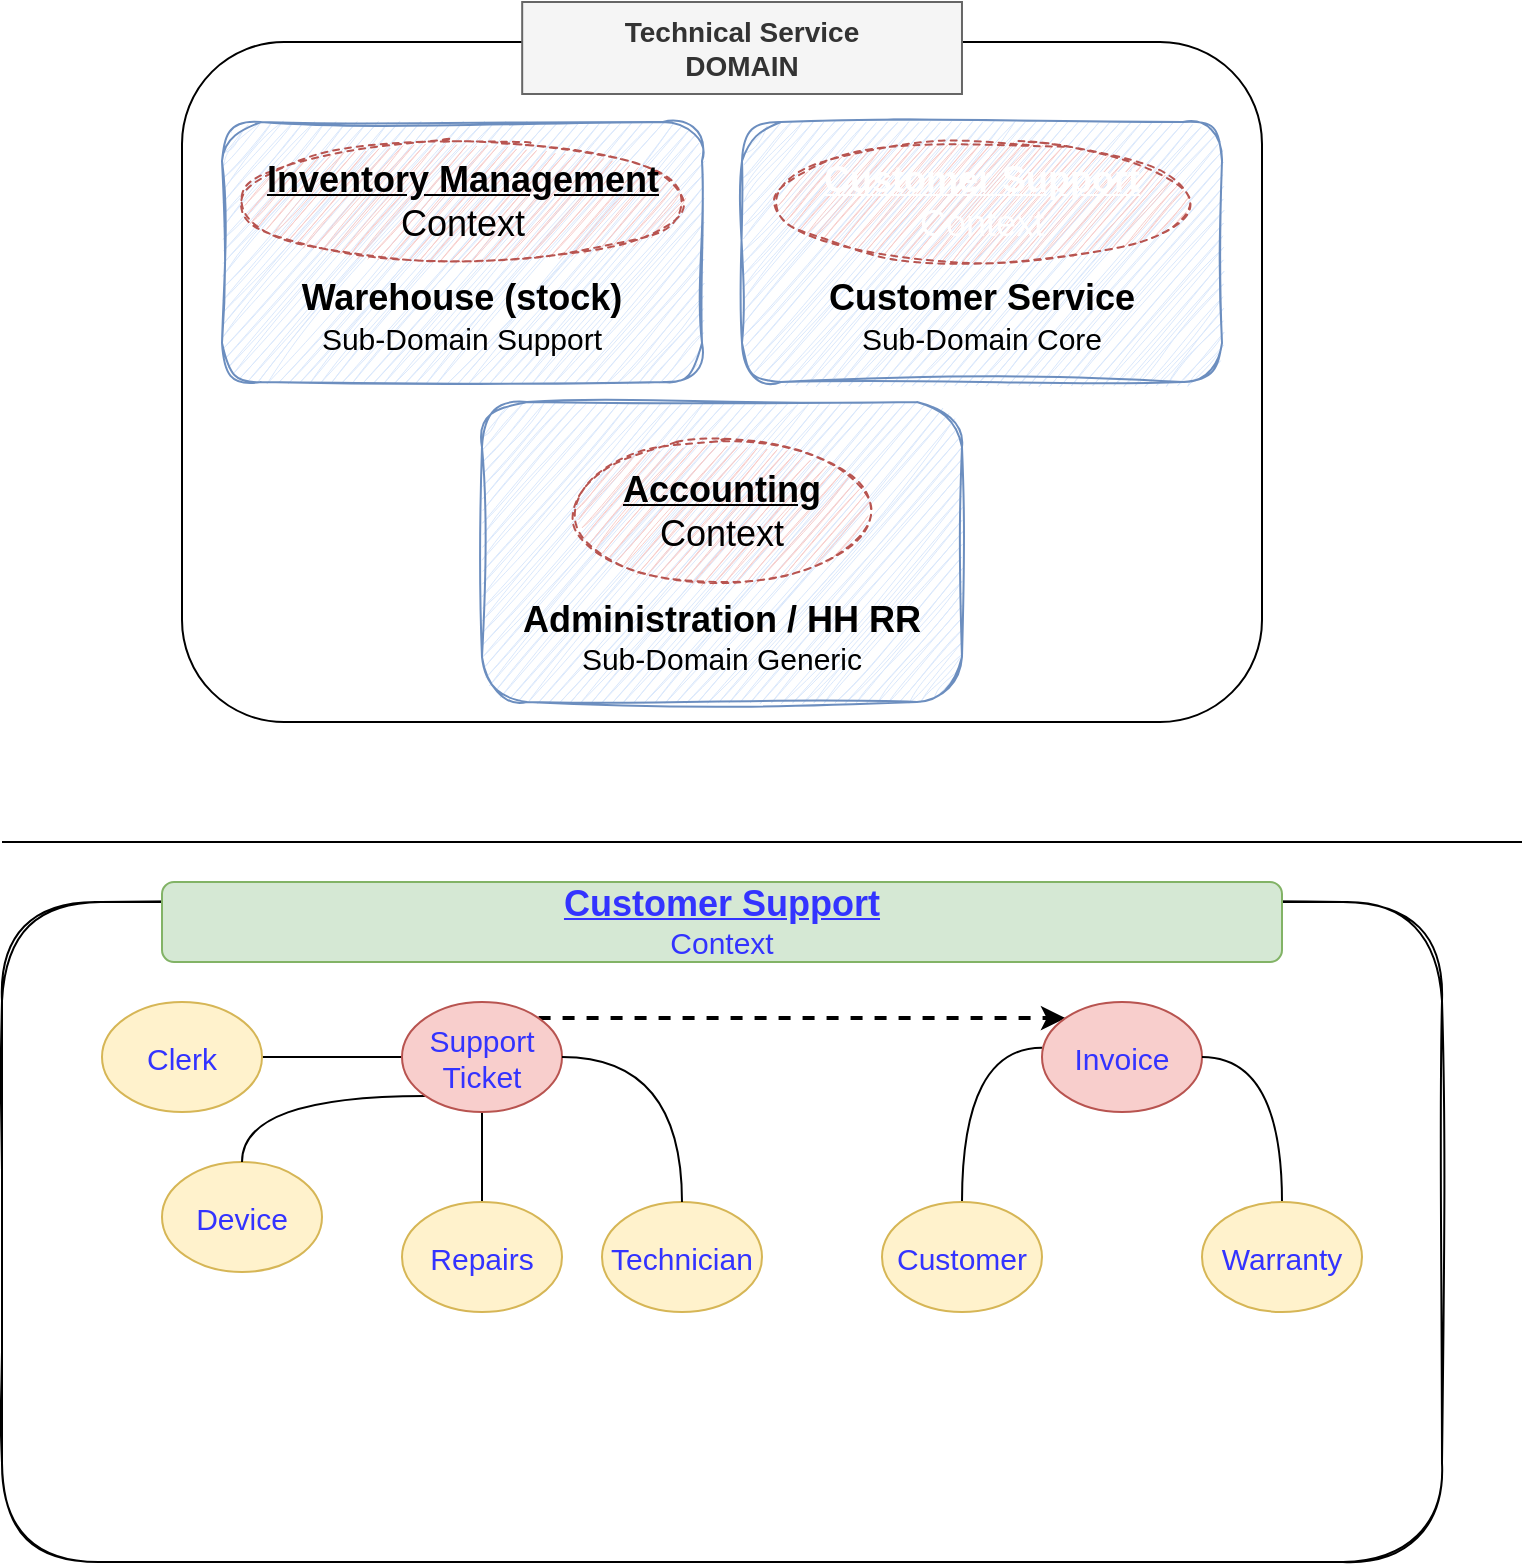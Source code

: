 <mxfile version="20.8.16" type="device" pages="4"><diagram name="BigPicture-Corrected" id="MIXAYOHB8zh5Q1p1ppH1"><mxGraphModel dx="1434" dy="844" grid="1" gridSize="10" guides="1" tooltips="1" connect="1" arrows="1" fold="1" page="1" pageScale="1" pageWidth="827" pageHeight="1169" math="0" shadow="0"><root><mxCell id="iWPDu1bUklZvWpLCp_S2-0"/><mxCell id="iWPDu1bUklZvWpLCp_S2-1" parent="iWPDu1bUklZvWpLCp_S2-0"/><mxCell id="AWALdJ32gfrDYvZOl0N_-3" value="" style="group" parent="iWPDu1bUklZvWpLCp_S2-1" vertex="1" connectable="0"><mxGeometry x="130" y="20" width="540" height="360" as="geometry"/></mxCell><mxCell id="AWALdJ32gfrDYvZOl0N_-1" value="" style="group" parent="AWALdJ32gfrDYvZOl0N_-3" vertex="1" connectable="0"><mxGeometry x="20" y="60" width="240" height="130" as="geometry"/></mxCell><mxCell id="iWPDu1bUklZvWpLCp_S2-9" value="&lt;font style=&quot;&quot;&gt;&lt;b style=&quot;font-size: 18px;&quot;&gt;&lt;br&gt;&lt;br&gt;&lt;br&gt;Warehouse (stock)&lt;/b&gt;&lt;br&gt;&lt;font style=&quot;font-size: 15px;&quot;&gt;Sub-Domain Support&lt;/font&gt;&lt;br&gt;&lt;/font&gt;" style="text;html=1;align=center;verticalAlign=middle;whiteSpace=wrap;rounded=1;fontSize=12;fillColor=#dae8fc;strokeColor=#6c8ebf;sketch=1;curveFitting=1;jiggle=2;" parent="AWALdJ32gfrDYvZOl0N_-1" vertex="1"><mxGeometry width="240" height="130" as="geometry"/></mxCell><mxCell id="_b2__OmfMvc2S7lZAB4h-0" value="&lt;u style=&quot;font-weight: bold;&quot;&gt;Inventory Management&lt;/u&gt;&lt;br&gt;Context" style="ellipse;whiteSpace=wrap;html=1;rounded=1;dashed=1;sketch=1;fontSize=18;fillColor=#f8cecc;strokeColor=#b85450;" parent="AWALdJ32gfrDYvZOl0N_-1" vertex="1"><mxGeometry x="7.5" y="10" width="225" height="60" as="geometry"/></mxCell><mxCell id="iWPDu1bUklZvWpLCp_S2-2" value="" style="rounded=1;whiteSpace=wrap;html=1;fillColor=none;" parent="AWALdJ32gfrDYvZOl0N_-3" vertex="1"><mxGeometry y="20" width="540" height="340" as="geometry"/></mxCell><mxCell id="iWPDu1bUklZvWpLCp_S2-3" value="&lt;span style=&quot;font-size: 14px;&quot;&gt;&lt;b&gt;Technical Service&lt;br&gt;DOMAIN&lt;br&gt;&lt;/b&gt;&lt;/span&gt;" style="text;html=1;strokeColor=#666666;fillColor=#f5f5f5;align=center;verticalAlign=middle;whiteSpace=wrap;rounded=0;fontSize=12;fontColor=#333333;" parent="AWALdJ32gfrDYvZOl0N_-3" vertex="1"><mxGeometry x="170.095" width="219.897" height="46" as="geometry"/></mxCell><mxCell id="AWALdJ32gfrDYvZOl0N_-0" value="" style="group" parent="AWALdJ32gfrDYvZOl0N_-3" vertex="1" connectable="0"><mxGeometry x="149.99" y="200" width="240" height="150" as="geometry"/></mxCell><mxCell id="iWPDu1bUklZvWpLCp_S2-23" value="&lt;b style=&quot;font-size: 18px;&quot;&gt;&lt;br&gt;&lt;br&gt;&lt;br&gt;&lt;br&gt;Administration / HH RR&lt;/b&gt;&lt;br&gt;&lt;font style=&quot;font-size: 15px;&quot;&gt;Sub-Domain Generic&lt;/font&gt;" style="text;html=1;strokeColor=#6c8ebf;fillColor=#dae8fc;align=center;verticalAlign=middle;whiteSpace=wrap;rounded=1;fontSize=12;sketch=1;curveFitting=1;jiggle=2;" parent="AWALdJ32gfrDYvZOl0N_-0" vertex="1"><mxGeometry width="240" height="150" as="geometry"/></mxCell><mxCell id="_b2__OmfMvc2S7lZAB4h-1" value="&lt;u style=&quot;font-weight: bold;&quot;&gt;Accounting&lt;/u&gt;&lt;br&gt;Context" style="ellipse;whiteSpace=wrap;html=1;rounded=1;dashed=1;sketch=1;fontSize=18;fillColor=#f8cecc;strokeColor=#b85450;" parent="AWALdJ32gfrDYvZOl0N_-0" vertex="1"><mxGeometry x="45" y="20" width="150" height="70" as="geometry"/></mxCell><mxCell id="AWALdJ32gfrDYvZOl0N_-2" value="" style="group" parent="AWALdJ32gfrDYvZOl0N_-3" vertex="1" connectable="0"><mxGeometry x="280" y="60" width="240" height="130" as="geometry"/></mxCell><mxCell id="iWPDu1bUklZvWpLCp_S2-16" value="&lt;font style=&quot;&quot;&gt;&lt;b style=&quot;font-size: 18px;&quot;&gt;&lt;br&gt;&lt;br&gt;&lt;br&gt;Customer Service&lt;/b&gt;&lt;br&gt;&lt;font style=&quot;font-size: 15px;&quot;&gt;Sub-Domain Core&lt;/font&gt;&lt;br&gt;&lt;/font&gt;" style="text;html=1;strokeColor=#6c8ebf;fillColor=#dae8fc;align=center;verticalAlign=middle;whiteSpace=wrap;rounded=1;fontSize=12;sketch=1;curveFitting=1;jiggle=2;" parent="AWALdJ32gfrDYvZOl0N_-2" vertex="1"><mxGeometry width="240" height="130" as="geometry"/></mxCell><mxCell id="HJbVyGgUkc5ChQ4PX7U4-2" value="&lt;b&gt;&lt;u&gt;Customer Support&lt;br&gt;&lt;/u&gt;&lt;/b&gt;Context" style="ellipse;whiteSpace=wrap;html=1;rounded=1;dashed=1;sketch=1;fontSize=18;fillColor=#f8cecc;strokeColor=#b85450;fontColor=#FFFFFF;" parent="AWALdJ32gfrDYvZOl0N_-2" vertex="1"><mxGeometry x="15" y="10" width="210" height="60" as="geometry"/></mxCell><mxCell id="AWALdJ32gfrDYvZOl0N_-4" value="" style="endArrow=none;html=1;rounded=0;fontSize=18;curved=1;" parent="iWPDu1bUklZvWpLCp_S2-1" edge="1"><mxGeometry width="50" height="50" relative="1" as="geometry"><mxPoint x="40" y="440" as="sourcePoint"/><mxPoint x="800" y="440" as="targetPoint"/></mxGeometry></mxCell><mxCell id="AWALdJ32gfrDYvZOl0N_-6" value="" style="rounded=1;whiteSpace=wrap;html=1;sketch=1;fontSize=18;fillColor=none;" parent="iWPDu1bUklZvWpLCp_S2-1" vertex="1"><mxGeometry x="40" y="470" width="720" height="330" as="geometry"/></mxCell><mxCell id="AWALdJ32gfrDYvZOl0N_-7" value="&lt;b style=&quot;border-color: var(--border-color); font-size: 18px;&quot;&gt;&lt;u style=&quot;border-color: var(--border-color);&quot;&gt;Customer Support&lt;br style=&quot;border-color: var(--border-color);&quot;&gt;&lt;/u&gt;&lt;/b&gt;Context" style="text;html=1;strokeColor=#82b366;fillColor=#d5e8d4;align=center;verticalAlign=middle;whiteSpace=wrap;rounded=1;fontSize=15;fontColor=#3333FF;" parent="iWPDu1bUklZvWpLCp_S2-1" vertex="1"><mxGeometry x="120" y="460" width="560" height="40" as="geometry"/></mxCell><mxCell id="we0BwLk6pyke85xdlLZi-6" style="edgeStyle=orthogonalEdgeStyle;curved=1;rounded=0;orthogonalLoop=1;jettySize=auto;html=1;entryX=0;entryY=0.415;entryDx=0;entryDy=0;entryPerimeter=0;fontSize=15;endArrow=none;endFill=0;exitX=0.5;exitY=0;exitDx=0;exitDy=0;" parent="iWPDu1bUklZvWpLCp_S2-1" source="Pa7B9n4x1iM1VqaB32BT-0" target="Pa7B9n4x1iM1VqaB32BT-3" edge="1"><mxGeometry relative="1" as="geometry"/></mxCell><mxCell id="Pa7B9n4x1iM1VqaB32BT-0" value="Customer" style="ellipse;whiteSpace=wrap;html=1;rounded=1;sketch=0;fontSize=15;fillColor=#fff2cc;strokeColor=#d6b656;fontColor=#3333FF;" parent="iWPDu1bUklZvWpLCp_S2-1" vertex="1"><mxGeometry x="480" y="620" width="80" height="55" as="geometry"/></mxCell><mxCell id="Pa7B9n4x1iM1VqaB32BT-1" value="Device" style="ellipse;whiteSpace=wrap;html=1;rounded=1;sketch=0;fontSize=15;fillColor=#fff2cc;strokeColor=#d6b656;fontColor=#3333FF;" parent="iWPDu1bUklZvWpLCp_S2-1" vertex="1"><mxGeometry x="120" y="600" width="80" height="55" as="geometry"/></mxCell><mxCell id="we0BwLk6pyke85xdlLZi-2" style="edgeStyle=orthogonalEdgeStyle;curved=1;rounded=0;orthogonalLoop=1;jettySize=auto;html=1;fontSize=15;endArrow=none;endFill=0;" parent="iWPDu1bUklZvWpLCp_S2-1" source="Pa7B9n4x1iM1VqaB32BT-2" target="t94uWom-YoRiGcnM1uRy-0" edge="1"><mxGeometry relative="1" as="geometry"/></mxCell><mxCell id="we0BwLk6pyke85xdlLZi-3" style="edgeStyle=orthogonalEdgeStyle;curved=1;rounded=0;orthogonalLoop=1;jettySize=auto;html=1;exitX=0;exitY=1;exitDx=0;exitDy=0;fontSize=15;endArrow=none;endFill=0;" parent="iWPDu1bUklZvWpLCp_S2-1" source="Pa7B9n4x1iM1VqaB32BT-2" target="Pa7B9n4x1iM1VqaB32BT-1" edge="1"><mxGeometry relative="1" as="geometry"/></mxCell><mxCell id="we0BwLk6pyke85xdlLZi-4" style="edgeStyle=orthogonalEdgeStyle;curved=1;rounded=0;orthogonalLoop=1;jettySize=auto;html=1;exitX=0.5;exitY=1;exitDx=0;exitDy=0;entryX=0.5;entryY=0;entryDx=0;entryDy=0;fontSize=15;endArrow=none;endFill=0;" parent="iWPDu1bUklZvWpLCp_S2-1" source="Pa7B9n4x1iM1VqaB32BT-2" target="we0BwLk6pyke85xdlLZi-0" edge="1"><mxGeometry relative="1" as="geometry"/></mxCell><mxCell id="3RlERrnn_R8Sp0XnEZt--0" style="edgeStyle=orthogonalEdgeStyle;rounded=0;orthogonalLoop=1;jettySize=auto;html=1;exitX=1;exitY=0;exitDx=0;exitDy=0;entryX=0;entryY=0;entryDx=0;entryDy=0;strokeWidth=2;fontSize=14;endArrow=classic;endFill=1;dashed=1;" parent="iWPDu1bUklZvWpLCp_S2-1" source="Pa7B9n4x1iM1VqaB32BT-2" target="Pa7B9n4x1iM1VqaB32BT-3" edge="1"><mxGeometry relative="1" as="geometry"/></mxCell><mxCell id="Pa7B9n4x1iM1VqaB32BT-2" value="Support Ticket" style="ellipse;whiteSpace=wrap;html=1;rounded=1;sketch=0;fontSize=15;fillColor=#f8cecc;strokeColor=#b85450;fontColor=#3333FF;" parent="iWPDu1bUklZvWpLCp_S2-1" vertex="1"><mxGeometry x="240" y="520" width="80" height="55" as="geometry"/></mxCell><mxCell id="Pa7B9n4x1iM1VqaB32BT-3" value="Invoice" style="ellipse;whiteSpace=wrap;html=1;rounded=1;sketch=0;fontSize=15;fillColor=#f8cecc;strokeColor=#b85450;fontColor=#3333FF;" parent="iWPDu1bUklZvWpLCp_S2-1" vertex="1"><mxGeometry x="560" y="520" width="80" height="55" as="geometry"/></mxCell><mxCell id="Pa7B9n4x1iM1VqaB32BT-4" value="Technician" style="ellipse;whiteSpace=wrap;html=1;rounded=1;sketch=0;fontSize=15;fillColor=#fff2cc;strokeColor=#d6b656;fontColor=#3333FF;" parent="iWPDu1bUklZvWpLCp_S2-1" vertex="1"><mxGeometry x="340" y="620" width="80" height="55" as="geometry"/></mxCell><mxCell id="t94uWom-YoRiGcnM1uRy-0" value="Clerk" style="ellipse;whiteSpace=wrap;html=1;rounded=1;sketch=0;fontSize=15;fillColor=#fff2cc;strokeColor=#d6b656;fontColor=#3333FF;" parent="iWPDu1bUklZvWpLCp_S2-1" vertex="1"><mxGeometry x="90" y="520" width="80" height="55" as="geometry"/></mxCell><mxCell id="we0BwLk6pyke85xdlLZi-5" style="edgeStyle=orthogonalEdgeStyle;curved=1;rounded=0;orthogonalLoop=1;jettySize=auto;html=1;entryX=0.5;entryY=0;entryDx=0;entryDy=0;fontSize=15;endArrow=none;endFill=0;exitX=1;exitY=0.5;exitDx=0;exitDy=0;" parent="iWPDu1bUklZvWpLCp_S2-1" source="Pa7B9n4x1iM1VqaB32BT-2" target="Pa7B9n4x1iM1VqaB32BT-4" edge="1"><mxGeometry relative="1" as="geometry"/></mxCell><mxCell id="we0BwLk6pyke85xdlLZi-0" value="Repairs" style="ellipse;whiteSpace=wrap;html=1;rounded=1;sketch=0;fontSize=15;fillColor=#fff2cc;strokeColor=#d6b656;fontColor=#3333FF;" parent="iWPDu1bUklZvWpLCp_S2-1" vertex="1"><mxGeometry x="240" y="620" width="80" height="55" as="geometry"/></mxCell><mxCell id="we0BwLk6pyke85xdlLZi-7" style="edgeStyle=orthogonalEdgeStyle;curved=1;rounded=0;orthogonalLoop=1;jettySize=auto;html=1;fontSize=15;endArrow=none;endFill=0;exitX=0.5;exitY=0;exitDx=0;exitDy=0;entryX=1;entryY=0.5;entryDx=0;entryDy=0;" parent="iWPDu1bUklZvWpLCp_S2-1" source="we0BwLk6pyke85xdlLZi-1" target="Pa7B9n4x1iM1VqaB32BT-3" edge="1"><mxGeometry relative="1" as="geometry"/></mxCell><mxCell id="we0BwLk6pyke85xdlLZi-1" value="Warranty" style="ellipse;whiteSpace=wrap;html=1;rounded=1;sketch=0;fontSize=15;fillColor=#fff2cc;strokeColor=#d6b656;fontColor=#3333FF;" parent="iWPDu1bUklZvWpLCp_S2-1" vertex="1"><mxGeometry x="640" y="620" width="80" height="55" as="geometry"/></mxCell></root></mxGraphModel></diagram><diagram name="ClarifiedModel-Corrected" id="12gGdvw1LAVGh2ANCheH"><mxGraphModel dx="2420" dy="2107" grid="1" gridSize="10" guides="1" tooltips="1" connect="1" arrows="1" fold="1" page="1" pageScale="1" pageWidth="827" pageHeight="1169" math="0" shadow="0"><root><mxCell id="FZYJkoWYZ7LgyV1fWqS5-0"/><mxCell id="FZYJkoWYZ7LgyV1fWqS5-1" parent="FZYJkoWYZ7LgyV1fWqS5-0"/><mxCell id="FZYJkoWYZ7LgyV1fWqS5-371" value="[OV] UUID" style="swimlane;fontStyle=0;childLayout=stackLayout;horizontal=1;startSize=30;horizontalStack=0;resizeParent=1;resizeParentMax=0;resizeLast=0;collapsible=1;marginBottom=0;whiteSpace=wrap;html=1;rounded=1;shadow=0;sketch=1;fillStyle=solid;strokeColor=#6c8ebf;strokeWidth=1;fontSize=14;fillColor=#dae8fc;fontColor=#3333FF;" parent="FZYJkoWYZ7LgyV1fWqS5-1" vertex="1"><mxGeometry x="1050" y="-1035" width="140" height="120" as="geometry"/></mxCell><mxCell id="FZYJkoWYZ7LgyV1fWqS5-372" value="Value &amp;lt;UUID&amp;gt;" style="text;strokeColor=none;fillColor=none;align=left;verticalAlign=middle;spacingLeft=4;spacingRight=4;overflow=hidden;points=[[0,0.5],[1,0.5]];portConstraint=eastwest;rotatable=0;whiteSpace=wrap;html=1;fontSize=14;" parent="FZYJkoWYZ7LgyV1fWqS5-371" vertex="1"><mxGeometry y="30" width="140" height="30" as="geometry"/></mxCell><mxCell id="FZYJkoWYZ7LgyV1fWqS5-373" value="ValidateData()" style="text;strokeColor=none;fillColor=none;align=left;verticalAlign=middle;spacingLeft=4;spacingRight=4;overflow=hidden;points=[[0,0.5],[1,0.5]];portConstraint=eastwest;rotatable=0;whiteSpace=wrap;html=1;fontSize=14;" parent="FZYJkoWYZ7LgyV1fWqS5-371" vertex="1"><mxGeometry y="60" width="140" height="30" as="geometry"/></mxCell><mxCell id="FZYJkoWYZ7LgyV1fWqS5-374" style="edgeStyle=none;rounded=0;orthogonalLoop=1;jettySize=auto;html=1;exitX=0.033;exitY=-0.011;exitDx=0;exitDy=0;entryX=1;entryY=0;entryDx=0;entryDy=0;dashed=1;dashPattern=12 12;strokeWidth=1;fontSize=14;startArrow=none;startFill=0;endArrow=none;endFill=0;entryPerimeter=0;exitPerimeter=0;" parent="FZYJkoWYZ7LgyV1fWqS5-371" source="FZYJkoWYZ7LgyV1fWqS5-373" target="FZYJkoWYZ7LgyV1fWqS5-373" edge="1"><mxGeometry relative="1" as="geometry"/></mxCell><mxCell id="p4r21siLLzVYNQY590sD-4" value="NotNullOrEmpty()" style="text;strokeColor=none;fillColor=none;spacingLeft=4;spacingRight=4;overflow=hidden;rotatable=0;points=[[0,0.5],[1,0.5]];portConstraint=eastwest;fontSize=14;" parent="FZYJkoWYZ7LgyV1fWqS5-371" vertex="1"><mxGeometry y="90" width="140" height="30" as="geometry"/></mxCell><mxCell id="iyqunW3ZgcjJvTfWIb3g-84" value="" style="rounded=1;whiteSpace=wrap;html=1;dashed=1;dashPattern=1 2;sketch=1;strokeWidth=2;fontSize=14;fontColor=#FFFFFF;fillColor=none;" vertex="1" parent="FZYJkoWYZ7LgyV1fWqS5-1"><mxGeometry x="-200" y="20" width="820" height="810" as="geometry"/></mxCell><mxCell id="iyqunW3ZgcjJvTfWIb3g-58" style="edgeStyle=orthogonalEdgeStyle;rounded=0;orthogonalLoop=1;jettySize=auto;html=1;strokeWidth=2;fontSize=14;fontColor=#FFFFFF;endArrow=none;endFill=0;entryX=1;entryY=0.5;entryDx=0;entryDy=0;exitX=1;exitY=0.5;exitDx=0;exitDy=0;" edge="1" parent="FZYJkoWYZ7LgyV1fWqS5-1" source="p4r21siLLzVYNQY590sD-0" target="iyqunW3ZgcjJvTfWIb3g-20"><mxGeometry relative="1" as="geometry"><mxPoint x="660" y="-835" as="sourcePoint"/><Array as="points"><mxPoint x="800" y="-735"/><mxPoint x="800" y="125"/></Array></mxGeometry></mxCell><mxCell id="iyqunW3ZgcjJvTfWIb3g-18" value="" style="rounded=1;whiteSpace=wrap;html=1;dashed=1;dashPattern=1 2;strokeWidth=2;fontSize=14;fontColor=#FFFFFF;fillColor=none;" vertex="1" parent="FZYJkoWYZ7LgyV1fWqS5-1"><mxGeometry x="-720" y="-1110" width="1420" height="1110" as="geometry"/></mxCell><mxCell id="iyqunW3ZgcjJvTfWIb3g-6" value="" style="rounded=1;whiteSpace=wrap;html=1;fontColor=#FFFFFF;fillColor=none;dashed=1;dashPattern=1 2;strokeWidth=2;" vertex="1" parent="FZYJkoWYZ7LgyV1fWqS5-1"><mxGeometry x="950" y="-1080" width="1250" height="1320" as="geometry"/></mxCell><mxCell id="Xzg2lKVEnQM0_aHfOCa9-3" value="[E] Role" style="shape=table;startSize=30;container=1;collapsible=1;childLayout=tableLayout;fixedRows=1;rowLines=0;fontStyle=1;align=center;resizeLast=1;strokeColor=#82b366;strokeWidth=1;fontSize=14;fillColor=#d5e8d4;sketch=1;curveFitting=1;jiggle=2;rounded=1;" parent="FZYJkoWYZ7LgyV1fWqS5-1" vertex="1"><mxGeometry x="130" y="610" width="220" height="195" as="geometry"/></mxCell><mxCell id="Xzg2lKVEnQM0_aHfOCa9-4" value="" style="shape=tableRow;horizontal=0;startSize=0;swimlaneHead=0;swimlaneBody=0;fillColor=none;collapsible=0;dropTarget=0;points=[[0,0.5],[1,0.5]];portConstraint=eastwest;top=0;left=0;right=0;bottom=1;strokeColor=default;strokeWidth=1;fontSize=14;" parent="Xzg2lKVEnQM0_aHfOCa9-3" vertex="1"><mxGeometry y="30" width="220" height="30" as="geometry"/></mxCell><mxCell id="Xzg2lKVEnQM0_aHfOCa9-5" value="PK" style="shape=partialRectangle;connectable=0;fillColor=none;top=0;left=0;bottom=0;right=0;fontStyle=1;overflow=hidden;dashed=1;strokeColor=default;strokeWidth=1;fontSize=14;" parent="Xzg2lKVEnQM0_aHfOCa9-4" vertex="1"><mxGeometry width="30" height="30" as="geometry"><mxRectangle width="30" height="30" as="alternateBounds"/></mxGeometry></mxCell><mxCell id="Xzg2lKVEnQM0_aHfOCa9-6" value="roleID &lt;UUID&gt;" style="shape=partialRectangle;connectable=0;fillColor=none;top=0;left=0;bottom=0;right=0;align=left;spacingLeft=6;fontStyle=5;overflow=hidden;dashed=1;strokeColor=default;strokeWidth=1;fontSize=14;" parent="Xzg2lKVEnQM0_aHfOCa9-4" vertex="1"><mxGeometry x="30" width="190" height="30" as="geometry"><mxRectangle width="190" height="30" as="alternateBounds"/></mxGeometry></mxCell><mxCell id="Xzg2lKVEnQM0_aHfOCa9-7" value="" style="shape=tableRow;horizontal=0;startSize=0;swimlaneHead=0;swimlaneBody=0;fillColor=none;collapsible=0;dropTarget=0;points=[[0,0.5],[1,0.5]];portConstraint=eastwest;top=0;left=0;right=0;bottom=0;dashed=1;strokeColor=default;strokeWidth=1;fontSize=14;" parent="Xzg2lKVEnQM0_aHfOCa9-3" vertex="1"><mxGeometry y="60" width="220" height="30" as="geometry"/></mxCell><mxCell id="Xzg2lKVEnQM0_aHfOCa9-8" value="OV" style="shape=partialRectangle;connectable=0;fillColor=none;top=0;left=0;bottom=0;right=0;editable=1;overflow=hidden;dashed=1;strokeColor=default;strokeWidth=1;fontSize=14;" parent="Xzg2lKVEnQM0_aHfOCa9-7" vertex="1"><mxGeometry width="30" height="30" as="geometry"><mxRectangle width="30" height="30" as="alternateBounds"/></mxGeometry></mxCell><mxCell id="Xzg2lKVEnQM0_aHfOCa9-9" value="roleName &lt;Role&gt;" style="shape=partialRectangle;connectable=0;fillColor=none;top=0;left=0;bottom=0;right=0;align=left;spacingLeft=6;overflow=hidden;dashed=1;strokeColor=default;strokeWidth=1;fontSize=14;" parent="Xzg2lKVEnQM0_aHfOCa9-7" vertex="1"><mxGeometry x="30" width="190" height="30" as="geometry"><mxRectangle width="190" height="30" as="alternateBounds"/></mxGeometry></mxCell><mxCell id="Xzg2lKVEnQM0_aHfOCa9-13" value="" style="shape=tableRow;horizontal=0;startSize=0;swimlaneHead=0;swimlaneBody=0;fillColor=none;collapsible=0;dropTarget=0;points=[[0,0.5],[1,0.5]];portConstraint=eastwest;top=0;left=0;right=0;bottom=0;dashed=1;strokeColor=default;strokeWidth=1;fontSize=14;" parent="Xzg2lKVEnQM0_aHfOCa9-3" vertex="1"><mxGeometry y="90" width="220" height="25" as="geometry"/></mxCell><mxCell id="Xzg2lKVEnQM0_aHfOCa9-14" value="OV" style="shape=partialRectangle;connectable=0;fillColor=none;top=0;left=0;bottom=0;right=0;editable=1;overflow=hidden;dashed=1;strokeColor=default;strokeWidth=1;fontSize=14;" parent="Xzg2lKVEnQM0_aHfOCa9-13" vertex="1"><mxGeometry width="30" height="25" as="geometry"><mxRectangle width="30" height="25" as="alternateBounds"/></mxGeometry></mxCell><mxCell id="Xzg2lKVEnQM0_aHfOCa9-15" value="roleDescription &lt;Note&gt;" style="shape=partialRectangle;connectable=0;fillColor=none;top=0;left=0;bottom=0;right=0;align=left;spacingLeft=6;overflow=hidden;dashed=1;strokeColor=default;strokeWidth=1;fontSize=14;" parent="Xzg2lKVEnQM0_aHfOCa9-13" vertex="1"><mxGeometry x="30" width="190" height="25" as="geometry"><mxRectangle width="190" height="25" as="alternateBounds"/></mxGeometry></mxCell><mxCell id="Xzg2lKVEnQM0_aHfOCa9-66" value="" style="shape=tableRow;horizontal=0;startSize=0;swimlaneHead=0;swimlaneBody=0;fillColor=none;collapsible=0;dropTarget=0;points=[[0,0.5],[1,0.5]];portConstraint=eastwest;top=0;left=0;right=0;bottom=0;rounded=1;sketch=0;fontSize=14;" parent="Xzg2lKVEnQM0_aHfOCa9-3" vertex="1"><mxGeometry y="115" width="220" height="30" as="geometry"/></mxCell><mxCell id="Xzg2lKVEnQM0_aHfOCa9-67" value="" style="shape=partialRectangle;connectable=0;fillColor=none;top=0;left=0;bottom=0;right=0;editable=1;overflow=hidden;rounded=1;sketch=0;fontSize=14;" parent="Xzg2lKVEnQM0_aHfOCa9-66" vertex="1"><mxGeometry width="30" height="30" as="geometry"><mxRectangle width="30" height="30" as="alternateBounds"/></mxGeometry></mxCell><mxCell id="Xzg2lKVEnQM0_aHfOCa9-68" value="ChangeRoleDescription()" style="shape=partialRectangle;connectable=0;fillColor=none;top=0;left=0;bottom=0;right=0;align=left;spacingLeft=6;overflow=hidden;rounded=1;sketch=0;fontSize=14;" parent="Xzg2lKVEnQM0_aHfOCa9-66" vertex="1"><mxGeometry x="30" width="190" height="30" as="geometry"><mxRectangle width="190" height="30" as="alternateBounds"/></mxGeometry></mxCell><mxCell id="iyqunW3ZgcjJvTfWIb3g-88" value="" style="shape=tableRow;horizontal=0;startSize=0;swimlaneHead=0;swimlaneBody=0;fillColor=none;collapsible=0;dropTarget=0;points=[[0,0.5],[1,0.5]];portConstraint=eastwest;top=0;left=0;right=0;bottom=0;rounded=1;dashed=1;dashPattern=1 2;sketch=1;strokeWidth=2;fontSize=14;fontColor=#FFFFFF;" vertex="1" parent="Xzg2lKVEnQM0_aHfOCa9-3"><mxGeometry y="145" width="220" height="30" as="geometry"/></mxCell><mxCell id="iyqunW3ZgcjJvTfWIb3g-89" value="" style="shape=partialRectangle;connectable=0;fillColor=none;top=0;left=0;bottom=0;right=0;editable=1;overflow=hidden;rounded=1;dashed=1;dashPattern=1 2;sketch=1;strokeWidth=2;fontSize=14;fontColor=#FFFFFF;" vertex="1" parent="iyqunW3ZgcjJvTfWIb3g-88"><mxGeometry width="30" height="30" as="geometry"><mxRectangle width="30" height="30" as="alternateBounds"/></mxGeometry></mxCell><mxCell id="iyqunW3ZgcjJvTfWIb3g-90" value="CreateRole()" style="shape=partialRectangle;connectable=0;fillColor=none;top=0;left=0;bottom=0;right=0;align=left;spacingLeft=6;overflow=hidden;rounded=1;dashed=1;dashPattern=1 2;sketch=1;strokeWidth=2;fontSize=14;fontColor=#FFFFFF;" vertex="1" parent="iyqunW3ZgcjJvTfWIb3g-88"><mxGeometry x="30" width="190" height="30" as="geometry"><mxRectangle width="190" height="30" as="alternateBounds"/></mxGeometry></mxCell><mxCell id="3DVopTu6-9C2mz_t9FzS-86" value="" style="shape=tableRow;horizontal=0;startSize=0;swimlaneHead=0;swimlaneBody=0;fillColor=none;collapsible=0;dropTarget=0;points=[[0,0.5],[1,0.5]];portConstraint=eastwest;top=0;left=0;right=0;bottom=0;rounded=1;sketch=0;fontSize=14;" parent="Xzg2lKVEnQM0_aHfOCa9-3" vertex="1"><mxGeometry y="175" width="220" height="20" as="geometry"/></mxCell><mxCell id="3DVopTu6-9C2mz_t9FzS-87" value="" style="shape=partialRectangle;connectable=0;fillColor=none;top=0;left=0;bottom=0;right=0;editable=1;overflow=hidden;rounded=1;sketch=0;fontSize=14;" parent="3DVopTu6-9C2mz_t9FzS-86" vertex="1"><mxGeometry width="30" height="20" as="geometry"><mxRectangle width="30" height="20" as="alternateBounds"/></mxGeometry></mxCell><mxCell id="3DVopTu6-9C2mz_t9FzS-88" value="" style="shape=partialRectangle;connectable=0;fillColor=none;top=0;left=0;bottom=0;right=0;align=left;spacingLeft=6;overflow=hidden;rounded=1;sketch=0;fontSize=14;" parent="3DVopTu6-9C2mz_t9FzS-86" vertex="1"><mxGeometry x="30" width="190" height="20" as="geometry"><mxRectangle width="190" height="20" as="alternateBounds"/></mxGeometry></mxCell><mxCell id="Yfq_3zpbl8E1J2S7Ndrs-6" style="rounded=0;orthogonalLoop=1;jettySize=auto;html=1;exitX=0.011;exitY=0.022;exitDx=0;exitDy=0;entryX=0.998;entryY=0;entryDx=0;entryDy=0;entryPerimeter=0;endArrow=none;endFill=0;exitPerimeter=0;dashed=1;dashPattern=12 12;" parent="Xzg2lKVEnQM0_aHfOCa9-3" source="Xzg2lKVEnQM0_aHfOCa9-66" target="Xzg2lKVEnQM0_aHfOCa9-66" edge="1"><mxGeometry relative="1" as="geometry"/></mxCell><mxCell id="FZYJkoWYZ7LgyV1fWqS5-6" value="[AR] Support Ticket " style="shape=table;startSize=35;container=1;collapsible=1;childLayout=tableLayout;fixedRows=1;rowLines=0;fontStyle=1;align=center;resizeLast=1;strokeColor=#b85450;strokeWidth=1;fontSize=14;fillColor=#f8cecc;shadow=0;rounded=1;sketch=1;curveFitting=1;jiggle=2;swimlaneLine=1;" parent="FZYJkoWYZ7LgyV1fWqS5-1" vertex="1"><mxGeometry x="440" y="-900" width="240" height="360" as="geometry"><mxRectangle x="530" y="-380" width="170" height="30" as="alternateBounds"/></mxGeometry></mxCell><mxCell id="FZYJkoWYZ7LgyV1fWqS5-7" value="" style="shape=tableRow;horizontal=0;startSize=0;swimlaneHead=0;swimlaneBody=0;fillColor=none;collapsible=0;dropTarget=0;points=[[0,0.5],[1,0.5]];portConstraint=eastwest;top=0;left=0;right=0;bottom=1;strokeColor=default;strokeWidth=1;fontSize=14;" parent="FZYJkoWYZ7LgyV1fWqS5-6" vertex="1"><mxGeometry y="35" width="240" height="25" as="geometry"/></mxCell><mxCell id="FZYJkoWYZ7LgyV1fWqS5-8" value="PK" style="shape=partialRectangle;connectable=0;fillColor=none;top=0;left=0;bottom=0;right=0;fontStyle=1;overflow=hidden;dashed=1;strokeColor=default;strokeWidth=1;fontSize=14;" parent="FZYJkoWYZ7LgyV1fWqS5-7" vertex="1"><mxGeometry width="30" height="25" as="geometry"><mxRectangle width="30" height="25" as="alternateBounds"/></mxGeometry></mxCell><mxCell id="FZYJkoWYZ7LgyV1fWqS5-9" value="ticketID &lt;UUID&gt;" style="shape=partialRectangle;connectable=0;fillColor=none;top=0;left=0;bottom=0;right=0;align=left;spacingLeft=6;fontStyle=5;overflow=hidden;dashed=1;strokeColor=default;strokeWidth=1;fontSize=14;" parent="FZYJkoWYZ7LgyV1fWqS5-7" vertex="1"><mxGeometry x="30" width="210" height="25" as="geometry"><mxRectangle width="210" height="25" as="alternateBounds"/></mxGeometry></mxCell><mxCell id="FZYJkoWYZ7LgyV1fWqS5-10" value="" style="shape=tableRow;horizontal=0;startSize=0;swimlaneHead=0;swimlaneBody=0;fillColor=none;collapsible=0;dropTarget=0;points=[[0,0.5],[1,0.5]];portConstraint=eastwest;top=0;left=0;right=0;bottom=0;dashed=1;strokeColor=default;strokeWidth=1;fontSize=14;" parent="FZYJkoWYZ7LgyV1fWqS5-6" vertex="1"><mxGeometry y="60" width="240" height="30" as="geometry"/></mxCell><mxCell id="FZYJkoWYZ7LgyV1fWqS5-11" value="OV" style="shape=partialRectangle;connectable=0;fillColor=none;top=0;left=0;bottom=0;right=0;editable=1;overflow=hidden;dashed=1;strokeColor=default;strokeWidth=1;fontSize=14;" parent="FZYJkoWYZ7LgyV1fWqS5-10" vertex="1"><mxGeometry width="30" height="30" as="geometry"><mxRectangle width="30" height="30" as="alternateBounds"/></mxGeometry></mxCell><mxCell id="FZYJkoWYZ7LgyV1fWqS5-12" value="dateOpen &lt;Date&gt;" style="shape=partialRectangle;connectable=0;fillColor=none;top=0;left=0;bottom=0;right=0;align=left;spacingLeft=6;overflow=hidden;dashed=1;strokeColor=default;strokeWidth=1;fontSize=14;" parent="FZYJkoWYZ7LgyV1fWqS5-10" vertex="1"><mxGeometry x="30" width="210" height="30" as="geometry"><mxRectangle width="210" height="30" as="alternateBounds"/></mxGeometry></mxCell><mxCell id="FZYJkoWYZ7LgyV1fWqS5-13" value="" style="shape=tableRow;horizontal=0;startSize=0;swimlaneHead=0;swimlaneBody=0;fillColor=none;collapsible=0;dropTarget=0;points=[[0,0.5],[1,0.5]];portConstraint=eastwest;top=0;left=0;right=0;bottom=0;dashed=1;strokeColor=default;strokeWidth=1;fontSize=14;" parent="FZYJkoWYZ7LgyV1fWqS5-6" vertex="1"><mxGeometry y="90" width="240" height="30" as="geometry"/></mxCell><mxCell id="FZYJkoWYZ7LgyV1fWqS5-14" value="FK" style="shape=partialRectangle;connectable=0;fillColor=none;top=0;left=0;bottom=0;right=0;editable=1;overflow=hidden;dashed=1;strokeColor=default;strokeWidth=1;fontSize=14;" parent="FZYJkoWYZ7LgyV1fWqS5-13" vertex="1"><mxGeometry width="30" height="30" as="geometry"><mxRectangle width="30" height="30" as="alternateBounds"/></mxGeometry></mxCell><mxCell id="FZYJkoWYZ7LgyV1fWqS5-15" value="deviceID &lt;UUID&gt;" style="shape=partialRectangle;connectable=0;fillColor=none;top=0;left=0;bottom=0;right=0;align=left;spacingLeft=6;overflow=hidden;dashed=1;strokeColor=default;strokeWidth=1;fontSize=14;" parent="FZYJkoWYZ7LgyV1fWqS5-13" vertex="1"><mxGeometry x="30" width="210" height="30" as="geometry"><mxRectangle width="210" height="30" as="alternateBounds"/></mxGeometry></mxCell><mxCell id="FZYJkoWYZ7LgyV1fWqS5-16" value="" style="shape=tableRow;horizontal=0;startSize=0;swimlaneHead=0;swimlaneBody=0;fillColor=none;collapsible=0;dropTarget=0;points=[[0,0.5],[1,0.5]];portConstraint=eastwest;top=0;left=0;right=0;bottom=0;dashed=1;strokeColor=default;strokeWidth=1;fontSize=14;" parent="FZYJkoWYZ7LgyV1fWqS5-6" vertex="1"><mxGeometry y="120" width="240" height="30" as="geometry"/></mxCell><mxCell id="FZYJkoWYZ7LgyV1fWqS5-17" value="FK" style="shape=partialRectangle;connectable=0;fillColor=none;top=0;left=0;bottom=0;right=0;editable=1;overflow=hidden;dashed=1;strokeColor=default;strokeWidth=1;fontSize=14;" parent="FZYJkoWYZ7LgyV1fWqS5-16" vertex="1"><mxGeometry width="30" height="30" as="geometry"><mxRectangle width="30" height="30" as="alternateBounds"/></mxGeometry></mxCell><mxCell id="FZYJkoWYZ7LgyV1fWqS5-18" value="repairsID  &lt;UUID&gt;" style="shape=partialRectangle;connectable=0;fillColor=none;top=0;left=0;bottom=0;right=0;align=left;spacingLeft=6;overflow=hidden;dashed=1;strokeColor=default;strokeWidth=1;fontSize=14;" parent="FZYJkoWYZ7LgyV1fWqS5-16" vertex="1"><mxGeometry x="30" width="210" height="30" as="geometry"><mxRectangle width="210" height="30" as="alternateBounds"/></mxGeometry></mxCell><mxCell id="p4r21siLLzVYNQY590sD-0" value="" style="shape=tableRow;horizontal=0;startSize=0;swimlaneHead=0;swimlaneBody=0;fillColor=none;collapsible=0;dropTarget=0;points=[[0,0.5],[1,0.5]];portConstraint=eastwest;top=0;left=0;right=0;bottom=0;rounded=1;sketch=0;fontSize=14;" parent="FZYJkoWYZ7LgyV1fWqS5-6" vertex="1"><mxGeometry y="150" width="240" height="30" as="geometry"/></mxCell><mxCell id="p4r21siLLzVYNQY590sD-1" value="FK" style="shape=partialRectangle;connectable=0;fillColor=none;top=0;left=0;bottom=0;right=0;editable=1;overflow=hidden;rounded=1;sketch=0;fontSize=14;" parent="p4r21siLLzVYNQY590sD-0" vertex="1"><mxGeometry width="30" height="30" as="geometry"><mxRectangle width="30" height="30" as="alternateBounds"/></mxGeometry></mxCell><mxCell id="p4r21siLLzVYNQY590sD-2" value="employeeID  &lt;UUID&gt;" style="shape=partialRectangle;connectable=0;fillColor=none;top=0;left=0;bottom=0;right=0;align=left;spacingLeft=6;overflow=hidden;rounded=1;sketch=0;fontSize=14;" parent="p4r21siLLzVYNQY590sD-0" vertex="1"><mxGeometry x="30" width="210" height="30" as="geometry"><mxRectangle width="210" height="30" as="alternateBounds"/></mxGeometry></mxCell><mxCell id="FZYJkoWYZ7LgyV1fWqS5-19" value="" style="shape=tableRow;horizontal=0;startSize=0;swimlaneHead=0;swimlaneBody=0;fillColor=none;collapsible=0;dropTarget=0;points=[[0,0.5],[1,0.5]];portConstraint=eastwest;top=0;left=0;right=0;bottom=0;dashed=1;strokeColor=default;strokeWidth=1;fontSize=14;" parent="FZYJkoWYZ7LgyV1fWqS5-6" vertex="1"><mxGeometry y="180" width="240" height="25" as="geometry"/></mxCell><mxCell id="FZYJkoWYZ7LgyV1fWqS5-20" value="OV" style="shape=partialRectangle;connectable=0;fillColor=none;top=0;left=0;bottom=0;right=0;editable=1;overflow=hidden;dashed=1;strokeColor=default;strokeWidth=1;fontSize=14;" parent="FZYJkoWYZ7LgyV1fWqS5-19" vertex="1"><mxGeometry width="30" height="25" as="geometry"><mxRectangle width="30" height="25" as="alternateBounds"/></mxGeometry></mxCell><mxCell id="FZYJkoWYZ7LgyV1fWqS5-21" value="isOpen &lt;True-False&gt;" style="shape=partialRectangle;connectable=0;fillColor=none;top=0;left=0;bottom=0;right=0;align=left;spacingLeft=6;overflow=hidden;dashed=1;strokeColor=default;strokeWidth=1;fontSize=14;" parent="FZYJkoWYZ7LgyV1fWqS5-19" vertex="1"><mxGeometry x="30" width="210" height="25" as="geometry"><mxRectangle width="210" height="25" as="alternateBounds"/></mxGeometry></mxCell><mxCell id="FZYJkoWYZ7LgyV1fWqS5-31" value="" style="shape=tableRow;horizontal=0;startSize=0;swimlaneHead=0;swimlaneBody=0;fillColor=none;collapsible=0;dropTarget=0;points=[[0,0.5],[1,0.5]];portConstraint=eastwest;top=0;left=0;right=0;bottom=0;dashed=1;strokeColor=default;strokeWidth=1;fontSize=14;" parent="FZYJkoWYZ7LgyV1fWqS5-6" vertex="1"><mxGeometry y="205" width="240" height="30" as="geometry"/></mxCell><mxCell id="FZYJkoWYZ7LgyV1fWqS5-32" value="OV" style="shape=partialRectangle;connectable=0;fillColor=none;top=0;left=0;bottom=0;right=0;editable=1;overflow=hidden;dashed=1;strokeColor=default;strokeWidth=1;fontSize=14;" parent="FZYJkoWYZ7LgyV1fWqS5-31" vertex="1"><mxGeometry width="30" height="30" as="geometry"><mxRectangle width="30" height="30" as="alternateBounds"/></mxGeometry></mxCell><mxCell id="FZYJkoWYZ7LgyV1fWqS5-33" value="dateClosed &lt;Date&gt;" style="shape=partialRectangle;connectable=0;fillColor=none;top=0;left=0;bottom=0;right=0;align=left;spacingLeft=6;overflow=hidden;dashed=1;strokeColor=default;strokeWidth=1;fontSize=14;" parent="FZYJkoWYZ7LgyV1fWqS5-31" vertex="1"><mxGeometry x="30" width="210" height="30" as="geometry"><mxRectangle width="210" height="30" as="alternateBounds"/></mxGeometry></mxCell><mxCell id="Xzg2lKVEnQM0_aHfOCa9-73" value="" style="shape=tableRow;horizontal=0;startSize=0;swimlaneHead=0;swimlaneBody=0;fillColor=none;collapsible=0;dropTarget=0;points=[[0,0.5],[1,0.5]];portConstraint=eastwest;top=0;left=0;right=0;bottom=0;rounded=1;sketch=0;fontSize=14;" parent="FZYJkoWYZ7LgyV1fWqS5-6" vertex="1"><mxGeometry y="235" width="240" height="35" as="geometry"/></mxCell><mxCell id="Xzg2lKVEnQM0_aHfOCa9-74" value="" style="shape=partialRectangle;connectable=0;fillColor=none;top=0;left=0;bottom=0;right=0;editable=1;overflow=hidden;rounded=1;sketch=0;fontSize=14;" parent="Xzg2lKVEnQM0_aHfOCa9-73" vertex="1"><mxGeometry width="30" height="35" as="geometry"><mxRectangle width="30" height="35" as="alternateBounds"/></mxGeometry></mxCell><mxCell id="Xzg2lKVEnQM0_aHfOCa9-75" value="OpenNewTicket()" style="shape=partialRectangle;connectable=0;fillColor=none;top=0;left=0;bottom=0;right=0;align=left;spacingLeft=6;overflow=hidden;rounded=1;sketch=0;fontSize=14;" parent="Xzg2lKVEnQM0_aHfOCa9-73" vertex="1"><mxGeometry x="30" width="210" height="35" as="geometry"><mxRectangle width="210" height="35" as="alternateBounds"/></mxGeometry></mxCell><mxCell id="FZYJkoWYZ7LgyV1fWqS5-34" value="" style="shape=tableRow;horizontal=0;startSize=0;swimlaneHead=0;swimlaneBody=0;fillColor=none;collapsible=0;dropTarget=0;points=[[0,0.5],[1,0.5]];portConstraint=eastwest;top=0;left=0;right=0;bottom=0;rounded=1;shadow=0;dashed=1;sketch=1;fillStyle=solid;strokeColor=default;strokeWidth=1;fontSize=14;" parent="FZYJkoWYZ7LgyV1fWqS5-6" vertex="1"><mxGeometry y="270" width="240" height="30" as="geometry"/></mxCell><mxCell id="FZYJkoWYZ7LgyV1fWqS5-35" value="" style="shape=partialRectangle;connectable=0;fillColor=none;top=0;left=0;bottom=0;right=0;editable=1;overflow=hidden;rounded=1;shadow=0;dashed=1;sketch=1;fillStyle=solid;strokeColor=default;strokeWidth=1;fontSize=14;" parent="FZYJkoWYZ7LgyV1fWqS5-34" vertex="1"><mxGeometry width="30" height="30" as="geometry"><mxRectangle width="30" height="30" as="alternateBounds"/></mxGeometry></mxCell><mxCell id="FZYJkoWYZ7LgyV1fWqS5-36" value="CloseTicket()" style="shape=partialRectangle;connectable=0;fillColor=none;top=0;left=0;bottom=0;right=0;align=left;spacingLeft=6;overflow=hidden;rounded=1;shadow=0;dashed=1;sketch=1;fillStyle=solid;strokeColor=default;strokeWidth=1;fontSize=14;" parent="FZYJkoWYZ7LgyV1fWqS5-34" vertex="1"><mxGeometry x="30" width="210" height="30" as="geometry"><mxRectangle width="210" height="30" as="alternateBounds"/></mxGeometry></mxCell><mxCell id="FZYJkoWYZ7LgyV1fWqS5-37" style="rounded=0;orthogonalLoop=1;jettySize=auto;html=1;strokeWidth=1;fontSize=14;startArrow=none;startFill=0;endArrow=none;endFill=0;dashed=1;dashPattern=12 12;exitX=0.005;exitY=1.03;exitDx=0;exitDy=0;exitPerimeter=0;entryX=0.998;entryY=0;entryDx=0;entryDy=0;entryPerimeter=0;" parent="FZYJkoWYZ7LgyV1fWqS5-6" source="FZYJkoWYZ7LgyV1fWqS5-31" target="Xzg2lKVEnQM0_aHfOCa9-73" edge="1"><mxGeometry relative="1" as="geometry"><mxPoint y="235" as="sourcePoint"/><mxPoint x="190" y="230" as="targetPoint"/></mxGeometry></mxCell><mxCell id="FZYJkoWYZ7LgyV1fWqS5-38" value="" style="shape=tableRow;horizontal=0;startSize=0;swimlaneHead=0;swimlaneBody=0;fillColor=none;collapsible=0;dropTarget=0;points=[[0,0.5],[1,0.5]];portConstraint=eastwest;top=0;left=0;right=0;bottom=0;rounded=1;shadow=0;dashed=1;sketch=1;fillStyle=solid;strokeColor=default;strokeWidth=1;fontSize=14;" parent="FZYJkoWYZ7LgyV1fWqS5-6" vertex="1"><mxGeometry y="300" width="240" height="30" as="geometry"/></mxCell><mxCell id="FZYJkoWYZ7LgyV1fWqS5-39" value="" style="shape=partialRectangle;connectable=0;fillColor=none;top=0;left=0;bottom=0;right=0;editable=1;overflow=hidden;rounded=1;shadow=0;dashed=1;sketch=1;fillStyle=solid;strokeColor=default;strokeWidth=1;fontSize=14;" parent="FZYJkoWYZ7LgyV1fWqS5-38" vertex="1"><mxGeometry width="30" height="30" as="geometry"><mxRectangle width="30" height="30" as="alternateBounds"/></mxGeometry></mxCell><mxCell id="FZYJkoWYZ7LgyV1fWqS5-40" value="GenerateInvoice()" style="shape=partialRectangle;connectable=0;fillColor=none;top=0;left=0;bottom=0;right=0;align=left;spacingLeft=6;overflow=hidden;rounded=1;shadow=0;dashed=1;sketch=1;fillStyle=solid;strokeColor=default;strokeWidth=1;fontSize=14;" parent="FZYJkoWYZ7LgyV1fWqS5-38" vertex="1"><mxGeometry x="30" width="210" height="30" as="geometry"><mxRectangle width="210" height="30" as="alternateBounds"/></mxGeometry></mxCell><mxCell id="FZYJkoWYZ7LgyV1fWqS5-53" value="" style="shape=tableRow;horizontal=0;startSize=0;swimlaneHead=0;swimlaneBody=0;fillColor=none;collapsible=0;dropTarget=0;points=[[0,0.5],[1,0.5]];portConstraint=eastwest;top=0;left=0;right=0;bottom=0;rounded=1;shadow=0;dashed=1;sketch=1;fillStyle=solid;strokeColor=default;strokeWidth=1;fontSize=14;" parent="FZYJkoWYZ7LgyV1fWqS5-6" vertex="1"><mxGeometry y="330" width="240" height="30" as="geometry"/></mxCell><mxCell id="FZYJkoWYZ7LgyV1fWqS5-54" value="" style="shape=partialRectangle;connectable=0;fillColor=none;top=0;left=0;bottom=0;right=0;editable=1;overflow=hidden;rounded=1;shadow=0;dashed=1;sketch=1;fillStyle=solid;strokeColor=default;strokeWidth=1;fontSize=14;" parent="FZYJkoWYZ7LgyV1fWqS5-53" vertex="1"><mxGeometry width="30" height="30" as="geometry"><mxRectangle width="30" height="30" as="alternateBounds"/></mxGeometry></mxCell><mxCell id="FZYJkoWYZ7LgyV1fWqS5-55" value="" style="shape=partialRectangle;connectable=0;fillColor=none;top=0;left=0;bottom=0;right=0;align=left;spacingLeft=6;overflow=hidden;rounded=1;shadow=0;dashed=1;sketch=1;fillStyle=solid;strokeColor=default;strokeWidth=1;fontSize=14;" parent="FZYJkoWYZ7LgyV1fWqS5-53" vertex="1"><mxGeometry x="30" width="210" height="30" as="geometry"><mxRectangle width="210" height="30" as="alternateBounds"/></mxGeometry></mxCell><mxCell id="FZYJkoWYZ7LgyV1fWqS5-85" value="[E] Customer" style="shape=table;startSize=30;container=1;collapsible=1;childLayout=tableLayout;fixedRows=1;rowLines=0;fontStyle=1;align=center;resizeLast=1;strokeColor=#82b366;strokeWidth=1;fontSize=14;fillColor=#d5e8d4;rounded=1;sketch=1;curveFitting=1;jiggle=2;" parent="FZYJkoWYZ7LgyV1fWqS5-1" vertex="1"><mxGeometry x="1191" y="-480" width="240" height="230" as="geometry"><mxRectangle x="70" y="-80" width="140" height="30" as="alternateBounds"/></mxGeometry></mxCell><mxCell id="FZYJkoWYZ7LgyV1fWqS5-86" value="" style="shape=tableRow;horizontal=0;startSize=0;swimlaneHead=0;swimlaneBody=0;fillColor=none;collapsible=0;dropTarget=0;points=[[0,0.5],[1,0.5]];portConstraint=eastwest;top=0;left=0;right=0;bottom=1;strokeColor=default;strokeWidth=1;fontSize=14;" parent="FZYJkoWYZ7LgyV1fWqS5-85" vertex="1"><mxGeometry y="30" width="240" height="30" as="geometry"/></mxCell><mxCell id="FZYJkoWYZ7LgyV1fWqS5-87" value="PK" style="shape=partialRectangle;connectable=0;fillColor=none;top=0;left=0;bottom=0;right=0;fontStyle=1;overflow=hidden;dashed=1;strokeColor=default;strokeWidth=1;fontSize=14;" parent="FZYJkoWYZ7LgyV1fWqS5-86" vertex="1"><mxGeometry width="30" height="30" as="geometry"><mxRectangle width="30" height="30" as="alternateBounds"/></mxGeometry></mxCell><mxCell id="FZYJkoWYZ7LgyV1fWqS5-88" value="customerID &lt;UUID&gt;" style="shape=partialRectangle;connectable=0;fillColor=none;top=0;left=0;bottom=0;right=0;align=left;spacingLeft=6;fontStyle=5;overflow=hidden;dashed=1;strokeColor=default;strokeWidth=1;fontSize=14;" parent="FZYJkoWYZ7LgyV1fWqS5-86" vertex="1"><mxGeometry x="30" width="210" height="30" as="geometry"><mxRectangle width="210" height="30" as="alternateBounds"/></mxGeometry></mxCell><mxCell id="FZYJkoWYZ7LgyV1fWqS5-89" value="" style="shape=tableRow;horizontal=0;startSize=0;swimlaneHead=0;swimlaneBody=0;fillColor=none;collapsible=0;dropTarget=0;points=[[0,0.5],[1,0.5]];portConstraint=eastwest;top=0;left=0;right=0;bottom=0;strokeColor=default;strokeWidth=1;fontSize=14;perimeterSpacing=0;" parent="FZYJkoWYZ7LgyV1fWqS5-85" vertex="1"><mxGeometry y="60" width="240" height="30" as="geometry"/></mxCell><mxCell id="FZYJkoWYZ7LgyV1fWqS5-90" value="OV" style="shape=partialRectangle;connectable=0;fillColor=none;top=0;left=0;bottom=0;right=0;editable=1;overflow=hidden;dashed=1;strokeColor=default;strokeWidth=1;fontSize=14;" parent="FZYJkoWYZ7LgyV1fWqS5-89" vertex="1"><mxGeometry width="30" height="30" as="geometry"><mxRectangle width="30" height="30" as="alternateBounds"/></mxGeometry></mxCell><mxCell id="FZYJkoWYZ7LgyV1fWqS5-91" value="customerName &lt;Fullname&gt;" style="shape=partialRectangle;connectable=0;fillColor=none;top=0;left=0;bottom=0;right=0;align=left;spacingLeft=6;overflow=hidden;dashed=1;strokeColor=default;strokeWidth=1;fontSize=14;" parent="FZYJkoWYZ7LgyV1fWqS5-89" vertex="1"><mxGeometry x="30" width="210" height="30" as="geometry"><mxRectangle width="210" height="30" as="alternateBounds"/></mxGeometry></mxCell><mxCell id="FZYJkoWYZ7LgyV1fWqS5-92" value="" style="shape=tableRow;horizontal=0;startSize=0;swimlaneHead=0;swimlaneBody=0;fillColor=none;collapsible=0;dropTarget=0;points=[[0,0.5],[1,0.5]];portConstraint=eastwest;top=0;left=0;right=0;bottom=0;strokeColor=default;strokeWidth=1;fontSize=14;perimeterSpacing=0;rounded=1;shadow=0;dashed=1;sketch=1;fillStyle=solid;" parent="FZYJkoWYZ7LgyV1fWqS5-85" vertex="1"><mxGeometry y="90" width="240" height="30" as="geometry"/></mxCell><mxCell id="FZYJkoWYZ7LgyV1fWqS5-93" value="OV" style="shape=partialRectangle;connectable=0;fillColor=none;top=0;left=0;bottom=0;right=0;editable=1;overflow=hidden;dashed=1;strokeColor=default;strokeWidth=1;fontSize=14;rounded=1;shadow=0;sketch=1;fillStyle=solid;" parent="FZYJkoWYZ7LgyV1fWqS5-92" vertex="1"><mxGeometry width="30" height="30" as="geometry"><mxRectangle width="30" height="30" as="alternateBounds"/></mxGeometry></mxCell><mxCell id="FZYJkoWYZ7LgyV1fWqS5-94" value="customerPhone &lt;Phone&gt;" style="shape=partialRectangle;connectable=0;fillColor=none;top=0;left=0;bottom=0;right=0;align=left;spacingLeft=6;overflow=hidden;dashed=1;strokeColor=default;strokeWidth=1;fontSize=14;rounded=1;shadow=0;sketch=1;fillStyle=solid;" parent="FZYJkoWYZ7LgyV1fWqS5-92" vertex="1"><mxGeometry x="30" width="210" height="30" as="geometry"><mxRectangle width="210" height="30" as="alternateBounds"/></mxGeometry></mxCell><mxCell id="FZYJkoWYZ7LgyV1fWqS5-95" value="" style="shape=tableRow;horizontal=0;startSize=0;swimlaneHead=0;swimlaneBody=0;fillColor=none;collapsible=0;dropTarget=0;points=[[0,0.5],[1,0.5]];portConstraint=eastwest;top=0;left=0;right=0;bottom=0;dashed=1;strokeColor=default;strokeWidth=1;fontSize=14;swimlaneLine=1;rounded=1;shadow=0;sketch=1;fillStyle=solid;" parent="FZYJkoWYZ7LgyV1fWqS5-85" vertex="1"><mxGeometry y="120" width="240" height="30" as="geometry"/></mxCell><mxCell id="FZYJkoWYZ7LgyV1fWqS5-96" value="OV" style="shape=partialRectangle;connectable=0;fillColor=none;top=0;left=0;bottom=0;right=0;editable=1;overflow=hidden;dashed=1;strokeColor=default;strokeWidth=1;fontSize=14;rounded=1;shadow=0;sketch=1;fillStyle=solid;" parent="FZYJkoWYZ7LgyV1fWqS5-95" vertex="1"><mxGeometry width="30" height="30" as="geometry"><mxRectangle width="30" height="30" as="alternateBounds"/></mxGeometry></mxCell><mxCell id="FZYJkoWYZ7LgyV1fWqS5-97" value="customerEmail &lt;Email&gt;" style="shape=partialRectangle;connectable=0;fillColor=none;top=0;left=0;bottom=0;right=0;align=left;spacingLeft=6;overflow=hidden;strokeColor=default;strokeWidth=1;fontSize=14;dashed=1;rounded=1;shadow=0;sketch=1;fillStyle=solid;" parent="FZYJkoWYZ7LgyV1fWqS5-95" vertex="1"><mxGeometry x="30" width="210" height="30" as="geometry"><mxRectangle width="210" height="30" as="alternateBounds"/></mxGeometry></mxCell><mxCell id="3DVopTu6-9C2mz_t9FzS-23" value="" style="shape=tableRow;horizontal=0;startSize=0;swimlaneHead=0;swimlaneBody=0;fillColor=none;collapsible=0;dropTarget=0;points=[[0,0.5],[1,0.5]];portConstraint=eastwest;top=0;left=0;right=0;bottom=0;rounded=1;sketch=0;fontSize=14;" parent="FZYJkoWYZ7LgyV1fWqS5-85" vertex="1"><mxGeometry y="150" width="240" height="30" as="geometry"/></mxCell><mxCell id="3DVopTu6-9C2mz_t9FzS-24" value="" style="shape=partialRectangle;connectable=0;fillColor=none;top=0;left=0;bottom=0;right=0;editable=1;overflow=hidden;rounded=1;sketch=0;fontSize=14;" parent="3DVopTu6-9C2mz_t9FzS-23" vertex="1"><mxGeometry width="30" height="30" as="geometry"><mxRectangle width="30" height="30" as="alternateBounds"/></mxGeometry></mxCell><mxCell id="3DVopTu6-9C2mz_t9FzS-25" value="ChangeCustomerPhone()" style="shape=partialRectangle;connectable=0;fillColor=none;top=0;left=0;bottom=0;right=0;align=left;spacingLeft=6;overflow=hidden;rounded=1;sketch=0;fontSize=14;" parent="3DVopTu6-9C2mz_t9FzS-23" vertex="1"><mxGeometry x="30" width="210" height="30" as="geometry"><mxRectangle width="210" height="30" as="alternateBounds"/></mxGeometry></mxCell><mxCell id="3DVopTu6-9C2mz_t9FzS-26" value="" style="shape=tableRow;horizontal=0;startSize=0;swimlaneHead=0;swimlaneBody=0;fillColor=none;collapsible=0;dropTarget=0;points=[[0,0.5],[1,0.5]];portConstraint=eastwest;top=0;left=0;right=0;bottom=0;rounded=1;sketch=0;fontSize=14;" parent="FZYJkoWYZ7LgyV1fWqS5-85" vertex="1"><mxGeometry y="180" width="240" height="30" as="geometry"/></mxCell><mxCell id="3DVopTu6-9C2mz_t9FzS-27" value="" style="shape=partialRectangle;connectable=0;fillColor=none;top=0;left=0;bottom=0;right=0;editable=1;overflow=hidden;rounded=1;sketch=0;fontSize=14;" parent="3DVopTu6-9C2mz_t9FzS-26" vertex="1"><mxGeometry width="30" height="30" as="geometry"><mxRectangle width="30" height="30" as="alternateBounds"/></mxGeometry></mxCell><mxCell id="3DVopTu6-9C2mz_t9FzS-28" value="ChangeCustomerEmail()" style="shape=partialRectangle;connectable=0;fillColor=none;top=0;left=0;bottom=0;right=0;align=left;spacingLeft=6;overflow=hidden;rounded=1;sketch=0;fontSize=14;" parent="3DVopTu6-9C2mz_t9FzS-26" vertex="1"><mxGeometry x="30" width="210" height="30" as="geometry"><mxRectangle width="210" height="30" as="alternateBounds"/></mxGeometry></mxCell><mxCell id="FZYJkoWYZ7LgyV1fWqS5-110" style="rounded=0;orthogonalLoop=1;jettySize=auto;html=1;exitX=0.994;exitY=0.098;exitDx=0;exitDy=0;strokeWidth=1;fontSize=14;startArrow=none;startFill=0;endArrow=none;endFill=0;exitPerimeter=0;dashed=1;dashPattern=12 12;entryX=-0.004;entryY=0.125;entryDx=0;entryDy=0;entryPerimeter=0;" parent="FZYJkoWYZ7LgyV1fWqS5-85" edge="1"><mxGeometry relative="1" as="geometry"><mxPoint x="-1.968" y="153" as="targetPoint"/><mxPoint x="239.548" y="152.136" as="sourcePoint"/></mxGeometry></mxCell><mxCell id="3DVopTu6-9C2mz_t9FzS-67" value="" style="shape=tableRow;horizontal=0;startSize=0;swimlaneHead=0;swimlaneBody=0;fillColor=none;collapsible=0;dropTarget=0;points=[[0,0.5],[1,0.5]];portConstraint=eastwest;top=0;left=0;right=0;bottom=0;rounded=1;sketch=0;fontSize=14;" parent="FZYJkoWYZ7LgyV1fWqS5-85" vertex="1"><mxGeometry y="210" width="240" height="20" as="geometry"/></mxCell><mxCell id="3DVopTu6-9C2mz_t9FzS-68" value="" style="shape=partialRectangle;connectable=0;fillColor=none;top=0;left=0;bottom=0;right=0;editable=1;overflow=hidden;rounded=1;sketch=0;fontSize=14;" parent="3DVopTu6-9C2mz_t9FzS-67" vertex="1"><mxGeometry width="30" height="20" as="geometry"><mxRectangle width="30" height="20" as="alternateBounds"/></mxGeometry></mxCell><mxCell id="3DVopTu6-9C2mz_t9FzS-69" value="" style="shape=partialRectangle;connectable=0;fillColor=none;top=0;left=0;bottom=0;right=0;align=left;spacingLeft=6;overflow=hidden;rounded=1;sketch=0;fontSize=14;" parent="3DVopTu6-9C2mz_t9FzS-67" vertex="1"><mxGeometry x="30" width="210" height="20" as="geometry"><mxRectangle width="210" height="20" as="alternateBounds"/></mxGeometry></mxCell><mxCell id="FZYJkoWYZ7LgyV1fWqS5-115" value="[AR] Invoice" style="shape=table;startSize=30;container=1;collapsible=1;childLayout=tableLayout;fixedRows=1;rowLines=0;fontStyle=1;align=center;resizeLast=1;strokeColor=#b85450;strokeWidth=1;fontSize=14;fillColor=#f8cecc;rounded=1;sketch=1;curveFitting=1;jiggle=2;arcSize=19;" parent="FZYJkoWYZ7LgyV1fWqS5-1" vertex="1"><mxGeometry x="1251.76" y="-975" width="220" height="450" as="geometry"/></mxCell><mxCell id="FZYJkoWYZ7LgyV1fWqS5-116" value="" style="shape=tableRow;horizontal=0;startSize=0;swimlaneHead=0;swimlaneBody=0;fillColor=none;collapsible=0;dropTarget=0;points=[[0,0.5],[1,0.5]];portConstraint=eastwest;top=0;left=0;right=0;bottom=1;strokeColor=default;strokeWidth=1;fontSize=14;perimeterSpacing=0;" parent="FZYJkoWYZ7LgyV1fWqS5-115" vertex="1"><mxGeometry y="30" width="220" height="30" as="geometry"/></mxCell><mxCell id="FZYJkoWYZ7LgyV1fWqS5-117" value="PK" style="shape=partialRectangle;connectable=0;fillColor=none;top=0;left=0;bottom=0;right=0;fontStyle=1;overflow=hidden;dashed=1;strokeColor=default;strokeWidth=1;fontSize=14;" parent="FZYJkoWYZ7LgyV1fWqS5-116" vertex="1"><mxGeometry width="30" height="30" as="geometry"><mxRectangle width="30" height="30" as="alternateBounds"/></mxGeometry></mxCell><mxCell id="FZYJkoWYZ7LgyV1fWqS5-118" value="invoiceID &lt;UUID&gt;" style="shape=partialRectangle;connectable=0;fillColor=none;top=0;left=0;bottom=0;right=0;align=left;spacingLeft=6;fontStyle=5;overflow=hidden;dashed=1;strokeColor=default;strokeWidth=1;fontSize=14;" parent="FZYJkoWYZ7LgyV1fWqS5-116" vertex="1"><mxGeometry x="30" width="190" height="30" as="geometry"><mxRectangle width="190" height="30" as="alternateBounds"/></mxGeometry></mxCell><mxCell id="FZYJkoWYZ7LgyV1fWqS5-119" value="" style="shape=tableRow;horizontal=0;startSize=0;swimlaneHead=0;swimlaneBody=0;fillColor=none;collapsible=0;dropTarget=0;points=[[0,0.5],[1,0.5]];portConstraint=eastwest;top=0;left=0;right=0;bottom=0;dashed=1;strokeColor=default;strokeWidth=1;fontSize=14;" parent="FZYJkoWYZ7LgyV1fWqS5-115" vertex="1"><mxGeometry y="60" width="220" height="30" as="geometry"/></mxCell><mxCell id="FZYJkoWYZ7LgyV1fWqS5-120" value="OV" style="shape=partialRectangle;connectable=0;fillColor=none;top=0;left=0;bottom=0;right=0;editable=1;overflow=hidden;dashed=1;strokeColor=default;strokeWidth=1;fontSize=14;" parent="FZYJkoWYZ7LgyV1fWqS5-119" vertex="1"><mxGeometry width="30" height="30" as="geometry"><mxRectangle width="30" height="30" as="alternateBounds"/></mxGeometry></mxCell><mxCell id="FZYJkoWYZ7LgyV1fWqS5-121" value="dateEmitted &lt;Date&gt;" style="shape=partialRectangle;connectable=0;fillColor=none;top=0;left=0;bottom=0;right=0;align=left;spacingLeft=6;overflow=hidden;dashed=1;strokeColor=default;strokeWidth=1;fontSize=14;" parent="FZYJkoWYZ7LgyV1fWqS5-119" vertex="1"><mxGeometry x="30" width="190" height="30" as="geometry"><mxRectangle width="190" height="30" as="alternateBounds"/></mxGeometry></mxCell><mxCell id="FZYJkoWYZ7LgyV1fWqS5-122" value="" style="shape=tableRow;horizontal=0;startSize=0;swimlaneHead=0;swimlaneBody=0;fillColor=none;collapsible=0;dropTarget=0;points=[[0,0.5],[1,0.5]];portConstraint=eastwest;top=0;left=0;right=0;bottom=0;dashed=1;strokeColor=default;strokeWidth=1;fontSize=14;" parent="FZYJkoWYZ7LgyV1fWqS5-115" vertex="1"><mxGeometry y="90" width="220" height="30" as="geometry"/></mxCell><mxCell id="FZYJkoWYZ7LgyV1fWqS5-123" value="FK" style="shape=partialRectangle;connectable=0;fillColor=none;top=0;left=0;bottom=0;right=0;editable=1;overflow=hidden;dashed=1;strokeColor=default;strokeWidth=1;fontSize=14;" parent="FZYJkoWYZ7LgyV1fWqS5-122" vertex="1"><mxGeometry width="30" height="30" as="geometry"><mxRectangle width="30" height="30" as="alternateBounds"/></mxGeometry></mxCell><mxCell id="FZYJkoWYZ7LgyV1fWqS5-124" value="ticketID &lt;UUID&gt;" style="shape=partialRectangle;connectable=0;fillColor=none;top=0;left=0;bottom=0;right=0;align=left;spacingLeft=6;overflow=hidden;dashed=1;strokeColor=default;strokeWidth=1;fontSize=14;" parent="FZYJkoWYZ7LgyV1fWqS5-122" vertex="1"><mxGeometry x="30" width="190" height="30" as="geometry"><mxRectangle width="190" height="30" as="alternateBounds"/></mxGeometry></mxCell><mxCell id="3DVopTu6-9C2mz_t9FzS-16" value="" style="shape=tableRow;horizontal=0;startSize=0;swimlaneHead=0;swimlaneBody=0;fillColor=none;collapsible=0;dropTarget=0;points=[[0,0.5],[1,0.5]];portConstraint=eastwest;top=0;left=0;right=0;bottom=0;rounded=1;sketch=0;fontSize=14;" parent="FZYJkoWYZ7LgyV1fWqS5-115" vertex="1"><mxGeometry y="120" width="220" height="30" as="geometry"/></mxCell><mxCell id="3DVopTu6-9C2mz_t9FzS-17" value="FK" style="shape=partialRectangle;connectable=0;fillColor=none;top=0;left=0;bottom=0;right=0;editable=1;overflow=hidden;rounded=1;sketch=0;fontSize=14;" parent="3DVopTu6-9C2mz_t9FzS-16" vertex="1"><mxGeometry width="30" height="30" as="geometry"><mxRectangle width="30" height="30" as="alternateBounds"/></mxGeometry></mxCell><mxCell id="3DVopTu6-9C2mz_t9FzS-18" value="customerID &lt;UUID&gt;" style="shape=partialRectangle;connectable=0;fillColor=none;top=0;left=0;bottom=0;right=0;align=left;spacingLeft=6;overflow=hidden;rounded=1;sketch=0;fontSize=14;" parent="3DVopTu6-9C2mz_t9FzS-16" vertex="1"><mxGeometry x="30" width="190" height="30" as="geometry"><mxRectangle width="190" height="30" as="alternateBounds"/></mxGeometry></mxCell><mxCell id="FZYJkoWYZ7LgyV1fWqS5-125" value="" style="shape=tableRow;horizontal=0;startSize=0;swimlaneHead=0;swimlaneBody=0;fillColor=none;collapsible=0;dropTarget=0;points=[[0,0.5],[1,0.5]];portConstraint=eastwest;top=0;left=0;right=0;bottom=0;dashed=1;strokeColor=default;strokeWidth=1;fontSize=14;" parent="FZYJkoWYZ7LgyV1fWqS5-115" vertex="1"><mxGeometry y="150" width="220" height="30" as="geometry"/></mxCell><mxCell id="FZYJkoWYZ7LgyV1fWqS5-126" value="OV" style="shape=partialRectangle;connectable=0;fillColor=none;top=0;left=0;bottom=0;right=0;editable=1;overflow=hidden;dashed=1;strokeColor=default;strokeWidth=1;fontSize=14;" parent="FZYJkoWYZ7LgyV1fWqS5-125" vertex="1"><mxGeometry width="30" height="30" as="geometry"><mxRectangle width="30" height="30" as="alternateBounds"/></mxGeometry></mxCell><mxCell id="FZYJkoWYZ7LgyV1fWqS5-127" value="invoiceAmount &lt;Ammount&gt;" style="shape=partialRectangle;connectable=0;fillColor=none;top=0;left=0;bottom=0;right=0;align=left;spacingLeft=6;overflow=hidden;dashed=1;strokeColor=default;strokeWidth=1;fontSize=14;" parent="FZYJkoWYZ7LgyV1fWqS5-125" vertex="1"><mxGeometry x="30" width="190" height="30" as="geometry"><mxRectangle width="190" height="30" as="alternateBounds"/></mxGeometry></mxCell><mxCell id="3DVopTu6-9C2mz_t9FzS-29" value="" style="shape=tableRow;horizontal=0;startSize=0;swimlaneHead=0;swimlaneBody=0;fillColor=none;collapsible=0;dropTarget=0;points=[[0,0.5],[1,0.5]];portConstraint=eastwest;top=0;left=0;right=0;bottom=0;rounded=1;sketch=0;fontSize=14;" parent="FZYJkoWYZ7LgyV1fWqS5-115" vertex="1"><mxGeometry y="180" width="220" height="30" as="geometry"/></mxCell><mxCell id="3DVopTu6-9C2mz_t9FzS-30" value="FK" style="shape=partialRectangle;connectable=0;fillColor=none;top=0;left=0;bottom=0;right=0;editable=1;overflow=hidden;rounded=1;sketch=0;fontSize=14;" parent="3DVopTu6-9C2mz_t9FzS-29" vertex="1"><mxGeometry width="30" height="30" as="geometry"><mxRectangle width="30" height="30" as="alternateBounds"/></mxGeometry></mxCell><mxCell id="3DVopTu6-9C2mz_t9FzS-31" value="warranties List&lt;warrantyID&gt;" style="shape=partialRectangle;connectable=0;fillColor=none;top=0;left=0;bottom=0;right=0;align=left;spacingLeft=6;overflow=hidden;rounded=1;sketch=0;fontSize=14;" parent="3DVopTu6-9C2mz_t9FzS-29" vertex="1"><mxGeometry x="30" width="190" height="30" as="geometry"><mxRectangle width="190" height="30" as="alternateBounds"/></mxGeometry></mxCell><mxCell id="FZYJkoWYZ7LgyV1fWqS5-128" value="" style="shape=tableRow;horizontal=0;startSize=0;swimlaneHead=0;swimlaneBody=0;fillColor=none;collapsible=0;dropTarget=0;points=[[0,0.5],[1,0.5]];portConstraint=eastwest;top=0;left=0;right=0;bottom=0;dashed=1;strokeColor=default;strokeWidth=1;fontSize=14;" parent="FZYJkoWYZ7LgyV1fWqS5-115" vertex="1"><mxGeometry y="210" width="220" height="30" as="geometry"/></mxCell><mxCell id="FZYJkoWYZ7LgyV1fWqS5-129" value="OV" style="shape=partialRectangle;connectable=0;fillColor=none;top=0;left=0;bottom=0;right=0;editable=1;overflow=hidden;dashed=1;strokeColor=default;strokeWidth=1;fontSize=14;" parent="FZYJkoWYZ7LgyV1fWqS5-128" vertex="1"><mxGeometry width="30" height="30" as="geometry"><mxRectangle width="30" height="30" as="alternateBounds"/></mxGeometry></mxCell><mxCell id="FZYJkoWYZ7LgyV1fWqS5-130" value="isPaid &lt;True-False&gt;" style="shape=partialRectangle;connectable=0;fillColor=none;top=0;left=0;bottom=0;right=0;align=left;spacingLeft=6;overflow=hidden;dashed=1;strokeColor=default;strokeWidth=1;fontSize=14;" parent="FZYJkoWYZ7LgyV1fWqS5-128" vertex="1"><mxGeometry x="30" width="190" height="30" as="geometry"><mxRectangle width="190" height="30" as="alternateBounds"/></mxGeometry></mxCell><mxCell id="FZYJkoWYZ7LgyV1fWqS5-131" value="" style="shape=tableRow;horizontal=0;startSize=0;swimlaneHead=0;swimlaneBody=0;fillColor=none;collapsible=0;dropTarget=0;points=[[0,0.5],[1,0.5]];portConstraint=eastwest;top=0;left=0;right=0;bottom=0;rounded=1;shadow=0;dashed=1;sketch=1;fillStyle=solid;strokeColor=default;strokeWidth=1;fontSize=14;" parent="FZYJkoWYZ7LgyV1fWqS5-115" vertex="1"><mxGeometry y="240" width="220" height="30" as="geometry"/></mxCell><mxCell id="FZYJkoWYZ7LgyV1fWqS5-132" value="" style="shape=partialRectangle;connectable=0;fillColor=none;top=0;left=0;bottom=0;right=0;editable=1;overflow=hidden;rounded=1;shadow=0;dashed=1;sketch=1;fillStyle=solid;strokeColor=default;strokeWidth=1;fontSize=14;" parent="FZYJkoWYZ7LgyV1fWqS5-131" vertex="1"><mxGeometry width="30" height="30" as="geometry"><mxRectangle width="30" height="30" as="alternateBounds"/></mxGeometry></mxCell><mxCell id="FZYJkoWYZ7LgyV1fWqS5-133" value="CalculateServiceCharge()" style="shape=partialRectangle;connectable=0;fillColor=none;top=0;left=0;bottom=0;right=0;align=left;spacingLeft=6;overflow=hidden;rounded=1;shadow=0;dashed=1;sketch=1;fillStyle=solid;strokeColor=default;strokeWidth=1;fontSize=14;" parent="FZYJkoWYZ7LgyV1fWqS5-131" vertex="1"><mxGeometry x="30" width="190" height="30" as="geometry"><mxRectangle width="190" height="30" as="alternateBounds"/></mxGeometry></mxCell><mxCell id="FZYJkoWYZ7LgyV1fWqS5-134" style="edgeStyle=none;rounded=0;orthogonalLoop=1;jettySize=auto;html=1;exitX=-0.016;exitY=-0.014;exitDx=0;exitDy=0;entryX=1.013;entryY=0.043;entryDx=0;entryDy=0;entryPerimeter=0;dashed=1;dashPattern=12 12;strokeWidth=1;fontSize=14;startArrow=none;startFill=0;endArrow=none;endFill=0;exitPerimeter=0;" parent="FZYJkoWYZ7LgyV1fWqS5-115" source="FZYJkoWYZ7LgyV1fWqS5-131" target="FZYJkoWYZ7LgyV1fWqS5-131" edge="1"><mxGeometry relative="1" as="geometry"/></mxCell><mxCell id="iyqunW3ZgcjJvTfWIb3g-3" value="" style="shape=tableRow;horizontal=0;startSize=0;swimlaneHead=0;swimlaneBody=0;fillColor=none;collapsible=0;dropTarget=0;points=[[0,0.5],[1,0.5]];portConstraint=eastwest;top=0;left=0;right=0;bottom=0;fontColor=#FFFFFF;" vertex="1" parent="FZYJkoWYZ7LgyV1fWqS5-115"><mxGeometry y="270" width="220" height="30" as="geometry"/></mxCell><mxCell id="iyqunW3ZgcjJvTfWIb3g-4" value="" style="shape=partialRectangle;connectable=0;fillColor=none;top=0;left=0;bottom=0;right=0;editable=1;overflow=hidden;fontColor=#FFFFFF;" vertex="1" parent="iyqunW3ZgcjJvTfWIb3g-3"><mxGeometry width="30" height="30" as="geometry"><mxRectangle width="30" height="30" as="alternateBounds"/></mxGeometry></mxCell><mxCell id="iyqunW3ZgcjJvTfWIb3g-5" value="CreateInvoice()" style="shape=partialRectangle;connectable=0;fillColor=none;top=0;left=0;bottom=0;right=0;align=left;spacingLeft=6;overflow=hidden;fontColor=#FFFFFF;fontSize=14;" vertex="1" parent="iyqunW3ZgcjJvTfWIb3g-3"><mxGeometry x="30" width="190" height="30" as="geometry"><mxRectangle width="190" height="30" as="alternateBounds"/></mxGeometry></mxCell><mxCell id="p4r21siLLzVYNQY590sD-11" value="" style="shape=tableRow;horizontal=0;startSize=0;swimlaneHead=0;swimlaneBody=0;fillColor=none;collapsible=0;dropTarget=0;points=[[0,0.5],[1,0.5]];portConstraint=eastwest;top=0;left=0;right=0;bottom=0;rounded=1;sketch=0;fontSize=14;" parent="FZYJkoWYZ7LgyV1fWqS5-115" vertex="1"><mxGeometry y="300" width="220" height="30" as="geometry"/></mxCell><mxCell id="p4r21siLLzVYNQY590sD-12" value="" style="shape=partialRectangle;connectable=0;fillColor=none;top=0;left=0;bottom=0;right=0;editable=1;overflow=hidden;rounded=1;sketch=0;fontSize=14;" parent="p4r21siLLzVYNQY590sD-11" vertex="1"><mxGeometry width="30" height="30" as="geometry"><mxRectangle width="30" height="30" as="alternateBounds"/></mxGeometry></mxCell><mxCell id="p4r21siLLzVYNQY590sD-13" value="NotifyCustomer()" style="shape=partialRectangle;connectable=0;fillColor=none;top=0;left=0;bottom=0;right=0;align=left;spacingLeft=6;overflow=hidden;rounded=1;sketch=0;fontSize=14;" parent="p4r21siLLzVYNQY590sD-11" vertex="1"><mxGeometry x="30" width="190" height="30" as="geometry"><mxRectangle width="190" height="30" as="alternateBounds"/></mxGeometry></mxCell><mxCell id="p4r21siLLzVYNQY590sD-8" value="" style="shape=tableRow;horizontal=0;startSize=0;swimlaneHead=0;swimlaneBody=0;fillColor=none;collapsible=0;dropTarget=0;points=[[0,0.5],[1,0.5]];portConstraint=eastwest;top=0;left=0;right=0;bottom=0;rounded=1;sketch=0;fontSize=14;" parent="FZYJkoWYZ7LgyV1fWqS5-115" vertex="1"><mxGeometry y="330" width="220" height="30" as="geometry"/></mxCell><mxCell id="p4r21siLLzVYNQY590sD-9" value="" style="shape=partialRectangle;connectable=0;fillColor=none;top=0;left=0;bottom=0;right=0;editable=1;overflow=hidden;rounded=1;sketch=0;fontSize=14;" parent="p4r21siLLzVYNQY590sD-8" vertex="1"><mxGeometry width="30" height="30" as="geometry"><mxRectangle width="30" height="30" as="alternateBounds"/></mxGeometry></mxCell><mxCell id="p4r21siLLzVYNQY590sD-10" value="AddWarranty()" style="shape=partialRectangle;connectable=0;fillColor=none;top=0;left=0;bottom=0;right=0;align=left;spacingLeft=6;overflow=hidden;rounded=1;sketch=0;fontSize=14;" parent="p4r21siLLzVYNQY590sD-8" vertex="1"><mxGeometry x="30" width="190" height="30" as="geometry"><mxRectangle width="190" height="30" as="alternateBounds"/></mxGeometry></mxCell><mxCell id="iyqunW3ZgcjJvTfWIb3g-10" value="" style="shape=tableRow;horizontal=0;startSize=0;swimlaneHead=0;swimlaneBody=0;fillColor=none;collapsible=0;dropTarget=0;points=[[0,0.5],[1,0.5]];portConstraint=eastwest;top=0;left=0;right=0;bottom=0;dashed=1;dashPattern=1 2;strokeWidth=2;fontSize=14;fontColor=#FFFFFF;" vertex="1" parent="FZYJkoWYZ7LgyV1fWqS5-115"><mxGeometry y="360" width="220" height="30" as="geometry"/></mxCell><mxCell id="iyqunW3ZgcjJvTfWIb3g-11" value="" style="shape=partialRectangle;connectable=0;fillColor=none;top=0;left=0;bottom=0;right=0;editable=1;overflow=hidden;dashed=1;dashPattern=1 2;strokeWidth=2;fontSize=14;fontColor=#FFFFFF;" vertex="1" parent="iyqunW3ZgcjJvTfWIb3g-10"><mxGeometry width="30" height="30" as="geometry"><mxRectangle width="30" height="30" as="alternateBounds"/></mxGeometry></mxCell><mxCell id="iyqunW3ZgcjJvTfWIb3g-12" value="CreateCustomer()" style="shape=partialRectangle;connectable=0;fillColor=none;top=0;left=0;bottom=0;right=0;align=left;spacingLeft=6;overflow=hidden;dashed=1;dashPattern=1 2;strokeWidth=2;fontSize=14;fontColor=#FFFFFF;" vertex="1" parent="iyqunW3ZgcjJvTfWIb3g-10"><mxGeometry x="30" width="190" height="30" as="geometry"><mxRectangle width="190" height="30" as="alternateBounds"/></mxGeometry></mxCell><mxCell id="FZYJkoWYZ7LgyV1fWqS5-135" value="" style="shape=tableRow;horizontal=0;startSize=0;swimlaneHead=0;swimlaneBody=0;fillColor=none;collapsible=0;dropTarget=0;points=[[0,0.5],[1,0.5]];portConstraint=eastwest;top=0;left=0;right=0;bottom=0;rounded=1;shadow=0;dashed=1;sketch=1;fillStyle=solid;strokeColor=default;strokeWidth=1;fontSize=14;" parent="FZYJkoWYZ7LgyV1fWqS5-115" vertex="1"><mxGeometry y="390" width="220" height="30" as="geometry"/></mxCell><mxCell id="FZYJkoWYZ7LgyV1fWqS5-136" value="" style="shape=partialRectangle;connectable=0;fillColor=none;top=0;left=0;bottom=0;right=0;editable=1;overflow=hidden;rounded=1;shadow=0;dashed=1;sketch=1;fillStyle=solid;strokeColor=default;strokeWidth=1;fontSize=14;" parent="FZYJkoWYZ7LgyV1fWqS5-135" vertex="1"><mxGeometry width="30" height="30" as="geometry"><mxRectangle width="30" height="30" as="alternateBounds"/></mxGeometry></mxCell><mxCell id="FZYJkoWYZ7LgyV1fWqS5-137" value="MarkAsPaid()" style="shape=partialRectangle;connectable=0;fillColor=none;top=0;left=0;bottom=0;right=0;align=left;spacingLeft=6;overflow=hidden;rounded=1;shadow=0;dashed=1;sketch=1;fillStyle=solid;strokeColor=default;strokeWidth=1;fontSize=14;" parent="FZYJkoWYZ7LgyV1fWqS5-135" vertex="1"><mxGeometry x="30" width="190" height="30" as="geometry"><mxRectangle width="190" height="30" as="alternateBounds"/></mxGeometry></mxCell><mxCell id="3DVopTu6-9C2mz_t9FzS-70" value="" style="shape=tableRow;horizontal=0;startSize=0;swimlaneHead=0;swimlaneBody=0;fillColor=none;collapsible=0;dropTarget=0;points=[[0,0.5],[1,0.5]];portConstraint=eastwest;top=0;left=0;right=0;bottom=0;rounded=1;sketch=0;fontSize=14;" parent="FZYJkoWYZ7LgyV1fWqS5-115" vertex="1"><mxGeometry y="420" width="220" height="30" as="geometry"/></mxCell><mxCell id="3DVopTu6-9C2mz_t9FzS-71" value="" style="shape=partialRectangle;connectable=0;fillColor=none;top=0;left=0;bottom=0;right=0;editable=1;overflow=hidden;rounded=1;sketch=0;fontSize=14;" parent="3DVopTu6-9C2mz_t9FzS-70" vertex="1"><mxGeometry width="30" height="30" as="geometry"><mxRectangle width="30" height="30" as="alternateBounds"/></mxGeometry></mxCell><mxCell id="3DVopTu6-9C2mz_t9FzS-72" value="" style="shape=partialRectangle;connectable=0;fillColor=none;top=0;left=0;bottom=0;right=0;align=left;spacingLeft=6;overflow=hidden;rounded=1;sketch=0;fontSize=14;" parent="3DVopTu6-9C2mz_t9FzS-70" vertex="1"><mxGeometry x="30" width="190" height="30" as="geometry"><mxRectangle width="190" height="30" as="alternateBounds"/></mxGeometry></mxCell><mxCell id="FZYJkoWYZ7LgyV1fWqS5-139" value="[E] Device" style="shape=table;startSize=30;container=1;collapsible=1;childLayout=tableLayout;fixedRows=1;rowLines=0;fontStyle=1;align=center;resizeLast=1;strokeColor=#82b366;strokeWidth=1;fontSize=14;fillColor=#d5e8d4;rounded=1;sketch=1;curveFitting=1;jiggle=2;" parent="FZYJkoWYZ7LgyV1fWqS5-1" vertex="1"><mxGeometry x="-247" y="-885" width="187" height="235" as="geometry"/></mxCell><mxCell id="FZYJkoWYZ7LgyV1fWqS5-140" value="" style="shape=tableRow;horizontal=0;startSize=0;swimlaneHead=0;swimlaneBody=0;fillColor=none;collapsible=0;dropTarget=0;points=[[0,0.5],[1,0.5]];portConstraint=eastwest;top=0;left=0;right=0;bottom=1;strokeColor=default;strokeWidth=1;fontSize=14;" parent="FZYJkoWYZ7LgyV1fWqS5-139" vertex="1"><mxGeometry y="30" width="187" height="30" as="geometry"/></mxCell><mxCell id="FZYJkoWYZ7LgyV1fWqS5-141" value="PK" style="shape=partialRectangle;connectable=0;fillColor=none;top=0;left=0;bottom=0;right=0;fontStyle=1;overflow=hidden;dashed=1;strokeColor=default;strokeWidth=1;fontSize=14;" parent="FZYJkoWYZ7LgyV1fWqS5-140" vertex="1"><mxGeometry width="30" height="30" as="geometry"><mxRectangle width="30" height="30" as="alternateBounds"/></mxGeometry></mxCell><mxCell id="FZYJkoWYZ7LgyV1fWqS5-142" value="deviceID &lt;UUID&gt;" style="shape=partialRectangle;connectable=0;fillColor=none;top=0;left=0;bottom=0;right=0;align=left;spacingLeft=6;fontStyle=5;overflow=hidden;dashed=1;strokeColor=default;strokeWidth=1;fontSize=14;" parent="FZYJkoWYZ7LgyV1fWqS5-140" vertex="1"><mxGeometry x="30" width="157" height="30" as="geometry"><mxRectangle width="157" height="30" as="alternateBounds"/></mxGeometry></mxCell><mxCell id="FZYJkoWYZ7LgyV1fWqS5-146" value="" style="shape=tableRow;horizontal=0;startSize=0;swimlaneHead=0;swimlaneBody=0;fillColor=none;collapsible=0;dropTarget=0;points=[[0,0.5],[1,0.5]];portConstraint=eastwest;top=0;left=0;right=0;bottom=0;dashed=1;strokeColor=default;strokeWidth=1;fontSize=14;" parent="FZYJkoWYZ7LgyV1fWqS5-139" vertex="1"><mxGeometry y="60" width="187" height="30" as="geometry"/></mxCell><mxCell id="FZYJkoWYZ7LgyV1fWqS5-147" value="OV" style="shape=partialRectangle;connectable=0;fillColor=none;top=0;left=0;bottom=0;right=0;editable=1;overflow=hidden;dashed=1;strokeColor=default;strokeWidth=1;fontSize=14;" parent="FZYJkoWYZ7LgyV1fWqS5-146" vertex="1"><mxGeometry width="30" height="30" as="geometry"><mxRectangle width="30" height="30" as="alternateBounds"/></mxGeometry></mxCell><mxCell id="FZYJkoWYZ7LgyV1fWqS5-148" value="type &lt;DeviceType&gt;" style="shape=partialRectangle;connectable=0;fillColor=none;top=0;left=0;bottom=0;right=0;align=left;spacingLeft=6;overflow=hidden;dashed=1;strokeColor=default;strokeWidth=1;fontSize=14;" parent="FZYJkoWYZ7LgyV1fWqS5-146" vertex="1"><mxGeometry x="30" width="157" height="30" as="geometry"><mxRectangle width="157" height="30" as="alternateBounds"/></mxGeometry></mxCell><mxCell id="FZYJkoWYZ7LgyV1fWqS5-153" value="" style="shape=tableRow;horizontal=0;startSize=0;swimlaneHead=0;swimlaneBody=0;fillColor=none;collapsible=0;dropTarget=0;points=[[0,0.5],[1,0.5]];portConstraint=eastwest;top=0;left=0;right=0;bottom=0;dashed=1;strokeColor=default;strokeWidth=1;fontSize=14;" parent="FZYJkoWYZ7LgyV1fWqS5-139" vertex="1"><mxGeometry y="90" width="187" height="30" as="geometry"/></mxCell><mxCell id="FZYJkoWYZ7LgyV1fWqS5-154" value="OV" style="shape=partialRectangle;connectable=0;fillColor=none;top=0;left=0;bottom=0;right=0;editable=1;overflow=hidden;dashed=1;strokeColor=default;strokeWidth=1;fontSize=14;" parent="FZYJkoWYZ7LgyV1fWqS5-153" vertex="1"><mxGeometry width="30" height="30" as="geometry"><mxRectangle width="30" height="30" as="alternateBounds"/></mxGeometry></mxCell><mxCell id="FZYJkoWYZ7LgyV1fWqS5-155" value="Issues List&lt;Issue&gt;" style="shape=partialRectangle;connectable=0;fillColor=none;top=0;left=0;bottom=0;right=0;align=left;spacingLeft=6;overflow=hidden;dashed=1;strokeColor=default;strokeWidth=1;fontSize=14;" parent="FZYJkoWYZ7LgyV1fWqS5-153" vertex="1"><mxGeometry x="30" width="157" height="30" as="geometry"><mxRectangle width="157" height="30" as="alternateBounds"/></mxGeometry></mxCell><mxCell id="FZYJkoWYZ7LgyV1fWqS5-159" value="" style="shape=tableRow;horizontal=0;startSize=0;swimlaneHead=0;swimlaneBody=0;fillColor=none;collapsible=0;dropTarget=0;points=[[0,0.5],[1,0.5]];portConstraint=eastwest;top=0;left=0;right=0;bottom=0;rounded=1;shadow=0;dashed=1;sketch=1;fillStyle=solid;strokeColor=default;strokeWidth=1;fontSize=14;" parent="FZYJkoWYZ7LgyV1fWqS5-139" vertex="1"><mxGeometry y="120" width="187" height="25" as="geometry"/></mxCell><mxCell id="FZYJkoWYZ7LgyV1fWqS5-160" value="" style="shape=partialRectangle;connectable=0;fillColor=none;top=0;left=0;bottom=0;right=0;editable=1;overflow=hidden;rounded=1;shadow=0;dashed=1;sketch=1;fillStyle=solid;strokeColor=default;strokeWidth=1;fontSize=14;" parent="FZYJkoWYZ7LgyV1fWqS5-159" vertex="1"><mxGeometry width="30" height="25" as="geometry"><mxRectangle width="30" height="25" as="alternateBounds"/></mxGeometry></mxCell><mxCell id="FZYJkoWYZ7LgyV1fWqS5-161" value="AddIssue()" style="shape=partialRectangle;connectable=0;fillColor=none;top=0;left=0;bottom=0;right=0;align=left;spacingLeft=6;overflow=hidden;rounded=1;shadow=0;dashed=1;sketch=1;fillStyle=solid;strokeColor=default;strokeWidth=1;fontSize=14;" parent="FZYJkoWYZ7LgyV1fWqS5-159" vertex="1"><mxGeometry x="30" width="157" height="25" as="geometry"><mxRectangle width="157" height="25" as="alternateBounds"/></mxGeometry></mxCell><mxCell id="iyqunW3ZgcjJvTfWIb3g-99" value="" style="shape=tableRow;horizontal=0;startSize=0;swimlaneHead=0;swimlaneBody=0;fillColor=none;collapsible=0;dropTarget=0;points=[[0,0.5],[1,0.5]];portConstraint=eastwest;top=0;left=0;right=0;bottom=0;rounded=1;dashed=1;dashPattern=1 2;sketch=1;strokeWidth=1;fontSize=15;fontColor=#FFFFFF;" vertex="1" parent="FZYJkoWYZ7LgyV1fWqS5-139"><mxGeometry y="145" width="187" height="30" as="geometry"/></mxCell><mxCell id="iyqunW3ZgcjJvTfWIb3g-100" value="" style="shape=partialRectangle;connectable=0;fillColor=none;top=0;left=0;bottom=0;right=0;editable=1;overflow=hidden;rounded=1;dashed=1;dashPattern=1 2;sketch=1;strokeWidth=1;fontSize=15;fontColor=#FFFFFF;" vertex="1" parent="iyqunW3ZgcjJvTfWIb3g-99"><mxGeometry width="30" height="30" as="geometry"><mxRectangle width="30" height="30" as="alternateBounds"/></mxGeometry></mxCell><mxCell id="iyqunW3ZgcjJvTfWIb3g-101" value="RemoveIssue()" style="shape=partialRectangle;connectable=0;fillColor=none;top=0;left=0;bottom=0;right=0;align=left;spacingLeft=6;overflow=hidden;rounded=1;dashed=1;dashPattern=1 2;sketch=1;strokeWidth=1;fontSize=15;fontColor=#FFFFFF;" vertex="1" parent="iyqunW3ZgcjJvTfWIb3g-99"><mxGeometry x="30" width="157" height="30" as="geometry"><mxRectangle width="157" height="30" as="alternateBounds"/></mxGeometry></mxCell><mxCell id="iyqunW3ZgcjJvTfWIb3g-95" value="" style="shape=tableRow;horizontal=0;startSize=0;swimlaneHead=0;swimlaneBody=0;fillColor=none;collapsible=0;dropTarget=0;points=[[0,0.5],[1,0.5]];portConstraint=eastwest;top=0;left=0;right=0;bottom=0;rounded=1;dashed=1;dashPattern=1 2;sketch=1;strokeWidth=1;fontSize=15;fontColor=#FFFFFF;" vertex="1" parent="FZYJkoWYZ7LgyV1fWqS5-139"><mxGeometry y="175" width="187" height="30" as="geometry"/></mxCell><mxCell id="iyqunW3ZgcjJvTfWIb3g-96" value="" style="shape=partialRectangle;connectable=0;fillColor=none;top=0;left=0;bottom=0;right=0;editable=1;overflow=hidden;rounded=1;dashed=1;dashPattern=1 2;sketch=1;strokeWidth=1;fontSize=15;fontColor=#FFFFFF;" vertex="1" parent="iyqunW3ZgcjJvTfWIb3g-95"><mxGeometry width="30" height="30" as="geometry"><mxRectangle width="30" height="30" as="alternateBounds"/></mxGeometry></mxCell><mxCell id="iyqunW3ZgcjJvTfWIb3g-97" value="AddDevice()" style="shape=partialRectangle;connectable=0;fillColor=none;top=0;left=0;bottom=0;right=0;align=left;spacingLeft=6;overflow=hidden;rounded=1;dashed=1;dashPattern=1 2;sketch=1;strokeWidth=1;fontSize=15;fontColor=#FFFFFF;" vertex="1" parent="iyqunW3ZgcjJvTfWIb3g-95"><mxGeometry x="30" width="157" height="30" as="geometry"><mxRectangle width="157" height="30" as="alternateBounds"/></mxGeometry></mxCell><mxCell id="3DVopTu6-9C2mz_t9FzS-83" value="" style="shape=tableRow;horizontal=0;startSize=0;swimlaneHead=0;swimlaneBody=0;fillColor=none;collapsible=0;dropTarget=0;points=[[0,0.5],[1,0.5]];portConstraint=eastwest;top=0;left=0;right=0;bottom=0;rounded=1;sketch=0;fontSize=14;" parent="FZYJkoWYZ7LgyV1fWqS5-139" vertex="1"><mxGeometry y="205" width="187" height="30" as="geometry"/></mxCell><mxCell id="3DVopTu6-9C2mz_t9FzS-84" value="" style="shape=partialRectangle;connectable=0;fillColor=none;top=0;left=0;bottom=0;right=0;editable=1;overflow=hidden;rounded=1;sketch=0;fontSize=14;" parent="3DVopTu6-9C2mz_t9FzS-83" vertex="1"><mxGeometry width="30" height="30" as="geometry"><mxRectangle width="30" height="30" as="alternateBounds"/></mxGeometry></mxCell><mxCell id="3DVopTu6-9C2mz_t9FzS-85" value="" style="shape=partialRectangle;connectable=0;fillColor=none;top=0;left=0;bottom=0;right=0;align=left;spacingLeft=6;overflow=hidden;rounded=1;sketch=0;fontSize=14;" parent="3DVopTu6-9C2mz_t9FzS-83" vertex="1"><mxGeometry x="30" width="157" height="30" as="geometry"><mxRectangle width="157" height="30" as="alternateBounds"/></mxGeometry></mxCell><mxCell id="FZYJkoWYZ7LgyV1fWqS5-166" value="[E] Repairs" style="shape=table;startSize=30;container=1;collapsible=1;childLayout=tableLayout;fixedRows=1;rowLines=0;fontStyle=1;align=center;resizeLast=1;strokeColor=#82b366;strokeWidth=1;fontSize=14;fillColor=#d5e8d4;rounded=1;sketch=1;curveFitting=1;jiggle=2;shadow=0;" parent="FZYJkoWYZ7LgyV1fWqS5-1" vertex="1"><mxGeometry x="-420" y="-410" width="230" height="240" as="geometry"/></mxCell><mxCell id="FZYJkoWYZ7LgyV1fWqS5-167" value="" style="shape=tableRow;horizontal=0;startSize=0;swimlaneHead=0;swimlaneBody=0;fillColor=none;collapsible=0;dropTarget=0;points=[[0,0.5],[1,0.5]];portConstraint=eastwest;top=0;left=0;right=0;bottom=1;rounded=1;shadow=0;sketch=1;fillStyle=solid;strokeColor=default;strokeWidth=1;fontSize=14;" parent="FZYJkoWYZ7LgyV1fWqS5-166" vertex="1"><mxGeometry y="30" width="230" height="30" as="geometry"/></mxCell><mxCell id="FZYJkoWYZ7LgyV1fWqS5-168" value="PK" style="shape=partialRectangle;connectable=0;fillColor=none;top=0;left=0;bottom=0;right=0;fontStyle=1;overflow=hidden;rounded=1;shadow=0;sketch=1;fillStyle=solid;strokeColor=default;strokeWidth=1;fontSize=14;" parent="FZYJkoWYZ7LgyV1fWqS5-167" vertex="1"><mxGeometry width="30" height="30" as="geometry"><mxRectangle width="30" height="30" as="alternateBounds"/></mxGeometry></mxCell><mxCell id="FZYJkoWYZ7LgyV1fWqS5-169" value="repairsID &lt;UUID&gt;" style="shape=partialRectangle;connectable=0;fillColor=none;top=0;left=0;bottom=0;right=0;align=left;spacingLeft=6;fontStyle=5;overflow=hidden;rounded=1;shadow=0;sketch=1;fillStyle=solid;strokeColor=default;strokeWidth=1;fontSize=14;" parent="FZYJkoWYZ7LgyV1fWqS5-167" vertex="1"><mxGeometry x="30" width="200" height="30" as="geometry"><mxRectangle width="200" height="30" as="alternateBounds"/></mxGeometry></mxCell><mxCell id="FZYJkoWYZ7LgyV1fWqS5-170" value="" style="shape=tableRow;horizontal=0;startSize=0;swimlaneHead=0;swimlaneBody=0;fillColor=none;collapsible=0;dropTarget=0;points=[[0,0.5],[1,0.5]];portConstraint=eastwest;top=0;left=0;right=0;bottom=0;dashed=1;strokeColor=default;strokeWidth=1;fontSize=14;" parent="FZYJkoWYZ7LgyV1fWqS5-166" vertex="1"><mxGeometry y="60" width="230" height="30" as="geometry"/></mxCell><mxCell id="FZYJkoWYZ7LgyV1fWqS5-171" value="OV" style="shape=partialRectangle;connectable=0;fillColor=none;top=0;left=0;bottom=0;right=0;editable=1;overflow=hidden;dashed=1;strokeColor=default;strokeWidth=1;fontSize=14;" parent="FZYJkoWYZ7LgyV1fWqS5-170" vertex="1"><mxGeometry width="30" height="30" as="geometry"><mxRectangle width="30" height="30" as="alternateBounds"/></mxGeometry></mxCell><mxCell id="FZYJkoWYZ7LgyV1fWqS5-172" value="repairsDate &lt;Date&gt;" style="shape=partialRectangle;connectable=0;fillColor=none;top=0;left=0;bottom=0;right=0;align=left;spacingLeft=6;overflow=hidden;dashed=1;strokeColor=default;strokeWidth=1;fontSize=14;" parent="FZYJkoWYZ7LgyV1fWqS5-170" vertex="1"><mxGeometry x="30" width="200" height="30" as="geometry"><mxRectangle width="200" height="30" as="alternateBounds"/></mxGeometry></mxCell><mxCell id="Xzg2lKVEnQM0_aHfOCa9-83" value="" style="shape=tableRow;horizontal=0;startSize=0;swimlaneHead=0;swimlaneBody=0;fillColor=none;collapsible=0;dropTarget=0;points=[[0,0.5],[1,0.5]];portConstraint=eastwest;top=0;left=0;right=0;bottom=0;rounded=1;sketch=0;fontSize=14;" parent="FZYJkoWYZ7LgyV1fWqS5-166" vertex="1"><mxGeometry y="90" width="230" height="30" as="geometry"/></mxCell><mxCell id="Xzg2lKVEnQM0_aHfOCa9-84" value="OV" style="shape=partialRectangle;connectable=0;fillColor=none;top=0;left=0;bottom=0;right=0;editable=1;overflow=hidden;rounded=1;sketch=0;fontSize=14;" parent="Xzg2lKVEnQM0_aHfOCa9-83" vertex="1"><mxGeometry width="30" height="30" as="geometry"><mxRectangle width="30" height="30" as="alternateBounds"/></mxGeometry></mxCell><mxCell id="Xzg2lKVEnQM0_aHfOCa9-85" value="repairs  List&lt;Fault&gt;" style="shape=partialRectangle;connectable=0;fillColor=none;top=0;left=0;bottom=0;right=0;align=left;spacingLeft=6;overflow=hidden;rounded=1;sketch=0;fontSize=14;" parent="Xzg2lKVEnQM0_aHfOCa9-83" vertex="1"><mxGeometry x="30" width="200" height="30" as="geometry"><mxRectangle width="200" height="30" as="alternateBounds"/></mxGeometry></mxCell><mxCell id="FZYJkoWYZ7LgyV1fWqS5-179" value="" style="shape=tableRow;horizontal=0;startSize=0;swimlaneHead=0;swimlaneBody=0;fillColor=none;collapsible=0;dropTarget=0;points=[[0,0.5],[1,0.5]];portConstraint=eastwest;top=0;left=0;right=0;bottom=0;dashed=1;strokeColor=default;strokeWidth=1;fontSize=14;" parent="FZYJkoWYZ7LgyV1fWqS5-166" vertex="1"><mxGeometry y="120" width="230" height="30" as="geometry"/></mxCell><mxCell id="FZYJkoWYZ7LgyV1fWqS5-180" value="OV" style="shape=partialRectangle;connectable=0;fillColor=none;top=0;left=0;bottom=0;right=0;editable=1;overflow=hidden;dashed=1;strokeColor=default;strokeWidth=1;fontSize=14;" parent="FZYJkoWYZ7LgyV1fWqS5-179" vertex="1"><mxGeometry width="30" height="30" as="geometry"><mxRectangle width="30" height="30" as="alternateBounds"/></mxGeometry></mxCell><mxCell id="FZYJkoWYZ7LgyV1fWqS5-181" value="isFinish &lt;True-False&gt;" style="shape=partialRectangle;connectable=0;fillColor=none;top=0;left=0;bottom=0;right=0;align=left;spacingLeft=6;overflow=hidden;dashed=1;strokeColor=default;strokeWidth=1;fontSize=14;" parent="FZYJkoWYZ7LgyV1fWqS5-179" vertex="1"><mxGeometry x="30" width="200" height="30" as="geometry"><mxRectangle width="200" height="30" as="alternateBounds"/></mxGeometry></mxCell><mxCell id="FZYJkoWYZ7LgyV1fWqS5-185" style="edgeStyle=none;rounded=0;orthogonalLoop=1;jettySize=auto;html=1;exitX=0.005;exitY=-0.043;exitDx=0;exitDy=0;entryX=1.011;entryY=-0.043;entryDx=0;entryDy=0;entryPerimeter=0;dashed=1;dashPattern=12 12;strokeWidth=1;fontSize=14;startArrow=none;startFill=0;endArrow=none;endFill=0;exitPerimeter=0;" parent="FZYJkoWYZ7LgyV1fWqS5-166" edge="1"><mxGeometry relative="1" as="geometry"><mxPoint x="1.23" y="148.71" as="sourcePoint"/><mxPoint x="248.706" y="148.71" as="targetPoint"/></mxGeometry></mxCell><mxCell id="FZYJkoWYZ7LgyV1fWqS5-195" value="" style="shape=tableRow;horizontal=0;startSize=0;swimlaneHead=0;swimlaneBody=0;fillColor=none;collapsible=0;dropTarget=0;points=[[0,0.5],[1,0.5]];portConstraint=eastwest;top=0;left=0;right=0;bottom=0;rounded=1;shadow=0;dashed=1;sketch=1;fillStyle=solid;strokeColor=default;strokeWidth=1;fontSize=14;" parent="FZYJkoWYZ7LgyV1fWqS5-166" vertex="1"><mxGeometry y="150" width="230" height="30" as="geometry"/></mxCell><mxCell id="FZYJkoWYZ7LgyV1fWqS5-196" value="" style="shape=partialRectangle;connectable=0;fillColor=none;top=0;left=0;bottom=0;right=0;editable=1;overflow=hidden;rounded=1;shadow=0;dashed=1;sketch=1;fillStyle=solid;strokeColor=default;strokeWidth=1;fontSize=14;" parent="FZYJkoWYZ7LgyV1fWqS5-195" vertex="1"><mxGeometry width="30" height="30" as="geometry"><mxRectangle width="30" height="30" as="alternateBounds"/></mxGeometry></mxCell><mxCell id="FZYJkoWYZ7LgyV1fWqS5-197" value="AddRepairs()" style="shape=partialRectangle;connectable=0;fillColor=none;top=0;left=0;bottom=0;right=0;align=left;spacingLeft=6;overflow=hidden;rounded=1;shadow=0;dashed=1;sketch=1;fillStyle=solid;strokeColor=default;strokeWidth=1;fontSize=14;" parent="FZYJkoWYZ7LgyV1fWqS5-195" vertex="1"><mxGeometry x="30" width="200" height="30" as="geometry"><mxRectangle width="200" height="30" as="alternateBounds"/></mxGeometry></mxCell><mxCell id="FZYJkoWYZ7LgyV1fWqS5-204" value="" style="shape=tableRow;horizontal=0;startSize=0;swimlaneHead=0;swimlaneBody=0;fillColor=none;collapsible=0;dropTarget=0;points=[[0,0.5],[1,0.5]];portConstraint=eastwest;top=0;left=0;right=0;bottom=0;rounded=1;shadow=0;dashed=1;sketch=1;fillStyle=solid;strokeColor=default;strokeWidth=1;fontSize=14;" parent="FZYJkoWYZ7LgyV1fWqS5-166" vertex="1"><mxGeometry y="180" width="230" height="30" as="geometry"/></mxCell><mxCell id="FZYJkoWYZ7LgyV1fWqS5-205" value="" style="shape=partialRectangle;connectable=0;fillColor=none;top=0;left=0;bottom=0;right=0;editable=1;overflow=hidden;rounded=1;shadow=0;dashed=1;sketch=1;fillStyle=solid;strokeColor=default;strokeWidth=1;fontSize=14;" parent="FZYJkoWYZ7LgyV1fWqS5-204" vertex="1"><mxGeometry width="30" height="30" as="geometry"><mxRectangle width="30" height="30" as="alternateBounds"/></mxGeometry></mxCell><mxCell id="FZYJkoWYZ7LgyV1fWqS5-206" value="ChangeWorkStatus()" style="shape=partialRectangle;connectable=0;fillColor=none;top=0;left=0;bottom=0;right=0;align=left;spacingLeft=6;overflow=hidden;rounded=1;shadow=0;dashed=1;sketch=1;fillStyle=solid;strokeColor=default;strokeWidth=1;fontSize=14;" parent="FZYJkoWYZ7LgyV1fWqS5-204" vertex="1"><mxGeometry x="30" width="200" height="30" as="geometry"><mxRectangle width="200" height="30" as="alternateBounds"/></mxGeometry></mxCell><mxCell id="3DVopTu6-9C2mz_t9FzS-77" value="" style="shape=tableRow;horizontal=0;startSize=0;swimlaneHead=0;swimlaneBody=0;fillColor=none;collapsible=0;dropTarget=0;points=[[0,0.5],[1,0.5]];portConstraint=eastwest;top=0;left=0;right=0;bottom=0;rounded=1;sketch=0;fontSize=14;" parent="FZYJkoWYZ7LgyV1fWqS5-166" vertex="1"><mxGeometry y="210" width="230" height="30" as="geometry"/></mxCell><mxCell id="3DVopTu6-9C2mz_t9FzS-78" value="" style="shape=partialRectangle;connectable=0;fillColor=none;top=0;left=0;bottom=0;right=0;editable=1;overflow=hidden;rounded=1;sketch=0;fontSize=14;" parent="3DVopTu6-9C2mz_t9FzS-77" vertex="1"><mxGeometry width="30" height="30" as="geometry"><mxRectangle width="30" height="30" as="alternateBounds"/></mxGeometry></mxCell><mxCell id="3DVopTu6-9C2mz_t9FzS-79" value="" style="shape=partialRectangle;connectable=0;fillColor=none;top=0;left=0;bottom=0;right=0;align=left;spacingLeft=6;overflow=hidden;rounded=1;sketch=0;fontSize=14;" parent="3DVopTu6-9C2mz_t9FzS-77" vertex="1"><mxGeometry x="30" width="200" height="30" as="geometry"><mxRectangle width="200" height="30" as="alternateBounds"/></mxGeometry></mxCell><mxCell id="FZYJkoWYZ7LgyV1fWqS5-208" style="rounded=0;orthogonalLoop=1;jettySize=auto;html=1;strokeWidth=1;fontSize=14;startArrow=none;startFill=0;endArrow=none;endFill=0;exitX=1.002;exitY=0.767;exitDx=0;exitDy=0;exitPerimeter=0;entryX=0;entryY=0.5;entryDx=0;entryDy=0;edgeStyle=orthogonalEdgeStyle;" parent="FZYJkoWYZ7LgyV1fWqS5-1" source="FZYJkoWYZ7LgyV1fWqS5-212" target="FZYJkoWYZ7LgyV1fWqS5-89" edge="1"><mxGeometry relative="1" as="geometry"><mxPoint x="1141" y="-180" as="targetPoint"/><Array as="points"><mxPoint x="1191" y="-407"/></Array></mxGeometry></mxCell><mxCell id="FZYJkoWYZ7LgyV1fWqS5-209" value="&lt;font color=&quot;#3333ff&quot;&gt;[OV] Fullname&lt;/font&gt;" style="swimlane;fontStyle=0;childLayout=stackLayout;horizontal=1;startSize=30;horizontalStack=0;resizeParent=1;resizeParentMax=0;resizeLast=0;collapsible=1;marginBottom=0;whiteSpace=wrap;html=1;rounded=1;shadow=0;sketch=1;fillStyle=solid;strokeColor=#6c8ebf;strokeWidth=1;fontSize=14;fillColor=#dae8fc;" parent="FZYJkoWYZ7LgyV1fWqS5-1" vertex="1"><mxGeometry x="971" y="-525" width="140" height="210" as="geometry"/></mxCell><mxCell id="FZYJkoWYZ7LgyV1fWqS5-210" style="rounded=0;orthogonalLoop=1;jettySize=auto;html=1;exitX=0.004;exitY=-0.122;exitDx=0;exitDy=0;entryX=0.992;entryY=-0.094;entryDx=0;entryDy=0;entryPerimeter=0;strokeWidth=1;fontSize=14;startArrow=none;startFill=0;endArrow=none;endFill=0;dashed=1;dashPattern=12 12;exitPerimeter=0;" parent="FZYJkoWYZ7LgyV1fWqS5-209" source="FZYJkoWYZ7LgyV1fWqS5-212" target="FZYJkoWYZ7LgyV1fWqS5-212" edge="1"><mxGeometry relative="1" as="geometry"/></mxCell><mxCell id="FZYJkoWYZ7LgyV1fWqS5-211" value="Value &amp;lt;string&amp;gt;" style="text;strokeColor=none;fillColor=none;align=left;verticalAlign=middle;spacingLeft=4;spacingRight=4;overflow=hidden;points=[[0,0.5],[1,0.5]];portConstraint=eastwest;rotatable=0;whiteSpace=wrap;html=1;fontSize=14;" parent="FZYJkoWYZ7LgyV1fWqS5-209" vertex="1"><mxGeometry y="30" width="140" height="30" as="geometry"/></mxCell><mxCell id="FZYJkoWYZ7LgyV1fWqS5-212" value="ValidateData()" style="text;strokeColor=none;fillColor=none;align=left;verticalAlign=middle;spacingLeft=4;spacingRight=4;overflow=hidden;points=[[0,0.5],[1,0.5]];portConstraint=eastwest;rotatable=0;whiteSpace=wrap;html=1;fontSize=14;" parent="FZYJkoWYZ7LgyV1fWqS5-209" vertex="1"><mxGeometry y="60" width="140" height="30" as="geometry"/></mxCell><mxCell id="FZYJkoWYZ7LgyV1fWqS5-213" value="NotNullOrEmpty()" style="text;strokeColor=none;fillColor=none;spacingLeft=4;spacingRight=4;overflow=hidden;rotatable=0;points=[[0,0.5],[1,0.5]];portConstraint=eastwest;fontSize=14;" parent="FZYJkoWYZ7LgyV1fWqS5-209" vertex="1"><mxGeometry y="90" width="140" height="30" as="geometry"/></mxCell><mxCell id="FZYJkoWYZ7LgyV1fWqS5-214" value="MinLength(10)" style="text;strokeColor=none;fillColor=none;spacingLeft=4;spacingRight=4;overflow=hidden;rotatable=0;points=[[0,0.5],[1,0.5]];portConstraint=eastwest;fontSize=14;" parent="FZYJkoWYZ7LgyV1fWqS5-209" vertex="1"><mxGeometry y="120" width="140" height="30" as="geometry"/></mxCell><mxCell id="FZYJkoWYZ7LgyV1fWqS5-215" value="MaxLength(250)" style="text;strokeColor=none;fillColor=none;spacingLeft=4;spacingRight=4;overflow=hidden;rotatable=0;points=[[0,0.5],[1,0.5]];portConstraint=eastwest;fontSize=14;" parent="FZYJkoWYZ7LgyV1fWqS5-209" vertex="1"><mxGeometry y="150" width="140" height="30" as="geometry"/></mxCell><mxCell id="FZYJkoWYZ7LgyV1fWqS5-216" value="StartWithChar()" style="text;strokeColor=none;fillColor=none;spacingLeft=4;spacingRight=4;overflow=hidden;rotatable=0;points=[[0,0.5],[1,0.5]];portConstraint=eastwest;fontSize=14;" parent="FZYJkoWYZ7LgyV1fWqS5-209" vertex="1"><mxGeometry y="180" width="140" height="30" as="geometry"/></mxCell><mxCell id="FZYJkoWYZ7LgyV1fWqS5-217" style="edgeStyle=orthogonalEdgeStyle;rounded=0;orthogonalLoop=1;jettySize=auto;html=1;strokeWidth=1;fontSize=14;startArrow=none;startFill=0;endArrow=none;endFill=0;exitX=1;exitY=0.933;exitDx=0;exitDy=0;exitPerimeter=0;" parent="FZYJkoWYZ7LgyV1fWqS5-1" source="FZYJkoWYZ7LgyV1fWqS5-219" target="FZYJkoWYZ7LgyV1fWqS5-92" edge="1"><mxGeometry relative="1" as="geometry"><mxPoint x="1441" y="361" as="targetPoint"/><Array as="points"><mxPoint x="1131" y="-212"/><mxPoint x="1131" y="-370"/></Array></mxGeometry></mxCell><mxCell id="FZYJkoWYZ7LgyV1fWqS5-218" value="&lt;font color=&quot;#3333ff&quot;&gt;[OV] Phone&lt;/font&gt;" style="swimlane;fontStyle=0;childLayout=stackLayout;horizontal=1;startSize=30;horizontalStack=0;resizeParent=1;resizeParentMax=0;resizeLast=0;collapsible=1;marginBottom=0;whiteSpace=wrap;html=1;rounded=1;shadow=0;sketch=1;fillStyle=solid;strokeColor=#6c8ebf;strokeWidth=1;fontSize=14;fillColor=#dae8fc;" parent="FZYJkoWYZ7LgyV1fWqS5-1" vertex="1"><mxGeometry x="971" y="-295" width="140" height="150" as="geometry"/></mxCell><mxCell id="FZYJkoWYZ7LgyV1fWqS5-219" value="Value &amp;lt;string&amp;gt;" style="text;strokeColor=none;fillColor=none;align=left;verticalAlign=middle;spacingLeft=4;spacingRight=4;overflow=hidden;points=[[0,0.5],[1,0.5]];portConstraint=eastwest;rotatable=0;whiteSpace=wrap;html=1;fontSize=14;" parent="FZYJkoWYZ7LgyV1fWqS5-218" vertex="1"><mxGeometry y="30" width="140" height="30" as="geometry"/></mxCell><mxCell id="FZYJkoWYZ7LgyV1fWqS5-220" value="ValidateData()" style="text;strokeColor=none;fillColor=none;align=left;verticalAlign=middle;spacingLeft=4;spacingRight=4;overflow=hidden;points=[[0,0.5],[1,0.5]];portConstraint=eastwest;rotatable=0;whiteSpace=wrap;html=1;fontSize=14;" parent="FZYJkoWYZ7LgyV1fWqS5-218" vertex="1"><mxGeometry y="60" width="140" height="30" as="geometry"/></mxCell><mxCell id="FZYJkoWYZ7LgyV1fWqS5-221" style="edgeStyle=none;rounded=0;orthogonalLoop=1;jettySize=auto;html=1;exitX=0.033;exitY=-0.011;exitDx=0;exitDy=0;entryX=1;entryY=0;entryDx=0;entryDy=0;dashed=1;dashPattern=12 12;strokeWidth=1;fontSize=14;startArrow=none;startFill=0;endArrow=none;endFill=0;entryPerimeter=0;exitPerimeter=0;" parent="FZYJkoWYZ7LgyV1fWqS5-218" source="FZYJkoWYZ7LgyV1fWqS5-220" target="FZYJkoWYZ7LgyV1fWqS5-220" edge="1"><mxGeometry relative="1" as="geometry"/></mxCell><mxCell id="3DVopTu6-9C2mz_t9FzS-121" value="MaxLength(20)" style="text;strokeColor=none;fillColor=none;spacingLeft=4;spacingRight=4;overflow=hidden;rotatable=0;points=[[0,0.5],[1,0.5]];portConstraint=eastwest;fontSize=14;" parent="FZYJkoWYZ7LgyV1fWqS5-218" vertex="1"><mxGeometry y="90" width="140" height="30" as="geometry"/></mxCell><mxCell id="FZYJkoWYZ7LgyV1fWqS5-222" value="NotNullOrEmpty()" style="text;strokeColor=none;fillColor=none;spacingLeft=4;spacingRight=4;overflow=hidden;rotatable=0;points=[[0,0.5],[1,0.5]];portConstraint=eastwest;fontSize=14;" parent="FZYJkoWYZ7LgyV1fWqS5-218" vertex="1"><mxGeometry y="120" width="140" height="30" as="geometry"/></mxCell><mxCell id="FZYJkoWYZ7LgyV1fWqS5-223" style="edgeStyle=orthogonalEdgeStyle;rounded=0;orthogonalLoop=1;jettySize=auto;html=1;entryX=0;entryY=0.5;entryDx=0;entryDy=0;strokeWidth=1;fontSize=14;startArrow=none;startFill=0;endArrow=none;endFill=0;exitX=1;exitY=0.5;exitDx=0;exitDy=0;" parent="FZYJkoWYZ7LgyV1fWqS5-1" source="FZYJkoWYZ7LgyV1fWqS5-226" target="FZYJkoWYZ7LgyV1fWqS5-95" edge="1"><mxGeometry relative="1" as="geometry"><mxPoint x="1441" y="391" as="targetPoint"/><Array as="points"><mxPoint x="1151" y="-15"/><mxPoint x="1151" y="-345"/></Array></mxGeometry></mxCell><mxCell id="FZYJkoWYZ7LgyV1fWqS5-224" value="&lt;font color=&quot;#3333ff&quot;&gt;[OV] Email&lt;/font&gt;" style="swimlane;fontStyle=0;childLayout=stackLayout;horizontal=1;startSize=30;horizontalStack=0;resizeParent=1;resizeParentMax=0;resizeLast=0;collapsible=1;marginBottom=0;whiteSpace=wrap;html=1;rounded=1;shadow=0;sketch=1;fillStyle=solid;strokeColor=#6c8ebf;strokeWidth=1;fontSize=14;fillColor=#dae8fc;" parent="FZYJkoWYZ7LgyV1fWqS5-1" vertex="1"><mxGeometry x="971" y="-90" width="140" height="150" as="geometry"/></mxCell><mxCell id="FZYJkoWYZ7LgyV1fWqS5-225" value="Value &amp;lt;string&amp;gt;" style="text;strokeColor=none;fillColor=none;align=left;verticalAlign=middle;spacingLeft=4;spacingRight=4;overflow=hidden;points=[[0,0.5],[1,0.5]];portConstraint=eastwest;rotatable=0;whiteSpace=wrap;html=1;fontSize=14;" parent="FZYJkoWYZ7LgyV1fWqS5-224" vertex="1"><mxGeometry y="30" width="140" height="30" as="geometry"/></mxCell><mxCell id="FZYJkoWYZ7LgyV1fWqS5-226" value="ValidateData()" style="text;strokeColor=none;fillColor=none;align=left;verticalAlign=middle;spacingLeft=4;spacingRight=4;overflow=hidden;points=[[0,0.5],[1,0.5]];portConstraint=eastwest;rotatable=0;whiteSpace=wrap;html=1;fontSize=14;" parent="FZYJkoWYZ7LgyV1fWqS5-224" vertex="1"><mxGeometry y="60" width="140" height="30" as="geometry"/></mxCell><mxCell id="FZYJkoWYZ7LgyV1fWqS5-227" style="rounded=0;orthogonalLoop=1;jettySize=auto;html=1;exitX=0;exitY=0.5;exitDx=0;exitDy=0;dashed=1;dashPattern=12 12;strokeWidth=1;fontSize=14;startArrow=none;startFill=0;endArrow=none;endFill=0;" parent="FZYJkoWYZ7LgyV1fWqS5-224" source="FZYJkoWYZ7LgyV1fWqS5-225" target="FZYJkoWYZ7LgyV1fWqS5-225" edge="1"><mxGeometry relative="1" as="geometry"/></mxCell><mxCell id="FZYJkoWYZ7LgyV1fWqS5-228" style="edgeStyle=none;rounded=0;orthogonalLoop=1;jettySize=auto;html=1;exitX=0.01;exitY=0.906;exitDx=0;exitDy=0;entryX=0.992;entryY=-0.067;entryDx=0;entryDy=0;dashed=1;dashPattern=12 12;strokeWidth=1;fontSize=14;startArrow=none;startFill=0;endArrow=none;endFill=0;entryPerimeter=0;exitPerimeter=0;" parent="FZYJkoWYZ7LgyV1fWqS5-224" source="FZYJkoWYZ7LgyV1fWqS5-225" target="FZYJkoWYZ7LgyV1fWqS5-226" edge="1"><mxGeometry relative="1" as="geometry"/></mxCell><mxCell id="FZYJkoWYZ7LgyV1fWqS5-229" value="IsEmail()" style="text;strokeColor=none;fillColor=none;spacingLeft=4;spacingRight=4;overflow=hidden;rotatable=0;points=[[0,0.5],[1,0.5]];portConstraint=eastwest;fontSize=14;" parent="FZYJkoWYZ7LgyV1fWqS5-224" vertex="1"><mxGeometry y="90" width="140" height="30" as="geometry"/></mxCell><mxCell id="FZYJkoWYZ7LgyV1fWqS5-230" value="NotNullOrEmpty()" style="text;strokeColor=none;fillColor=none;spacingLeft=4;spacingRight=4;overflow=hidden;rotatable=0;points=[[0,0.5],[1,0.5]];portConstraint=eastwest;fontSize=14;" parent="FZYJkoWYZ7LgyV1fWqS5-224" vertex="1"><mxGeometry y="120" width="140" height="30" as="geometry"/></mxCell><mxCell id="FZYJkoWYZ7LgyV1fWqS5-240" style="edgeStyle=orthogonalEdgeStyle;rounded=0;orthogonalLoop=1;jettySize=auto;html=1;entryX=1;entryY=0.5;entryDx=0;entryDy=0;strokeWidth=1;fontSize=14;startArrow=none;startFill=0;endArrow=none;endFill=0;" parent="FZYJkoWYZ7LgyV1fWqS5-1" source="FZYJkoWYZ7LgyV1fWqS5-241" target="FZYJkoWYZ7LgyV1fWqS5-125" edge="1"><mxGeometry relative="1" as="geometry"><Array as="points"><mxPoint x="1661" y="-995"/><mxPoint x="1661" y="-810"/></Array></mxGeometry></mxCell><mxCell id="FZYJkoWYZ7LgyV1fWqS5-241" value="[OV] Ammount" style="swimlane;fontStyle=0;childLayout=stackLayout;horizontal=1;startSize=30;horizontalStack=0;resizeParent=1;resizeParentMax=0;resizeLast=0;collapsible=1;marginBottom=0;whiteSpace=wrap;html=1;rounded=1;shadow=0;sketch=1;fillStyle=solid;strokeColor=#6c8ebf;strokeWidth=1;fontSize=14;fillColor=#dae8fc;fontColor=#3333FF;" parent="FZYJkoWYZ7LgyV1fWqS5-1" vertex="1"><mxGeometry x="1676" y="-1020" width="140" height="150" as="geometry"/></mxCell><mxCell id="FZYJkoWYZ7LgyV1fWqS5-242" value="Value &amp;lt;number&amp;gt;" style="text;strokeColor=none;fillColor=none;align=left;verticalAlign=middle;spacingLeft=4;spacingRight=4;overflow=hidden;points=[[0,0.5],[1,0.5]];portConstraint=eastwest;rotatable=0;whiteSpace=wrap;html=1;fontSize=14;" parent="FZYJkoWYZ7LgyV1fWqS5-241" vertex="1"><mxGeometry y="30" width="140" height="30" as="geometry"/></mxCell><mxCell id="p4r21siLLzVYNQY590sD-6" style="edgeStyle=none;rounded=0;orthogonalLoop=1;jettySize=auto;html=1;exitX=0.033;exitY=-0.011;exitDx=0;exitDy=0;entryX=1;entryY=0;entryDx=0;entryDy=0;dashed=1;dashPattern=12 12;strokeWidth=1;fontSize=14;startArrow=none;startFill=0;endArrow=none;endFill=0;entryPerimeter=0;exitPerimeter=0;" parent="FZYJkoWYZ7LgyV1fWqS5-241" edge="1"><mxGeometry relative="1" as="geometry"><mxPoint x="2.31" y="59.43" as="sourcePoint"/><mxPoint x="137.69" y="59.76" as="targetPoint"/></mxGeometry></mxCell><mxCell id="FZYJkoWYZ7LgyV1fWqS5-243" value="ValidateData()" style="text;strokeColor=none;fillColor=none;align=left;verticalAlign=middle;spacingLeft=4;spacingRight=4;overflow=hidden;points=[[0,0.5],[1,0.5]];portConstraint=eastwest;rotatable=0;whiteSpace=wrap;html=1;fontSize=14;" parent="FZYJkoWYZ7LgyV1fWqS5-241" vertex="1"><mxGeometry y="60" width="140" height="30" as="geometry"/></mxCell><mxCell id="FZYJkoWYZ7LgyV1fWqS5-244" value="NotNegative()" style="text;strokeColor=none;fillColor=none;spacingLeft=4;spacingRight=4;overflow=hidden;rotatable=0;points=[[0,0.5],[1,0.5]];portConstraint=eastwest;fontSize=14;" parent="FZYJkoWYZ7LgyV1fWqS5-241" vertex="1"><mxGeometry y="90" width="140" height="30" as="geometry"/></mxCell><mxCell id="FZYJkoWYZ7LgyV1fWqS5-245" value="NotNullOrEmpty()" style="text;strokeColor=none;fillColor=none;spacingLeft=4;spacingRight=4;overflow=hidden;rotatable=0;points=[[0,0.5],[1,0.5]];portConstraint=eastwest;fontSize=14;" parent="FZYJkoWYZ7LgyV1fWqS5-241" vertex="1"><mxGeometry y="120" width="140" height="30" as="geometry"/></mxCell><mxCell id="FZYJkoWYZ7LgyV1fWqS5-246" style="edgeStyle=orthogonalEdgeStyle;rounded=0;orthogonalLoop=1;jettySize=auto;html=1;entryX=1;entryY=0.5;entryDx=0;entryDy=0;strokeWidth=1;fontSize=14;startArrow=none;startFill=0;endArrow=none;endFill=0;" parent="FZYJkoWYZ7LgyV1fWqS5-1" source="FZYJkoWYZ7LgyV1fWqS5-247" target="FZYJkoWYZ7LgyV1fWqS5-119" edge="1"><mxGeometry relative="1" as="geometry"><Array as="points"><mxPoint x="1591" y="-900"/></Array></mxGeometry></mxCell><mxCell id="FZYJkoWYZ7LgyV1fWqS5-247" value="[OV] Date" style="swimlane;fontStyle=0;childLayout=stackLayout;horizontal=1;startSize=30;horizontalStack=0;resizeParent=1;resizeParentMax=0;resizeLast=0;collapsible=1;marginBottom=0;whiteSpace=wrap;html=1;rounded=1;shadow=0;sketch=1;fillStyle=solid;strokeColor=#6c8ebf;strokeWidth=1;fontSize=14;fillColor=#dae8fc;fontColor=#3333FF;" parent="FZYJkoWYZ7LgyV1fWqS5-1" vertex="1"><mxGeometry x="1501" y="-1050" width="140" height="120" as="geometry"/></mxCell><mxCell id="FZYJkoWYZ7LgyV1fWqS5-248" value="Value &amp;lt;date&amp;gt;" style="text;strokeColor=none;fillColor=none;align=left;verticalAlign=middle;spacingLeft=4;spacingRight=4;overflow=hidden;points=[[0,0.5],[1,0.5]];portConstraint=eastwest;rotatable=0;whiteSpace=wrap;html=1;fontSize=14;" parent="FZYJkoWYZ7LgyV1fWqS5-247" vertex="1"><mxGeometry y="30" width="140" height="30" as="geometry"/></mxCell><mxCell id="p4r21siLLzVYNQY590sD-5" style="edgeStyle=none;rounded=0;orthogonalLoop=1;jettySize=auto;html=1;exitX=0.033;exitY=-0.011;exitDx=0;exitDy=0;entryX=1;entryY=0;entryDx=0;entryDy=0;dashed=1;dashPattern=12 12;strokeWidth=1;fontSize=14;startArrow=none;startFill=0;endArrow=none;endFill=0;entryPerimeter=0;exitPerimeter=0;" parent="FZYJkoWYZ7LgyV1fWqS5-247" edge="1"><mxGeometry relative="1" as="geometry"><mxPoint y="59.43" as="sourcePoint"/><mxPoint x="135.38" y="59.76" as="targetPoint"/></mxGeometry></mxCell><mxCell id="p4r21siLLzVYNQY590sD-3" value="NotNullOrEmpty()" style="text;strokeColor=none;fillColor=none;spacingLeft=4;spacingRight=4;overflow=hidden;rotatable=0;points=[[0,0.5],[1,0.5]];portConstraint=eastwest;fontSize=14;" parent="FZYJkoWYZ7LgyV1fWqS5-247" vertex="1"><mxGeometry y="60" width="140" height="30" as="geometry"/></mxCell><mxCell id="FZYJkoWYZ7LgyV1fWqS5-249" value="ValidateData()" style="text;strokeColor=none;fillColor=none;align=left;verticalAlign=middle;spacingLeft=4;spacingRight=4;overflow=hidden;points=[[0,0.5],[1,0.5]];portConstraint=eastwest;rotatable=0;whiteSpace=wrap;html=1;fontSize=14;" parent="FZYJkoWYZ7LgyV1fWqS5-247" vertex="1"><mxGeometry y="90" width="140" height="30" as="geometry"/></mxCell><mxCell id="FZYJkoWYZ7LgyV1fWqS5-284" value="[OV] Issue" style="swimlane;fontStyle=0;childLayout=stackLayout;horizontal=1;startSize=30;horizontalStack=0;resizeParent=1;resizeParentMax=0;resizeLast=0;collapsible=1;marginBottom=0;whiteSpace=wrap;html=1;rounded=1;shadow=0;sketch=1;fillStyle=solid;strokeColor=#6c8ebf;strokeWidth=1;fontSize=14;fillColor=#dae8fc;fontColor=#3333FF;" parent="FZYJkoWYZ7LgyV1fWqS5-1" vertex="1"><mxGeometry x="-510" y="-825" width="153" height="150" as="geometry"/></mxCell><mxCell id="FZYJkoWYZ7LgyV1fWqS5-285" style="rounded=0;orthogonalLoop=1;jettySize=auto;html=1;exitX=0.01;exitY=0.1;exitDx=0;exitDy=0;strokeWidth=1;fontSize=14;startArrow=none;startFill=0;endArrow=none;endFill=0;entryX=0.995;entryY=0.067;entryDx=0;entryDy=0;exitPerimeter=0;entryPerimeter=0;dashed=1;dashPattern=12 12;" parent="FZYJkoWYZ7LgyV1fWqS5-284" source="FZYJkoWYZ7LgyV1fWqS5-287" target="FZYJkoWYZ7LgyV1fWqS5-287" edge="1"><mxGeometry relative="1" as="geometry"/></mxCell><mxCell id="FZYJkoWYZ7LgyV1fWqS5-286" value="Value&amp;lt;string&amp;gt;" style="text;strokeColor=none;fillColor=none;align=left;verticalAlign=middle;spacingLeft=4;spacingRight=4;overflow=hidden;points=[[0,0.5],[1,0.5]];portConstraint=eastwest;rotatable=0;whiteSpace=wrap;html=1;fontSize=14;" parent="FZYJkoWYZ7LgyV1fWqS5-284" vertex="1"><mxGeometry y="30" width="153" height="30" as="geometry"/></mxCell><mxCell id="FZYJkoWYZ7LgyV1fWqS5-287" value="ValidateData()" style="text;strokeColor=none;fillColor=none;align=left;verticalAlign=middle;spacingLeft=4;spacingRight=4;overflow=hidden;points=[[0,0.5],[1,0.5]];portConstraint=eastwest;rotatable=0;whiteSpace=wrap;html=1;fontSize=14;" parent="FZYJkoWYZ7LgyV1fWqS5-284" vertex="1"><mxGeometry y="60" width="153" height="30" as="geometry"/></mxCell><mxCell id="FZYJkoWYZ7LgyV1fWqS5-288" value="MaxLength(250)" style="text;strokeColor=none;fillColor=none;spacingLeft=4;spacingRight=4;overflow=hidden;rotatable=0;points=[[0,0.5],[1,0.5]];portConstraint=eastwest;fontSize=14;" parent="FZYJkoWYZ7LgyV1fWqS5-284" vertex="1"><mxGeometry y="90" width="153" height="30" as="geometry"/></mxCell><mxCell id="FZYJkoWYZ7LgyV1fWqS5-289" value="NotNullOrEmpty()" style="text;strokeColor=none;fillColor=none;spacingLeft=4;spacingRight=4;overflow=hidden;rotatable=0;points=[[0,0.5],[1,0.5]];portConstraint=eastwest;fontSize=14;" parent="FZYJkoWYZ7LgyV1fWqS5-284" vertex="1"><mxGeometry y="120" width="153" height="30" as="geometry"/></mxCell><mxCell id="FZYJkoWYZ7LgyV1fWqS5-297" value="[OV] DeviceType" style="swimlane;fontStyle=0;childLayout=stackLayout;horizontal=1;startSize=30;horizontalStack=0;resizeParent=1;resizeParentMax=0;resizeLast=0;collapsible=1;marginBottom=0;whiteSpace=wrap;html=1;rounded=1;shadow=0;sketch=1;fillStyle=solid;strokeColor=#6c8ebf;strokeWidth=1;fontSize=14;fillColor=#dae8fc;arcSize=13;fontColor=#3333FF;" parent="FZYJkoWYZ7LgyV1fWqS5-1" vertex="1"><mxGeometry x="-500" y="-1080" width="153" height="150" as="geometry"/></mxCell><mxCell id="FZYJkoWYZ7LgyV1fWqS5-298" style="rounded=0;orthogonalLoop=1;jettySize=auto;html=1;exitX=0.01;exitY=0.1;exitDx=0;exitDy=0;strokeWidth=1;fontSize=14;startArrow=none;startFill=0;endArrow=none;endFill=0;entryX=0.995;entryY=0.067;entryDx=0;entryDy=0;exitPerimeter=0;entryPerimeter=0;dashed=1;dashPattern=12 12;" parent="FZYJkoWYZ7LgyV1fWqS5-297" source="FZYJkoWYZ7LgyV1fWqS5-300" target="FZYJkoWYZ7LgyV1fWqS5-300" edge="1"><mxGeometry relative="1" as="geometry"/></mxCell><mxCell id="FZYJkoWYZ7LgyV1fWqS5-299" value="Value &amp;lt;string&amp;gt;" style="text;strokeColor=none;fillColor=none;align=left;verticalAlign=middle;spacingLeft=4;spacingRight=4;overflow=hidden;points=[[0,0.5],[1,0.5]];portConstraint=eastwest;rotatable=0;whiteSpace=wrap;html=1;fontSize=14;" parent="FZYJkoWYZ7LgyV1fWqS5-297" vertex="1"><mxGeometry y="30" width="153" height="30" as="geometry"/></mxCell><mxCell id="FZYJkoWYZ7LgyV1fWqS5-300" value="ValidateData()" style="text;strokeColor=none;fillColor=none;align=left;verticalAlign=middle;spacingLeft=4;spacingRight=4;overflow=hidden;points=[[0,0.5],[1,0.5]];portConstraint=eastwest;rotatable=0;whiteSpace=wrap;html=1;fontSize=14;" parent="FZYJkoWYZ7LgyV1fWqS5-297" vertex="1"><mxGeometry y="60" width="153" height="30" as="geometry"/></mxCell><mxCell id="FZYJkoWYZ7LgyV1fWqS5-301" value="MaxLength(100)" style="text;strokeColor=none;fillColor=none;spacingLeft=4;spacingRight=4;overflow=hidden;rotatable=0;points=[[0,0.5],[1,0.5]];portConstraint=eastwest;fontSize=14;" parent="FZYJkoWYZ7LgyV1fWqS5-297" vertex="1"><mxGeometry y="90" width="153" height="30" as="geometry"/></mxCell><mxCell id="FZYJkoWYZ7LgyV1fWqS5-302" value="NotNullOrEmpty()" style="text;strokeColor=none;fillColor=none;spacingLeft=4;spacingRight=4;overflow=hidden;rotatable=0;points=[[0,0.5],[1,0.5]];portConstraint=eastwest;fontSize=14;" parent="FZYJkoWYZ7LgyV1fWqS5-297" vertex="1"><mxGeometry y="120" width="153" height="30" as="geometry"/></mxCell><mxCell id="FZYJkoWYZ7LgyV1fWqS5-303" style="edgeStyle=orthogonalEdgeStyle;rounded=0;orthogonalLoop=1;jettySize=auto;html=1;entryX=0;entryY=0.5;entryDx=0;entryDy=0;strokeWidth=1;fontSize=14;startArrow=none;startFill=0;endArrow=none;endFill=0;exitX=1;exitY=0.5;exitDx=0;exitDy=0;" parent="FZYJkoWYZ7LgyV1fWqS5-1" source="FZYJkoWYZ7LgyV1fWqS5-300" target="FZYJkoWYZ7LgyV1fWqS5-146" edge="1"><mxGeometry relative="1" as="geometry"><Array as="points"><mxPoint x="-300" y="-1000"/><mxPoint x="-300" y="-810"/></Array></mxGeometry></mxCell><mxCell id="FZYJkoWYZ7LgyV1fWqS5-304" style="edgeStyle=orthogonalEdgeStyle;rounded=0;orthogonalLoop=1;jettySize=auto;html=1;strokeWidth=1;fontSize=14;startArrow=none;startFill=0;endArrow=none;endFill=0;" parent="FZYJkoWYZ7LgyV1fWqS5-1" source="FZYJkoWYZ7LgyV1fWqS5-305" target="FZYJkoWYZ7LgyV1fWqS5-19" edge="1"><mxGeometry relative="1" as="geometry"><Array as="points"><mxPoint x="370" y="-747"/><mxPoint x="370" y="-717"/></Array></mxGeometry></mxCell><mxCell id="FZYJkoWYZ7LgyV1fWqS5-305" value="[OV] True-False" style="swimlane;fontStyle=0;childLayout=stackLayout;horizontal=1;startSize=30;horizontalStack=0;resizeParent=1;resizeParentMax=0;resizeLast=0;collapsible=1;marginBottom=0;whiteSpace=wrap;html=1;rounded=1;shadow=0;sketch=1;fillStyle=solid;strokeColor=#6c8ebf;strokeWidth=1;fontSize=14;fillColor=#dae8fc;fontColor=#3333FF;" parent="FZYJkoWYZ7LgyV1fWqS5-1" vertex="1"><mxGeometry x="120" y="-725" width="140" height="90" as="geometry"/></mxCell><mxCell id="FZYJkoWYZ7LgyV1fWqS5-306" value="Value &amp;lt;boolean&amp;gt;" style="text;strokeColor=none;fillColor=none;align=left;verticalAlign=middle;spacingLeft=4;spacingRight=4;overflow=hidden;points=[[0,0.5],[1,0.5]];portConstraint=eastwest;rotatable=0;whiteSpace=wrap;html=1;fontSize=14;" parent="FZYJkoWYZ7LgyV1fWqS5-305" vertex="1"><mxGeometry y="30" width="140" height="30" as="geometry"/></mxCell><mxCell id="3DVopTu6-9C2mz_t9FzS-131" style="edgeStyle=none;rounded=0;orthogonalLoop=1;jettySize=auto;html=1;exitX=0.033;exitY=-0.011;exitDx=0;exitDy=0;entryX=1;entryY=0;entryDx=0;entryDy=0;dashed=1;dashPattern=12 12;strokeWidth=1;fontSize=14;startArrow=none;startFill=0;endArrow=none;endFill=0;entryPerimeter=0;exitPerimeter=0;" parent="FZYJkoWYZ7LgyV1fWqS5-305" edge="1"><mxGeometry relative="1" as="geometry"><mxPoint x="4.62" y="59.29" as="sourcePoint"/><mxPoint x="140" y="59.62" as="targetPoint"/></mxGeometry></mxCell><mxCell id="FZYJkoWYZ7LgyV1fWqS5-307" value="ValidateData()" style="text;strokeColor=none;fillColor=none;align=left;verticalAlign=middle;spacingLeft=4;spacingRight=4;overflow=hidden;points=[[0,0.5],[1,0.5]];portConstraint=eastwest;rotatable=0;whiteSpace=wrap;html=1;fontSize=14;" parent="FZYJkoWYZ7LgyV1fWqS5-305" vertex="1"><mxGeometry y="60" width="140" height="30" as="geometry"/></mxCell><mxCell id="FZYJkoWYZ7LgyV1fWqS5-313" style="edgeStyle=orthogonalEdgeStyle;rounded=0;orthogonalLoop=1;jettySize=auto;html=1;entryX=0;entryY=0.5;entryDx=0;entryDy=0;strokeWidth=1;fontSize=14;startArrow=none;startFill=0;endArrow=none;endFill=0;" parent="FZYJkoWYZ7LgyV1fWqS5-1" source="FZYJkoWYZ7LgyV1fWqS5-314" target="FZYJkoWYZ7LgyV1fWqS5-10" edge="1"><mxGeometry relative="1" as="geometry"><Array as="points"><mxPoint x="240" y="-865"/><mxPoint x="240" y="-865"/></Array></mxGeometry></mxCell><mxCell id="FZYJkoWYZ7LgyV1fWqS5-314" value="[OV] Date" style="swimlane;fontStyle=0;childLayout=stackLayout;horizontal=1;startSize=30;horizontalStack=0;resizeParent=1;resizeParentMax=0;resizeLast=0;collapsible=1;marginBottom=0;whiteSpace=wrap;html=1;rounded=1;shadow=0;sketch=1;fillStyle=solid;strokeColor=#6c8ebf;strokeWidth=1;fontSize=14;fillColor=#dae8fc;fontColor=#3333FF;" parent="FZYJkoWYZ7LgyV1fWqS5-1" vertex="1"><mxGeometry x="140" y="-1065" width="140" height="120" as="geometry"/></mxCell><mxCell id="FZYJkoWYZ7LgyV1fWqS5-315" value="Value &amp;lt;date&amp;gt;" style="text;strokeColor=none;fillColor=none;align=left;verticalAlign=middle;spacingLeft=4;spacingRight=4;overflow=hidden;points=[[0,0.5],[1,0.5]];portConstraint=eastwest;rotatable=0;whiteSpace=wrap;html=1;fontSize=14;" parent="FZYJkoWYZ7LgyV1fWqS5-314" vertex="1"><mxGeometry y="30" width="140" height="30" as="geometry"/></mxCell><mxCell id="3DVopTu6-9C2mz_t9FzS-132" style="edgeStyle=none;rounded=0;orthogonalLoop=1;jettySize=auto;html=1;exitX=0.033;exitY=-0.011;exitDx=0;exitDy=0;entryX=1;entryY=0;entryDx=0;entryDy=0;dashed=1;dashPattern=12 12;strokeWidth=1;fontSize=14;startArrow=none;startFill=0;endArrow=none;endFill=0;entryPerimeter=0;exitPerimeter=0;" parent="FZYJkoWYZ7LgyV1fWqS5-314" edge="1"><mxGeometry relative="1" as="geometry"><mxPoint x="-3.411e-13" y="59.29" as="sourcePoint"/><mxPoint x="135.38" y="59.62" as="targetPoint"/></mxGeometry></mxCell><mxCell id="FZYJkoWYZ7LgyV1fWqS5-316" value="ValidateData()" style="text;strokeColor=none;fillColor=none;align=left;verticalAlign=middle;spacingLeft=4;spacingRight=4;overflow=hidden;points=[[0,0.5],[1,0.5]];portConstraint=eastwest;rotatable=0;whiteSpace=wrap;html=1;fontSize=14;" parent="FZYJkoWYZ7LgyV1fWqS5-314" vertex="1"><mxGeometry y="60" width="140" height="30" as="geometry"/></mxCell><mxCell id="3DVopTu6-9C2mz_t9FzS-125" value="NotNullOrEmpty()" style="text;strokeColor=none;fillColor=none;spacingLeft=4;spacingRight=4;overflow=hidden;rotatable=0;points=[[0,0.5],[1,0.5]];portConstraint=eastwest;fontSize=14;" parent="FZYJkoWYZ7LgyV1fWqS5-314" vertex="1"><mxGeometry y="90" width="140" height="30" as="geometry"/></mxCell><mxCell id="FZYJkoWYZ7LgyV1fWqS5-317" style="edgeStyle=orthogonalEdgeStyle;rounded=0;orthogonalLoop=1;jettySize=auto;html=1;entryX=0;entryY=0.5;entryDx=0;entryDy=0;strokeWidth=1;fontSize=14;startArrow=none;startFill=0;endArrow=none;endFill=0;" parent="FZYJkoWYZ7LgyV1fWqS5-1" source="FZYJkoWYZ7LgyV1fWqS5-318" target="FZYJkoWYZ7LgyV1fWqS5-31" edge="1"><mxGeometry relative="1" as="geometry"><Array as="points"><mxPoint x="190" y="-600"/><mxPoint x="360" y="-600"/><mxPoint x="360" y="-680"/></Array></mxGeometry></mxCell><mxCell id="FZYJkoWYZ7LgyV1fWqS5-318" value="[OV] Date" style="swimlane;fontStyle=0;childLayout=stackLayout;horizontal=1;startSize=30;horizontalStack=0;resizeParent=1;resizeParentMax=0;resizeLast=0;collapsible=1;marginBottom=0;whiteSpace=wrap;html=1;rounded=1;shadow=0;sketch=1;fillStyle=solid;strokeColor=#6c8ebf;strokeWidth=1;fontSize=14;fillColor=#dae8fc;fontColor=#3333FF;" parent="FZYJkoWYZ7LgyV1fWqS5-1" vertex="1"><mxGeometry x="120" y="-555" width="140" height="120" as="geometry"/></mxCell><mxCell id="3DVopTu6-9C2mz_t9FzS-130" style="edgeStyle=none;rounded=0;orthogonalLoop=1;jettySize=auto;html=1;exitX=0.033;exitY=-0.011;exitDx=0;exitDy=0;entryX=1;entryY=0;entryDx=0;entryDy=0;dashed=1;dashPattern=12 12;strokeWidth=1;fontSize=14;startArrow=none;startFill=0;endArrow=none;endFill=0;entryPerimeter=0;exitPerimeter=0;" parent="FZYJkoWYZ7LgyV1fWqS5-318" edge="1"><mxGeometry relative="1" as="geometry"><mxPoint x="4.62" y="59.29" as="sourcePoint"/><mxPoint x="140" y="59.62" as="targetPoint"/></mxGeometry></mxCell><mxCell id="FZYJkoWYZ7LgyV1fWqS5-320" value="ValidateData()" style="text;strokeColor=none;fillColor=none;align=left;verticalAlign=middle;spacingLeft=4;spacingRight=4;overflow=hidden;points=[[0,0.5],[1,0.5]];portConstraint=eastwest;rotatable=0;whiteSpace=wrap;html=1;fontSize=14;" parent="FZYJkoWYZ7LgyV1fWqS5-318" vertex="1"><mxGeometry y="30" width="140" height="30" as="geometry"/></mxCell><mxCell id="FZYJkoWYZ7LgyV1fWqS5-319" value="Value &amp;lt;date&amp;gt;" style="text;strokeColor=none;fillColor=none;align=left;verticalAlign=middle;spacingLeft=4;spacingRight=4;overflow=hidden;points=[[0,0.5],[1,0.5]];portConstraint=eastwest;rotatable=0;whiteSpace=wrap;html=1;fontSize=14;" parent="FZYJkoWYZ7LgyV1fWqS5-318" vertex="1"><mxGeometry y="60" width="140" height="30" as="geometry"/></mxCell><mxCell id="3DVopTu6-9C2mz_t9FzS-126" value="NotNullOrEmpty()" style="text;strokeColor=none;fillColor=none;spacingLeft=4;spacingRight=4;overflow=hidden;rotatable=0;points=[[0,0.5],[1,0.5]];portConstraint=eastwest;fontSize=14;" parent="FZYJkoWYZ7LgyV1fWqS5-318" vertex="1"><mxGeometry y="90" width="140" height="30" as="geometry"/></mxCell><mxCell id="FZYJkoWYZ7LgyV1fWqS5-322" value="&lt;font color=&quot;#3333ff&quot;&gt;[OV] Date&lt;/font&gt;" style="swimlane;fontStyle=0;childLayout=stackLayout;horizontal=1;startSize=30;horizontalStack=0;resizeParent=1;resizeParentMax=0;resizeLast=0;collapsible=1;marginBottom=0;whiteSpace=wrap;html=1;rounded=1;shadow=0;sketch=1;fillStyle=solid;strokeColor=#6c8ebf;strokeWidth=1;fontSize=14;fillColor=#dae8fc;" parent="FZYJkoWYZ7LgyV1fWqS5-1" vertex="1"><mxGeometry x="-620" y="-560" width="140" height="120" as="geometry"/></mxCell><mxCell id="FZYJkoWYZ7LgyV1fWqS5-323" value="Value &amp;lt;date&amp;gt;" style="text;strokeColor=none;fillColor=none;align=left;verticalAlign=middle;spacingLeft=4;spacingRight=4;overflow=hidden;points=[[0,0.5],[1,0.5]];portConstraint=eastwest;rotatable=0;whiteSpace=wrap;html=1;fontSize=14;" parent="FZYJkoWYZ7LgyV1fWqS5-322" vertex="1"><mxGeometry y="30" width="140" height="30" as="geometry"/></mxCell><mxCell id="3DVopTu6-9C2mz_t9FzS-134" style="edgeStyle=none;rounded=0;orthogonalLoop=1;jettySize=auto;html=1;exitX=0.033;exitY=-0.011;exitDx=0;exitDy=0;entryX=1;entryY=0;entryDx=0;entryDy=0;dashed=1;dashPattern=12 12;strokeWidth=1;fontSize=14;startArrow=none;startFill=0;endArrow=none;endFill=0;entryPerimeter=0;exitPerimeter=0;" parent="FZYJkoWYZ7LgyV1fWqS5-322" edge="1"><mxGeometry relative="1" as="geometry"><mxPoint x="2.31" y="60.0" as="sourcePoint"/><mxPoint x="137.69" y="60.33" as="targetPoint"/></mxGeometry></mxCell><mxCell id="FZYJkoWYZ7LgyV1fWqS5-324" value="ValidateData()" style="text;strokeColor=none;fillColor=none;align=left;verticalAlign=middle;spacingLeft=4;spacingRight=4;overflow=hidden;points=[[0,0.5],[1,0.5]];portConstraint=eastwest;rotatable=0;whiteSpace=wrap;html=1;fontSize=14;" parent="FZYJkoWYZ7LgyV1fWqS5-322" vertex="1"><mxGeometry y="60" width="140" height="30" as="geometry"/></mxCell><mxCell id="3DVopTu6-9C2mz_t9FzS-119" value="NotNullOrEmpty()" style="text;strokeColor=none;fillColor=none;spacingLeft=4;spacingRight=4;overflow=hidden;rotatable=0;points=[[0,0.5],[1,0.5]];portConstraint=eastwest;fontSize=14;" parent="FZYJkoWYZ7LgyV1fWqS5-322" vertex="1"><mxGeometry y="90" width="140" height="30" as="geometry"/></mxCell><mxCell id="FZYJkoWYZ7LgyV1fWqS5-329" style="edgeStyle=orthogonalEdgeStyle;rounded=0;orthogonalLoop=1;jettySize=auto;html=1;strokeWidth=1;fontSize=14;startArrow=none;startFill=0;endArrow=none;endFill=0;entryX=1;entryY=0.5;entryDx=0;entryDy=0;" parent="FZYJkoWYZ7LgyV1fWqS5-1" source="FZYJkoWYZ7LgyV1fWqS5-330" target="FZYJkoWYZ7LgyV1fWqS5-128" edge="1"><mxGeometry relative="1" as="geometry"><Array as="points"><mxPoint x="1570" y="-750"/><mxPoint x="1570" y="-750"/></Array></mxGeometry></mxCell><mxCell id="FZYJkoWYZ7LgyV1fWqS5-330" value="[OV] True-False" style="swimlane;fontStyle=0;childLayout=stackLayout;horizontal=1;startSize=30;horizontalStack=0;resizeParent=1;resizeParentMax=0;resizeLast=0;collapsible=1;marginBottom=0;whiteSpace=wrap;html=1;rounded=1;shadow=0;sketch=1;fillStyle=solid;strokeColor=#6c8ebf;strokeWidth=1;fontSize=14;fillColor=#dae8fc;fontColor=#3333FF;" parent="FZYJkoWYZ7LgyV1fWqS5-1" vertex="1"><mxGeometry x="1679" y="-830" width="140" height="90" as="geometry"/></mxCell><mxCell id="FZYJkoWYZ7LgyV1fWqS5-331" value="Value &amp;lt;boolean&amp;gt;" style="text;strokeColor=none;fillColor=none;align=left;verticalAlign=middle;spacingLeft=4;spacingRight=4;overflow=hidden;points=[[0,0.5],[1,0.5]];portConstraint=eastwest;rotatable=0;whiteSpace=wrap;html=1;fontSize=14;" parent="FZYJkoWYZ7LgyV1fWqS5-330" vertex="1"><mxGeometry y="30" width="140" height="30" as="geometry"/></mxCell><mxCell id="p4r21siLLzVYNQY590sD-7" style="edgeStyle=none;rounded=0;orthogonalLoop=1;jettySize=auto;html=1;exitX=0.033;exitY=-0.011;exitDx=0;exitDy=0;entryX=1;entryY=0;entryDx=0;entryDy=0;dashed=1;dashPattern=12 12;strokeWidth=1;fontSize=14;startArrow=none;startFill=0;endArrow=none;endFill=0;entryPerimeter=0;exitPerimeter=0;" parent="FZYJkoWYZ7LgyV1fWqS5-330" edge="1"><mxGeometry relative="1" as="geometry"><mxPoint x="2.31" y="60" as="sourcePoint"/><mxPoint x="137.69" y="60.33" as="targetPoint"/></mxGeometry></mxCell><mxCell id="FZYJkoWYZ7LgyV1fWqS5-332" value="ValidateData()" style="text;strokeColor=none;fillColor=none;align=left;verticalAlign=middle;spacingLeft=4;spacingRight=4;overflow=hidden;points=[[0,0.5],[1,0.5]];portConstraint=eastwest;rotatable=0;whiteSpace=wrap;html=1;fontSize=14;" parent="FZYJkoWYZ7LgyV1fWqS5-330" vertex="1"><mxGeometry y="60" width="140" height="30" as="geometry"/></mxCell><mxCell id="FZYJkoWYZ7LgyV1fWqS5-339" style="edgeStyle=orthogonalEdgeStyle;rounded=0;orthogonalLoop=1;jettySize=auto;html=1;entryX=1;entryY=0.5;entryDx=0;entryDy=0;strokeWidth=1;fontSize=14;startArrow=none;startFill=0;endArrow=none;endFill=0;" parent="FZYJkoWYZ7LgyV1fWqS5-1" source="FZYJkoWYZ7LgyV1fWqS5-340" target="Xzg2lKVEnQM0_aHfOCa9-83" edge="1"><mxGeometry relative="1" as="geometry"><Array as="points"><mxPoint x="-100" y="-50"/><mxPoint x="-100" y="-305"/></Array></mxGeometry></mxCell><mxCell id="FZYJkoWYZ7LgyV1fWqS5-340" value="&lt;font color=&quot;#3333ff&quot;&gt;[OV] Fault&lt;/font&gt;" style="swimlane;fontStyle=0;childLayout=stackLayout;horizontal=1;startSize=30;horizontalStack=0;resizeParent=1;resizeParentMax=0;resizeLast=0;collapsible=1;marginBottom=0;whiteSpace=wrap;html=1;rounded=1;shadow=0;sketch=1;fillStyle=solid;strokeColor=#6c8ebf;strokeWidth=1;fontSize=14;fillColor=#dae8fc;" parent="FZYJkoWYZ7LgyV1fWqS5-1" vertex="1"><mxGeometry x="-630" y="-190" width="140" height="150" as="geometry"/></mxCell><mxCell id="FZYJkoWYZ7LgyV1fWqS5-341" value="Value &amp;lt;string&amp;gt;" style="text;strokeColor=none;fillColor=none;align=left;verticalAlign=middle;spacingLeft=4;spacingRight=4;overflow=hidden;points=[[0,0.5],[1,0.5]];portConstraint=eastwest;rotatable=0;whiteSpace=wrap;html=1;fontSize=14;" parent="FZYJkoWYZ7LgyV1fWqS5-340" vertex="1"><mxGeometry y="30" width="140" height="30" as="geometry"/></mxCell><mxCell id="FZYJkoWYZ7LgyV1fWqS5-342" value="ValidateData()" style="text;strokeColor=none;fillColor=none;align=left;verticalAlign=middle;spacingLeft=4;spacingRight=4;overflow=hidden;points=[[0,0.5],[1,0.5]];portConstraint=eastwest;rotatable=0;whiteSpace=wrap;html=1;fontSize=14;" parent="FZYJkoWYZ7LgyV1fWqS5-340" vertex="1"><mxGeometry y="60" width="140" height="30" as="geometry"/></mxCell><mxCell id="FZYJkoWYZ7LgyV1fWqS5-343" style="rounded=0;orthogonalLoop=1;jettySize=auto;html=1;exitX=0;exitY=0.5;exitDx=0;exitDy=0;dashed=1;dashPattern=12 12;strokeWidth=1;fontSize=14;startArrow=none;startFill=0;endArrow=none;endFill=0;" parent="FZYJkoWYZ7LgyV1fWqS5-340" source="FZYJkoWYZ7LgyV1fWqS5-341" target="FZYJkoWYZ7LgyV1fWqS5-341" edge="1"><mxGeometry relative="1" as="geometry"/></mxCell><mxCell id="FZYJkoWYZ7LgyV1fWqS5-344" style="edgeStyle=none;rounded=0;orthogonalLoop=1;jettySize=auto;html=1;exitX=0.01;exitY=0.906;exitDx=0;exitDy=0;entryX=0.992;entryY=-0.067;entryDx=0;entryDy=0;dashed=1;dashPattern=12 12;strokeWidth=1;fontSize=14;startArrow=none;startFill=0;endArrow=none;endFill=0;entryPerimeter=0;exitPerimeter=0;" parent="FZYJkoWYZ7LgyV1fWqS5-340" source="FZYJkoWYZ7LgyV1fWqS5-341" target="FZYJkoWYZ7LgyV1fWqS5-342" edge="1"><mxGeometry relative="1" as="geometry"/></mxCell><mxCell id="Yfq_3zpbl8E1J2S7Ndrs-8" value="MaxLength(250)" style="text;strokeColor=none;fillColor=none;spacingLeft=4;spacingRight=4;overflow=hidden;rotatable=0;points=[[0,0.5],[1,0.5]];portConstraint=eastwest;fontSize=14;" parent="FZYJkoWYZ7LgyV1fWqS5-340" vertex="1"><mxGeometry y="90" width="140" height="30" as="geometry"/></mxCell><mxCell id="3DVopTu6-9C2mz_t9FzS-113" value="NotNullOrEmpty()" style="text;strokeColor=none;fillColor=none;spacingLeft=4;spacingRight=4;overflow=hidden;rotatable=0;points=[[0,0.5],[1,0.5]];portConstraint=eastwest;fontSize=14;" parent="FZYJkoWYZ7LgyV1fWqS5-340" vertex="1"><mxGeometry y="120" width="140" height="30" as="geometry"/></mxCell><mxCell id="FZYJkoWYZ7LgyV1fWqS5-355" style="edgeStyle=orthogonalEdgeStyle;rounded=0;orthogonalLoop=1;jettySize=auto;html=1;entryX=1;entryY=0.5;entryDx=0;entryDy=0;strokeWidth=1;fontSize=14;startArrow=none;startFill=0;endArrow=none;endFill=0;" parent="FZYJkoWYZ7LgyV1fWqS5-1" source="FZYJkoWYZ7LgyV1fWqS5-356" target="FZYJkoWYZ7LgyV1fWqS5-86" edge="1"><mxGeometry relative="1" as="geometry"><Array as="points"><mxPoint x="1451" y="-45"/><mxPoint x="1451" y="-435"/></Array></mxGeometry></mxCell><mxCell id="FZYJkoWYZ7LgyV1fWqS5-356" value="&lt;font color=&quot;#3333ff&quot;&gt;[OV] UUID&lt;/font&gt;" style="swimlane;fontStyle=0;childLayout=stackLayout;horizontal=1;startSize=30;horizontalStack=0;resizeParent=1;resizeParentMax=0;resizeLast=0;collapsible=1;marginBottom=0;whiteSpace=wrap;html=1;rounded=1;shadow=0;sketch=1;fillStyle=solid;strokeColor=#6c8ebf;strokeWidth=1;fontSize=14;fillColor=#dae8fc;" parent="FZYJkoWYZ7LgyV1fWqS5-1" vertex="1"><mxGeometry x="1241" y="-80" width="140" height="120" as="geometry"/></mxCell><mxCell id="FZYJkoWYZ7LgyV1fWqS5-357" value="Value &amp;lt;UUID&amp;gt;" style="text;strokeColor=none;fillColor=none;align=left;verticalAlign=middle;spacingLeft=4;spacingRight=4;overflow=hidden;points=[[0,0.5],[1,0.5]];portConstraint=eastwest;rotatable=0;whiteSpace=wrap;html=1;fontSize=14;" parent="FZYJkoWYZ7LgyV1fWqS5-356" vertex="1"><mxGeometry y="30" width="140" height="30" as="geometry"/></mxCell><mxCell id="FZYJkoWYZ7LgyV1fWqS5-358" value="ValidateData()" style="text;strokeColor=none;fillColor=none;align=left;verticalAlign=middle;spacingLeft=4;spacingRight=4;overflow=hidden;points=[[0,0.5],[1,0.5]];portConstraint=eastwest;rotatable=0;whiteSpace=wrap;html=1;fontSize=14;" parent="FZYJkoWYZ7LgyV1fWqS5-356" vertex="1"><mxGeometry y="60" width="140" height="30" as="geometry"/></mxCell><mxCell id="FZYJkoWYZ7LgyV1fWqS5-359" style="edgeStyle=none;rounded=0;orthogonalLoop=1;jettySize=auto;html=1;exitX=0.033;exitY=-0.011;exitDx=0;exitDy=0;entryX=1;entryY=0;entryDx=0;entryDy=0;dashed=1;dashPattern=12 12;strokeWidth=1;fontSize=14;startArrow=none;startFill=0;endArrow=none;endFill=0;entryPerimeter=0;exitPerimeter=0;" parent="FZYJkoWYZ7LgyV1fWqS5-356" source="FZYJkoWYZ7LgyV1fWqS5-358" target="FZYJkoWYZ7LgyV1fWqS5-358" edge="1"><mxGeometry relative="1" as="geometry"/></mxCell><mxCell id="3DVopTu6-9C2mz_t9FzS-114" value="NotNullOrEmpty()" style="text;strokeColor=none;fillColor=none;spacingLeft=4;spacingRight=4;overflow=hidden;rotatable=0;points=[[0,0.5],[1,0.5]];portConstraint=eastwest;fontSize=14;" parent="FZYJkoWYZ7LgyV1fWqS5-356" vertex="1"><mxGeometry y="90" width="140" height="30" as="geometry"/></mxCell><mxCell id="FZYJkoWYZ7LgyV1fWqS5-360" style="edgeStyle=orthogonalEdgeStyle;rounded=0;orthogonalLoop=1;jettySize=auto;html=1;entryX=0;entryY=0.5;entryDx=0;entryDy=0;strokeWidth=1;fontSize=14;startArrow=none;startFill=0;endArrow=none;endFill=0;" parent="FZYJkoWYZ7LgyV1fWqS5-1" source="FZYJkoWYZ7LgyV1fWqS5-361" target="FZYJkoWYZ7LgyV1fWqS5-140" edge="1"><mxGeometry relative="1" as="geometry"><Array as="points"><mxPoint x="-270" y="-965"/><mxPoint x="-270" y="-840"/></Array></mxGeometry></mxCell><mxCell id="FZYJkoWYZ7LgyV1fWqS5-361" value="[OV] UUID" style="swimlane;fontStyle=0;childLayout=stackLayout;horizontal=1;startSize=30;horizontalStack=0;resizeParent=1;resizeParentMax=0;resizeLast=0;collapsible=1;marginBottom=0;whiteSpace=wrap;html=1;rounded=1;shadow=0;sketch=1;fillStyle=solid;strokeColor=#6c8ebf;strokeWidth=1;fontSize=14;fillColor=#dae8fc;fontColor=#3333FF;" parent="FZYJkoWYZ7LgyV1fWqS5-1" vertex="1"><mxGeometry x="-167" y="-1020" width="140" height="120" as="geometry"/></mxCell><mxCell id="FZYJkoWYZ7LgyV1fWqS5-362" value="Value &amp;lt;UUID&amp;gt;" style="text;strokeColor=none;fillColor=none;align=left;verticalAlign=middle;spacingLeft=4;spacingRight=4;overflow=hidden;points=[[0,0.5],[1,0.5]];portConstraint=eastwest;rotatable=0;whiteSpace=wrap;html=1;fontSize=14;" parent="FZYJkoWYZ7LgyV1fWqS5-361" vertex="1"><mxGeometry y="30" width="140" height="30" as="geometry"/></mxCell><mxCell id="FZYJkoWYZ7LgyV1fWqS5-363" value="ValidateData()" style="text;strokeColor=none;fillColor=none;align=left;verticalAlign=middle;spacingLeft=4;spacingRight=4;overflow=hidden;points=[[0,0.5],[1,0.5]];portConstraint=eastwest;rotatable=0;whiteSpace=wrap;html=1;fontSize=14;" parent="FZYJkoWYZ7LgyV1fWqS5-361" vertex="1"><mxGeometry y="60" width="140" height="30" as="geometry"/></mxCell><mxCell id="FZYJkoWYZ7LgyV1fWqS5-364" style="edgeStyle=none;rounded=0;orthogonalLoop=1;jettySize=auto;html=1;exitX=0.033;exitY=-0.011;exitDx=0;exitDy=0;entryX=1;entryY=0;entryDx=0;entryDy=0;dashed=1;dashPattern=12 12;strokeWidth=1;fontSize=14;startArrow=none;startFill=0;endArrow=none;endFill=0;entryPerimeter=0;exitPerimeter=0;" parent="FZYJkoWYZ7LgyV1fWqS5-361" source="FZYJkoWYZ7LgyV1fWqS5-363" target="FZYJkoWYZ7LgyV1fWqS5-363" edge="1"><mxGeometry relative="1" as="geometry"/></mxCell><mxCell id="3DVopTu6-9C2mz_t9FzS-127" value="NotNullOrEmpty()" style="text;strokeColor=none;fillColor=none;spacingLeft=4;spacingRight=4;overflow=hidden;rotatable=0;points=[[0,0.5],[1,0.5]];portConstraint=eastwest;fontSize=14;" parent="FZYJkoWYZ7LgyV1fWqS5-361" vertex="1"><mxGeometry y="90" width="140" height="30" as="geometry"/></mxCell><mxCell id="FZYJkoWYZ7LgyV1fWqS5-365" style="edgeStyle=orthogonalEdgeStyle;rounded=0;orthogonalLoop=1;jettySize=auto;html=1;entryX=0;entryY=0.5;entryDx=0;entryDy=0;strokeWidth=1;fontSize=14;startArrow=none;startFill=0;endArrow=none;endFill=0;" parent="FZYJkoWYZ7LgyV1fWqS5-1" source="FZYJkoWYZ7LgyV1fWqS5-366" target="FZYJkoWYZ7LgyV1fWqS5-7" edge="1"><mxGeometry relative="1" as="geometry"><Array as="points"><mxPoint x="370" y="-852"/><mxPoint x="440" y="-852"/></Array></mxGeometry></mxCell><mxCell id="FZYJkoWYZ7LgyV1fWqS5-366" value="[OV] UUID" style="swimlane;fontStyle=0;childLayout=stackLayout;horizontal=1;startSize=30;horizontalStack=0;resizeParent=1;resizeParentMax=0;resizeLast=0;collapsible=1;marginBottom=0;whiteSpace=wrap;html=1;rounded=1;shadow=0;sketch=1;fillStyle=solid;strokeColor=#6c8ebf;strokeWidth=1;fontSize=14;fillColor=#dae8fc;fontColor=#3333FF;" parent="FZYJkoWYZ7LgyV1fWqS5-1" vertex="1"><mxGeometry x="310" y="-1065" width="140" height="120" as="geometry"/></mxCell><mxCell id="FZYJkoWYZ7LgyV1fWqS5-367" value="Value &amp;lt;UUID&amp;gt;" style="text;strokeColor=none;fillColor=none;align=left;verticalAlign=middle;spacingLeft=4;spacingRight=4;overflow=hidden;points=[[0,0.5],[1,0.5]];portConstraint=eastwest;rotatable=0;whiteSpace=wrap;html=1;fontSize=14;" parent="FZYJkoWYZ7LgyV1fWqS5-366" vertex="1"><mxGeometry y="30" width="140" height="30" as="geometry"/></mxCell><mxCell id="FZYJkoWYZ7LgyV1fWqS5-368" value="ValidateData()" style="text;strokeColor=none;fillColor=none;align=left;verticalAlign=middle;spacingLeft=4;spacingRight=4;overflow=hidden;points=[[0,0.5],[1,0.5]];portConstraint=eastwest;rotatable=0;whiteSpace=wrap;html=1;fontSize=14;" parent="FZYJkoWYZ7LgyV1fWqS5-366" vertex="1"><mxGeometry y="60" width="140" height="30" as="geometry"/></mxCell><mxCell id="FZYJkoWYZ7LgyV1fWqS5-369" style="edgeStyle=none;rounded=0;orthogonalLoop=1;jettySize=auto;html=1;exitX=0.033;exitY=-0.011;exitDx=0;exitDy=0;entryX=1;entryY=0;entryDx=0;entryDy=0;dashed=1;dashPattern=12 12;strokeWidth=1;fontSize=14;startArrow=none;startFill=0;endArrow=none;endFill=0;entryPerimeter=0;exitPerimeter=0;" parent="FZYJkoWYZ7LgyV1fWqS5-366" source="FZYJkoWYZ7LgyV1fWqS5-368" target="FZYJkoWYZ7LgyV1fWqS5-368" edge="1"><mxGeometry relative="1" as="geometry"/></mxCell><mxCell id="3DVopTu6-9C2mz_t9FzS-124" value="NotNullOrEmpty()" style="text;strokeColor=none;fillColor=none;spacingLeft=4;spacingRight=4;overflow=hidden;rotatable=0;points=[[0,0.5],[1,0.5]];portConstraint=eastwest;fontSize=14;" parent="FZYJkoWYZ7LgyV1fWqS5-366" vertex="1"><mxGeometry y="90" width="140" height="30" as="geometry"/></mxCell><mxCell id="FZYJkoWYZ7LgyV1fWqS5-370" style="edgeStyle=orthogonalEdgeStyle;rounded=0;orthogonalLoop=1;jettySize=auto;html=1;strokeWidth=1;fontSize=14;startArrow=none;startFill=0;endArrow=none;endFill=0;exitX=1.002;exitY=0.862;exitDx=0;exitDy=0;exitPerimeter=0;" parent="FZYJkoWYZ7LgyV1fWqS5-1" source="FZYJkoWYZ7LgyV1fWqS5-372" edge="1"><mxGeometry relative="1" as="geometry"><Array as="points"><mxPoint x="1220" y="-979"/><mxPoint x="1220" y="-910"/></Array><mxPoint x="1251" y="-910" as="targetPoint"/></mxGeometry></mxCell><mxCell id="FZYJkoWYZ7LgyV1fWqS5-375" style="edgeStyle=orthogonalEdgeStyle;rounded=0;orthogonalLoop=1;jettySize=auto;html=1;entryX=0;entryY=0.5;entryDx=0;entryDy=0;strokeWidth=1;fontSize=14;startArrow=none;startFill=0;endArrow=none;endFill=0;" parent="FZYJkoWYZ7LgyV1fWqS5-1" source="FZYJkoWYZ7LgyV1fWqS5-376" target="FZYJkoWYZ7LgyV1fWqS5-167" edge="1"><mxGeometry relative="1" as="geometry"><Array as="points"><mxPoint x="-460" y="-500"/><mxPoint x="-460" y="-365"/></Array></mxGeometry></mxCell><mxCell id="FZYJkoWYZ7LgyV1fWqS5-376" value="&lt;font color=&quot;#3333ff&quot;&gt;[OV] UUID&lt;/font&gt;" style="swimlane;fontStyle=0;childLayout=stackLayout;horizontal=1;startSize=30;horizontalStack=0;resizeParent=1;resizeParentMax=0;resizeLast=0;collapsible=1;marginBottom=0;whiteSpace=wrap;html=1;rounded=1;shadow=0;sketch=1;fillStyle=solid;strokeColor=#6c8ebf;strokeWidth=1;fontSize=14;fillColor=#dae8fc;" parent="FZYJkoWYZ7LgyV1fWqS5-1" vertex="1"><mxGeometry x="-413" y="-560" width="140" height="120" as="geometry"/></mxCell><mxCell id="FZYJkoWYZ7LgyV1fWqS5-377" value="Value &amp;lt;UUID&amp;gt;" style="text;strokeColor=none;fillColor=none;align=left;verticalAlign=middle;spacingLeft=4;spacingRight=4;overflow=hidden;points=[[0,0.5],[1,0.5]];portConstraint=eastwest;rotatable=0;whiteSpace=wrap;html=1;fontSize=14;" parent="FZYJkoWYZ7LgyV1fWqS5-376" vertex="1"><mxGeometry y="30" width="140" height="30" as="geometry"/></mxCell><mxCell id="FZYJkoWYZ7LgyV1fWqS5-378" value="ValidateData()" style="text;strokeColor=none;fillColor=none;align=left;verticalAlign=middle;spacingLeft=4;spacingRight=4;overflow=hidden;points=[[0,0.5],[1,0.5]];portConstraint=eastwest;rotatable=0;whiteSpace=wrap;html=1;fontSize=14;" parent="FZYJkoWYZ7LgyV1fWqS5-376" vertex="1"><mxGeometry y="60" width="140" height="30" as="geometry"/></mxCell><mxCell id="FZYJkoWYZ7LgyV1fWqS5-379" style="edgeStyle=none;rounded=0;orthogonalLoop=1;jettySize=auto;html=1;exitX=0.033;exitY=-0.011;exitDx=0;exitDy=0;entryX=1;entryY=0;entryDx=0;entryDy=0;dashed=1;dashPattern=12 12;strokeWidth=1;fontSize=14;startArrow=none;startFill=0;endArrow=none;endFill=0;entryPerimeter=0;exitPerimeter=0;" parent="FZYJkoWYZ7LgyV1fWqS5-376" source="FZYJkoWYZ7LgyV1fWqS5-378" target="FZYJkoWYZ7LgyV1fWqS5-378" edge="1"><mxGeometry relative="1" as="geometry"/></mxCell><mxCell id="3DVopTu6-9C2mz_t9FzS-120" value="NotNullOrEmpty()" style="text;strokeColor=none;fillColor=none;spacingLeft=4;spacingRight=4;overflow=hidden;rotatable=0;points=[[0,0.5],[1,0.5]];portConstraint=eastwest;fontSize=14;" parent="FZYJkoWYZ7LgyV1fWqS5-376" vertex="1"><mxGeometry y="90" width="140" height="30" as="geometry"/></mxCell><mxCell id="Xzg2lKVEnQM0_aHfOCa9-29" value="[OV] Fullname" style="swimlane;fontStyle=0;childLayout=stackLayout;horizontal=1;startSize=30;horizontalStack=0;resizeParent=1;resizeParentMax=0;resizeLast=0;collapsible=1;marginBottom=0;whiteSpace=wrap;html=1;rounded=1;shadow=0;sketch=1;fillStyle=solid;strokeColor=#6c8ebf;strokeWidth=1;fontSize=14;fillColor=#dae8fc;fontColor=#3333FF;" parent="FZYJkoWYZ7LgyV1fWqS5-1" vertex="1"><mxGeometry x="-150" y="190" width="140" height="210" as="geometry"/></mxCell><mxCell id="Xzg2lKVEnQM0_aHfOCa9-30" style="rounded=0;orthogonalLoop=1;jettySize=auto;html=1;exitX=0.004;exitY=-0.122;exitDx=0;exitDy=0;entryX=0.992;entryY=-0.094;entryDx=0;entryDy=0;entryPerimeter=0;strokeWidth=1;fontSize=14;startArrow=none;startFill=0;endArrow=none;endFill=0;dashed=1;dashPattern=12 12;exitPerimeter=0;" parent="Xzg2lKVEnQM0_aHfOCa9-29" source="Xzg2lKVEnQM0_aHfOCa9-32" target="Xzg2lKVEnQM0_aHfOCa9-32" edge="1"><mxGeometry relative="1" as="geometry"/></mxCell><mxCell id="Xzg2lKVEnQM0_aHfOCa9-31" value="Value &amp;lt;string&amp;gt;" style="text;strokeColor=none;fillColor=none;align=left;verticalAlign=middle;spacingLeft=4;spacingRight=4;overflow=hidden;points=[[0,0.5],[1,0.5]];portConstraint=eastwest;rotatable=0;whiteSpace=wrap;html=1;fontSize=14;" parent="Xzg2lKVEnQM0_aHfOCa9-29" vertex="1"><mxGeometry y="30" width="140" height="30" as="geometry"/></mxCell><mxCell id="Xzg2lKVEnQM0_aHfOCa9-32" value="ValidateData()" style="text;strokeColor=none;fillColor=none;align=left;verticalAlign=middle;spacingLeft=4;spacingRight=4;overflow=hidden;points=[[0,0.5],[1,0.5]];portConstraint=eastwest;rotatable=0;whiteSpace=wrap;html=1;fontSize=14;" parent="Xzg2lKVEnQM0_aHfOCa9-29" vertex="1"><mxGeometry y="60" width="140" height="30" as="geometry"/></mxCell><mxCell id="Xzg2lKVEnQM0_aHfOCa9-33" value="NotNullOrEmpty()" style="text;strokeColor=none;fillColor=none;spacingLeft=4;spacingRight=4;overflow=hidden;rotatable=0;points=[[0,0.5],[1,0.5]];portConstraint=eastwest;fontSize=14;" parent="Xzg2lKVEnQM0_aHfOCa9-29" vertex="1"><mxGeometry y="90" width="140" height="30" as="geometry"/></mxCell><mxCell id="Xzg2lKVEnQM0_aHfOCa9-34" value="MinLength(10)" style="text;strokeColor=none;fillColor=none;spacingLeft=4;spacingRight=4;overflow=hidden;rotatable=0;points=[[0,0.5],[1,0.5]];portConstraint=eastwest;fontSize=14;" parent="Xzg2lKVEnQM0_aHfOCa9-29" vertex="1"><mxGeometry y="120" width="140" height="30" as="geometry"/></mxCell><mxCell id="Xzg2lKVEnQM0_aHfOCa9-35" value="MaxLength(250)" style="text;strokeColor=none;fillColor=none;spacingLeft=4;spacingRight=4;overflow=hidden;rotatable=0;points=[[0,0.5],[1,0.5]];portConstraint=eastwest;fontSize=14;" parent="Xzg2lKVEnQM0_aHfOCa9-29" vertex="1"><mxGeometry y="150" width="140" height="30" as="geometry"/></mxCell><mxCell id="Xzg2lKVEnQM0_aHfOCa9-36" value="StartWithChar()" style="text;strokeColor=none;fillColor=none;spacingLeft=4;spacingRight=4;overflow=hidden;rotatable=0;points=[[0,0.5],[1,0.5]];portConstraint=eastwest;fontSize=14;" parent="Xzg2lKVEnQM0_aHfOCa9-29" vertex="1"><mxGeometry y="180" width="140" height="30" as="geometry"/></mxCell><mxCell id="iyqunW3ZgcjJvTfWIb3g-61" style="edgeStyle=orthogonalEdgeStyle;rounded=0;orthogonalLoop=1;jettySize=auto;html=1;entryX=0;entryY=0.5;entryDx=0;entryDy=0;strokeWidth=2;fontSize=14;fontColor=#FFFFFF;endArrow=none;endFill=0;" edge="1" parent="FZYJkoWYZ7LgyV1fWqS5-1" source="Xzg2lKVEnQM0_aHfOCa9-42" target="iyqunW3ZgcjJvTfWIb3g-29"><mxGeometry relative="1" as="geometry"><Array as="points"><mxPoint x="180" y="505"/><mxPoint x="180" y="185"/></Array></mxGeometry></mxCell><mxCell id="Xzg2lKVEnQM0_aHfOCa9-42" value="[OV] Email" style="swimlane;fontStyle=0;childLayout=stackLayout;horizontal=1;startSize=30;horizontalStack=0;resizeParent=1;resizeParentMax=0;resizeLast=0;collapsible=1;marginBottom=0;whiteSpace=wrap;html=1;rounded=1;shadow=0;sketch=1;fillStyle=solid;strokeColor=#6c8ebf;strokeWidth=1;fontSize=14;fillColor=#dae8fc;fontColor=#3333FF;" parent="FZYJkoWYZ7LgyV1fWqS5-1" vertex="1"><mxGeometry x="-150.0" y="430" width="140" height="150" as="geometry"/></mxCell><mxCell id="Xzg2lKVEnQM0_aHfOCa9-43" value="Value &amp;lt;string&amp;gt;" style="text;strokeColor=none;fillColor=none;align=left;verticalAlign=middle;spacingLeft=4;spacingRight=4;overflow=hidden;points=[[0,0.5],[1,0.5]];portConstraint=eastwest;rotatable=0;whiteSpace=wrap;html=1;fontSize=14;" parent="Xzg2lKVEnQM0_aHfOCa9-42" vertex="1"><mxGeometry y="30" width="140" height="30" as="geometry"/></mxCell><mxCell id="Xzg2lKVEnQM0_aHfOCa9-44" value="ValidateData()" style="text;strokeColor=none;fillColor=none;align=left;verticalAlign=middle;spacingLeft=4;spacingRight=4;overflow=hidden;points=[[0,0.5],[1,0.5]];portConstraint=eastwest;rotatable=0;whiteSpace=wrap;html=1;fontSize=14;" parent="Xzg2lKVEnQM0_aHfOCa9-42" vertex="1"><mxGeometry y="60" width="140" height="30" as="geometry"/></mxCell><mxCell id="Xzg2lKVEnQM0_aHfOCa9-45" style="rounded=0;orthogonalLoop=1;jettySize=auto;html=1;exitX=0;exitY=0.5;exitDx=0;exitDy=0;dashed=1;dashPattern=12 12;strokeWidth=1;fontSize=14;startArrow=none;startFill=0;endArrow=none;endFill=0;" parent="Xzg2lKVEnQM0_aHfOCa9-42" source="Xzg2lKVEnQM0_aHfOCa9-43" target="Xzg2lKVEnQM0_aHfOCa9-43" edge="1"><mxGeometry relative="1" as="geometry"/></mxCell><mxCell id="Xzg2lKVEnQM0_aHfOCa9-46" style="edgeStyle=none;rounded=0;orthogonalLoop=1;jettySize=auto;html=1;exitX=0.01;exitY=0.906;exitDx=0;exitDy=0;entryX=0.992;entryY=-0.067;entryDx=0;entryDy=0;dashed=1;dashPattern=12 12;strokeWidth=1;fontSize=14;startArrow=none;startFill=0;endArrow=none;endFill=0;entryPerimeter=0;exitPerimeter=0;" parent="Xzg2lKVEnQM0_aHfOCa9-42" source="Xzg2lKVEnQM0_aHfOCa9-43" target="Xzg2lKVEnQM0_aHfOCa9-44" edge="1"><mxGeometry relative="1" as="geometry"/></mxCell><mxCell id="Xzg2lKVEnQM0_aHfOCa9-47" value="IsEmail()" style="text;strokeColor=none;fillColor=none;spacingLeft=4;spacingRight=4;overflow=hidden;rotatable=0;points=[[0,0.5],[1,0.5]];portConstraint=eastwest;fontSize=14;" parent="Xzg2lKVEnQM0_aHfOCa9-42" vertex="1"><mxGeometry y="90" width="140" height="30" as="geometry"/></mxCell><mxCell id="Xzg2lKVEnQM0_aHfOCa9-48" value="NotNullOrEmpty()" style="text;strokeColor=none;fillColor=none;spacingLeft=4;spacingRight=4;overflow=hidden;rotatable=0;points=[[0,0.5],[1,0.5]];portConstraint=eastwest;fontSize=14;" parent="Xzg2lKVEnQM0_aHfOCa9-42" vertex="1"><mxGeometry y="120" width="140" height="30" as="geometry"/></mxCell><mxCell id="Xzg2lKVEnQM0_aHfOCa9-54" value="[OV] True-False" style="swimlane;fontStyle=0;childLayout=stackLayout;horizontal=1;startSize=30;horizontalStack=0;resizeParent=1;resizeParentMax=0;resizeLast=0;collapsible=1;marginBottom=0;whiteSpace=wrap;html=1;rounded=1;shadow=0;sketch=1;fillStyle=solid;strokeColor=#6c8ebf;strokeWidth=1;fontSize=14;fillColor=#dae8fc;fontColor=#3333FF;" parent="FZYJkoWYZ7LgyV1fWqS5-1" vertex="1"><mxGeometry x="350" y="460" width="140" height="90" as="geometry"/></mxCell><mxCell id="Xzg2lKVEnQM0_aHfOCa9-55" value="Value &amp;lt;boolean&amp;gt;" style="text;strokeColor=none;fillColor=none;align=left;verticalAlign=middle;spacingLeft=4;spacingRight=4;overflow=hidden;points=[[0,0.5],[1,0.5]];portConstraint=eastwest;rotatable=0;whiteSpace=wrap;html=1;fontSize=14;" parent="Xzg2lKVEnQM0_aHfOCa9-54" vertex="1"><mxGeometry y="30" width="140" height="30" as="geometry"/></mxCell><mxCell id="3DVopTu6-9C2mz_t9FzS-138" style="edgeStyle=none;rounded=0;orthogonalLoop=1;jettySize=auto;html=1;exitX=0.01;exitY=0.906;exitDx=0;exitDy=0;entryX=0.992;entryY=-0.067;entryDx=0;entryDy=0;dashed=1;dashPattern=12 12;strokeWidth=1;fontSize=14;startArrow=none;startFill=0;endArrow=none;endFill=0;entryPerimeter=0;exitPerimeter=0;" parent="Xzg2lKVEnQM0_aHfOCa9-54" edge="1"><mxGeometry relative="1" as="geometry"><mxPoint x="1.26" y="59.0" as="sourcePoint"/><mxPoint x="138.74" y="59.81" as="targetPoint"/></mxGeometry></mxCell><mxCell id="Xzg2lKVEnQM0_aHfOCa9-56" value="ValidateData()" style="text;strokeColor=none;fillColor=none;align=left;verticalAlign=middle;spacingLeft=4;spacingRight=4;overflow=hidden;points=[[0,0.5],[1,0.5]];portConstraint=eastwest;rotatable=0;whiteSpace=wrap;html=1;fontSize=14;" parent="Xzg2lKVEnQM0_aHfOCa9-54" vertex="1"><mxGeometry y="60" width="140" height="30" as="geometry"/></mxCell><mxCell id="iyqunW3ZgcjJvTfWIb3g-59" style="edgeStyle=orthogonalEdgeStyle;rounded=0;orthogonalLoop=1;jettySize=auto;html=1;entryX=0;entryY=0.5;entryDx=0;entryDy=0;strokeWidth=2;fontSize=14;fontColor=#FFFFFF;endArrow=none;endFill=0;" edge="1" parent="FZYJkoWYZ7LgyV1fWqS5-1" source="Xzg2lKVEnQM0_aHfOCa9-62" target="iyqunW3ZgcjJvTfWIb3g-20"><mxGeometry relative="1" as="geometry"/></mxCell><mxCell id="Xzg2lKVEnQM0_aHfOCa9-62" value="[OV] UUID" style="swimlane;fontStyle=0;childLayout=stackLayout;horizontal=1;startSize=30;horizontalStack=0;resizeParent=1;resizeParentMax=0;resizeLast=0;collapsible=1;marginBottom=0;whiteSpace=wrap;html=1;rounded=1;shadow=0;sketch=1;fillStyle=solid;strokeColor=#6c8ebf;strokeWidth=1;fontSize=14;fillColor=#dae8fc;fontColor=#3333FF;" parent="FZYJkoWYZ7LgyV1fWqS5-1" vertex="1"><mxGeometry x="-150" y="50" width="140" height="120" as="geometry"/></mxCell><mxCell id="Xzg2lKVEnQM0_aHfOCa9-63" value="Value &amp;lt;UUID&amp;gt;" style="text;strokeColor=none;fillColor=none;align=left;verticalAlign=middle;spacingLeft=4;spacingRight=4;overflow=hidden;points=[[0,0.5],[1,0.5]];portConstraint=eastwest;rotatable=0;whiteSpace=wrap;html=1;fontSize=14;" parent="Xzg2lKVEnQM0_aHfOCa9-62" vertex="1"><mxGeometry y="30" width="140" height="30" as="geometry"/></mxCell><mxCell id="Xzg2lKVEnQM0_aHfOCa9-64" value="ValidateData()" style="text;strokeColor=none;fillColor=none;align=left;verticalAlign=middle;spacingLeft=4;spacingRight=4;overflow=hidden;points=[[0,0.5],[1,0.5]];portConstraint=eastwest;rotatable=0;whiteSpace=wrap;html=1;fontSize=14;" parent="Xzg2lKVEnQM0_aHfOCa9-62" vertex="1"><mxGeometry y="60" width="140" height="30" as="geometry"/></mxCell><mxCell id="Xzg2lKVEnQM0_aHfOCa9-65" style="edgeStyle=none;rounded=0;orthogonalLoop=1;jettySize=auto;html=1;exitX=0.033;exitY=-0.011;exitDx=0;exitDy=0;entryX=1;entryY=0;entryDx=0;entryDy=0;dashed=1;dashPattern=12 12;strokeWidth=1;fontSize=14;startArrow=none;startFill=0;endArrow=none;endFill=0;entryPerimeter=0;exitPerimeter=0;" parent="Xzg2lKVEnQM0_aHfOCa9-62" source="Xzg2lKVEnQM0_aHfOCa9-64" target="Xzg2lKVEnQM0_aHfOCa9-64" edge="1"><mxGeometry relative="1" as="geometry"/></mxCell><mxCell id="3DVopTu6-9C2mz_t9FzS-129" value="NotNullOrEmpty()" style="text;strokeColor=none;fillColor=none;spacingLeft=4;spacingRight=4;overflow=hidden;rotatable=0;points=[[0,0.5],[1,0.5]];portConstraint=eastwest;fontSize=14;" parent="Xzg2lKVEnQM0_aHfOCa9-62" vertex="1"><mxGeometry y="90" width="140" height="30" as="geometry"/></mxCell><mxCell id="3DVopTu6-9C2mz_t9FzS-0" style="edgeStyle=orthogonalEdgeStyle;rounded=0;orthogonalLoop=1;jettySize=auto;html=1;entryX=1;entryY=0.5;entryDx=0;entryDy=0;fontSize=14;endArrow=none;endFill=0;strokeWidth=2;exitX=0;exitY=0.5;exitDx=0;exitDy=0;" parent="FZYJkoWYZ7LgyV1fWqS5-1" source="FZYJkoWYZ7LgyV1fWqS5-16" target="FZYJkoWYZ7LgyV1fWqS5-167" edge="1"><mxGeometry relative="1" as="geometry"><Array as="points"><mxPoint x="40" y="-765"/><mxPoint x="40" y="-365"/></Array></mxGeometry></mxCell><mxCell id="3DVopTu6-9C2mz_t9FzS-15" style="edgeStyle=orthogonalEdgeStyle;rounded=0;orthogonalLoop=1;jettySize=auto;html=1;entryX=0;entryY=0.5;entryDx=0;entryDy=0;strokeWidth=2;fontSize=14;endArrow=none;endFill=0;dashed=1;" parent="FZYJkoWYZ7LgyV1fWqS5-1" source="FZYJkoWYZ7LgyV1fWqS5-7" target="FZYJkoWYZ7LgyV1fWqS5-122" edge="1"><mxGeometry relative="1" as="geometry"/></mxCell><mxCell id="3DVopTu6-9C2mz_t9FzS-19" style="edgeStyle=orthogonalEdgeStyle;rounded=0;orthogonalLoop=1;jettySize=auto;html=1;entryX=0;entryY=0.5;entryDx=0;entryDy=0;strokeWidth=2;fontSize=14;endArrow=none;endFill=0;" parent="FZYJkoWYZ7LgyV1fWqS5-1" source="FZYJkoWYZ7LgyV1fWqS5-86" target="3DVopTu6-9C2mz_t9FzS-16" edge="1"><mxGeometry relative="1" as="geometry"><Array as="points"><mxPoint x="1151" y="-435"/><mxPoint x="1151" y="-840"/></Array></mxGeometry></mxCell><mxCell id="3DVopTu6-9C2mz_t9FzS-32" value="[E] Warranty" style="shape=table;startSize=30;container=1;collapsible=1;childLayout=tableLayout;fixedRows=1;rowLines=0;fontStyle=1;align=center;resizeLast=1;strokeColor=#82b366;strokeWidth=1;fontSize=14;fillColor=#d5e8d4;rounded=1;sketch=1;curveFitting=1;jiggle=2;" parent="FZYJkoWYZ7LgyV1fWqS5-1" vertex="1"><mxGeometry x="1570" y="-305" width="260" height="300" as="geometry"><mxRectangle x="70" y="-80" width="140" height="30" as="alternateBounds"/></mxGeometry></mxCell><mxCell id="3DVopTu6-9C2mz_t9FzS-33" value="" style="shape=tableRow;horizontal=0;startSize=0;swimlaneHead=0;swimlaneBody=0;fillColor=none;collapsible=0;dropTarget=0;points=[[0,0.5],[1,0.5]];portConstraint=eastwest;top=0;left=0;right=0;bottom=1;strokeColor=default;strokeWidth=1;fontSize=14;" parent="3DVopTu6-9C2mz_t9FzS-32" vertex="1"><mxGeometry y="30" width="260" height="30" as="geometry"/></mxCell><mxCell id="3DVopTu6-9C2mz_t9FzS-34" value="PK" style="shape=partialRectangle;connectable=0;fillColor=none;top=0;left=0;bottom=0;right=0;fontStyle=1;overflow=hidden;dashed=1;strokeColor=default;strokeWidth=1;fontSize=14;" parent="3DVopTu6-9C2mz_t9FzS-33" vertex="1"><mxGeometry width="30" height="30" as="geometry"><mxRectangle width="30" height="30" as="alternateBounds"/></mxGeometry></mxCell><mxCell id="3DVopTu6-9C2mz_t9FzS-35" value="warrantyID &lt;UUID&gt;" style="shape=partialRectangle;connectable=0;fillColor=none;top=0;left=0;bottom=0;right=0;align=left;spacingLeft=6;fontStyle=5;overflow=hidden;dashed=1;strokeColor=default;strokeWidth=1;fontSize=14;" parent="3DVopTu6-9C2mz_t9FzS-33" vertex="1"><mxGeometry x="30" width="230" height="30" as="geometry"><mxRectangle width="230" height="30" as="alternateBounds"/></mxGeometry></mxCell><mxCell id="3DVopTu6-9C2mz_t9FzS-61" value="" style="shape=tableRow;horizontal=0;startSize=0;swimlaneHead=0;swimlaneBody=0;fillColor=none;collapsible=0;dropTarget=0;points=[[0,0.5],[1,0.5]];portConstraint=eastwest;top=0;left=0;right=0;bottom=0;rounded=1;sketch=0;fontSize=14;" parent="3DVopTu6-9C2mz_t9FzS-32" vertex="1"><mxGeometry y="60" width="260" height="30" as="geometry"/></mxCell><mxCell id="3DVopTu6-9C2mz_t9FzS-62" value=" OV" style="shape=partialRectangle;connectable=0;fillColor=none;top=0;left=0;bottom=0;right=0;editable=1;overflow=hidden;rounded=1;sketch=0;fontSize=14;" parent="3DVopTu6-9C2mz_t9FzS-61" vertex="1"><mxGeometry width="30" height="30" as="geometry"><mxRectangle width="30" height="30" as="alternateBounds"/></mxGeometry></mxCell><mxCell id="3DVopTu6-9C2mz_t9FzS-63" value="startDate &lt;Date&gt;" style="shape=partialRectangle;connectable=0;fillColor=none;top=0;left=0;bottom=0;right=0;align=left;spacingLeft=6;overflow=hidden;rounded=1;sketch=0;fontSize=14;" parent="3DVopTu6-9C2mz_t9FzS-61" vertex="1"><mxGeometry x="30" width="230" height="30" as="geometry"><mxRectangle width="230" height="30" as="alternateBounds"/></mxGeometry></mxCell><mxCell id="3DVopTu6-9C2mz_t9FzS-39" value="" style="shape=tableRow;horizontal=0;startSize=0;swimlaneHead=0;swimlaneBody=0;fillColor=none;collapsible=0;dropTarget=0;points=[[0,0.5],[1,0.5]];portConstraint=eastwest;top=0;left=0;right=0;bottom=0;strokeColor=default;strokeWidth=1;fontSize=14;perimeterSpacing=0;rounded=1;shadow=0;dashed=1;sketch=1;fillStyle=solid;" parent="3DVopTu6-9C2mz_t9FzS-32" vertex="1"><mxGeometry y="90" width="260" height="30" as="geometry"/></mxCell><mxCell id="3DVopTu6-9C2mz_t9FzS-40" value="OV" style="shape=partialRectangle;connectable=0;fillColor=none;top=0;left=0;bottom=0;right=0;editable=1;overflow=hidden;dashed=1;strokeColor=default;strokeWidth=1;fontSize=14;rounded=1;shadow=0;sketch=1;fillStyle=solid;" parent="3DVopTu6-9C2mz_t9FzS-39" vertex="1"><mxGeometry width="30" height="30" as="geometry"><mxRectangle width="30" height="30" as="alternateBounds"/></mxGeometry></mxCell><mxCell id="3DVopTu6-9C2mz_t9FzS-41" value="itemsCovered List&lt;Item&gt;" style="shape=partialRectangle;connectable=0;fillColor=none;top=0;left=0;bottom=0;right=0;align=left;spacingLeft=6;overflow=hidden;dashed=1;strokeColor=default;strokeWidth=1;fontSize=14;rounded=1;shadow=0;sketch=1;fillStyle=solid;" parent="3DVopTu6-9C2mz_t9FzS-39" vertex="1"><mxGeometry x="30" width="230" height="30" as="geometry"><mxRectangle width="230" height="30" as="alternateBounds"/></mxGeometry></mxCell><mxCell id="3DVopTu6-9C2mz_t9FzS-64" value="" style="shape=tableRow;horizontal=0;startSize=0;swimlaneHead=0;swimlaneBody=0;fillColor=none;collapsible=0;dropTarget=0;points=[[0,0.5],[1,0.5]];portConstraint=eastwest;top=0;left=0;right=0;bottom=0;rounded=1;sketch=0;fontSize=14;" parent="3DVopTu6-9C2mz_t9FzS-32" vertex="1"><mxGeometry y="120" width="260" height="30" as="geometry"/></mxCell><mxCell id="3DVopTu6-9C2mz_t9FzS-65" value="OV" style="shape=partialRectangle;connectable=0;fillColor=none;top=0;left=0;bottom=0;right=0;editable=1;overflow=hidden;rounded=1;sketch=0;fontSize=14;" parent="3DVopTu6-9C2mz_t9FzS-64" vertex="1"><mxGeometry width="30" height="30" as="geometry"><mxRectangle width="30" height="30" as="alternateBounds"/></mxGeometry></mxCell><mxCell id="3DVopTu6-9C2mz_t9FzS-66" value="warrantyStatus &lt;WarrantyStatus&gt;" style="shape=partialRectangle;connectable=0;fillColor=none;top=0;left=0;bottom=0;right=0;align=left;spacingLeft=6;overflow=hidden;rounded=1;sketch=0;fontSize=14;" parent="3DVopTu6-9C2mz_t9FzS-64" vertex="1"><mxGeometry x="30" width="230" height="30" as="geometry"><mxRectangle width="230" height="30" as="alternateBounds"/></mxGeometry></mxCell><mxCell id="3DVopTu6-9C2mz_t9FzS-42" value="" style="shape=tableRow;horizontal=0;startSize=0;swimlaneHead=0;swimlaneBody=0;fillColor=none;collapsible=0;dropTarget=0;points=[[0,0.5],[1,0.5]];portConstraint=eastwest;top=0;left=0;right=0;bottom=0;dashed=1;strokeColor=default;strokeWidth=1;fontSize=14;swimlaneLine=1;rounded=1;shadow=0;sketch=1;fillStyle=solid;" parent="3DVopTu6-9C2mz_t9FzS-32" vertex="1"><mxGeometry y="150" width="260" height="30" as="geometry"/></mxCell><mxCell id="3DVopTu6-9C2mz_t9FzS-43" value="OV" style="shape=partialRectangle;connectable=0;fillColor=none;top=0;left=0;bottom=0;right=0;editable=1;overflow=hidden;dashed=1;strokeColor=default;strokeWidth=1;fontSize=14;rounded=1;shadow=0;sketch=1;fillStyle=solid;" parent="3DVopTu6-9C2mz_t9FzS-42" vertex="1"><mxGeometry width="30" height="30" as="geometry"><mxRectangle width="30" height="30" as="alternateBounds"/></mxGeometry></mxCell><mxCell id="3DVopTu6-9C2mz_t9FzS-44" value="endDate&lt;Date&gt;" style="shape=partialRectangle;connectable=0;fillColor=none;top=0;left=0;bottom=0;right=0;align=left;spacingLeft=6;overflow=hidden;strokeColor=default;strokeWidth=1;fontSize=14;dashed=1;rounded=1;shadow=0;sketch=1;fillStyle=solid;" parent="3DVopTu6-9C2mz_t9FzS-42" vertex="1"><mxGeometry x="30" width="230" height="30" as="geometry"><mxRectangle width="230" height="30" as="alternateBounds"/></mxGeometry></mxCell><mxCell id="3DVopTu6-9C2mz_t9FzS-45" value="" style="shape=tableRow;horizontal=0;startSize=0;swimlaneHead=0;swimlaneBody=0;fillColor=none;collapsible=0;dropTarget=0;points=[[0,0.5],[1,0.5]];portConstraint=eastwest;top=0;left=0;right=0;bottom=0;strokeColor=default;strokeWidth=1;fontSize=14;perimeterSpacing=1;swimlaneLine=1;" parent="3DVopTu6-9C2mz_t9FzS-32" vertex="1"><mxGeometry y="180" width="260" height="30" as="geometry"/></mxCell><mxCell id="3DVopTu6-9C2mz_t9FzS-46" value="" style="shape=partialRectangle;connectable=0;fillColor=none;top=0;left=0;bottom=0;right=0;editable=1;overflow=hidden;dashed=1;strokeColor=default;strokeWidth=1;fontSize=14;" parent="3DVopTu6-9C2mz_t9FzS-45" vertex="1"><mxGeometry width="30" height="30" as="geometry"><mxRectangle width="30" height="30" as="alternateBounds"/></mxGeometry></mxCell><mxCell id="3DVopTu6-9C2mz_t9FzS-47" value="AddItemCovered()" style="shape=partialRectangle;connectable=0;fillColor=none;top=0;left=0;bottom=0;right=0;align=left;spacingLeft=6;overflow=hidden;dashed=1;strokeColor=default;strokeWidth=1;fontSize=14;" parent="3DVopTu6-9C2mz_t9FzS-45" vertex="1"><mxGeometry x="30" width="230" height="30" as="geometry"><mxRectangle width="230" height="30" as="alternateBounds"/></mxGeometry></mxCell><mxCell id="iyqunW3ZgcjJvTfWIb3g-7" value="" style="shape=tableRow;horizontal=0;startSize=0;swimlaneHead=0;swimlaneBody=0;fillColor=none;collapsible=0;dropTarget=0;points=[[0,0.5],[1,0.5]];portConstraint=eastwest;top=0;left=0;right=0;bottom=0;dashed=1;dashPattern=1 2;strokeWidth=2;fontColor=#FFFFFF;" vertex="1" parent="3DVopTu6-9C2mz_t9FzS-32"><mxGeometry y="210" width="260" height="30" as="geometry"/></mxCell><mxCell id="iyqunW3ZgcjJvTfWIb3g-8" value="" style="shape=partialRectangle;connectable=0;fillColor=none;top=0;left=0;bottom=0;right=0;editable=1;overflow=hidden;dashed=1;dashPattern=1 2;strokeWidth=2;fontColor=#FFFFFF;" vertex="1" parent="iyqunW3ZgcjJvTfWIb3g-7"><mxGeometry width="30" height="30" as="geometry"><mxRectangle width="30" height="30" as="alternateBounds"/></mxGeometry></mxCell><mxCell id="iyqunW3ZgcjJvTfWIb3g-9" value="RemoveItemCovered()" style="shape=partialRectangle;connectable=0;fillColor=none;top=0;left=0;bottom=0;right=0;align=left;spacingLeft=6;overflow=hidden;dashed=1;dashPattern=1 2;strokeWidth=2;fontColor=#FFFFFF;" vertex="1" parent="iyqunW3ZgcjJvTfWIb3g-7"><mxGeometry x="30" width="230" height="30" as="geometry"><mxRectangle width="230" height="30" as="alternateBounds"/></mxGeometry></mxCell><mxCell id="3DVopTu6-9C2mz_t9FzS-48" value="" style="shape=tableRow;horizontal=0;startSize=0;swimlaneHead=0;swimlaneBody=0;fillColor=none;collapsible=0;dropTarget=0;points=[[0,0.5],[1,0.5]];portConstraint=eastwest;top=0;left=0;right=0;bottom=0;rounded=1;sketch=0;fontSize=14;" parent="3DVopTu6-9C2mz_t9FzS-32" vertex="1"><mxGeometry y="240" width="260" height="30" as="geometry"/></mxCell><mxCell id="3DVopTu6-9C2mz_t9FzS-49" value="" style="shape=partialRectangle;connectable=0;fillColor=none;top=0;left=0;bottom=0;right=0;editable=1;overflow=hidden;rounded=1;sketch=0;fontSize=14;" parent="3DVopTu6-9C2mz_t9FzS-48" vertex="1"><mxGeometry width="30" height="30" as="geometry"><mxRectangle width="30" height="30" as="alternateBounds"/></mxGeometry></mxCell><mxCell id="3DVopTu6-9C2mz_t9FzS-50" value="ChangeWarrantyStatus()" style="shape=partialRectangle;connectable=0;fillColor=none;top=0;left=0;bottom=0;right=0;align=left;spacingLeft=6;overflow=hidden;rounded=1;sketch=0;fontSize=14;" parent="3DVopTu6-9C2mz_t9FzS-48" vertex="1"><mxGeometry x="30" width="230" height="30" as="geometry"><mxRectangle width="230" height="30" as="alternateBounds"/></mxGeometry></mxCell><mxCell id="3DVopTu6-9C2mz_t9FzS-57" style="rounded=0;orthogonalLoop=1;jettySize=auto;html=1;exitX=0.994;exitY=0.098;exitDx=0;exitDy=0;strokeWidth=1;fontSize=14;startArrow=none;startFill=0;endArrow=none;endFill=0;exitPerimeter=0;dashed=1;dashPattern=12 12;entryX=-0.004;entryY=0.125;entryDx=0;entryDy=0;entryPerimeter=0;" parent="3DVopTu6-9C2mz_t9FzS-32" source="3DVopTu6-9C2mz_t9FzS-45" target="3DVopTu6-9C2mz_t9FzS-45" edge="1"><mxGeometry relative="1" as="geometry"><mxPoint y="212" as="targetPoint"/></mxGeometry></mxCell><mxCell id="3DVopTu6-9C2mz_t9FzS-58" value="" style="shape=tableRow;horizontal=0;startSize=0;swimlaneHead=0;swimlaneBody=0;fillColor=none;collapsible=0;dropTarget=0;points=[[0,0.5],[1,0.5]];portConstraint=eastwest;top=0;left=0;right=0;bottom=0;rounded=1;shadow=0;dashed=1;sketch=1;fillStyle=solid;strokeColor=default;strokeWidth=1;fontSize=14;" parent="3DVopTu6-9C2mz_t9FzS-32" vertex="1"><mxGeometry y="270" width="260" height="30" as="geometry"/></mxCell><mxCell id="3DVopTu6-9C2mz_t9FzS-59" value="" style="shape=partialRectangle;connectable=0;fillColor=none;top=0;left=0;bottom=0;right=0;editable=1;overflow=hidden;rounded=1;shadow=0;dashed=1;sketch=1;fillStyle=solid;strokeColor=default;strokeWidth=1;fontSize=14;" parent="3DVopTu6-9C2mz_t9FzS-58" vertex="1"><mxGeometry width="30" height="30" as="geometry"><mxRectangle width="30" height="30" as="alternateBounds"/></mxGeometry></mxCell><mxCell id="3DVopTu6-9C2mz_t9FzS-60" value="" style="shape=partialRectangle;connectable=0;fillColor=none;top=0;left=0;bottom=0;right=0;align=left;spacingLeft=6;overflow=hidden;rounded=1;shadow=0;dashed=1;sketch=1;fillStyle=solid;strokeColor=default;strokeWidth=1;fontSize=14;" parent="3DVopTu6-9C2mz_t9FzS-58" vertex="1"><mxGeometry x="30" width="230" height="30" as="geometry"><mxRectangle width="230" height="30" as="alternateBounds"/></mxGeometry></mxCell><mxCell id="3DVopTu6-9C2mz_t9FzS-89" style="edgeStyle=orthogonalEdgeStyle;rounded=0;orthogonalLoop=1;jettySize=auto;html=1;entryX=0;entryY=0.5;entryDx=0;entryDy=0;strokeWidth=2;fontSize=14;endArrow=none;endFill=0;" parent="FZYJkoWYZ7LgyV1fWqS5-1" source="3DVopTu6-9C2mz_t9FzS-33" target="3DVopTu6-9C2mz_t9FzS-29" edge="1"><mxGeometry relative="1" as="geometry"><Array as="points"><mxPoint x="1531" y="-260"/><mxPoint x="1531" y="-510"/><mxPoint x="1200" y="-510"/><mxPoint x="1200" y="-780"/></Array></mxGeometry></mxCell><mxCell id="3DVopTu6-9C2mz_t9FzS-94" style="edgeStyle=orthogonalEdgeStyle;rounded=0;orthogonalLoop=1;jettySize=auto;html=1;entryX=1;entryY=0.5;entryDx=0;entryDy=0;strokeWidth=1;fontSize=14;endArrow=none;endFill=0;" parent="FZYJkoWYZ7LgyV1fWqS5-1" source="3DVopTu6-9C2mz_t9FzS-90" target="3DVopTu6-9C2mz_t9FzS-33" edge="1"><mxGeometry relative="1" as="geometry"><Array as="points"><mxPoint x="1861" y="-400"/><mxPoint x="1861" y="-260"/></Array></mxGeometry></mxCell><mxCell id="3DVopTu6-9C2mz_t9FzS-90" value="&lt;font color=&quot;#3333ff&quot;&gt;[OV] UUID&lt;/font&gt;" style="swimlane;fontStyle=0;childLayout=stackLayout;horizontal=1;startSize=30;horizontalStack=0;resizeParent=1;resizeParentMax=0;resizeLast=0;collapsible=1;marginBottom=0;whiteSpace=wrap;html=1;rounded=1;shadow=0;sketch=1;fillStyle=solid;strokeColor=#6c8ebf;strokeWidth=1;fontSize=14;fillColor=#dae8fc;" parent="FZYJkoWYZ7LgyV1fWqS5-1" vertex="1"><mxGeometry x="1669" y="-470" width="140" height="120" as="geometry"/></mxCell><mxCell id="3DVopTu6-9C2mz_t9FzS-91" value="Value &amp;lt;UUID&amp;gt;" style="text;strokeColor=none;fillColor=none;align=left;verticalAlign=middle;spacingLeft=4;spacingRight=4;overflow=hidden;points=[[0,0.5],[1,0.5]];portConstraint=eastwest;rotatable=0;whiteSpace=wrap;html=1;fontSize=14;" parent="3DVopTu6-9C2mz_t9FzS-90" vertex="1"><mxGeometry y="30" width="140" height="30" as="geometry"/></mxCell><mxCell id="3DVopTu6-9C2mz_t9FzS-92" value="ValidateData()" style="text;strokeColor=none;fillColor=none;align=left;verticalAlign=middle;spacingLeft=4;spacingRight=4;overflow=hidden;points=[[0,0.5],[1,0.5]];portConstraint=eastwest;rotatable=0;whiteSpace=wrap;html=1;fontSize=14;" parent="3DVopTu6-9C2mz_t9FzS-90" vertex="1"><mxGeometry y="60" width="140" height="30" as="geometry"/></mxCell><mxCell id="3DVopTu6-9C2mz_t9FzS-93" style="edgeStyle=none;rounded=0;orthogonalLoop=1;jettySize=auto;html=1;exitX=0.033;exitY=-0.011;exitDx=0;exitDy=0;entryX=1;entryY=0;entryDx=0;entryDy=0;dashed=1;dashPattern=12 12;strokeWidth=1;fontSize=14;startArrow=none;startFill=0;endArrow=none;endFill=0;entryPerimeter=0;exitPerimeter=0;" parent="3DVopTu6-9C2mz_t9FzS-90" source="3DVopTu6-9C2mz_t9FzS-92" target="3DVopTu6-9C2mz_t9FzS-92" edge="1"><mxGeometry relative="1" as="geometry"/></mxCell><mxCell id="3DVopTu6-9C2mz_t9FzS-118" value="NotNullOrEmpty()" style="text;strokeColor=none;fillColor=none;spacingLeft=4;spacingRight=4;overflow=hidden;rotatable=0;points=[[0,0.5],[1,0.5]];portConstraint=eastwest;fontSize=14;" parent="3DVopTu6-9C2mz_t9FzS-90" vertex="1"><mxGeometry y="90" width="140" height="30" as="geometry"/></mxCell><mxCell id="3DVopTu6-9C2mz_t9FzS-98" style="edgeStyle=orthogonalEdgeStyle;rounded=0;orthogonalLoop=1;jettySize=auto;html=1;entryX=1;entryY=0.5;entryDx=0;entryDy=0;strokeWidth=1;fontSize=14;endArrow=none;endFill=0;" parent="FZYJkoWYZ7LgyV1fWqS5-1" source="3DVopTu6-9C2mz_t9FzS-95" target="3DVopTu6-9C2mz_t9FzS-61" edge="1"><mxGeometry relative="1" as="geometry"/></mxCell><mxCell id="3DVopTu6-9C2mz_t9FzS-95" value="&lt;font color=&quot;#3333ff&quot;&gt;[OV] Date&lt;/font&gt;" style="swimlane;fontStyle=0;childLayout=stackLayout;horizontal=1;startSize=30;horizontalStack=0;resizeParent=1;resizeParentMax=0;resizeLast=0;collapsible=1;marginBottom=0;whiteSpace=wrap;html=1;rounded=1;shadow=0;sketch=1;fillStyle=solid;strokeColor=#6c8ebf;strokeWidth=1;fontSize=14;fillColor=#dae8fc;" parent="FZYJkoWYZ7LgyV1fWqS5-1" vertex="1"><mxGeometry x="1901" y="-425" width="140" height="120" as="geometry"/></mxCell><mxCell id="3DVopTu6-9C2mz_t9FzS-96" value="Value &amp;lt;date&amp;gt;" style="text;strokeColor=none;fillColor=none;align=left;verticalAlign=middle;spacingLeft=4;spacingRight=4;overflow=hidden;points=[[0,0.5],[1,0.5]];portConstraint=eastwest;rotatable=0;whiteSpace=wrap;html=1;fontSize=14;" parent="3DVopTu6-9C2mz_t9FzS-95" vertex="1"><mxGeometry y="30" width="140" height="30" as="geometry"/></mxCell><mxCell id="3DVopTu6-9C2mz_t9FzS-135" style="edgeStyle=none;rounded=0;orthogonalLoop=1;jettySize=auto;html=1;exitX=0.033;exitY=-0.011;exitDx=0;exitDy=0;entryX=1;entryY=0;entryDx=0;entryDy=0;dashed=1;dashPattern=12 12;strokeWidth=1;fontSize=14;startArrow=none;startFill=0;endArrow=none;endFill=0;entryPerimeter=0;exitPerimeter=0;" parent="3DVopTu6-9C2mz_t9FzS-95" edge="1"><mxGeometry relative="1" as="geometry"><mxPoint x="4.62" y="59.0" as="sourcePoint"/><mxPoint x="140" y="59.33" as="targetPoint"/></mxGeometry></mxCell><mxCell id="3DVopTu6-9C2mz_t9FzS-97" value="ValidateData()" style="text;strokeColor=none;fillColor=none;align=left;verticalAlign=middle;spacingLeft=4;spacingRight=4;overflow=hidden;points=[[0,0.5],[1,0.5]];portConstraint=eastwest;rotatable=0;whiteSpace=wrap;html=1;fontSize=14;" parent="3DVopTu6-9C2mz_t9FzS-95" vertex="1"><mxGeometry y="60" width="140" height="30" as="geometry"/></mxCell><mxCell id="3DVopTu6-9C2mz_t9FzS-117" value="NotNullOrEmpty()" style="text;strokeColor=none;fillColor=none;spacingLeft=4;spacingRight=4;overflow=hidden;rotatable=0;points=[[0,0.5],[1,0.5]];portConstraint=eastwest;fontSize=14;" parent="3DVopTu6-9C2mz_t9FzS-95" vertex="1"><mxGeometry y="90" width="140" height="30" as="geometry"/></mxCell><mxCell id="3DVopTu6-9C2mz_t9FzS-102" style="edgeStyle=orthogonalEdgeStyle;rounded=0;orthogonalLoop=1;jettySize=auto;html=1;entryX=1;entryY=0.5;entryDx=0;entryDy=0;strokeWidth=1;fontSize=14;endArrow=none;endFill=0;" parent="FZYJkoWYZ7LgyV1fWqS5-1" source="3DVopTu6-9C2mz_t9FzS-99" target="3DVopTu6-9C2mz_t9FzS-42" edge="1"><mxGeometry relative="1" as="geometry"><Array as="points"><mxPoint x="1901" y="-140"/></Array></mxGeometry></mxCell><mxCell id="3DVopTu6-9C2mz_t9FzS-99" value="&lt;font color=&quot;#3333ff&quot;&gt;[OV] Date&lt;/font&gt;" style="swimlane;fontStyle=0;childLayout=stackLayout;horizontal=1;startSize=30;horizontalStack=0;resizeParent=1;resizeParentMax=0;resizeLast=0;collapsible=1;marginBottom=0;whiteSpace=wrap;html=1;rounded=1;shadow=0;sketch=1;fillStyle=solid;strokeColor=#6c8ebf;strokeWidth=1;fontSize=14;fillColor=#dae8fc;" parent="FZYJkoWYZ7LgyV1fWqS5-1" vertex="1"><mxGeometry x="1871" y="-30" width="140" height="120" as="geometry"/></mxCell><mxCell id="3DVopTu6-9C2mz_t9FzS-100" value="Value &amp;lt;date&amp;gt;" style="text;strokeColor=none;fillColor=none;align=left;verticalAlign=middle;spacingLeft=4;spacingRight=4;overflow=hidden;points=[[0,0.5],[1,0.5]];portConstraint=eastwest;rotatable=0;whiteSpace=wrap;html=1;fontSize=14;" parent="3DVopTu6-9C2mz_t9FzS-99" vertex="1"><mxGeometry y="30" width="140" height="30" as="geometry"/></mxCell><mxCell id="3DVopTu6-9C2mz_t9FzS-137" style="edgeStyle=none;rounded=0;orthogonalLoop=1;jettySize=auto;html=1;exitX=0.033;exitY=-0.011;exitDx=0;exitDy=0;entryX=1;entryY=0;entryDx=0;entryDy=0;dashed=1;dashPattern=12 12;strokeWidth=1;fontSize=14;startArrow=none;startFill=0;endArrow=none;endFill=0;entryPerimeter=0;exitPerimeter=0;" parent="3DVopTu6-9C2mz_t9FzS-99" edge="1"><mxGeometry relative="1" as="geometry"><mxPoint y="59.0" as="sourcePoint"/><mxPoint x="135.38" y="59.33" as="targetPoint"/></mxGeometry></mxCell><mxCell id="3DVopTu6-9C2mz_t9FzS-101" value="ValidateData()" style="text;strokeColor=none;fillColor=none;align=left;verticalAlign=middle;spacingLeft=4;spacingRight=4;overflow=hidden;points=[[0,0.5],[1,0.5]];portConstraint=eastwest;rotatable=0;whiteSpace=wrap;html=1;fontSize=14;" parent="3DVopTu6-9C2mz_t9FzS-99" vertex="1"><mxGeometry y="60" width="140" height="30" as="geometry"/></mxCell><mxCell id="3DVopTu6-9C2mz_t9FzS-116" value="NotNullOrEmpty()" style="text;strokeColor=none;fillColor=none;spacingLeft=4;spacingRight=4;overflow=hidden;rotatable=0;points=[[0,0.5],[1,0.5]];portConstraint=eastwest;fontSize=14;" parent="3DVopTu6-9C2mz_t9FzS-99" vertex="1"><mxGeometry y="90" width="140" height="30" as="geometry"/></mxCell><mxCell id="3DVopTu6-9C2mz_t9FzS-106" style="edgeStyle=orthogonalEdgeStyle;rounded=0;orthogonalLoop=1;jettySize=auto;html=1;entryX=1;entryY=0.5;entryDx=0;entryDy=0;strokeWidth=1;fontSize=14;endArrow=none;endFill=0;" parent="FZYJkoWYZ7LgyV1fWqS5-1" source="3DVopTu6-9C2mz_t9FzS-103" target="3DVopTu6-9C2mz_t9FzS-64" edge="1"><mxGeometry relative="1" as="geometry"/></mxCell><mxCell id="3DVopTu6-9C2mz_t9FzS-103" value="&lt;font color=&quot;#3333ff&quot;&gt;[OV] WarrantyStatus&lt;/font&gt;" style="swimlane;fontStyle=0;childLayout=stackLayout;horizontal=1;startSize=30;horizontalStack=0;resizeParent=1;resizeParentMax=0;resizeLast=0;collapsible=1;marginBottom=0;whiteSpace=wrap;html=1;rounded=1;shadow=0;sketch=1;fillStyle=solid;strokeColor=#6c8ebf;strokeWidth=1;fontSize=14;fillColor=#dae8fc;" parent="FZYJkoWYZ7LgyV1fWqS5-1" vertex="1"><mxGeometry x="1921" y="-215" width="269" height="120" as="geometry"/></mxCell><mxCell id="3DVopTu6-9C2mz_t9FzS-104" value="Value &amp;lt;valid, finished or canceled&amp;gt;" style="text;strokeColor=none;fillColor=none;align=left;verticalAlign=middle;spacingLeft=4;spacingRight=4;overflow=hidden;points=[[0,0.5],[1,0.5]];portConstraint=eastwest;rotatable=0;whiteSpace=wrap;html=1;fontSize=14;" parent="3DVopTu6-9C2mz_t9FzS-103" vertex="1"><mxGeometry y="30" width="269" height="30" as="geometry"/></mxCell><mxCell id="3DVopTu6-9C2mz_t9FzS-136" style="edgeStyle=none;rounded=0;orthogonalLoop=1;jettySize=auto;html=1;exitX=0.005;exitY=-0.028;exitDx=0;exitDy=0;entryX=0.999;entryY=-0.05;entryDx=0;entryDy=0;dashed=1;dashPattern=12 12;strokeWidth=1;fontSize=14;startArrow=none;startFill=0;endArrow=none;endFill=0;entryPerimeter=0;exitPerimeter=0;" parent="3DVopTu6-9C2mz_t9FzS-103" edge="1" target="3DVopTu6-9C2mz_t9FzS-105" source="3DVopTu6-9C2mz_t9FzS-105"><mxGeometry relative="1" as="geometry"><mxPoint x="10" y="59.0" as="sourcePoint"/><mxPoint x="145.38" y="59.33" as="targetPoint"/></mxGeometry></mxCell><mxCell id="3DVopTu6-9C2mz_t9FzS-105" value="ValidateData()" style="text;strokeColor=none;fillColor=none;align=left;verticalAlign=middle;spacingLeft=4;spacingRight=4;overflow=hidden;points=[[0,0.5],[1,0.5]];portConstraint=eastwest;rotatable=0;whiteSpace=wrap;html=1;fontSize=14;" parent="3DVopTu6-9C2mz_t9FzS-103" vertex="1"><mxGeometry y="60" width="269" height="60" as="geometry"/></mxCell><mxCell id="3DVopTu6-9C2mz_t9FzS-112" style="edgeStyle=orthogonalEdgeStyle;rounded=0;orthogonalLoop=1;jettySize=auto;html=1;entryX=0;entryY=0.5;entryDx=0;entryDy=0;strokeWidth=1;fontSize=14;endArrow=none;endFill=0;" parent="FZYJkoWYZ7LgyV1fWqS5-1" source="3DVopTu6-9C2mz_t9FzS-107" target="3DVopTu6-9C2mz_t9FzS-39" edge="1"><mxGeometry relative="1" as="geometry"/></mxCell><mxCell id="3DVopTu6-9C2mz_t9FzS-107" value="&lt;font color=&quot;#3333ff&quot;&gt;[OV] Item&lt;/font&gt;" style="swimlane;fontStyle=0;childLayout=stackLayout;horizontal=1;startSize=30;horizontalStack=0;resizeParent=1;resizeParentMax=0;resizeLast=0;collapsible=1;marginBottom=0;whiteSpace=wrap;html=1;rounded=1;shadow=0;sketch=1;fillStyle=solid;strokeColor=#6c8ebf;strokeWidth=1;fontSize=14;fillColor=#dae8fc;" parent="FZYJkoWYZ7LgyV1fWqS5-1" vertex="1"><mxGeometry x="1450" y="20" width="140" height="150" as="geometry"/></mxCell><mxCell id="3DVopTu6-9C2mz_t9FzS-108" value="Value &amp;lt;string&amp;gt;" style="text;strokeColor=none;fillColor=none;align=left;verticalAlign=middle;spacingLeft=4;spacingRight=4;overflow=hidden;points=[[0,0.5],[1,0.5]];portConstraint=eastwest;rotatable=0;whiteSpace=wrap;html=1;fontSize=14;" parent="3DVopTu6-9C2mz_t9FzS-107" vertex="1"><mxGeometry y="30" width="140" height="30" as="geometry"/></mxCell><mxCell id="3DVopTu6-9C2mz_t9FzS-109" value="ValidateData()" style="text;strokeColor=none;fillColor=none;align=left;verticalAlign=middle;spacingLeft=4;spacingRight=4;overflow=hidden;points=[[0,0.5],[1,0.5]];portConstraint=eastwest;rotatable=0;whiteSpace=wrap;html=1;fontSize=14;" parent="3DVopTu6-9C2mz_t9FzS-107" vertex="1"><mxGeometry y="60" width="140" height="30" as="geometry"/></mxCell><mxCell id="3DVopTu6-9C2mz_t9FzS-110" style="rounded=0;orthogonalLoop=1;jettySize=auto;html=1;exitX=0;exitY=0.5;exitDx=0;exitDy=0;dashed=1;dashPattern=12 12;strokeWidth=1;fontSize=14;startArrow=none;startFill=0;endArrow=none;endFill=0;" parent="3DVopTu6-9C2mz_t9FzS-107" source="3DVopTu6-9C2mz_t9FzS-108" target="3DVopTu6-9C2mz_t9FzS-108" edge="1"><mxGeometry relative="1" as="geometry"/></mxCell><mxCell id="3DVopTu6-9C2mz_t9FzS-111" style="edgeStyle=none;rounded=0;orthogonalLoop=1;jettySize=auto;html=1;exitX=0.01;exitY=0.906;exitDx=0;exitDy=0;entryX=0.992;entryY=-0.067;entryDx=0;entryDy=0;dashed=1;dashPattern=12 12;strokeWidth=1;fontSize=14;startArrow=none;startFill=0;endArrow=none;endFill=0;entryPerimeter=0;exitPerimeter=0;" parent="3DVopTu6-9C2mz_t9FzS-107" source="3DVopTu6-9C2mz_t9FzS-108" target="3DVopTu6-9C2mz_t9FzS-109" edge="1"><mxGeometry relative="1" as="geometry"/></mxCell><mxCell id="Yfq_3zpbl8E1J2S7Ndrs-7" value="MaxLength(250)" style="text;strokeColor=none;fillColor=none;spacingLeft=4;spacingRight=4;overflow=hidden;rotatable=0;points=[[0,0.5],[1,0.5]];portConstraint=eastwest;fontSize=14;" parent="3DVopTu6-9C2mz_t9FzS-107" vertex="1"><mxGeometry y="90" width="140" height="30" as="geometry"/></mxCell><mxCell id="3DVopTu6-9C2mz_t9FzS-115" value="NotNullOrEmpty()" style="text;strokeColor=none;fillColor=none;spacingLeft=4;spacingRight=4;overflow=hidden;rotatable=0;points=[[0,0.5],[1,0.5]];portConstraint=eastwest;fontSize=14;" parent="3DVopTu6-9C2mz_t9FzS-107" vertex="1"><mxGeometry y="120" width="140" height="30" as="geometry"/></mxCell><mxCell id="iyqunW3ZgcjJvTfWIb3g-15" style="edgeStyle=orthogonalEdgeStyle;rounded=0;orthogonalLoop=1;jettySize=auto;html=1;exitX=1;exitY=0.25;exitDx=0;exitDy=0;entryX=0;entryY=0.5;entryDx=0;entryDy=0;fontSize=14;fontColor=#FFFFFF;endArrow=none;endFill=0;" edge="1" parent="FZYJkoWYZ7LgyV1fWqS5-1" source="Yfq_3zpbl8E1J2S7Ndrs-1" target="FZYJkoWYZ7LgyV1fWqS5-179"><mxGeometry relative="1" as="geometry"/></mxCell><mxCell id="Yfq_3zpbl8E1J2S7Ndrs-1" value="&lt;font color=&quot;#3333ff&quot;&gt;[OV] True-False&lt;/font&gt;" style="swimlane;fontStyle=0;childLayout=stackLayout;horizontal=1;startSize=30;horizontalStack=0;resizeParent=1;resizeParentMax=0;resizeLast=0;collapsible=1;marginBottom=0;whiteSpace=wrap;html=1;rounded=1;shadow=0;sketch=1;fillStyle=solid;strokeColor=#6c8ebf;strokeWidth=1;fontSize=14;fillColor=#dae8fc;" parent="FZYJkoWYZ7LgyV1fWqS5-1" vertex="1"><mxGeometry x="-640" y="-305" width="140" height="90" as="geometry"/></mxCell><mxCell id="Yfq_3zpbl8E1J2S7Ndrs-2" value="Value &amp;lt;boolean&amp;gt;" style="text;strokeColor=none;fillColor=none;align=left;verticalAlign=middle;spacingLeft=4;spacingRight=4;overflow=hidden;points=[[0,0.5],[1,0.5]];portConstraint=eastwest;rotatable=0;whiteSpace=wrap;html=1;fontSize=14;" parent="Yfq_3zpbl8E1J2S7Ndrs-1" vertex="1"><mxGeometry y="30" width="140" height="30" as="geometry"/></mxCell><mxCell id="Yfq_3zpbl8E1J2S7Ndrs-3" style="edgeStyle=none;rounded=0;orthogonalLoop=1;jettySize=auto;html=1;exitX=0.01;exitY=0.906;exitDx=0;exitDy=0;entryX=0.992;entryY=-0.067;entryDx=0;entryDy=0;dashed=1;dashPattern=12 12;strokeWidth=1;fontSize=14;startArrow=none;startFill=0;endArrow=none;endFill=0;entryPerimeter=0;exitPerimeter=0;" parent="Yfq_3zpbl8E1J2S7Ndrs-1" edge="1"><mxGeometry relative="1" as="geometry"><mxPoint x="1.137e-13" y="59.19" as="sourcePoint"/><mxPoint x="137.48" y="60" as="targetPoint"/></mxGeometry></mxCell><mxCell id="Yfq_3zpbl8E1J2S7Ndrs-4" value="ValidateData()" style="text;strokeColor=none;fillColor=none;align=left;verticalAlign=middle;spacingLeft=4;spacingRight=4;overflow=hidden;points=[[0,0.5],[1,0.5]];portConstraint=eastwest;rotatable=0;whiteSpace=wrap;html=1;fontSize=14;" parent="Yfq_3zpbl8E1J2S7Ndrs-1" vertex="1"><mxGeometry y="60" width="140" height="30" as="geometry"/></mxCell><mxCell id="iyqunW3ZgcjJvTfWIb3g-14" style="edgeStyle=orthogonalEdgeStyle;rounded=0;orthogonalLoop=1;jettySize=auto;html=1;entryX=0;entryY=0.5;entryDx=0;entryDy=0;fontSize=14;fontColor=#FFFFFF;exitX=0.471;exitY=1.012;exitDx=0;exitDy=0;exitPerimeter=0;endArrow=none;endFill=0;" edge="1" parent="FZYJkoWYZ7LgyV1fWqS5-1" source="3DVopTu6-9C2mz_t9FzS-119" target="FZYJkoWYZ7LgyV1fWqS5-170"><mxGeometry relative="1" as="geometry"><Array as="points"><mxPoint x="-554" y="-335"/></Array></mxGeometry></mxCell><mxCell id="iyqunW3ZgcjJvTfWIb3g-16" style="edgeStyle=orthogonalEdgeStyle;rounded=0;orthogonalLoop=1;jettySize=auto;html=1;entryX=0;entryY=0.5;entryDx=0;entryDy=0;fontSize=14;fontColor=#FFFFFF;endArrow=none;endFill=0;strokeWidth=2;" edge="1" parent="FZYJkoWYZ7LgyV1fWqS5-1" source="FZYJkoWYZ7LgyV1fWqS5-140" target="FZYJkoWYZ7LgyV1fWqS5-13"><mxGeometry relative="1" as="geometry"/></mxCell><mxCell id="iyqunW3ZgcjJvTfWIb3g-60" style="edgeStyle=orthogonalEdgeStyle;rounded=0;orthogonalLoop=1;jettySize=auto;html=1;entryX=0;entryY=0.5;entryDx=0;entryDy=0;strokeWidth=2;fontSize=14;fontColor=#FFFFFF;endArrow=none;endFill=0;" edge="1" parent="FZYJkoWYZ7LgyV1fWqS5-1" source="Xzg2lKVEnQM0_aHfOCa9-32" target="iyqunW3ZgcjJvTfWIb3g-23"><mxGeometry relative="1" as="geometry"/></mxCell><mxCell id="iyqunW3ZgcjJvTfWIb3g-62" style="edgeStyle=orthogonalEdgeStyle;rounded=0;orthogonalLoop=1;jettySize=auto;html=1;entryX=0;entryY=0.5;entryDx=0;entryDy=0;strokeWidth=2;fontSize=14;fontColor=#FFFFFF;endArrow=none;endFill=0;" edge="1" parent="FZYJkoWYZ7LgyV1fWqS5-1" source="Xzg2lKVEnQM0_aHfOCa9-55" target="iyqunW3ZgcjJvTfWIb3g-32"><mxGeometry relative="1" as="geometry"/></mxCell><mxCell id="iyqunW3ZgcjJvTfWIb3g-63" style="edgeStyle=orthogonalEdgeStyle;rounded=0;orthogonalLoop=1;jettySize=auto;html=1;entryX=0;entryY=0.5;entryDx=0;entryDy=0;strokeWidth=2;fontSize=14;fontColor=#FFFFFF;endArrow=none;endFill=0;exitX=0.5;exitY=0;exitDx=0;exitDy=0;" edge="1" parent="FZYJkoWYZ7LgyV1fWqS5-1" source="Xzg2lKVEnQM0_aHfOCa9-3" target="iyqunW3ZgcjJvTfWIb3g-52"><mxGeometry relative="1" as="geometry"><mxPoint x="240" y="610" as="sourcePoint"/><Array as="points"><mxPoint x="240" y="610"/><mxPoint x="240" y="215"/></Array></mxGeometry></mxCell><mxCell id="iyqunW3ZgcjJvTfWIb3g-71" style="edgeStyle=orthogonalEdgeStyle;rounded=0;orthogonalLoop=1;jettySize=auto;html=1;entryX=0;entryY=0.5;entryDx=0;entryDy=0;strokeWidth=2;fontSize=14;fontColor=#FFFFFF;endArrow=none;endFill=0;" edge="1" parent="FZYJkoWYZ7LgyV1fWqS5-1" source="iyqunW3ZgcjJvTfWIb3g-65" target="Xzg2lKVEnQM0_aHfOCa9-13"><mxGeometry relative="1" as="geometry"/></mxCell><mxCell id="iyqunW3ZgcjJvTfWIb3g-65" value="[OV] Note" style="swimlane;fontStyle=0;childLayout=stackLayout;horizontal=1;startSize=30;horizontalStack=0;resizeParent=1;resizeParentMax=0;resizeLast=0;collapsible=1;marginBottom=0;whiteSpace=wrap;html=1;rounded=1;shadow=0;sketch=1;fillStyle=solid;strokeColor=#6c8ebf;strokeWidth=1;fontSize=14;fillColor=#dae8fc;arcSize=13;fontColor=#3333FF;" vertex="1" parent="FZYJkoWYZ7LgyV1fWqS5-1"><mxGeometry x="-76.5" y="637.5" width="153" height="150" as="geometry"/></mxCell><mxCell id="iyqunW3ZgcjJvTfWIb3g-66" style="rounded=0;orthogonalLoop=1;jettySize=auto;html=1;exitX=0.01;exitY=0.1;exitDx=0;exitDy=0;strokeWidth=1;fontSize=14;startArrow=none;startFill=0;endArrow=none;endFill=0;entryX=0.995;entryY=0.067;entryDx=0;entryDy=0;exitPerimeter=0;entryPerimeter=0;dashed=1;dashPattern=12 12;" edge="1" parent="iyqunW3ZgcjJvTfWIb3g-65" source="iyqunW3ZgcjJvTfWIb3g-68" target="iyqunW3ZgcjJvTfWIb3g-68"><mxGeometry relative="1" as="geometry"/></mxCell><mxCell id="iyqunW3ZgcjJvTfWIb3g-67" value="Value &amp;lt;string&amp;gt;" style="text;strokeColor=none;fillColor=none;align=left;verticalAlign=middle;spacingLeft=4;spacingRight=4;overflow=hidden;points=[[0,0.5],[1,0.5]];portConstraint=eastwest;rotatable=0;whiteSpace=wrap;html=1;fontSize=14;" vertex="1" parent="iyqunW3ZgcjJvTfWIb3g-65"><mxGeometry y="30" width="153" height="30" as="geometry"/></mxCell><mxCell id="iyqunW3ZgcjJvTfWIb3g-68" value="ValidateData()" style="text;strokeColor=none;fillColor=none;align=left;verticalAlign=middle;spacingLeft=4;spacingRight=4;overflow=hidden;points=[[0,0.5],[1,0.5]];portConstraint=eastwest;rotatable=0;whiteSpace=wrap;html=1;fontSize=14;" vertex="1" parent="iyqunW3ZgcjJvTfWIb3g-65"><mxGeometry y="60" width="153" height="30" as="geometry"/></mxCell><mxCell id="iyqunW3ZgcjJvTfWIb3g-69" value="MaxLength(250)" style="text;strokeColor=none;fillColor=none;spacingLeft=4;spacingRight=4;overflow=hidden;rotatable=0;points=[[0,0.5],[1,0.5]];portConstraint=eastwest;fontSize=14;" vertex="1" parent="iyqunW3ZgcjJvTfWIb3g-65"><mxGeometry y="90" width="153" height="30" as="geometry"/></mxCell><mxCell id="iyqunW3ZgcjJvTfWIb3g-70" value="NotNullOrEmpty()" style="text;strokeColor=none;fillColor=none;spacingLeft=4;spacingRight=4;overflow=hidden;rotatable=0;points=[[0,0.5],[1,0.5]];portConstraint=eastwest;fontSize=14;" vertex="1" parent="iyqunW3ZgcjJvTfWIb3g-65"><mxGeometry y="120" width="153" height="30" as="geometry"/></mxCell><mxCell id="iyqunW3ZgcjJvTfWIb3g-77" value="[OV] Role" style="swimlane;fontStyle=0;childLayout=stackLayout;horizontal=1;startSize=30;horizontalStack=0;resizeParent=1;resizeParentMax=0;resizeLast=0;collapsible=1;marginBottom=0;whiteSpace=wrap;html=1;rounded=1;shadow=0;sketch=1;fillStyle=solid;strokeColor=#6c8ebf;strokeWidth=1;fontSize=14;fillColor=#dae8fc;arcSize=13;fontColor=#3333FF;" vertex="1" parent="FZYJkoWYZ7LgyV1fWqS5-1"><mxGeometry x="414" y="640" width="153" height="150" as="geometry"/></mxCell><mxCell id="iyqunW3ZgcjJvTfWIb3g-78" style="rounded=0;orthogonalLoop=1;jettySize=auto;html=1;exitX=0.01;exitY=0.1;exitDx=0;exitDy=0;strokeWidth=1;fontSize=14;startArrow=none;startFill=0;endArrow=none;endFill=0;entryX=0.995;entryY=0.067;entryDx=0;entryDy=0;exitPerimeter=0;entryPerimeter=0;dashed=1;dashPattern=12 12;" edge="1" parent="iyqunW3ZgcjJvTfWIb3g-77" source="iyqunW3ZgcjJvTfWIb3g-80" target="iyqunW3ZgcjJvTfWIb3g-80"><mxGeometry relative="1" as="geometry"/></mxCell><mxCell id="iyqunW3ZgcjJvTfWIb3g-79" value="Value &amp;lt;string&amp;gt;" style="text;strokeColor=none;fillColor=none;align=left;verticalAlign=middle;spacingLeft=4;spacingRight=4;overflow=hidden;points=[[0,0.5],[1,0.5]];portConstraint=eastwest;rotatable=0;whiteSpace=wrap;html=1;fontSize=14;" vertex="1" parent="iyqunW3ZgcjJvTfWIb3g-77"><mxGeometry y="30" width="153" height="30" as="geometry"/></mxCell><mxCell id="iyqunW3ZgcjJvTfWIb3g-80" value="ValidateData()" style="text;strokeColor=none;fillColor=none;align=left;verticalAlign=middle;spacingLeft=4;spacingRight=4;overflow=hidden;points=[[0,0.5],[1,0.5]];portConstraint=eastwest;rotatable=0;whiteSpace=wrap;html=1;fontSize=14;" vertex="1" parent="iyqunW3ZgcjJvTfWIb3g-77"><mxGeometry y="60" width="153" height="30" as="geometry"/></mxCell><mxCell id="iyqunW3ZgcjJvTfWIb3g-81" value="MaxLength(100)" style="text;strokeColor=none;fillColor=none;spacingLeft=4;spacingRight=4;overflow=hidden;rotatable=0;points=[[0,0.5],[1,0.5]];portConstraint=eastwest;fontSize=14;" vertex="1" parent="iyqunW3ZgcjJvTfWIb3g-77"><mxGeometry y="90" width="153" height="30" as="geometry"/></mxCell><mxCell id="iyqunW3ZgcjJvTfWIb3g-82" value="NotNullOrEmpty()" style="text;strokeColor=none;fillColor=none;spacingLeft=4;spacingRight=4;overflow=hidden;rotatable=0;points=[[0,0.5],[1,0.5]];portConstraint=eastwest;fontSize=14;" vertex="1" parent="iyqunW3ZgcjJvTfWIb3g-77"><mxGeometry y="120" width="153" height="30" as="geometry"/></mxCell><mxCell id="iyqunW3ZgcjJvTfWIb3g-83" style="edgeStyle=orthogonalEdgeStyle;rounded=0;orthogonalLoop=1;jettySize=auto;html=1;entryX=1;entryY=0.5;entryDx=0;entryDy=0;strokeWidth=2;fontSize=14;fontColor=#FFFFFF;endArrow=none;endFill=0;" edge="1" parent="FZYJkoWYZ7LgyV1fWqS5-1" source="iyqunW3ZgcjJvTfWIb3g-79" target="Xzg2lKVEnQM0_aHfOCa9-7"><mxGeometry relative="1" as="geometry"/></mxCell><mxCell id="iyqunW3ZgcjJvTfWIb3g-19" value="[AR]Employee" style="shape=table;startSize=30;container=1;collapsible=1;childLayout=tableLayout;fixedRows=1;rowLines=0;fontStyle=1;align=center;resizeLast=1;dashed=1;dashPattern=1 2;strokeWidth=1;fontSize=15;fillColor=#f8cecc;rounded=1;sketch=1;curveFitting=1;jiggle=2;strokeColor=#b85450;fontColor=#FFFFFF;" vertex="1" parent="FZYJkoWYZ7LgyV1fWqS5-1"><mxGeometry x="310" y="80" width="220" height="300" as="geometry"/></mxCell><mxCell id="iyqunW3ZgcjJvTfWIb3g-20" value="" style="shape=tableRow;horizontal=0;startSize=0;swimlaneHead=0;swimlaneBody=0;fillColor=none;collapsible=0;dropTarget=0;points=[[0,0.5],[1,0.5]];portConstraint=eastwest;top=0;left=0;right=0;bottom=1;dashed=1;dashPattern=1 2;strokeWidth=2;fontSize=14;fontColor=#FFFFFF;" vertex="1" parent="iyqunW3ZgcjJvTfWIb3g-19"><mxGeometry y="30" width="220" height="30" as="geometry"/></mxCell><mxCell id="iyqunW3ZgcjJvTfWIb3g-21" value="PK" style="shape=partialRectangle;connectable=0;fillColor=none;top=0;left=0;bottom=0;right=0;fontStyle=1;overflow=hidden;dashed=1;dashPattern=1 2;strokeWidth=2;fontSize=14;fontColor=#FFFFFF;" vertex="1" parent="iyqunW3ZgcjJvTfWIb3g-20"><mxGeometry width="30" height="30" as="geometry"><mxRectangle width="30" height="30" as="alternateBounds"/></mxGeometry></mxCell><mxCell id="iyqunW3ZgcjJvTfWIb3g-22" value="employeeID &lt;UUID&gt;" style="shape=partialRectangle;connectable=0;fillColor=none;top=0;left=0;bottom=0;right=0;align=left;spacingLeft=6;fontStyle=5;overflow=hidden;dashed=1;dashPattern=1 2;strokeWidth=2;fontSize=14;fontColor=#FFFFFF;" vertex="1" parent="iyqunW3ZgcjJvTfWIb3g-20"><mxGeometry x="30" width="190" height="30" as="geometry"><mxRectangle width="190" height="30" as="alternateBounds"/></mxGeometry></mxCell><mxCell id="iyqunW3ZgcjJvTfWIb3g-23" value="" style="shape=tableRow;horizontal=0;startSize=0;swimlaneHead=0;swimlaneBody=0;fillColor=none;collapsible=0;dropTarget=0;points=[[0,0.5],[1,0.5]];portConstraint=eastwest;top=0;left=0;right=0;bottom=0;dashed=1;dashPattern=1 2;strokeWidth=2;fontSize=14;fontColor=#FFFFFF;" vertex="1" parent="iyqunW3ZgcjJvTfWIb3g-19"><mxGeometry y="60" width="220" height="30" as="geometry"/></mxCell><mxCell id="iyqunW3ZgcjJvTfWIb3g-24" value="" style="shape=partialRectangle;connectable=0;fillColor=none;top=0;left=0;bottom=0;right=0;editable=1;overflow=hidden;dashed=1;dashPattern=1 2;strokeWidth=2;fontSize=14;fontColor=#FFFFFF;" vertex="1" parent="iyqunW3ZgcjJvTfWIb3g-23"><mxGeometry width="30" height="30" as="geometry"><mxRectangle width="30" height="30" as="alternateBounds"/></mxGeometry></mxCell><mxCell id="iyqunW3ZgcjJvTfWIb3g-25" value="fullname &lt;Fullname&gt;" style="shape=partialRectangle;connectable=0;fillColor=none;top=0;left=0;bottom=0;right=0;align=left;spacingLeft=6;overflow=hidden;dashed=1;dashPattern=1 2;strokeWidth=2;fontSize=14;fontColor=#FFFFFF;" vertex="1" parent="iyqunW3ZgcjJvTfWIb3g-23"><mxGeometry x="30" width="190" height="30" as="geometry"><mxRectangle width="190" height="30" as="alternateBounds"/></mxGeometry></mxCell><mxCell id="iyqunW3ZgcjJvTfWIb3g-29" value="" style="shape=tableRow;horizontal=0;startSize=0;swimlaneHead=0;swimlaneBody=0;fillColor=none;collapsible=0;dropTarget=0;points=[[0,0.5],[1,0.5]];portConstraint=eastwest;top=0;left=0;right=0;bottom=0;dashed=1;dashPattern=1 2;strokeWidth=2;fontSize=14;fontColor=#FFFFFF;" vertex="1" parent="iyqunW3ZgcjJvTfWIb3g-19"><mxGeometry y="90" width="220" height="30" as="geometry"/></mxCell><mxCell id="iyqunW3ZgcjJvTfWIb3g-30" value="" style="shape=partialRectangle;connectable=0;fillColor=none;top=0;left=0;bottom=0;right=0;editable=1;overflow=hidden;dashed=1;dashPattern=1 2;strokeWidth=2;fontSize=14;fontColor=#FFFFFF;" vertex="1" parent="iyqunW3ZgcjJvTfWIb3g-29"><mxGeometry width="30" height="30" as="geometry"><mxRectangle width="30" height="30" as="alternateBounds"/></mxGeometry></mxCell><mxCell id="iyqunW3ZgcjJvTfWIb3g-31" value="email &lt;Email&gt;" style="shape=partialRectangle;connectable=0;fillColor=none;top=0;left=0;bottom=0;right=0;align=left;spacingLeft=6;overflow=hidden;dashed=1;dashPattern=1 2;strokeWidth=2;fontSize=14;fontColor=#FFFFFF;" vertex="1" parent="iyqunW3ZgcjJvTfWIb3g-29"><mxGeometry x="30" width="190" height="30" as="geometry"><mxRectangle width="190" height="30" as="alternateBounds"/></mxGeometry></mxCell><mxCell id="iyqunW3ZgcjJvTfWIb3g-52" value="" style="shape=tableRow;horizontal=0;startSize=0;swimlaneHead=0;swimlaneBody=0;fillColor=none;collapsible=0;dropTarget=0;points=[[0,0.5],[1,0.5]];portConstraint=eastwest;top=0;left=0;right=0;bottom=0;rounded=1;dashed=1;dashPattern=1 2;sketch=1;strokeWidth=2;fontSize=14;fontColor=#FFFFFF;" vertex="1" parent="iyqunW3ZgcjJvTfWIb3g-19"><mxGeometry y="120" width="220" height="30" as="geometry"/></mxCell><mxCell id="iyqunW3ZgcjJvTfWIb3g-53" value="" style="shape=partialRectangle;connectable=0;fillColor=none;top=0;left=0;bottom=0;right=0;editable=1;overflow=hidden;rounded=1;dashed=1;dashPattern=1 2;sketch=1;strokeWidth=2;fontSize=14;fontColor=#FFFFFF;" vertex="1" parent="iyqunW3ZgcjJvTfWIb3g-52"><mxGeometry width="30" height="30" as="geometry"><mxRectangle width="30" height="30" as="alternateBounds"/></mxGeometry></mxCell><mxCell id="iyqunW3ZgcjJvTfWIb3g-54" value="roleID &lt;UUID&gt;" style="shape=partialRectangle;connectable=0;fillColor=none;top=0;left=0;bottom=0;right=0;align=left;spacingLeft=6;overflow=hidden;rounded=1;dashed=1;dashPattern=1 2;sketch=1;strokeWidth=2;fontSize=14;fontColor=#FFFFFF;" vertex="1" parent="iyqunW3ZgcjJvTfWIb3g-52"><mxGeometry x="30" width="190" height="30" as="geometry"><mxRectangle width="190" height="30" as="alternateBounds"/></mxGeometry></mxCell><mxCell id="iyqunW3ZgcjJvTfWIb3g-32" value="" style="shape=tableRow;horizontal=0;startSize=0;swimlaneHead=0;swimlaneBody=0;fillColor=none;collapsible=0;dropTarget=0;points=[[0,0.5],[1,0.5]];portConstraint=eastwest;top=0;left=0;right=0;bottom=0;rounded=1;dashed=1;dashPattern=1 2;sketch=1;strokeWidth=2;fontSize=14;fontColor=#FFFFFF;" vertex="1" parent="iyqunW3ZgcjJvTfWIb3g-19"><mxGeometry y="150" width="220" height="30" as="geometry"/></mxCell><mxCell id="iyqunW3ZgcjJvTfWIb3g-33" value="" style="shape=partialRectangle;connectable=0;fillColor=none;top=0;left=0;bottom=0;right=0;editable=1;overflow=hidden;rounded=1;dashed=1;dashPattern=1 2;sketch=1;strokeWidth=2;fontSize=14;fontColor=#FFFFFF;" vertex="1" parent="iyqunW3ZgcjJvTfWIb3g-32"><mxGeometry width="30" height="30" as="geometry"><mxRectangle width="30" height="30" as="alternateBounds"/></mxGeometry></mxCell><mxCell id="iyqunW3ZgcjJvTfWIb3g-34" value="isActive&lt;True-false&gt;" style="shape=partialRectangle;connectable=0;fillColor=none;top=0;left=0;bottom=0;right=0;align=left;spacingLeft=6;overflow=hidden;rounded=1;dashed=1;dashPattern=1 2;sketch=1;strokeWidth=2;fontSize=14;fontColor=#FFFFFF;" vertex="1" parent="iyqunW3ZgcjJvTfWIb3g-32"><mxGeometry x="30" width="190" height="30" as="geometry"><mxRectangle width="190" height="30" as="alternateBounds"/></mxGeometry></mxCell><mxCell id="iyqunW3ZgcjJvTfWIb3g-41" value="" style="shape=tableRow;horizontal=0;startSize=0;swimlaneHead=0;swimlaneBody=0;fillColor=none;collapsible=0;dropTarget=0;points=[[0,0.5],[1,0.5]];portConstraint=eastwest;top=0;left=0;right=0;bottom=0;rounded=1;dashed=1;dashPattern=1 2;sketch=1;strokeWidth=2;fontSize=14;fontColor=#FFFFFF;" vertex="1" parent="iyqunW3ZgcjJvTfWIb3g-19"><mxGeometry y="180" width="220" height="30" as="geometry"/></mxCell><mxCell id="iyqunW3ZgcjJvTfWIb3g-42" value="" style="shape=partialRectangle;connectable=0;fillColor=none;top=0;left=0;bottom=0;right=0;editable=1;overflow=hidden;rounded=1;dashed=1;dashPattern=1 2;sketch=1;strokeWidth=2;fontSize=14;fontColor=#FFFFFF;" vertex="1" parent="iyqunW3ZgcjJvTfWIb3g-41"><mxGeometry width="30" height="30" as="geometry"><mxRectangle width="30" height="30" as="alternateBounds"/></mxGeometry></mxCell><mxCell id="iyqunW3ZgcjJvTfWIb3g-43" value="CreateEmployee()" style="shape=partialRectangle;connectable=0;fillColor=none;top=0;left=0;bottom=0;right=0;align=left;spacingLeft=6;overflow=hidden;rounded=1;dashed=1;dashPattern=1 2;sketch=1;strokeWidth=2;fontSize=14;fontColor=#FFFFFF;" vertex="1" parent="iyqunW3ZgcjJvTfWIb3g-41"><mxGeometry x="30" width="190" height="30" as="geometry"><mxRectangle width="190" height="30" as="alternateBounds"/></mxGeometry></mxCell><mxCell id="iyqunW3ZgcjJvTfWIb3g-85" value="" style="shape=tableRow;horizontal=0;startSize=0;swimlaneHead=0;swimlaneBody=0;fillColor=none;collapsible=0;dropTarget=0;points=[[0,0.5],[1,0.5]];portConstraint=eastwest;top=0;left=0;right=0;bottom=0;rounded=1;dashed=1;dashPattern=1 2;sketch=1;strokeWidth=2;fontSize=14;fontColor=#FFFFFF;" vertex="1" parent="iyqunW3ZgcjJvTfWIb3g-19"><mxGeometry y="210" width="220" height="30" as="geometry"/></mxCell><mxCell id="iyqunW3ZgcjJvTfWIb3g-86" value="" style="shape=partialRectangle;connectable=0;fillColor=none;top=0;left=0;bottom=0;right=0;editable=1;overflow=hidden;rounded=1;dashed=1;dashPattern=1 2;sketch=1;strokeWidth=2;fontSize=14;fontColor=#FFFFFF;" vertex="1" parent="iyqunW3ZgcjJvTfWIb3g-85"><mxGeometry width="30" height="30" as="geometry"><mxRectangle width="30" height="30" as="alternateBounds"/></mxGeometry></mxCell><mxCell id="iyqunW3ZgcjJvTfWIb3g-87" value="ChangeEmployeeEmail()" style="shape=partialRectangle;connectable=0;fillColor=none;top=0;left=0;bottom=0;right=0;align=left;spacingLeft=6;overflow=hidden;rounded=1;dashed=1;dashPattern=1 2;sketch=1;strokeWidth=2;fontSize=14;fontColor=#FFFFFF;" vertex="1" parent="iyqunW3ZgcjJvTfWIb3g-85"><mxGeometry x="30" width="190" height="30" as="geometry"><mxRectangle width="190" height="30" as="alternateBounds"/></mxGeometry></mxCell><mxCell id="iyqunW3ZgcjJvTfWIb3g-44" value="" style="shape=tableRow;horizontal=0;startSize=0;swimlaneHead=0;swimlaneBody=0;fillColor=none;collapsible=0;dropTarget=0;points=[[0,0.5],[1,0.5]];portConstraint=eastwest;top=0;left=0;right=0;bottom=0;rounded=1;dashed=1;dashPattern=1 2;sketch=1;strokeWidth=2;fontSize=14;fontColor=#FFFFFF;" vertex="1" parent="iyqunW3ZgcjJvTfWIb3g-19"><mxGeometry y="240" width="220" height="30" as="geometry"/></mxCell><mxCell id="iyqunW3ZgcjJvTfWIb3g-45" value="" style="shape=partialRectangle;connectable=0;fillColor=none;top=0;left=0;bottom=0;right=0;editable=1;overflow=hidden;rounded=1;dashed=1;dashPattern=1 2;sketch=1;strokeWidth=2;fontSize=14;fontColor=#FFFFFF;" vertex="1" parent="iyqunW3ZgcjJvTfWIb3g-44"><mxGeometry width="30" height="30" as="geometry"><mxRectangle width="30" height="30" as="alternateBounds"/></mxGeometry></mxCell><mxCell id="iyqunW3ZgcjJvTfWIb3g-46" value="ChangeEmployeeStatus()" style="shape=partialRectangle;connectable=0;fillColor=none;top=0;left=0;bottom=0;right=0;align=left;spacingLeft=6;overflow=hidden;rounded=1;dashed=1;dashPattern=1 2;sketch=1;strokeWidth=2;fontSize=14;fontColor=#FFFFFF;" vertex="1" parent="iyqunW3ZgcjJvTfWIb3g-44"><mxGeometry x="30" width="190" height="30" as="geometry"><mxRectangle width="190" height="30" as="alternateBounds"/></mxGeometry></mxCell><mxCell id="iyqunW3ZgcjJvTfWIb3g-47" value="" style="edgeStyle=none;rounded=0;orthogonalLoop=1;jettySize=auto;html=1;entryX=1;entryY=-0.09;entryDx=0;entryDy=0;entryPerimeter=0;strokeWidth=1;fontSize=14;startArrow=none;startFill=0;endArrow=none;endFill=0;dashed=1;dashPattern=12 12;exitX=0.003;exitY=-0.09;exitDx=0;exitDy=0;exitPerimeter=0;" edge="1" parent="iyqunW3ZgcjJvTfWIb3g-19" source="iyqunW3ZgcjJvTfWIb3g-41" target="iyqunW3ZgcjJvTfWIb3g-41"><mxGeometry relative="1" as="geometry"><mxPoint y="150" as="sourcePoint"/><mxPoint x="180.9" y="167.99" as="targetPoint"/></mxGeometry></mxCell><mxCell id="iyqunW3ZgcjJvTfWIb3g-55" value="" style="shape=tableRow;horizontal=0;startSize=0;swimlaneHead=0;swimlaneBody=0;fillColor=none;collapsible=0;dropTarget=0;points=[[0,0.5],[1,0.5]];portConstraint=eastwest;top=0;left=0;right=0;bottom=0;rounded=1;dashed=1;dashPattern=1 2;sketch=1;strokeWidth=2;fontSize=14;fontColor=#FFFFFF;" vertex="1" parent="iyqunW3ZgcjJvTfWIb3g-19"><mxGeometry y="270" width="220" height="30" as="geometry"/></mxCell><mxCell id="iyqunW3ZgcjJvTfWIb3g-56" value="" style="shape=partialRectangle;connectable=0;fillColor=none;top=0;left=0;bottom=0;right=0;editable=1;overflow=hidden;rounded=1;dashed=1;dashPattern=1 2;sketch=1;strokeWidth=2;fontSize=14;fontColor=#FFFFFF;" vertex="1" parent="iyqunW3ZgcjJvTfWIb3g-55"><mxGeometry width="30" height="30" as="geometry"><mxRectangle width="30" height="30" as="alternateBounds"/></mxGeometry></mxCell><mxCell id="iyqunW3ZgcjJvTfWIb3g-57" value="" style="shape=partialRectangle;connectable=0;fillColor=none;top=0;left=0;bottom=0;right=0;align=left;spacingLeft=6;overflow=hidden;rounded=1;dashed=1;dashPattern=1 2;sketch=1;strokeWidth=2;fontSize=14;fontColor=#FFFFFF;" vertex="1" parent="iyqunW3ZgcjJvTfWIb3g-55"><mxGeometry x="30" width="190" height="30" as="geometry"><mxRectangle width="190" height="30" as="alternateBounds"/></mxGeometry></mxCell><mxCell id="iyqunW3ZgcjJvTfWIb3g-98" value="" style="edgeStyle=orthogonalEdgeStyle;rounded=0;orthogonalLoop=1;jettySize=auto;html=1;strokeWidth=1;fontSize=15;fontColor=#FFFFFF;endArrow=none;endFill=0;exitX=0;exitY=0.5;exitDx=0;exitDy=0;" edge="1" parent="FZYJkoWYZ7LgyV1fWqS5-1" source="FZYJkoWYZ7LgyV1fWqS5-153" target="FZYJkoWYZ7LgyV1fWqS5-286"><mxGeometry relative="1" as="geometry"/></mxCell><mxCell id="FZYJkoWYZ7LgyV1fWqS5-152" style="edgeStyle=none;rounded=0;orthogonalLoop=1;jettySize=auto;html=1;exitX=0.998;exitY=1.009;exitDx=0;exitDy=0;entryX=0.003;entryY=0.013;entryDx=0;entryDy=0;entryPerimeter=0;dashed=1;dashPattern=12 12;strokeWidth=1;fontSize=14;startArrow=none;startFill=0;endArrow=none;endFill=0;exitPerimeter=0;" parent="FZYJkoWYZ7LgyV1fWqS5-1" edge="1" source="FZYJkoWYZ7LgyV1fWqS5-153"><mxGeometry relative="1" as="geometry"><mxPoint x="-32.06" y="-764.31" as="sourcePoint"/><mxPoint x="-247.0" y="-765.0" as="targetPoint"/></mxGeometry></mxCell></root></mxGraphModel></diagram><diagram name="Clarified Model-OLD" id="ctYhj_O_BR_QnZ_OB8CA"><mxGraphModel dx="4412" dy="3279" grid="1" gridSize="10" guides="1" tooltips="1" connect="1" arrows="1" fold="1" page="1" pageScale="1" pageWidth="827" pageHeight="1169" math="0" shadow="0"><root><mxCell id="1Awp62eHky_G-yr2ZDj7-0"/><mxCell id="1Awp62eHky_G-yr2ZDj7-1" parent="1Awp62eHky_G-yr2ZDj7-0"/><mxCell id="ybuihXswxgqDLhqSvyhy-0" value="" style="rounded=1;whiteSpace=wrap;html=1;shadow=0;dashed=1;labelBackgroundColor=none;sketch=1;fillStyle=solid;strokeColor=#666666;strokeWidth=1;fontSize=18;fillColor=#f5f5f5;fontColor=#333333;" parent="1Awp62eHky_G-yr2ZDj7-1" vertex="1"><mxGeometry x="-590" y="240" width="670" height="790" as="geometry"/></mxCell><mxCell id="yg8AnZsaFeByx9A7U7WE-7" value="" style="rounded=1;whiteSpace=wrap;html=1;shadow=0;dashed=1;labelBackgroundColor=none;sketch=1;fillStyle=solid;strokeColor=#666666;strokeWidth=1;fontSize=18;fillColor=#f5f5f5;fontColor=#333333;" parent="1Awp62eHky_G-yr2ZDj7-1" vertex="1"><mxGeometry x="150" y="220" width="780" height="700" as="geometry"/></mxCell><mxCell id="yg8AnZsaFeByx9A7U7WE-4" value="" style="rounded=1;whiteSpace=wrap;html=1;shadow=0;dashed=1;labelBackgroundColor=none;sketch=1;fillStyle=solid;strokeColor=#666666;strokeWidth=1;fontSize=14;fillColor=#f5f5f5;fontColor=#333333;" parent="1Awp62eHky_G-yr2ZDj7-1" vertex="1"><mxGeometry x="-580" y="-1020" width="1910" height="1200" as="geometry"/></mxCell><mxCell id="yg8AnZsaFeByx9A7U7WE-2" style="edgeStyle=orthogonalEdgeStyle;rounded=0;orthogonalLoop=1;jettySize=auto;html=1;dashed=1;strokeWidth=2;fontSize=14;startArrow=classic;startFill=1;endArrow=classic;endFill=1;exitX=0.507;exitY=1.063;exitDx=0;exitDy=0;exitPerimeter=0;" parent="1Awp62eHky_G-yr2ZDj7-1" source="xvs00AFulqgNC8JD0n-P-53" edge="1"><mxGeometry relative="1" as="geometry"><mxPoint x="350" y="394" as="targetPoint"/><Array as="points"><mxPoint x="567" y="-140"/><mxPoint x="350" y="-140"/><mxPoint x="350" y="394"/></Array></mxGeometry></mxCell><mxCell id="1Awp62eHky_G-yr2ZDj7-2" value="[AR] Service Ticket " style="shape=table;startSize=30;container=1;collapsible=1;childLayout=tableLayout;fixedRows=1;rowLines=0;fontStyle=1;align=center;resizeLast=1;strokeColor=#b85450;strokeWidth=1;fontSize=14;fillColor=#f8cecc;shadow=0;rounded=1;sketch=1;curveFitting=1;jiggle=2;swimlaneLine=1;" parent="1Awp62eHky_G-yr2ZDj7-1" vertex="1"><mxGeometry x="450" y="-880" width="230" height="530" as="geometry"><mxRectangle x="530" y="-380" width="170" height="30" as="alternateBounds"/></mxGeometry></mxCell><mxCell id="1Awp62eHky_G-yr2ZDj7-3" value="" style="shape=tableRow;horizontal=0;startSize=0;swimlaneHead=0;swimlaneBody=0;fillColor=none;collapsible=0;dropTarget=0;points=[[0,0.5],[1,0.5]];portConstraint=eastwest;top=0;left=0;right=0;bottom=1;strokeColor=default;strokeWidth=1;fontSize=14;" parent="1Awp62eHky_G-yr2ZDj7-2" vertex="1"><mxGeometry y="30" width="230" height="25" as="geometry"/></mxCell><mxCell id="1Awp62eHky_G-yr2ZDj7-4" value="PK" style="shape=partialRectangle;connectable=0;fillColor=none;top=0;left=0;bottom=0;right=0;fontStyle=1;overflow=hidden;dashed=1;strokeColor=default;strokeWidth=1;fontSize=14;" parent="1Awp62eHky_G-yr2ZDj7-3" vertex="1"><mxGeometry width="30" height="25" as="geometry"><mxRectangle width="30" height="25" as="alternateBounds"/></mxGeometry></mxCell><mxCell id="1Awp62eHky_G-yr2ZDj7-5" value="ticketID &lt;UUID&gt;" style="shape=partialRectangle;connectable=0;fillColor=none;top=0;left=0;bottom=0;right=0;align=left;spacingLeft=6;fontStyle=5;overflow=hidden;dashed=1;strokeColor=default;strokeWidth=1;fontSize=14;" parent="1Awp62eHky_G-yr2ZDj7-3" vertex="1"><mxGeometry x="30" width="200" height="25" as="geometry"><mxRectangle width="200" height="25" as="alternateBounds"/></mxGeometry></mxCell><mxCell id="1Awp62eHky_G-yr2ZDj7-6" value="" style="shape=tableRow;horizontal=0;startSize=0;swimlaneHead=0;swimlaneBody=0;fillColor=none;collapsible=0;dropTarget=0;points=[[0,0.5],[1,0.5]];portConstraint=eastwest;top=0;left=0;right=0;bottom=0;dashed=1;strokeColor=default;strokeWidth=1;fontSize=14;" parent="1Awp62eHky_G-yr2ZDj7-2" vertex="1"><mxGeometry y="55" width="230" height="30" as="geometry"/></mxCell><mxCell id="1Awp62eHky_G-yr2ZDj7-7" value="OV" style="shape=partialRectangle;connectable=0;fillColor=none;top=0;left=0;bottom=0;right=0;editable=1;overflow=hidden;dashed=1;strokeColor=default;strokeWidth=1;fontSize=14;" parent="1Awp62eHky_G-yr2ZDj7-6" vertex="1"><mxGeometry width="30" height="30" as="geometry"><mxRectangle width="30" height="30" as="alternateBounds"/></mxGeometry></mxCell><mxCell id="1Awp62eHky_G-yr2ZDj7-8" value="dateOpen" style="shape=partialRectangle;connectable=0;fillColor=none;top=0;left=0;bottom=0;right=0;align=left;spacingLeft=6;overflow=hidden;dashed=1;strokeColor=default;strokeWidth=1;fontSize=14;" parent="1Awp62eHky_G-yr2ZDj7-6" vertex="1"><mxGeometry x="30" width="200" height="30" as="geometry"><mxRectangle width="200" height="30" as="alternateBounds"/></mxGeometry></mxCell><mxCell id="1Awp62eHky_G-yr2ZDj7-9" value="" style="shape=tableRow;horizontal=0;startSize=0;swimlaneHead=0;swimlaneBody=0;fillColor=none;collapsible=0;dropTarget=0;points=[[0,0.5],[1,0.5]];portConstraint=eastwest;top=0;left=0;right=0;bottom=0;dashed=1;strokeColor=default;strokeWidth=1;fontSize=14;" parent="1Awp62eHky_G-yr2ZDj7-2" vertex="1"><mxGeometry y="85" width="230" height="30" as="geometry"/></mxCell><mxCell id="1Awp62eHky_G-yr2ZDj7-10" value="FK" style="shape=partialRectangle;connectable=0;fillColor=none;top=0;left=0;bottom=0;right=0;editable=1;overflow=hidden;dashed=1;strokeColor=default;strokeWidth=1;fontSize=14;" parent="1Awp62eHky_G-yr2ZDj7-9" vertex="1"><mxGeometry width="30" height="30" as="geometry"><mxRectangle width="30" height="30" as="alternateBounds"/></mxGeometry></mxCell><mxCell id="1Awp62eHky_G-yr2ZDj7-11" value="deviceID" style="shape=partialRectangle;connectable=0;fillColor=none;top=0;left=0;bottom=0;right=0;align=left;spacingLeft=6;overflow=hidden;dashed=1;strokeColor=default;strokeWidth=1;fontSize=14;" parent="1Awp62eHky_G-yr2ZDj7-9" vertex="1"><mxGeometry x="30" width="200" height="30" as="geometry"><mxRectangle width="200" height="30" as="alternateBounds"/></mxGeometry></mxCell><mxCell id="1Awp62eHky_G-yr2ZDj7-15" value="" style="shape=tableRow;horizontal=0;startSize=0;swimlaneHead=0;swimlaneBody=0;fillColor=none;collapsible=0;dropTarget=0;points=[[0,0.5],[1,0.5]];portConstraint=eastwest;top=0;left=0;right=0;bottom=0;dashed=1;strokeColor=default;strokeWidth=1;fontSize=14;" parent="1Awp62eHky_G-yr2ZDj7-2" vertex="1"><mxGeometry y="115" width="230" height="30" as="geometry"/></mxCell><mxCell id="1Awp62eHky_G-yr2ZDj7-16" value="FK" style="shape=partialRectangle;connectable=0;fillColor=none;top=0;left=0;bottom=0;right=0;editable=1;overflow=hidden;dashed=1;strokeColor=default;strokeWidth=1;fontSize=14;" parent="1Awp62eHky_G-yr2ZDj7-15" vertex="1"><mxGeometry width="30" height="30" as="geometry"><mxRectangle width="30" height="30" as="alternateBounds"/></mxGeometry></mxCell><mxCell id="1Awp62eHky_G-yr2ZDj7-17" value="diagnosticID" style="shape=partialRectangle;connectable=0;fillColor=none;top=0;left=0;bottom=0;right=0;align=left;spacingLeft=6;overflow=hidden;dashed=1;strokeColor=default;strokeWidth=1;fontSize=14;" parent="1Awp62eHky_G-yr2ZDj7-15" vertex="1"><mxGeometry x="30" width="200" height="30" as="geometry"><mxRectangle width="200" height="30" as="alternateBounds"/></mxGeometry></mxCell><mxCell id="1Awp62eHky_G-yr2ZDj7-12" value="" style="shape=tableRow;horizontal=0;startSize=0;swimlaneHead=0;swimlaneBody=0;fillColor=none;collapsible=0;dropTarget=0;points=[[0,0.5],[1,0.5]];portConstraint=eastwest;top=0;left=0;right=0;bottom=0;dashed=1;strokeColor=default;strokeWidth=1;fontSize=14;" parent="1Awp62eHky_G-yr2ZDj7-2" vertex="1"><mxGeometry y="145" width="230" height="25" as="geometry"/></mxCell><mxCell id="1Awp62eHky_G-yr2ZDj7-13" value="OV" style="shape=partialRectangle;connectable=0;fillColor=none;top=0;left=0;bottom=0;right=0;editable=1;overflow=hidden;dashed=1;strokeColor=default;strokeWidth=1;fontSize=14;" parent="1Awp62eHky_G-yr2ZDj7-12" vertex="1"><mxGeometry width="30" height="25" as="geometry"><mxRectangle width="30" height="25" as="alternateBounds"/></mxGeometry></mxCell><mxCell id="1Awp62eHky_G-yr2ZDj7-14" value="isOpen" style="shape=partialRectangle;connectable=0;fillColor=none;top=0;left=0;bottom=0;right=0;align=left;spacingLeft=6;overflow=hidden;dashed=1;strokeColor=default;strokeWidth=1;fontSize=14;" parent="1Awp62eHky_G-yr2ZDj7-12" vertex="1"><mxGeometry x="30" width="200" height="25" as="geometry"><mxRectangle width="200" height="25" as="alternateBounds"/></mxGeometry></mxCell><mxCell id="1Awp62eHky_G-yr2ZDj7-18" value="" style="shape=tableRow;horizontal=0;startSize=0;swimlaneHead=0;swimlaneBody=0;fillColor=none;collapsible=0;dropTarget=0;points=[[0,0.5],[1,0.5]];portConstraint=eastwest;top=0;left=0;right=0;bottom=0;dashed=1;strokeColor=default;strokeWidth=1;fontSize=14;" parent="1Awp62eHky_G-yr2ZDj7-2" vertex="1"><mxGeometry y="170" width="230" height="30" as="geometry"/></mxCell><mxCell id="1Awp62eHky_G-yr2ZDj7-19" value="OV" style="shape=partialRectangle;connectable=0;fillColor=none;top=0;left=0;bottom=0;right=0;editable=1;overflow=hidden;dashed=1;strokeColor=default;strokeWidth=1;fontSize=14;" parent="1Awp62eHky_G-yr2ZDj7-18" vertex="1"><mxGeometry width="30" height="30" as="geometry"><mxRectangle width="30" height="30" as="alternateBounds"/></mxGeometry></mxCell><mxCell id="1Awp62eHky_G-yr2ZDj7-20" value="serviceApproved" style="shape=partialRectangle;connectable=0;fillColor=none;top=0;left=0;bottom=0;right=0;align=left;spacingLeft=6;overflow=hidden;dashed=1;strokeColor=default;strokeWidth=1;fontSize=14;" parent="1Awp62eHky_G-yr2ZDj7-18" vertex="1"><mxGeometry x="30" width="200" height="30" as="geometry"><mxRectangle width="200" height="30" as="alternateBounds"/></mxGeometry></mxCell><mxCell id="xHL75ZldP9AITsGW7qwS-4" value="" style="shape=tableRow;horizontal=0;startSize=0;swimlaneHead=0;swimlaneBody=0;fillColor=none;collapsible=0;dropTarget=0;points=[[0,0.5],[1,0.5]];portConstraint=eastwest;top=0;left=0;right=0;bottom=0;rounded=1;shadow=0;dashed=1;sketch=1;fillStyle=solid;strokeColor=default;strokeWidth=1;fontSize=12;" parent="1Awp62eHky_G-yr2ZDj7-2" vertex="1"><mxGeometry y="200" width="230" height="30" as="geometry"/></mxCell><mxCell id="xHL75ZldP9AITsGW7qwS-5" value="OV" style="shape=partialRectangle;connectable=0;fillColor=none;top=0;left=0;bottom=0;right=0;editable=1;overflow=hidden;rounded=1;shadow=0;dashed=1;sketch=1;fillStyle=solid;strokeColor=default;strokeWidth=1;fontSize=14;" parent="xHL75ZldP9AITsGW7qwS-4" vertex="1"><mxGeometry width="30" height="30" as="geometry"><mxRectangle width="30" height="30" as="alternateBounds"/></mxGeometry></mxCell><mxCell id="xHL75ZldP9AITsGW7qwS-6" value="estimatedCost" style="shape=partialRectangle;connectable=0;fillColor=none;top=0;left=0;bottom=0;right=0;align=left;spacingLeft=6;overflow=hidden;rounded=1;shadow=0;dashed=1;sketch=1;fillStyle=solid;strokeColor=default;strokeWidth=1;fontSize=14;" parent="xHL75ZldP9AITsGW7qwS-4" vertex="1"><mxGeometry x="30" width="200" height="30" as="geometry"><mxRectangle width="200" height="30" as="alternateBounds"/></mxGeometry></mxCell><mxCell id="jjHyuRafWU-VQfXhbF---0" value="" style="shape=tableRow;horizontal=0;startSize=0;swimlaneHead=0;swimlaneBody=0;fillColor=none;collapsible=0;dropTarget=0;points=[[0,0.5],[1,0.5]];portConstraint=eastwest;top=0;left=0;right=0;bottom=0;rounded=1;shadow=0;dashed=1;labelBackgroundColor=none;sketch=1;fillStyle=solid;strokeColor=default;strokeWidth=1;fontSize=18;" parent="1Awp62eHky_G-yr2ZDj7-2" vertex="1"><mxGeometry y="230" width="230" height="30" as="geometry"/></mxCell><mxCell id="jjHyuRafWU-VQfXhbF---1" value="OV" style="shape=partialRectangle;connectable=0;fillColor=none;top=0;left=0;bottom=0;right=0;editable=1;overflow=hidden;rounded=1;shadow=0;dashed=1;labelBackgroundColor=none;sketch=1;fillStyle=solid;strokeColor=default;strokeWidth=1;fontSize=14;" parent="jjHyuRafWU-VQfXhbF---0" vertex="1"><mxGeometry width="30" height="30" as="geometry"><mxRectangle width="30" height="30" as="alternateBounds"/></mxGeometry></mxCell><mxCell id="jjHyuRafWU-VQfXhbF---2" value="repairsDone" style="shape=partialRectangle;connectable=0;fillColor=none;top=0;left=0;bottom=0;right=0;align=left;spacingLeft=6;overflow=hidden;rounded=1;shadow=0;dashed=1;labelBackgroundColor=none;sketch=1;fillStyle=solid;strokeColor=default;strokeWidth=1;fontSize=14;" parent="jjHyuRafWU-VQfXhbF---0" vertex="1"><mxGeometry x="30" width="200" height="30" as="geometry"><mxRectangle width="200" height="30" as="alternateBounds"/></mxGeometry></mxCell><mxCell id="1Awp62eHky_G-yr2ZDj7-21" value="" style="shape=tableRow;horizontal=0;startSize=0;swimlaneHead=0;swimlaneBody=0;fillColor=none;collapsible=0;dropTarget=0;points=[[0,0.5],[1,0.5]];portConstraint=eastwest;top=0;left=0;right=0;bottom=0;dashed=1;strokeColor=default;strokeWidth=1;fontSize=14;" parent="1Awp62eHky_G-yr2ZDj7-2" vertex="1"><mxGeometry y="260" width="230" height="30" as="geometry"/></mxCell><mxCell id="1Awp62eHky_G-yr2ZDj7-22" value="OV" style="shape=partialRectangle;connectable=0;fillColor=none;top=0;left=0;bottom=0;right=0;editable=1;overflow=hidden;dashed=1;strokeColor=default;strokeWidth=1;fontSize=14;" parent="1Awp62eHky_G-yr2ZDj7-21" vertex="1"><mxGeometry width="30" height="30" as="geometry"><mxRectangle width="30" height="30" as="alternateBounds"/></mxGeometry></mxCell><mxCell id="1Awp62eHky_G-yr2ZDj7-23" value="dateClosed" style="shape=partialRectangle;connectable=0;fillColor=none;top=0;left=0;bottom=0;right=0;align=left;spacingLeft=6;overflow=hidden;dashed=1;strokeColor=default;strokeWidth=1;fontSize=14;" parent="1Awp62eHky_G-yr2ZDj7-21" vertex="1"><mxGeometry x="30" width="200" height="30" as="geometry"><mxRectangle width="200" height="30" as="alternateBounds"/></mxGeometry></mxCell><mxCell id="elL4sGvdEO75jBFIE23j-115" value="" style="shape=tableRow;horizontal=0;startSize=0;swimlaneHead=0;swimlaneBody=0;fillColor=none;collapsible=0;dropTarget=0;points=[[0,0.5],[1,0.5]];portConstraint=eastwest;top=0;left=0;right=0;bottom=0;rounded=1;shadow=0;dashed=1;sketch=1;fillStyle=solid;strokeColor=default;strokeWidth=1;fontSize=14;" parent="1Awp62eHky_G-yr2ZDj7-2" vertex="1"><mxGeometry y="290" width="230" height="30" as="geometry"/></mxCell><mxCell id="elL4sGvdEO75jBFIE23j-116" value="" style="shape=partialRectangle;connectable=0;fillColor=none;top=0;left=0;bottom=0;right=0;editable=1;overflow=hidden;rounded=1;shadow=0;dashed=1;sketch=1;fillStyle=solid;strokeColor=default;strokeWidth=1;fontSize=14;" parent="elL4sGvdEO75jBFIE23j-115" vertex="1"><mxGeometry width="30" height="30" as="geometry"><mxRectangle width="30" height="30" as="alternateBounds"/></mxGeometry></mxCell><mxCell id="elL4sGvdEO75jBFIE23j-117" value="AddDevice()" style="shape=partialRectangle;connectable=0;fillColor=none;top=0;left=0;bottom=0;right=0;align=left;spacingLeft=6;overflow=hidden;rounded=1;shadow=0;dashed=1;sketch=1;fillStyle=solid;strokeColor=default;strokeWidth=1;fontSize=14;" parent="elL4sGvdEO75jBFIE23j-115" vertex="1"><mxGeometry x="30" width="200" height="30" as="geometry"><mxRectangle width="200" height="30" as="alternateBounds"/></mxGeometry></mxCell><mxCell id="elL4sGvdEO75jBFIE23j-118" style="rounded=0;orthogonalLoop=1;jettySize=auto;html=1;entryX=1.002;entryY=0.029;entryDx=0;entryDy=0;strokeWidth=1;fontSize=14;startArrow=none;startFill=0;endArrow=none;endFill=0;entryPerimeter=0;dashed=1;dashPattern=12 12;exitX=0.005;exitY=1.03;exitDx=0;exitDy=0;exitPerimeter=0;" parent="1Awp62eHky_G-yr2ZDj7-2" source="1Awp62eHky_G-yr2ZDj7-21" target="elL4sGvdEO75jBFIE23j-115" edge="1"><mxGeometry relative="1" as="geometry"><mxPoint y="235" as="sourcePoint"/></mxGeometry></mxCell><mxCell id="elL4sGvdEO75jBFIE23j-119" value="" style="shape=tableRow;horizontal=0;startSize=0;swimlaneHead=0;swimlaneBody=0;fillColor=none;collapsible=0;dropTarget=0;points=[[0,0.5],[1,0.5]];portConstraint=eastwest;top=0;left=0;right=0;bottom=0;rounded=1;shadow=0;dashed=1;sketch=1;fillStyle=solid;strokeColor=default;strokeWidth=1;fontSize=14;" parent="1Awp62eHky_G-yr2ZDj7-2" vertex="1"><mxGeometry y="320" width="230" height="30" as="geometry"/></mxCell><mxCell id="elL4sGvdEO75jBFIE23j-120" value="" style="shape=partialRectangle;connectable=0;fillColor=none;top=0;left=0;bottom=0;right=0;editable=1;overflow=hidden;rounded=1;shadow=0;dashed=1;sketch=1;fillStyle=solid;strokeColor=default;strokeWidth=1;fontSize=14;" parent="elL4sGvdEO75jBFIE23j-119" vertex="1"><mxGeometry width="30" height="30" as="geometry"><mxRectangle width="30" height="30" as="alternateBounds"/></mxGeometry></mxCell><mxCell id="elL4sGvdEO75jBFIE23j-121" value="CloseTicket()" style="shape=partialRectangle;connectable=0;fillColor=none;top=0;left=0;bottom=0;right=0;align=left;spacingLeft=6;overflow=hidden;rounded=1;shadow=0;dashed=1;sketch=1;fillStyle=solid;strokeColor=default;strokeWidth=1;fontSize=14;" parent="elL4sGvdEO75jBFIE23j-119" vertex="1"><mxGeometry x="30" width="200" height="30" as="geometry"><mxRectangle width="200" height="30" as="alternateBounds"/></mxGeometry></mxCell><mxCell id="elL4sGvdEO75jBFIE23j-122" value="" style="shape=tableRow;horizontal=0;startSize=0;swimlaneHead=0;swimlaneBody=0;fillColor=none;collapsible=0;dropTarget=0;points=[[0,0.5],[1,0.5]];portConstraint=eastwest;top=0;left=0;right=0;bottom=0;rounded=1;shadow=0;dashed=1;sketch=1;fillStyle=solid;strokeColor=default;strokeWidth=1;fontSize=14;" parent="1Awp62eHky_G-yr2ZDj7-2" vertex="1"><mxGeometry y="350" width="230" height="30" as="geometry"/></mxCell><mxCell id="elL4sGvdEO75jBFIE23j-123" value="" style="shape=partialRectangle;connectable=0;fillColor=none;top=0;left=0;bottom=0;right=0;editable=1;overflow=hidden;rounded=1;shadow=0;dashed=1;sketch=1;fillStyle=solid;strokeColor=default;strokeWidth=1;fontSize=14;" parent="elL4sGvdEO75jBFIE23j-122" vertex="1"><mxGeometry width="30" height="30" as="geometry"><mxRectangle width="30" height="30" as="alternateBounds"/></mxGeometry></mxCell><mxCell id="elL4sGvdEO75jBFIE23j-124" value="MarkAsApproved()" style="shape=partialRectangle;connectable=0;fillColor=none;top=0;left=0;bottom=0;right=0;align=left;spacingLeft=6;overflow=hidden;rounded=1;shadow=0;dashed=1;sketch=1;fillStyle=solid;strokeColor=default;strokeWidth=1;fontSize=14;" parent="elL4sGvdEO75jBFIE23j-122" vertex="1"><mxGeometry x="30" width="200" height="30" as="geometry"><mxRectangle width="200" height="30" as="alternateBounds"/></mxGeometry></mxCell><mxCell id="xvs00AFulqgNC8JD0n-P-56" value="" style="shape=tableRow;horizontal=0;startSize=0;swimlaneHead=0;swimlaneBody=0;fillColor=none;collapsible=0;dropTarget=0;points=[[0,0.5],[1,0.5]];portConstraint=eastwest;top=0;left=0;right=0;bottom=0;rounded=1;shadow=0;dashed=1;sketch=1;fillStyle=solid;strokeColor=default;strokeWidth=1;fontSize=14;" parent="1Awp62eHky_G-yr2ZDj7-2" vertex="1"><mxGeometry y="380" width="230" height="30" as="geometry"/></mxCell><mxCell id="xvs00AFulqgNC8JD0n-P-57" value="" style="shape=partialRectangle;connectable=0;fillColor=none;top=0;left=0;bottom=0;right=0;editable=1;overflow=hidden;rounded=1;shadow=0;dashed=1;sketch=1;fillStyle=solid;strokeColor=default;strokeWidth=1;fontSize=14;" parent="xvs00AFulqgNC8JD0n-P-56" vertex="1"><mxGeometry width="30" height="30" as="geometry"><mxRectangle width="30" height="30" as="alternateBounds"/></mxGeometry></mxCell><mxCell id="xvs00AFulqgNC8JD0n-P-58" value="NotifyWorkshop()" style="shape=partialRectangle;connectable=0;fillColor=none;top=0;left=0;bottom=0;right=0;align=left;spacingLeft=6;overflow=hidden;rounded=1;shadow=0;dashed=1;sketch=1;fillStyle=solid;strokeColor=default;strokeWidth=1;fontSize=14;" parent="xvs00AFulqgNC8JD0n-P-56" vertex="1"><mxGeometry x="30" width="200" height="30" as="geometry"><mxRectangle width="200" height="30" as="alternateBounds"/></mxGeometry></mxCell><mxCell id="jjHyuRafWU-VQfXhbF---7" value="" style="shape=tableRow;horizontal=0;startSize=0;swimlaneHead=0;swimlaneBody=0;fillColor=none;collapsible=0;dropTarget=0;points=[[0,0.5],[1,0.5]];portConstraint=eastwest;top=0;left=0;right=0;bottom=0;rounded=1;shadow=0;dashed=1;labelBackgroundColor=none;sketch=1;fillStyle=solid;strokeColor=default;strokeWidth=1;fontSize=14;" parent="1Awp62eHky_G-yr2ZDj7-2" vertex="1"><mxGeometry y="410" width="230" height="30" as="geometry"/></mxCell><mxCell id="jjHyuRafWU-VQfXhbF---8" value="" style="shape=partialRectangle;connectable=0;fillColor=none;top=0;left=0;bottom=0;right=0;editable=1;overflow=hidden;rounded=1;shadow=0;dashed=1;labelBackgroundColor=none;sketch=1;fillStyle=solid;strokeColor=default;strokeWidth=1;fontSize=14;" parent="jjHyuRafWU-VQfXhbF---7" vertex="1"><mxGeometry width="30" height="30" as="geometry"><mxRectangle width="30" height="30" as="alternateBounds"/></mxGeometry></mxCell><mxCell id="jjHyuRafWU-VQfXhbF---9" value="SetRepairsDone()" style="shape=partialRectangle;connectable=0;fillColor=none;top=0;left=0;bottom=0;right=0;align=left;spacingLeft=6;overflow=hidden;rounded=1;shadow=0;dashed=1;labelBackgroundColor=none;sketch=1;fillStyle=solid;strokeColor=default;strokeWidth=1;fontSize=14;" parent="jjHyuRafWU-VQfXhbF---7" vertex="1"><mxGeometry x="30" width="200" height="30" as="geometry"><mxRectangle width="200" height="30" as="alternateBounds"/></mxGeometry></mxCell><mxCell id="xHL75ZldP9AITsGW7qwS-10" value="" style="shape=tableRow;horizontal=0;startSize=0;swimlaneHead=0;swimlaneBody=0;fillColor=none;collapsible=0;dropTarget=0;points=[[0,0.5],[1,0.5]];portConstraint=eastwest;top=0;left=0;right=0;bottom=0;rounded=1;shadow=0;dashed=1;labelBackgroundColor=#CCFF99;sketch=1;fillStyle=solid;strokeColor=default;strokeWidth=1;fontSize=14;" parent="1Awp62eHky_G-yr2ZDj7-2" vertex="1"><mxGeometry y="440" width="230" height="30" as="geometry"/></mxCell><mxCell id="xHL75ZldP9AITsGW7qwS-11" value="" style="shape=partialRectangle;connectable=0;fillColor=none;top=0;left=0;bottom=0;right=0;editable=1;overflow=hidden;rounded=1;shadow=0;dashed=1;labelBackgroundColor=#CCFF99;sketch=1;fillStyle=solid;strokeColor=default;strokeWidth=1;fontSize=14;" parent="xHL75ZldP9AITsGW7qwS-10" vertex="1"><mxGeometry width="30" height="30" as="geometry"><mxRectangle width="30" height="30" as="alternateBounds"/></mxGeometry></mxCell><mxCell id="xHL75ZldP9AITsGW7qwS-12" value="CalculateEstimatedCost()" style="shape=partialRectangle;connectable=0;fillColor=none;top=0;left=0;bottom=0;right=0;align=left;spacingLeft=6;overflow=hidden;rounded=1;shadow=0;dashed=1;labelBackgroundColor=none;sketch=1;fillStyle=solid;strokeColor=default;strokeWidth=1;fontSize=14;" parent="xHL75ZldP9AITsGW7qwS-10" vertex="1"><mxGeometry x="30" width="200" height="30" as="geometry"><mxRectangle width="200" height="30" as="alternateBounds"/></mxGeometry></mxCell><mxCell id="elL4sGvdEO75jBFIE23j-125" value="" style="shape=tableRow;horizontal=0;startSize=0;swimlaneHead=0;swimlaneBody=0;fillColor=none;collapsible=0;dropTarget=0;points=[[0,0.5],[1,0.5]];portConstraint=eastwest;top=0;left=0;right=0;bottom=0;rounded=1;shadow=0;dashed=1;sketch=1;fillStyle=solid;strokeColor=default;strokeWidth=1;fontSize=14;" parent="1Awp62eHky_G-yr2ZDj7-2" vertex="1"><mxGeometry y="470" width="230" height="30" as="geometry"/></mxCell><mxCell id="elL4sGvdEO75jBFIE23j-126" value="" style="shape=partialRectangle;connectable=0;fillColor=none;top=0;left=0;bottom=0;right=0;editable=1;overflow=hidden;rounded=1;shadow=0;dashed=1;sketch=1;fillStyle=solid;strokeColor=default;strokeWidth=1;fontSize=14;" parent="elL4sGvdEO75jBFIE23j-125" vertex="1"><mxGeometry width="30" height="30" as="geometry"><mxRectangle width="30" height="30" as="alternateBounds"/></mxGeometry></mxCell><mxCell id="elL4sGvdEO75jBFIE23j-127" value="GenerateInvoice()" style="shape=partialRectangle;connectable=0;fillColor=none;top=0;left=0;bottom=0;right=0;align=left;spacingLeft=6;overflow=hidden;rounded=1;shadow=0;dashed=1;sketch=1;fillStyle=solid;strokeColor=default;strokeWidth=1;fontSize=14;" parent="elL4sGvdEO75jBFIE23j-125" vertex="1"><mxGeometry x="30" width="200" height="30" as="geometry"><mxRectangle width="200" height="30" as="alternateBounds"/></mxGeometry></mxCell><mxCell id="xvs00AFulqgNC8JD0n-P-53" value="" style="shape=tableRow;horizontal=0;startSize=0;swimlaneHead=0;swimlaneBody=0;fillColor=none;collapsible=0;dropTarget=0;points=[[0,0.5],[1,0.5]];portConstraint=eastwest;top=0;left=0;right=0;bottom=0;rounded=1;shadow=0;dashed=1;sketch=1;fillStyle=solid;strokeColor=default;strokeWidth=1;fontSize=14;" parent="1Awp62eHky_G-yr2ZDj7-2" vertex="1"><mxGeometry y="500" width="230" height="30" as="geometry"/></mxCell><mxCell id="xvs00AFulqgNC8JD0n-P-54" value="" style="shape=partialRectangle;connectable=0;fillColor=none;top=0;left=0;bottom=0;right=0;editable=1;overflow=hidden;rounded=1;shadow=0;dashed=1;sketch=1;fillStyle=solid;strokeColor=default;strokeWidth=1;fontSize=14;" parent="xvs00AFulqgNC8JD0n-P-53" vertex="1"><mxGeometry width="30" height="30" as="geometry"><mxRectangle width="30" height="30" as="alternateBounds"/></mxGeometry></mxCell><mxCell id="xvs00AFulqgNC8JD0n-P-55" value="NotifyCustomer()" style="shape=partialRectangle;connectable=0;fillColor=none;top=0;left=0;bottom=0;right=0;align=left;spacingLeft=6;overflow=hidden;rounded=1;shadow=0;dashed=1;sketch=1;fillStyle=solid;strokeColor=default;strokeWidth=1;fontSize=14;" parent="xvs00AFulqgNC8JD0n-P-53" vertex="1"><mxGeometry x="30" width="200" height="30" as="geometry"><mxRectangle width="200" height="30" as="alternateBounds"/></mxGeometry></mxCell><mxCell id="1Awp62eHky_G-yr2ZDj7-24" value="[E] Technician" style="shape=table;startSize=30;container=1;collapsible=1;childLayout=tableLayout;fixedRows=1;rowLines=0;fontStyle=1;align=center;resizeLast=1;strokeColor=#82b366;strokeWidth=1;fontSize=14;fillColor=#d5e8d4;sketch=1;curveFitting=1;jiggle=2;rounded=1;" parent="1Awp62eHky_G-yr2ZDj7-1" vertex="1"><mxGeometry x="-230" y="400" width="253" height="275" as="geometry"/></mxCell><mxCell id="1Awp62eHky_G-yr2ZDj7-25" value="" style="shape=tableRow;horizontal=0;startSize=0;swimlaneHead=0;swimlaneBody=0;fillColor=none;collapsible=0;dropTarget=0;points=[[0,0.5],[1,0.5]];portConstraint=eastwest;top=0;left=0;right=0;bottom=1;strokeColor=default;strokeWidth=1;fontSize=14;" parent="1Awp62eHky_G-yr2ZDj7-24" vertex="1"><mxGeometry y="30" width="253" height="30" as="geometry"/></mxCell><mxCell id="1Awp62eHky_G-yr2ZDj7-26" value="PK" style="shape=partialRectangle;connectable=0;fillColor=none;top=0;left=0;bottom=0;right=0;fontStyle=1;overflow=hidden;dashed=1;strokeColor=default;strokeWidth=1;fontSize=14;" parent="1Awp62eHky_G-yr2ZDj7-25" vertex="1"><mxGeometry width="30" height="30" as="geometry"><mxRectangle width="30" height="30" as="alternateBounds"/></mxGeometry></mxCell><mxCell id="1Awp62eHky_G-yr2ZDj7-27" value="technicianID &lt;UUID&gt;" style="shape=partialRectangle;connectable=0;fillColor=none;top=0;left=0;bottom=0;right=0;align=left;spacingLeft=6;fontStyle=5;overflow=hidden;dashed=1;strokeColor=default;strokeWidth=1;fontSize=14;" parent="1Awp62eHky_G-yr2ZDj7-25" vertex="1"><mxGeometry x="30" width="223" height="30" as="geometry"><mxRectangle width="223" height="30" as="alternateBounds"/></mxGeometry></mxCell><mxCell id="1Awp62eHky_G-yr2ZDj7-31" value="" style="shape=tableRow;horizontal=0;startSize=0;swimlaneHead=0;swimlaneBody=0;fillColor=none;collapsible=0;dropTarget=0;points=[[0,0.5],[1,0.5]];portConstraint=eastwest;top=0;left=0;right=0;bottom=0;dashed=1;strokeColor=default;strokeWidth=1;fontSize=14;" parent="1Awp62eHky_G-yr2ZDj7-24" vertex="1"><mxGeometry y="60" width="253" height="30" as="geometry"/></mxCell><mxCell id="1Awp62eHky_G-yr2ZDj7-32" value="OV" style="shape=partialRectangle;connectable=0;fillColor=none;top=0;left=0;bottom=0;right=0;editable=1;overflow=hidden;dashed=1;strokeColor=default;strokeWidth=1;fontSize=14;" parent="1Awp62eHky_G-yr2ZDj7-31" vertex="1"><mxGeometry width="30" height="30" as="geometry"><mxRectangle width="30" height="30" as="alternateBounds"/></mxGeometry></mxCell><mxCell id="1Awp62eHky_G-yr2ZDj7-33" value="fullname" style="shape=partialRectangle;connectable=0;fillColor=none;top=0;left=0;bottom=0;right=0;align=left;spacingLeft=6;overflow=hidden;dashed=1;strokeColor=default;strokeWidth=1;fontSize=14;" parent="1Awp62eHky_G-yr2ZDj7-31" vertex="1"><mxGeometry x="30" width="223" height="30" as="geometry"><mxRectangle width="223" height="30" as="alternateBounds"/></mxGeometry></mxCell><mxCell id="eLTqzri_zPn4OWPqejS--38" value="" style="shape=tableRow;horizontal=0;startSize=0;swimlaneHead=0;swimlaneBody=0;fillColor=none;collapsible=0;dropTarget=0;points=[[0,0.5],[1,0.5]];portConstraint=eastwest;top=0;left=0;right=0;bottom=0;rounded=1;shadow=0;dashed=1;sketch=1;fillStyle=solid;strokeColor=default;strokeWidth=1;fontSize=14;" parent="1Awp62eHky_G-yr2ZDj7-24" vertex="1"><mxGeometry y="90" width="253" height="40" as="geometry"/></mxCell><mxCell id="eLTqzri_zPn4OWPqejS--39" value="OV" style="shape=partialRectangle;connectable=0;fillColor=none;top=0;left=0;bottom=0;right=0;editable=1;overflow=hidden;rounded=1;shadow=0;dashed=1;sketch=1;fillStyle=solid;strokeColor=default;strokeWidth=1;fontSize=14;" parent="eLTqzri_zPn4OWPqejS--38" vertex="1"><mxGeometry width="30" height="40" as="geometry"><mxRectangle width="30" height="40" as="alternateBounds"/></mxGeometry></mxCell><mxCell id="eLTqzri_zPn4OWPqejS--40" value="phone" style="shape=partialRectangle;connectable=0;fillColor=none;top=0;left=0;bottom=0;right=0;align=left;spacingLeft=6;overflow=hidden;rounded=1;shadow=0;dashed=1;sketch=1;fillStyle=solid;strokeColor=default;strokeWidth=1;fontSize=14;" parent="eLTqzri_zPn4OWPqejS--38" vertex="1"><mxGeometry x="30" width="223" height="40" as="geometry"><mxRectangle width="223" height="40" as="alternateBounds"/></mxGeometry></mxCell><mxCell id="1Awp62eHky_G-yr2ZDj7-34" value="" style="shape=tableRow;horizontal=0;startSize=0;swimlaneHead=0;swimlaneBody=0;fillColor=none;collapsible=0;dropTarget=0;points=[[0,0.5],[1,0.5]];portConstraint=eastwest;top=0;left=0;right=0;bottom=0;dashed=1;strokeColor=default;strokeWidth=1;fontSize=14;" parent="1Awp62eHky_G-yr2ZDj7-24" vertex="1"><mxGeometry y="130" width="253" height="25" as="geometry"/></mxCell><mxCell id="1Awp62eHky_G-yr2ZDj7-35" value="OV" style="shape=partialRectangle;connectable=0;fillColor=none;top=0;left=0;bottom=0;right=0;editable=1;overflow=hidden;dashed=1;strokeColor=default;strokeWidth=1;fontSize=14;" parent="1Awp62eHky_G-yr2ZDj7-34" vertex="1"><mxGeometry width="30" height="25" as="geometry"><mxRectangle width="30" height="25" as="alternateBounds"/></mxGeometry></mxCell><mxCell id="1Awp62eHky_G-yr2ZDj7-36" value="email" style="shape=partialRectangle;connectable=0;fillColor=none;top=0;left=0;bottom=0;right=0;align=left;spacingLeft=6;overflow=hidden;dashed=1;strokeColor=default;strokeWidth=1;fontSize=14;" parent="1Awp62eHky_G-yr2ZDj7-34" vertex="1"><mxGeometry x="30" width="223" height="25" as="geometry"><mxRectangle width="223" height="25" as="alternateBounds"/></mxGeometry></mxCell><mxCell id="eLTqzri_zPn4OWPqejS--41" value="" style="shape=tableRow;horizontal=0;startSize=0;swimlaneHead=0;swimlaneBody=0;fillColor=none;collapsible=0;dropTarget=0;points=[[0,0.5],[1,0.5]];portConstraint=eastwest;top=0;left=0;right=0;bottom=0;rounded=1;shadow=0;dashed=1;sketch=1;fillStyle=solid;strokeColor=default;strokeWidth=1;fontSize=14;" parent="1Awp62eHky_G-yr2ZDj7-24" vertex="1"><mxGeometry y="155" width="253" height="30" as="geometry"/></mxCell><mxCell id="eLTqzri_zPn4OWPqejS--42" value="OV" style="shape=partialRectangle;connectable=0;fillColor=none;top=0;left=0;bottom=0;right=0;editable=1;overflow=hidden;rounded=1;shadow=0;dashed=1;sketch=1;fillStyle=solid;strokeColor=default;strokeWidth=1;fontSize=14;" parent="eLTqzri_zPn4OWPqejS--41" vertex="1"><mxGeometry width="30" height="30" as="geometry"><mxRectangle width="30" height="30" as="alternateBounds"/></mxGeometry></mxCell><mxCell id="eLTqzri_zPn4OWPqejS--43" value="username" style="shape=partialRectangle;connectable=0;fillColor=none;top=0;left=0;bottom=0;right=0;align=left;spacingLeft=6;overflow=hidden;rounded=1;shadow=0;dashed=1;sketch=1;fillStyle=solid;strokeColor=default;strokeWidth=1;fontSize=14;" parent="eLTqzri_zPn4OWPqejS--41" vertex="1"><mxGeometry x="30" width="223" height="30" as="geometry"><mxRectangle width="223" height="30" as="alternateBounds"/></mxGeometry></mxCell><mxCell id="1Awp62eHky_G-yr2ZDj7-28" value="" style="shape=tableRow;horizontal=0;startSize=0;swimlaneHead=0;swimlaneBody=0;fillColor=none;collapsible=0;dropTarget=0;points=[[0,0.5],[1,0.5]];portConstraint=eastwest;top=0;left=0;right=0;bottom=0;dashed=1;strokeColor=default;strokeWidth=1;fontSize=14;" parent="1Awp62eHky_G-yr2ZDj7-24" vertex="1"><mxGeometry y="185" width="253" height="30" as="geometry"/></mxCell><mxCell id="1Awp62eHky_G-yr2ZDj7-29" value="OV" style="shape=partialRectangle;connectable=0;fillColor=none;top=0;left=0;bottom=0;right=0;editable=1;overflow=hidden;dashed=1;strokeColor=default;strokeWidth=1;fontSize=14;" parent="1Awp62eHky_G-yr2ZDj7-28" vertex="1"><mxGeometry width="30" height="30" as="geometry"><mxRectangle width="30" height="30" as="alternateBounds"/></mxGeometry></mxCell><mxCell id="1Awp62eHky_G-yr2ZDj7-30" value="isActive" style="shape=partialRectangle;connectable=0;fillColor=none;top=0;left=0;bottom=0;right=0;align=left;spacingLeft=6;overflow=hidden;dashed=1;strokeColor=default;strokeWidth=1;fontSize=14;" parent="1Awp62eHky_G-yr2ZDj7-28" vertex="1"><mxGeometry x="30" width="223" height="30" as="geometry"><mxRectangle width="223" height="30" as="alternateBounds"/></mxGeometry></mxCell><mxCell id="eLTqzri_zPn4OWPqejS--44" value="" style="shape=tableRow;horizontal=0;startSize=0;swimlaneHead=0;swimlaneBody=0;fillColor=none;collapsible=0;dropTarget=0;points=[[0,0.5],[1,0.5]];portConstraint=eastwest;top=0;left=0;right=0;bottom=0;rounded=1;shadow=0;dashed=1;sketch=1;fillStyle=solid;strokeColor=default;strokeWidth=1;fontSize=14;arcSize=50;" parent="1Awp62eHky_G-yr2ZDj7-24" vertex="1"><mxGeometry y="215" width="253" height="30" as="geometry"/></mxCell><mxCell id="eLTqzri_zPn4OWPqejS--45" value="" style="shape=partialRectangle;connectable=0;fillColor=none;top=0;left=0;bottom=0;right=0;editable=1;overflow=hidden;rounded=1;shadow=0;dashed=1;sketch=1;fillStyle=solid;strokeColor=default;strokeWidth=1;fontSize=14;" parent="eLTqzri_zPn4OWPqejS--44" vertex="1"><mxGeometry width="30" height="30" as="geometry"><mxRectangle width="30" height="30" as="alternateBounds"/></mxGeometry></mxCell><mxCell id="eLTqzri_zPn4OWPqejS--46" value="UpdateEmployeeInformation()" style="shape=partialRectangle;connectable=0;fillColor=none;top=0;left=0;bottom=0;right=0;align=left;spacingLeft=6;overflow=hidden;rounded=1;shadow=0;dashed=1;sketch=1;fillStyle=solid;strokeColor=default;strokeWidth=1;fontSize=14;" parent="eLTqzri_zPn4OWPqejS--44" vertex="1"><mxGeometry x="30" width="223" height="30" as="geometry"><mxRectangle width="223" height="30" as="alternateBounds"/></mxGeometry></mxCell><mxCell id="eLTqzri_zPn4OWPqejS--47" style="edgeStyle=none;rounded=0;orthogonalLoop=1;jettySize=auto;html=1;exitX=0.005;exitY=-0.067;exitDx=0;exitDy=0;entryX=1.005;entryY=-0.067;entryDx=0;entryDy=0;entryPerimeter=0;strokeWidth=1;fontSize=14;startArrow=none;startFill=0;endArrow=none;endFill=0;exitPerimeter=0;dashed=1;dashPattern=12 12;" parent="1Awp62eHky_G-yr2ZDj7-24" source="eLTqzri_zPn4OWPqejS--44" target="eLTqzri_zPn4OWPqejS--44" edge="1"><mxGeometry relative="1" as="geometry"/></mxCell><mxCell id="eLTqzri_zPn4OWPqejS--50" value="" style="shape=tableRow;horizontal=0;startSize=0;swimlaneHead=0;swimlaneBody=0;fillColor=none;collapsible=0;dropTarget=0;points=[[0,0.5],[1,0.5]];portConstraint=eastwest;top=0;left=0;right=0;bottom=0;rounded=1;shadow=0;dashed=1;sketch=1;fillStyle=solid;strokeColor=default;strokeWidth=1;fontSize=14;" parent="1Awp62eHky_G-yr2ZDj7-24" vertex="1"><mxGeometry y="245" width="253" height="30" as="geometry"/></mxCell><mxCell id="eLTqzri_zPn4OWPqejS--51" value="" style="shape=partialRectangle;connectable=0;fillColor=none;top=0;left=0;bottom=0;right=0;editable=1;overflow=hidden;rounded=1;shadow=0;dashed=1;sketch=1;fillStyle=solid;strokeColor=default;strokeWidth=1;fontSize=14;" parent="eLTqzri_zPn4OWPqejS--50" vertex="1"><mxGeometry width="30" height="30" as="geometry"><mxRectangle width="30" height="30" as="alternateBounds"/></mxGeometry></mxCell><mxCell id="eLTqzri_zPn4OWPqejS--52" value="SetEmployeeStatus()" style="shape=partialRectangle;connectable=0;fillColor=none;top=0;left=0;bottom=0;right=0;align=left;spacingLeft=6;overflow=hidden;rounded=1;shadow=0;dashed=1;sketch=1;fillStyle=solid;strokeColor=default;strokeWidth=1;fontSize=14;" parent="eLTqzri_zPn4OWPqejS--50" vertex="1"><mxGeometry x="30" width="223" height="30" as="geometry"><mxRectangle width="223" height="30" as="alternateBounds"/></mxGeometry></mxCell><mxCell id="1Awp62eHky_G-yr2ZDj7-37" value="[E] Customer" style="shape=table;startSize=30;container=1;collapsible=1;childLayout=tableLayout;fixedRows=1;rowLines=0;fontStyle=1;align=center;resizeLast=1;strokeColor=#82b366;strokeWidth=1;fontSize=14;fillColor=#d5e8d4;rounded=1;sketch=1;curveFitting=1;jiggle=2;" parent="1Awp62eHky_G-yr2ZDj7-1" vertex="1"><mxGeometry x="-210" y="-460" width="240" height="300" as="geometry"><mxRectangle x="70" y="-80" width="140" height="30" as="alternateBounds"/></mxGeometry></mxCell><mxCell id="1Awp62eHky_G-yr2ZDj7-38" value="" style="shape=tableRow;horizontal=0;startSize=0;swimlaneHead=0;swimlaneBody=0;fillColor=none;collapsible=0;dropTarget=0;points=[[0,0.5],[1,0.5]];portConstraint=eastwest;top=0;left=0;right=0;bottom=1;strokeColor=default;strokeWidth=1;fontSize=14;" parent="1Awp62eHky_G-yr2ZDj7-37" vertex="1"><mxGeometry y="30" width="240" height="30" as="geometry"/></mxCell><mxCell id="1Awp62eHky_G-yr2ZDj7-39" value="PK" style="shape=partialRectangle;connectable=0;fillColor=none;top=0;left=0;bottom=0;right=0;fontStyle=1;overflow=hidden;dashed=1;strokeColor=default;strokeWidth=1;fontSize=14;" parent="1Awp62eHky_G-yr2ZDj7-38" vertex="1"><mxGeometry width="30" height="30" as="geometry"><mxRectangle width="30" height="30" as="alternateBounds"/></mxGeometry></mxCell><mxCell id="1Awp62eHky_G-yr2ZDj7-40" value="customerID &lt;UUID&gt;" style="shape=partialRectangle;connectable=0;fillColor=none;top=0;left=0;bottom=0;right=0;align=left;spacingLeft=6;fontStyle=5;overflow=hidden;dashed=1;strokeColor=default;strokeWidth=1;fontSize=14;" parent="1Awp62eHky_G-yr2ZDj7-38" vertex="1"><mxGeometry x="30" width="210" height="30" as="geometry"><mxRectangle width="210" height="30" as="alternateBounds"/></mxGeometry></mxCell><mxCell id="1Awp62eHky_G-yr2ZDj7-41" value="" style="shape=tableRow;horizontal=0;startSize=0;swimlaneHead=0;swimlaneBody=0;fillColor=none;collapsible=0;dropTarget=0;points=[[0,0.5],[1,0.5]];portConstraint=eastwest;top=0;left=0;right=0;bottom=0;strokeColor=default;strokeWidth=1;fontSize=14;perimeterSpacing=0;" parent="1Awp62eHky_G-yr2ZDj7-37" vertex="1"><mxGeometry y="60" width="240" height="30" as="geometry"/></mxCell><mxCell id="1Awp62eHky_G-yr2ZDj7-42" value="OV" style="shape=partialRectangle;connectable=0;fillColor=none;top=0;left=0;bottom=0;right=0;editable=1;overflow=hidden;dashed=1;strokeColor=default;strokeWidth=1;fontSize=14;" parent="1Awp62eHky_G-yr2ZDj7-41" vertex="1"><mxGeometry width="30" height="30" as="geometry"><mxRectangle width="30" height="30" as="alternateBounds"/></mxGeometry></mxCell><mxCell id="1Awp62eHky_G-yr2ZDj7-43" value="fullname" style="shape=partialRectangle;connectable=0;fillColor=none;top=0;left=0;bottom=0;right=0;align=left;spacingLeft=6;overflow=hidden;dashed=1;strokeColor=default;strokeWidth=1;fontSize=14;" parent="1Awp62eHky_G-yr2ZDj7-41" vertex="1"><mxGeometry x="30" width="210" height="30" as="geometry"><mxRectangle width="210" height="30" as="alternateBounds"/></mxGeometry></mxCell><mxCell id="eLTqzri_zPn4OWPqejS--27" value="" style="shape=tableRow;horizontal=0;startSize=0;swimlaneHead=0;swimlaneBody=0;fillColor=none;collapsible=0;dropTarget=0;points=[[0,0.5],[1,0.5]];portConstraint=eastwest;top=0;left=0;right=0;bottom=0;strokeColor=default;strokeWidth=1;fontSize=14;perimeterSpacing=0;rounded=1;shadow=0;dashed=1;sketch=1;fillStyle=solid;" parent="1Awp62eHky_G-yr2ZDj7-37" vertex="1"><mxGeometry y="90" width="240" height="30" as="geometry"/></mxCell><mxCell id="eLTqzri_zPn4OWPqejS--28" value="OV" style="shape=partialRectangle;connectable=0;fillColor=none;top=0;left=0;bottom=0;right=0;editable=1;overflow=hidden;dashed=1;strokeColor=default;strokeWidth=1;fontSize=14;rounded=1;shadow=0;sketch=1;fillStyle=solid;" parent="eLTqzri_zPn4OWPqejS--27" vertex="1"><mxGeometry width="30" height="30" as="geometry"><mxRectangle width="30" height="30" as="alternateBounds"/></mxGeometry></mxCell><mxCell id="eLTqzri_zPn4OWPqejS--29" value="phone" style="shape=partialRectangle;connectable=0;fillColor=none;top=0;left=0;bottom=0;right=0;align=left;spacingLeft=6;overflow=hidden;dashed=1;strokeColor=default;strokeWidth=1;fontSize=14;rounded=1;shadow=0;sketch=1;fillStyle=solid;" parent="eLTqzri_zPn4OWPqejS--27" vertex="1"><mxGeometry x="30" width="210" height="30" as="geometry"><mxRectangle width="210" height="30" as="alternateBounds"/></mxGeometry></mxCell><mxCell id="eLTqzri_zPn4OWPqejS--24" value="" style="shape=tableRow;horizontal=0;startSize=0;swimlaneHead=0;swimlaneBody=0;fillColor=none;collapsible=0;dropTarget=0;points=[[0,0.5],[1,0.5]];portConstraint=eastwest;top=0;left=0;right=0;bottom=0;dashed=1;strokeColor=default;strokeWidth=1;fontSize=14;swimlaneLine=1;rounded=1;shadow=0;sketch=1;fillStyle=solid;" parent="1Awp62eHky_G-yr2ZDj7-37" vertex="1"><mxGeometry y="120" width="240" height="30" as="geometry"/></mxCell><mxCell id="eLTqzri_zPn4OWPqejS--25" value="OV" style="shape=partialRectangle;connectable=0;fillColor=none;top=0;left=0;bottom=0;right=0;editable=1;overflow=hidden;dashed=1;strokeColor=default;strokeWidth=1;fontSize=14;rounded=1;shadow=0;sketch=1;fillStyle=solid;" parent="eLTqzri_zPn4OWPqejS--24" vertex="1"><mxGeometry width="30" height="30" as="geometry"><mxRectangle width="30" height="30" as="alternateBounds"/></mxGeometry></mxCell><mxCell id="eLTqzri_zPn4OWPqejS--26" value="email" style="shape=partialRectangle;connectable=0;fillColor=none;top=0;left=0;bottom=0;right=0;align=left;spacingLeft=6;overflow=hidden;strokeColor=default;strokeWidth=1;fontSize=14;dashed=1;rounded=1;shadow=0;sketch=1;fillStyle=solid;" parent="eLTqzri_zPn4OWPqejS--24" vertex="1"><mxGeometry x="30" width="210" height="30" as="geometry"><mxRectangle width="210" height="30" as="alternateBounds"/></mxGeometry></mxCell><mxCell id="eLTqzri_zPn4OWPqejS--21" value="" style="shape=tableRow;horizontal=0;startSize=0;swimlaneHead=0;swimlaneBody=0;fillColor=none;collapsible=0;dropTarget=0;points=[[0,0.5],[1,0.5]];portConstraint=eastwest;top=0;left=0;right=0;bottom=0;strokeColor=default;strokeWidth=1;fontSize=14;perimeterSpacing=1;swimlaneLine=1;rounded=1;shadow=0;dashed=1;sketch=1;fillStyle=solid;" parent="1Awp62eHky_G-yr2ZDj7-37" vertex="1"><mxGeometry y="150" width="240" height="30" as="geometry"/></mxCell><mxCell id="eLTqzri_zPn4OWPqejS--22" value="OV" style="shape=partialRectangle;connectable=0;fillColor=none;top=0;left=0;bottom=0;right=0;editable=1;overflow=hidden;dashed=1;strokeColor=default;strokeWidth=1;fontSize=14;rounded=1;shadow=0;sketch=1;fillStyle=solid;" parent="eLTqzri_zPn4OWPqejS--21" vertex="1"><mxGeometry width="30" height="30" as="geometry"><mxRectangle width="30" height="30" as="alternateBounds"/></mxGeometry></mxCell><mxCell id="eLTqzri_zPn4OWPqejS--23" value="username" style="shape=partialRectangle;connectable=0;fillColor=none;top=0;left=0;bottom=0;right=0;align=left;spacingLeft=6;overflow=hidden;dashed=1;strokeColor=default;strokeWidth=1;fontSize=14;rounded=1;shadow=0;sketch=1;fillStyle=solid;" parent="eLTqzri_zPn4OWPqejS--21" vertex="1"><mxGeometry x="30" width="210" height="30" as="geometry"><mxRectangle width="210" height="30" as="alternateBounds"/></mxGeometry></mxCell><mxCell id="1Awp62eHky_G-yr2ZDj7-44" value="" style="shape=tableRow;horizontal=0;startSize=0;swimlaneHead=0;swimlaneBody=0;fillColor=none;collapsible=0;dropTarget=0;points=[[0,0.5],[1,0.5]];portConstraint=eastwest;top=0;left=0;right=0;bottom=0;dashed=1;strokeColor=default;strokeWidth=1;fontSize=14;swimlaneLine=1;" parent="1Awp62eHky_G-yr2ZDj7-37" vertex="1"><mxGeometry y="180" width="240" height="30" as="geometry"/></mxCell><mxCell id="1Awp62eHky_G-yr2ZDj7-45" value="OV" style="shape=partialRectangle;connectable=0;fillColor=none;top=0;left=0;bottom=0;right=0;editable=1;overflow=hidden;dashed=1;strokeColor=default;strokeWidth=1;fontSize=14;" parent="1Awp62eHky_G-yr2ZDj7-44" vertex="1"><mxGeometry width="30" height="30" as="geometry"><mxRectangle width="30" height="30" as="alternateBounds"/></mxGeometry></mxCell><mxCell id="1Awp62eHky_G-yr2ZDj7-46" value="isActive" style="shape=partialRectangle;connectable=0;fillColor=none;top=0;left=0;bottom=0;right=0;align=left;spacingLeft=6;overflow=hidden;strokeColor=default;strokeWidth=1;fontSize=14;dashed=1;" parent="1Awp62eHky_G-yr2ZDj7-44" vertex="1"><mxGeometry x="30" width="210" height="30" as="geometry"><mxRectangle width="210" height="30" as="alternateBounds"/></mxGeometry></mxCell><mxCell id="1Awp62eHky_G-yr2ZDj7-47" value="" style="shape=tableRow;horizontal=0;startSize=0;swimlaneHead=0;swimlaneBody=0;fillColor=none;collapsible=0;dropTarget=0;points=[[0,0.5],[1,0.5]];portConstraint=eastwest;top=0;left=0;right=0;bottom=0;strokeColor=default;strokeWidth=1;fontSize=14;perimeterSpacing=1;swimlaneLine=1;" parent="1Awp62eHky_G-yr2ZDj7-37" vertex="1"><mxGeometry y="210" width="240" height="30" as="geometry"/></mxCell><mxCell id="1Awp62eHky_G-yr2ZDj7-48" value="" style="shape=partialRectangle;connectable=0;fillColor=none;top=0;left=0;bottom=0;right=0;editable=1;overflow=hidden;dashed=1;strokeColor=default;strokeWidth=1;fontSize=14;" parent="1Awp62eHky_G-yr2ZDj7-47" vertex="1"><mxGeometry width="30" height="30" as="geometry"><mxRectangle width="30" height="30" as="alternateBounds"/></mxGeometry></mxCell><mxCell id="1Awp62eHky_G-yr2ZDj7-49" value="UpdateCustomerInformation()" style="shape=partialRectangle;connectable=0;fillColor=none;top=0;left=0;bottom=0;right=0;align=left;spacingLeft=6;overflow=hidden;dashed=1;strokeColor=default;strokeWidth=1;fontSize=14;" parent="1Awp62eHky_G-yr2ZDj7-47" vertex="1"><mxGeometry x="30" width="210" height="30" as="geometry"><mxRectangle width="210" height="30" as="alternateBounds"/></mxGeometry></mxCell><mxCell id="1Awp62eHky_G-yr2ZDj7-50" value="" style="shape=tableRow;horizontal=0;startSize=0;swimlaneHead=0;swimlaneBody=0;fillColor=none;collapsible=0;dropTarget=0;points=[[0,0.5],[1,0.5]];portConstraint=eastwest;top=0;left=0;right=0;bottom=0;strokeColor=default;strokeWidth=2;fontSize=14;" parent="1Awp62eHky_G-yr2ZDj7-37" vertex="1"><mxGeometry y="240" width="240" height="30" as="geometry"/></mxCell><mxCell id="1Awp62eHky_G-yr2ZDj7-51" value="" style="shape=partialRectangle;connectable=0;fillColor=none;top=0;left=0;bottom=0;right=0;editable=1;overflow=hidden;strokeColor=default;strokeWidth=2;fontSize=14;" parent="1Awp62eHky_G-yr2ZDj7-50" vertex="1"><mxGeometry width="30" height="30" as="geometry"><mxRectangle width="30" height="30" as="alternateBounds"/></mxGeometry></mxCell><mxCell id="1Awp62eHky_G-yr2ZDj7-52" value="SetCustomerStatus()" style="shape=partialRectangle;connectable=0;fillColor=none;top=0;left=0;bottom=0;right=0;align=left;spacingLeft=6;overflow=hidden;strokeColor=default;strokeWidth=2;fontSize=14;" parent="1Awp62eHky_G-yr2ZDj7-50" vertex="1"><mxGeometry x="30" width="210" height="30" as="geometry"><mxRectangle width="210" height="30" as="alternateBounds"/></mxGeometry></mxCell><mxCell id="eLTqzri_zPn4OWPqejS--33" style="rounded=0;orthogonalLoop=1;jettySize=auto;html=1;exitX=0.994;exitY=0.098;exitDx=0;exitDy=0;strokeWidth=1;fontSize=14;startArrow=none;startFill=0;endArrow=none;endFill=0;exitPerimeter=0;dashed=1;dashPattern=12 12;" parent="1Awp62eHky_G-yr2ZDj7-37" source="1Awp62eHky_G-yr2ZDj7-47" edge="1"><mxGeometry relative="1" as="geometry"><mxPoint y="212" as="targetPoint"/></mxGeometry></mxCell><mxCell id="xvs00AFulqgNC8JD0n-P-14" value="" style="shape=tableRow;horizontal=0;startSize=0;swimlaneHead=0;swimlaneBody=0;fillColor=none;collapsible=0;dropTarget=0;points=[[0,0.5],[1,0.5]];portConstraint=eastwest;top=0;left=0;right=0;bottom=0;rounded=1;shadow=0;dashed=1;sketch=1;fillStyle=solid;strokeColor=default;strokeWidth=1;fontSize=14;" parent="1Awp62eHky_G-yr2ZDj7-37" vertex="1"><mxGeometry y="270" width="240" height="30" as="geometry"/></mxCell><mxCell id="xvs00AFulqgNC8JD0n-P-15" value="" style="shape=partialRectangle;connectable=0;fillColor=none;top=0;left=0;bottom=0;right=0;editable=1;overflow=hidden;rounded=1;shadow=0;dashed=1;sketch=1;fillStyle=solid;strokeColor=default;strokeWidth=1;fontSize=14;" parent="xvs00AFulqgNC8JD0n-P-14" vertex="1"><mxGeometry width="30" height="30" as="geometry"><mxRectangle width="30" height="30" as="alternateBounds"/></mxGeometry></mxCell><mxCell id="xvs00AFulqgNC8JD0n-P-16" value="SendEmailNotification()" style="shape=partialRectangle;connectable=0;fillColor=none;top=0;left=0;bottom=0;right=0;align=left;spacingLeft=6;overflow=hidden;rounded=1;shadow=0;dashed=1;sketch=1;fillStyle=solid;strokeColor=default;strokeWidth=1;fontSize=14;" parent="xvs00AFulqgNC8JD0n-P-14" vertex="1"><mxGeometry x="30" width="210" height="30" as="geometry"><mxRectangle width="210" height="30" as="alternateBounds"/></mxGeometry></mxCell><mxCell id="jjHyuRafWU-VQfXhbF---10" style="edgeStyle=orthogonalEdgeStyle;rounded=0;orthogonalLoop=1;jettySize=auto;html=1;strokeWidth=2;fontSize=14;startArrow=none;startFill=0;endArrow=classic;endFill=1;dashed=1;entryX=0.5;entryY=0;entryDx=0;entryDy=0;" parent="1Awp62eHky_G-yr2ZDj7-1" source="1Awp62eHky_G-yr2ZDj7-54" target="jjHyuRafWU-VQfXhbF---12" edge="1"><mxGeometry relative="1" as="geometry"><mxPoint x="1120" y="554.444" as="targetPoint"/><Array as="points"><mxPoint x="900" y="-280"/><mxPoint x="1430" y="-280"/></Array></mxGeometry></mxCell><mxCell id="1Awp62eHky_G-yr2ZDj7-54" value="[E] Invoice" style="shape=table;startSize=30;container=1;collapsible=1;childLayout=tableLayout;fixedRows=1;rowLines=0;fontStyle=1;align=center;resizeLast=1;strokeColor=#82b366;strokeWidth=1;fontSize=14;fillColor=#d5e8d4;rounded=1;sketch=1;curveFitting=1;jiggle=2;arcSize=19;" parent="1Awp62eHky_G-yr2ZDj7-1" vertex="1"><mxGeometry x="790" y="-850" width="220" height="240" as="geometry"/></mxCell><mxCell id="1Awp62eHky_G-yr2ZDj7-55" value="" style="shape=tableRow;horizontal=0;startSize=0;swimlaneHead=0;swimlaneBody=0;fillColor=none;collapsible=0;dropTarget=0;points=[[0,0.5],[1,0.5]];portConstraint=eastwest;top=0;left=0;right=0;bottom=1;strokeColor=default;strokeWidth=1;fontSize=14;perimeterSpacing=0;" parent="1Awp62eHky_G-yr2ZDj7-54" vertex="1"><mxGeometry y="30" width="220" height="30" as="geometry"/></mxCell><mxCell id="1Awp62eHky_G-yr2ZDj7-56" value="PK" style="shape=partialRectangle;connectable=0;fillColor=none;top=0;left=0;bottom=0;right=0;fontStyle=1;overflow=hidden;dashed=1;strokeColor=default;strokeWidth=1;fontSize=14;" parent="1Awp62eHky_G-yr2ZDj7-55" vertex="1"><mxGeometry width="30" height="30" as="geometry"><mxRectangle width="30" height="30" as="alternateBounds"/></mxGeometry></mxCell><mxCell id="1Awp62eHky_G-yr2ZDj7-57" value="invoiceID &lt;UUID&gt;" style="shape=partialRectangle;connectable=0;fillColor=none;top=0;left=0;bottom=0;right=0;align=left;spacingLeft=6;fontStyle=5;overflow=hidden;dashed=1;strokeColor=default;strokeWidth=1;fontSize=14;" parent="1Awp62eHky_G-yr2ZDj7-55" vertex="1"><mxGeometry x="30" width="190" height="30" as="geometry"><mxRectangle width="190" height="30" as="alternateBounds"/></mxGeometry></mxCell><mxCell id="1Awp62eHky_G-yr2ZDj7-58" value="" style="shape=tableRow;horizontal=0;startSize=0;swimlaneHead=0;swimlaneBody=0;fillColor=none;collapsible=0;dropTarget=0;points=[[0,0.5],[1,0.5]];portConstraint=eastwest;top=0;left=0;right=0;bottom=0;dashed=1;strokeColor=default;strokeWidth=1;fontSize=14;" parent="1Awp62eHky_G-yr2ZDj7-54" vertex="1"><mxGeometry y="60" width="220" height="30" as="geometry"/></mxCell><mxCell id="1Awp62eHky_G-yr2ZDj7-59" value="OV" style="shape=partialRectangle;connectable=0;fillColor=none;top=0;left=0;bottom=0;right=0;editable=1;overflow=hidden;dashed=1;strokeColor=default;strokeWidth=1;fontSize=14;" parent="1Awp62eHky_G-yr2ZDj7-58" vertex="1"><mxGeometry width="30" height="30" as="geometry"><mxRectangle width="30" height="30" as="alternateBounds"/></mxGeometry></mxCell><mxCell id="1Awp62eHky_G-yr2ZDj7-60" value="dateEmitted" style="shape=partialRectangle;connectable=0;fillColor=none;top=0;left=0;bottom=0;right=0;align=left;spacingLeft=6;overflow=hidden;dashed=1;strokeColor=default;strokeWidth=1;fontSize=14;" parent="1Awp62eHky_G-yr2ZDj7-58" vertex="1"><mxGeometry x="30" width="190" height="30" as="geometry"><mxRectangle width="190" height="30" as="alternateBounds"/></mxGeometry></mxCell><mxCell id="1Awp62eHky_G-yr2ZDj7-61" value="" style="shape=tableRow;horizontal=0;startSize=0;swimlaneHead=0;swimlaneBody=0;fillColor=none;collapsible=0;dropTarget=0;points=[[0,0.5],[1,0.5]];portConstraint=eastwest;top=0;left=0;right=0;bottom=0;dashed=1;strokeColor=default;strokeWidth=1;fontSize=14;" parent="1Awp62eHky_G-yr2ZDj7-54" vertex="1"><mxGeometry y="90" width="220" height="30" as="geometry"/></mxCell><mxCell id="1Awp62eHky_G-yr2ZDj7-62" value="FK" style="shape=partialRectangle;connectable=0;fillColor=none;top=0;left=0;bottom=0;right=0;editable=1;overflow=hidden;dashed=1;strokeColor=default;strokeWidth=1;fontSize=14;" parent="1Awp62eHky_G-yr2ZDj7-61" vertex="1"><mxGeometry width="30" height="30" as="geometry"><mxRectangle width="30" height="30" as="alternateBounds"/></mxGeometry></mxCell><mxCell id="1Awp62eHky_G-yr2ZDj7-63" value="ticketID" style="shape=partialRectangle;connectable=0;fillColor=none;top=0;left=0;bottom=0;right=0;align=left;spacingLeft=6;overflow=hidden;dashed=1;strokeColor=default;strokeWidth=1;fontSize=14;" parent="1Awp62eHky_G-yr2ZDj7-61" vertex="1"><mxGeometry x="30" width="190" height="30" as="geometry"><mxRectangle width="190" height="30" as="alternateBounds"/></mxGeometry></mxCell><mxCell id="1Awp62eHky_G-yr2ZDj7-64" value="" style="shape=tableRow;horizontal=0;startSize=0;swimlaneHead=0;swimlaneBody=0;fillColor=none;collapsible=0;dropTarget=0;points=[[0,0.5],[1,0.5]];portConstraint=eastwest;top=0;left=0;right=0;bottom=0;dashed=1;strokeColor=default;strokeWidth=1;fontSize=14;" parent="1Awp62eHky_G-yr2ZDj7-54" vertex="1"><mxGeometry y="120" width="220" height="30" as="geometry"/></mxCell><mxCell id="1Awp62eHky_G-yr2ZDj7-65" value="OV" style="shape=partialRectangle;connectable=0;fillColor=none;top=0;left=0;bottom=0;right=0;editable=1;overflow=hidden;dashed=1;strokeColor=default;strokeWidth=1;fontSize=14;" parent="1Awp62eHky_G-yr2ZDj7-64" vertex="1"><mxGeometry width="30" height="30" as="geometry"><mxRectangle width="30" height="30" as="alternateBounds"/></mxGeometry></mxCell><mxCell id="1Awp62eHky_G-yr2ZDj7-66" value="amount" style="shape=partialRectangle;connectable=0;fillColor=none;top=0;left=0;bottom=0;right=0;align=left;spacingLeft=6;overflow=hidden;dashed=1;strokeColor=default;strokeWidth=1;fontSize=14;" parent="1Awp62eHky_G-yr2ZDj7-64" vertex="1"><mxGeometry x="30" width="190" height="30" as="geometry"><mxRectangle width="190" height="30" as="alternateBounds"/></mxGeometry></mxCell><mxCell id="1Awp62eHky_G-yr2ZDj7-67" value="" style="shape=tableRow;horizontal=0;startSize=0;swimlaneHead=0;swimlaneBody=0;fillColor=none;collapsible=0;dropTarget=0;points=[[0,0.5],[1,0.5]];portConstraint=eastwest;top=0;left=0;right=0;bottom=0;dashed=1;strokeColor=default;strokeWidth=1;fontSize=14;" parent="1Awp62eHky_G-yr2ZDj7-54" vertex="1"><mxGeometry y="150" width="220" height="30" as="geometry"/></mxCell><mxCell id="1Awp62eHky_G-yr2ZDj7-68" value="OV" style="shape=partialRectangle;connectable=0;fillColor=none;top=0;left=0;bottom=0;right=0;editable=1;overflow=hidden;dashed=1;strokeColor=default;strokeWidth=1;fontSize=14;" parent="1Awp62eHky_G-yr2ZDj7-67" vertex="1"><mxGeometry width="30" height="30" as="geometry"><mxRectangle width="30" height="30" as="alternateBounds"/></mxGeometry></mxCell><mxCell id="1Awp62eHky_G-yr2ZDj7-69" value="isPaid" style="shape=partialRectangle;connectable=0;fillColor=none;top=0;left=0;bottom=0;right=0;align=left;spacingLeft=6;overflow=hidden;dashed=1;strokeColor=default;strokeWidth=1;fontSize=14;" parent="1Awp62eHky_G-yr2ZDj7-67" vertex="1"><mxGeometry x="30" width="190" height="30" as="geometry"><mxRectangle width="190" height="30" as="alternateBounds"/></mxGeometry></mxCell><mxCell id="xvs00AFulqgNC8JD0n-P-17" value="" style="shape=tableRow;horizontal=0;startSize=0;swimlaneHead=0;swimlaneBody=0;fillColor=none;collapsible=0;dropTarget=0;points=[[0,0.5],[1,0.5]];portConstraint=eastwest;top=0;left=0;right=0;bottom=0;rounded=1;shadow=0;dashed=1;sketch=1;fillStyle=solid;strokeColor=default;strokeWidth=1;fontSize=14;" parent="1Awp62eHky_G-yr2ZDj7-54" vertex="1"><mxGeometry y="180" width="220" height="30" as="geometry"/></mxCell><mxCell id="xvs00AFulqgNC8JD0n-P-18" value="" style="shape=partialRectangle;connectable=0;fillColor=none;top=0;left=0;bottom=0;right=0;editable=1;overflow=hidden;rounded=1;shadow=0;dashed=1;sketch=1;fillStyle=solid;strokeColor=default;strokeWidth=1;fontSize=14;" parent="xvs00AFulqgNC8JD0n-P-17" vertex="1"><mxGeometry width="30" height="30" as="geometry"><mxRectangle width="30" height="30" as="alternateBounds"/></mxGeometry></mxCell><mxCell id="xvs00AFulqgNC8JD0n-P-19" value="SendToCustomerAccount()" style="shape=partialRectangle;connectable=0;fillColor=none;top=0;left=0;bottom=0;right=0;align=left;spacingLeft=6;overflow=hidden;rounded=1;shadow=0;dashed=1;sketch=1;fillStyle=solid;strokeColor=default;strokeWidth=1;fontSize=14;" parent="xvs00AFulqgNC8JD0n-P-17" vertex="1"><mxGeometry x="30" width="190" height="30" as="geometry"><mxRectangle width="190" height="30" as="alternateBounds"/></mxGeometry></mxCell><mxCell id="xvs00AFulqgNC8JD0n-P-20" style="edgeStyle=none;rounded=0;orthogonalLoop=1;jettySize=auto;html=1;exitX=-0.016;exitY=-0.014;exitDx=0;exitDy=0;entryX=1.013;entryY=0.043;entryDx=0;entryDy=0;entryPerimeter=0;dashed=1;dashPattern=12 12;strokeWidth=1;fontSize=14;startArrow=none;startFill=0;endArrow=none;endFill=0;exitPerimeter=0;" parent="1Awp62eHky_G-yr2ZDj7-54" source="xvs00AFulqgNC8JD0n-P-17" target="xvs00AFulqgNC8JD0n-P-17" edge="1"><mxGeometry relative="1" as="geometry"/></mxCell><mxCell id="xvs00AFulqgNC8JD0n-P-21" value="" style="shape=tableRow;horizontal=0;startSize=0;swimlaneHead=0;swimlaneBody=0;fillColor=none;collapsible=0;dropTarget=0;points=[[0,0.5],[1,0.5]];portConstraint=eastwest;top=0;left=0;right=0;bottom=0;rounded=1;shadow=0;dashed=1;sketch=1;fillStyle=solid;strokeColor=default;strokeWidth=1;fontSize=14;" parent="1Awp62eHky_G-yr2ZDj7-54" vertex="1"><mxGeometry y="210" width="220" height="30" as="geometry"/></mxCell><mxCell id="xvs00AFulqgNC8JD0n-P-22" value="" style="shape=partialRectangle;connectable=0;fillColor=none;top=0;left=0;bottom=0;right=0;editable=1;overflow=hidden;rounded=1;shadow=0;dashed=1;sketch=1;fillStyle=solid;strokeColor=default;strokeWidth=1;fontSize=14;" parent="xvs00AFulqgNC8JD0n-P-21" vertex="1"><mxGeometry width="30" height="30" as="geometry"><mxRectangle width="30" height="30" as="alternateBounds"/></mxGeometry></mxCell><mxCell id="xvs00AFulqgNC8JD0n-P-23" value="MarkAsPaid()" style="shape=partialRectangle;connectable=0;fillColor=none;top=0;left=0;bottom=0;right=0;align=left;spacingLeft=6;overflow=hidden;rounded=1;shadow=0;dashed=1;sketch=1;fillStyle=solid;strokeColor=default;strokeWidth=1;fontSize=14;" parent="xvs00AFulqgNC8JD0n-P-21" vertex="1"><mxGeometry x="30" width="190" height="30" as="geometry"><mxRectangle width="190" height="30" as="alternateBounds"/></mxGeometry></mxCell><mxCell id="1Awp62eHky_G-yr2ZDj7-70" style="rounded=0;orthogonalLoop=1;jettySize=auto;html=1;entryX=0;entryY=0.5;entryDx=0;entryDy=0;strokeWidth=2;fontSize=14;startArrow=none;startFill=0;endArrow=none;endFill=0;exitX=1;exitY=0.5;exitDx=0;exitDy=0;edgeStyle=orthogonalEdgeStyle;" parent="1Awp62eHky_G-yr2ZDj7-1" source="1Awp62eHky_G-yr2ZDj7-72" target="1Awp62eHky_G-yr2ZDj7-9" edge="1"><mxGeometry relative="1" as="geometry"><Array as="points"><mxPoint x="10" y="-780"/></Array></mxGeometry></mxCell><mxCell id="1Awp62eHky_G-yr2ZDj7-71" value="[E] Device" style="shape=table;startSize=30;container=1;collapsible=1;childLayout=tableLayout;fixedRows=1;rowLines=0;fontStyle=1;align=center;resizeLast=1;strokeColor=#82b366;strokeWidth=1;fontSize=14;fillColor=#d5e8d4;rounded=1;sketch=1;curveFitting=1;jiggle=2;" parent="1Awp62eHky_G-yr2ZDj7-1" vertex="1"><mxGeometry x="-210" y="-829" width="220" height="270" as="geometry"/></mxCell><mxCell id="1Awp62eHky_G-yr2ZDj7-72" value="" style="shape=tableRow;horizontal=0;startSize=0;swimlaneHead=0;swimlaneBody=0;fillColor=none;collapsible=0;dropTarget=0;points=[[0,0.5],[1,0.5]];portConstraint=eastwest;top=0;left=0;right=0;bottom=1;strokeColor=default;strokeWidth=1;fontSize=14;" parent="1Awp62eHky_G-yr2ZDj7-71" vertex="1"><mxGeometry y="30" width="220" height="30" as="geometry"/></mxCell><mxCell id="1Awp62eHky_G-yr2ZDj7-73" value="PK" style="shape=partialRectangle;connectable=0;fillColor=none;top=0;left=0;bottom=0;right=0;fontStyle=1;overflow=hidden;dashed=1;strokeColor=default;strokeWidth=1;fontSize=14;" parent="1Awp62eHky_G-yr2ZDj7-72" vertex="1"><mxGeometry width="30" height="30" as="geometry"><mxRectangle width="30" height="30" as="alternateBounds"/></mxGeometry></mxCell><mxCell id="1Awp62eHky_G-yr2ZDj7-74" value="deviceID &lt;UUID&gt;" style="shape=partialRectangle;connectable=0;fillColor=none;top=0;left=0;bottom=0;right=0;align=left;spacingLeft=6;fontStyle=5;overflow=hidden;dashed=1;strokeColor=default;strokeWidth=1;fontSize=14;" parent="1Awp62eHky_G-yr2ZDj7-72" vertex="1"><mxGeometry x="30" width="190" height="30" as="geometry"><mxRectangle width="190" height="30" as="alternateBounds"/></mxGeometry></mxCell><mxCell id="1Awp62eHky_G-yr2ZDj7-75" value="" style="shape=tableRow;horizontal=0;startSize=0;swimlaneHead=0;swimlaneBody=0;fillColor=none;collapsible=0;dropTarget=0;points=[[0,0.5],[1,0.5]];portConstraint=eastwest;top=0;left=0;right=0;bottom=0;dashed=1;strokeColor=default;strokeWidth=1;fontSize=14;" parent="1Awp62eHky_G-yr2ZDj7-71" vertex="1"><mxGeometry y="60" width="220" height="30" as="geometry"/></mxCell><mxCell id="1Awp62eHky_G-yr2ZDj7-76" value="FK" style="shape=partialRectangle;connectable=0;fillColor=none;top=0;left=0;bottom=0;right=0;editable=1;overflow=hidden;dashed=1;strokeColor=default;strokeWidth=1;fontSize=14;" parent="1Awp62eHky_G-yr2ZDj7-75" vertex="1"><mxGeometry width="30" height="30" as="geometry"><mxRectangle width="30" height="30" as="alternateBounds"/></mxGeometry></mxCell><mxCell id="1Awp62eHky_G-yr2ZDj7-77" value="customerID" style="shape=partialRectangle;connectable=0;fillColor=none;top=0;left=0;bottom=0;right=0;align=left;spacingLeft=6;overflow=hidden;dashed=1;strokeColor=default;strokeWidth=1;fontSize=14;" parent="1Awp62eHky_G-yr2ZDj7-75" vertex="1"><mxGeometry x="30" width="190" height="30" as="geometry"><mxRectangle width="190" height="30" as="alternateBounds"/></mxGeometry></mxCell><mxCell id="1Awp62eHky_G-yr2ZDj7-78" value="" style="shape=tableRow;horizontal=0;startSize=0;swimlaneHead=0;swimlaneBody=0;fillColor=none;collapsible=0;dropTarget=0;points=[[0,0.5],[1,0.5]];portConstraint=eastwest;top=0;left=0;right=0;bottom=0;dashed=1;strokeColor=default;strokeWidth=1;fontSize=14;" parent="1Awp62eHky_G-yr2ZDj7-71" vertex="1"><mxGeometry y="90" width="220" height="30" as="geometry"/></mxCell><mxCell id="1Awp62eHky_G-yr2ZDj7-79" value="OV" style="shape=partialRectangle;connectable=0;fillColor=none;top=0;left=0;bottom=0;right=0;editable=1;overflow=hidden;dashed=1;strokeColor=default;strokeWidth=1;fontSize=14;" parent="1Awp62eHky_G-yr2ZDj7-78" vertex="1"><mxGeometry width="30" height="30" as="geometry"><mxRectangle width="30" height="30" as="alternateBounds"/></mxGeometry></mxCell><mxCell id="1Awp62eHky_G-yr2ZDj7-80" value="type" style="shape=partialRectangle;connectable=0;fillColor=none;top=0;left=0;bottom=0;right=0;align=left;spacingLeft=6;overflow=hidden;dashed=1;strokeColor=default;strokeWidth=1;fontSize=14;" parent="1Awp62eHky_G-yr2ZDj7-78" vertex="1"><mxGeometry x="30" width="190" height="30" as="geometry"><mxRectangle width="190" height="30" as="alternateBounds"/></mxGeometry></mxCell><mxCell id="1Awp62eHky_G-yr2ZDj7-81" value="" style="shape=tableRow;horizontal=0;startSize=0;swimlaneHead=0;swimlaneBody=0;fillColor=none;collapsible=0;dropTarget=0;points=[[0,0.5],[1,0.5]];portConstraint=eastwest;top=0;left=0;right=0;bottom=0;dashed=1;strokeColor=default;strokeWidth=1;fontSize=14;" parent="1Awp62eHky_G-yr2ZDj7-71" vertex="1"><mxGeometry y="120" width="220" height="30" as="geometry"/></mxCell><mxCell id="1Awp62eHky_G-yr2ZDj7-82" value="OV" style="shape=partialRectangle;connectable=0;fillColor=none;top=0;left=0;bottom=0;right=0;editable=1;overflow=hidden;dashed=1;strokeColor=default;strokeWidth=1;fontSize=14;" parent="1Awp62eHky_G-yr2ZDj7-81" vertex="1"><mxGeometry width="30" height="30" as="geometry"><mxRectangle width="30" height="30" as="alternateBounds"/></mxGeometry></mxCell><mxCell id="1Awp62eHky_G-yr2ZDj7-83" value="description" style="shape=partialRectangle;connectable=0;fillColor=none;top=0;left=0;bottom=0;right=0;align=left;spacingLeft=6;overflow=hidden;dashed=1;strokeColor=default;strokeWidth=1;fontSize=14;" parent="1Awp62eHky_G-yr2ZDj7-81" vertex="1"><mxGeometry x="30" width="190" height="30" as="geometry"><mxRectangle width="190" height="30" as="alternateBounds"/></mxGeometry></mxCell><mxCell id="xvs00AFulqgNC8JD0n-P-3" style="edgeStyle=none;rounded=0;orthogonalLoop=1;jettySize=auto;html=1;exitX=0.98;exitY=0.036;exitDx=0;exitDy=0;entryX=0.003;entryY=0.013;entryDx=0;entryDy=0;entryPerimeter=0;dashed=1;dashPattern=12 12;strokeWidth=1;fontSize=14;startArrow=none;startFill=0;endArrow=none;endFill=0;exitPerimeter=0;" parent="1Awp62eHky_G-yr2ZDj7-71" source="xvs00AFulqgNC8JD0n-P-0" target="xvs00AFulqgNC8JD0n-P-0" edge="1"><mxGeometry relative="1" as="geometry"/></mxCell><mxCell id="1Awp62eHky_G-yr2ZDj7-84" value="" style="shape=tableRow;horizontal=0;startSize=0;swimlaneHead=0;swimlaneBody=0;fillColor=none;collapsible=0;dropTarget=0;points=[[0,0.5],[1,0.5]];portConstraint=eastwest;top=0;left=0;right=0;bottom=0;dashed=1;strokeColor=default;strokeWidth=1;fontSize=14;" parent="1Awp62eHky_G-yr2ZDj7-71" vertex="1"><mxGeometry y="150" width="220" height="30" as="geometry"/></mxCell><mxCell id="1Awp62eHky_G-yr2ZDj7-85" value="OV" style="shape=partialRectangle;connectable=0;fillColor=none;top=0;left=0;bottom=0;right=0;editable=1;overflow=hidden;dashed=1;strokeColor=default;strokeWidth=1;fontSize=14;" parent="1Awp62eHky_G-yr2ZDj7-84" vertex="1"><mxGeometry width="30" height="30" as="geometry"><mxRectangle width="30" height="30" as="alternateBounds"/></mxGeometry></mxCell><mxCell id="1Awp62eHky_G-yr2ZDj7-86" value="initialIssueDetails" style="shape=partialRectangle;connectable=0;fillColor=none;top=0;left=0;bottom=0;right=0;align=left;spacingLeft=6;overflow=hidden;dashed=1;strokeColor=default;strokeWidth=1;fontSize=14;" parent="1Awp62eHky_G-yr2ZDj7-84" vertex="1"><mxGeometry x="30" width="190" height="30" as="geometry"><mxRectangle width="190" height="30" as="alternateBounds"/></mxGeometry></mxCell><mxCell id="xvs00AFulqgNC8JD0n-P-0" value="" style="shape=tableRow;horizontal=0;startSize=0;swimlaneHead=0;swimlaneBody=0;fillColor=none;collapsible=0;dropTarget=0;points=[[0,0.5],[1,0.5]];portConstraint=eastwest;top=0;left=0;right=0;bottom=0;rounded=1;shadow=0;dashed=1;sketch=1;fillStyle=solid;strokeColor=default;strokeWidth=1;fontSize=14;" parent="1Awp62eHky_G-yr2ZDj7-71" vertex="1"><mxGeometry y="180" width="220" height="30" as="geometry"/></mxCell><mxCell id="xvs00AFulqgNC8JD0n-P-1" value="" style="shape=partialRectangle;connectable=0;fillColor=none;top=0;left=0;bottom=0;right=0;editable=1;overflow=hidden;rounded=1;shadow=0;dashed=1;sketch=1;fillStyle=solid;strokeColor=default;strokeWidth=1;fontSize=14;" parent="xvs00AFulqgNC8JD0n-P-0" vertex="1"><mxGeometry width="30" height="30" as="geometry"><mxRectangle width="30" height="30" as="alternateBounds"/></mxGeometry></mxCell><mxCell id="xvs00AFulqgNC8JD0n-P-2" value="AddNewClient()" style="shape=partialRectangle;connectable=0;fillColor=none;top=0;left=0;bottom=0;right=0;align=left;spacingLeft=6;overflow=hidden;rounded=1;shadow=0;dashed=1;sketch=1;fillStyle=solid;strokeColor=default;strokeWidth=1;fontSize=14;" parent="xvs00AFulqgNC8JD0n-P-0" vertex="1"><mxGeometry x="30" width="190" height="30" as="geometry"><mxRectangle width="190" height="30" as="alternateBounds"/></mxGeometry></mxCell><mxCell id="xvs00AFulqgNC8JD0n-P-8" value="" style="shape=tableRow;horizontal=0;startSize=0;swimlaneHead=0;swimlaneBody=0;fillColor=none;collapsible=0;dropTarget=0;points=[[0,0.5],[1,0.5]];portConstraint=eastwest;top=0;left=0;right=0;bottom=0;rounded=1;shadow=0;dashed=1;sketch=1;fillStyle=solid;strokeColor=default;strokeWidth=1;fontSize=14;" parent="1Awp62eHky_G-yr2ZDj7-71" vertex="1"><mxGeometry y="210" width="220" height="30" as="geometry"/></mxCell><mxCell id="xvs00AFulqgNC8JD0n-P-9" value="" style="shape=partialRectangle;connectable=0;fillColor=none;top=0;left=0;bottom=0;right=0;editable=1;overflow=hidden;rounded=1;shadow=0;dashed=1;sketch=1;fillStyle=solid;strokeColor=default;strokeWidth=1;fontSize=14;" parent="xvs00AFulqgNC8JD0n-P-8" vertex="1"><mxGeometry width="30" height="30" as="geometry"><mxRectangle width="30" height="30" as="alternateBounds"/></mxGeometry></mxCell><mxCell id="xvs00AFulqgNC8JD0n-P-10" value="SetIssuesDetail()" style="shape=partialRectangle;connectable=0;fillColor=none;top=0;left=0;bottom=0;right=0;align=left;spacingLeft=6;overflow=hidden;rounded=1;shadow=0;dashed=1;sketch=1;fillStyle=solid;strokeColor=default;strokeWidth=1;fontSize=14;" parent="xvs00AFulqgNC8JD0n-P-8" vertex="1"><mxGeometry x="30" width="190" height="30" as="geometry"><mxRectangle width="190" height="30" as="alternateBounds"/></mxGeometry></mxCell><mxCell id="xvs00AFulqgNC8JD0n-P-11" value="" style="shape=tableRow;horizontal=0;startSize=0;swimlaneHead=0;swimlaneBody=0;fillColor=none;collapsible=0;dropTarget=0;points=[[0,0.5],[1,0.5]];portConstraint=eastwest;top=0;left=0;right=0;bottom=0;rounded=1;shadow=0;dashed=1;sketch=1;fillStyle=solid;strokeColor=default;strokeWidth=1;fontSize=14;" parent="1Awp62eHky_G-yr2ZDj7-71" vertex="1"><mxGeometry y="240" width="220" height="30" as="geometry"/></mxCell><mxCell id="xvs00AFulqgNC8JD0n-P-12" value="" style="shape=partialRectangle;connectable=0;fillColor=none;top=0;left=0;bottom=0;right=0;editable=1;overflow=hidden;rounded=1;shadow=0;dashed=1;sketch=1;fillStyle=solid;strokeColor=default;strokeWidth=1;fontSize=14;" parent="xvs00AFulqgNC8JD0n-P-11" vertex="1"><mxGeometry width="30" height="30" as="geometry"><mxRectangle width="30" height="30" as="alternateBounds"/></mxGeometry></mxCell><mxCell id="xvs00AFulqgNC8JD0n-P-13" value="UpdateDeviceInformation()" style="shape=partialRectangle;connectable=0;fillColor=none;top=0;left=0;bottom=0;right=0;align=left;spacingLeft=6;overflow=hidden;rounded=1;shadow=0;dashed=1;sketch=1;fillStyle=solid;strokeColor=default;strokeWidth=1;fontSize=14;" parent="xvs00AFulqgNC8JD0n-P-11" vertex="1"><mxGeometry x="30" width="190" height="30" as="geometry"><mxRectangle width="190" height="30" as="alternateBounds"/></mxGeometry></mxCell><mxCell id="OYrdcSrnkRHPWDavRQ81-0" style="edgeStyle=orthogonalEdgeStyle;rounded=0;orthogonalLoop=1;jettySize=auto;html=1;strokeWidth=2;fontSize=14;startArrow=classic;startFill=1;endArrow=classic;endFill=1;dashed=1;" parent="1Awp62eHky_G-yr2ZDj7-1" source="1Awp62eHky_G-yr2ZDj7-87" target="GKvwH5PY6BaGIOUWEV_o-0" edge="1"><mxGeometry relative="1" as="geometry"><mxPoint x="570" y="1070" as="targetPoint"/><Array as="points"><mxPoint x="360" y="1000"/></Array></mxGeometry></mxCell><mxCell id="1Awp62eHky_G-yr2ZDj7-87" value="[AR] Diagnostic" style="shape=table;startSize=30;container=1;collapsible=1;childLayout=tableLayout;fixedRows=1;rowLines=0;fontStyle=1;align=center;resizeLast=1;strokeColor=#b85450;strokeWidth=1;fontSize=14;fillColor=#f8cecc;rounded=1;sketch=1;curveFitting=1;jiggle=2;shadow=0;" parent="1Awp62eHky_G-yr2ZDj7-1" vertex="1"><mxGeometry x="250" y="400" width="220" height="420" as="geometry"/></mxCell><mxCell id="1Awp62eHky_G-yr2ZDj7-88" value="" style="shape=tableRow;horizontal=0;startSize=0;swimlaneHead=0;swimlaneBody=0;fillColor=none;collapsible=0;dropTarget=0;points=[[0,0.5],[1,0.5]];portConstraint=eastwest;top=0;left=0;right=0;bottom=1;rounded=1;shadow=0;sketch=1;fillStyle=solid;strokeColor=default;strokeWidth=1;fontSize=14;" parent="1Awp62eHky_G-yr2ZDj7-87" vertex="1"><mxGeometry y="30" width="220" height="30" as="geometry"/></mxCell><mxCell id="1Awp62eHky_G-yr2ZDj7-89" value="PK" style="shape=partialRectangle;connectable=0;fillColor=none;top=0;left=0;bottom=0;right=0;fontStyle=1;overflow=hidden;rounded=1;shadow=0;sketch=1;fillStyle=solid;strokeColor=default;strokeWidth=1;fontSize=14;" parent="1Awp62eHky_G-yr2ZDj7-88" vertex="1"><mxGeometry width="30" height="30" as="geometry"><mxRectangle width="30" height="30" as="alternateBounds"/></mxGeometry></mxCell><mxCell id="1Awp62eHky_G-yr2ZDj7-90" value="diagnosticID &lt;UUID&gt;" style="shape=partialRectangle;connectable=0;fillColor=none;top=0;left=0;bottom=0;right=0;align=left;spacingLeft=6;fontStyle=5;overflow=hidden;rounded=1;shadow=0;sketch=1;fillStyle=solid;strokeColor=default;strokeWidth=1;fontSize=14;" parent="1Awp62eHky_G-yr2ZDj7-88" vertex="1"><mxGeometry x="30" width="190" height="30" as="geometry"><mxRectangle width="190" height="30" as="alternateBounds"/></mxGeometry></mxCell><mxCell id="1Awp62eHky_G-yr2ZDj7-91" value="" style="shape=tableRow;horizontal=0;startSize=0;swimlaneHead=0;swimlaneBody=0;fillColor=none;collapsible=0;dropTarget=0;points=[[0,0.5],[1,0.5]];portConstraint=eastwest;top=0;left=0;right=0;bottom=0;dashed=1;strokeColor=default;strokeWidth=1;fontSize=14;" parent="1Awp62eHky_G-yr2ZDj7-87" vertex="1"><mxGeometry y="60" width="220" height="30" as="geometry"/></mxCell><mxCell id="1Awp62eHky_G-yr2ZDj7-92" value="OV" style="shape=partialRectangle;connectable=0;fillColor=none;top=0;left=0;bottom=0;right=0;editable=1;overflow=hidden;dashed=1;strokeColor=default;strokeWidth=1;fontSize=14;" parent="1Awp62eHky_G-yr2ZDj7-91" vertex="1"><mxGeometry width="30" height="30" as="geometry"><mxRectangle width="30" height="30" as="alternateBounds"/></mxGeometry></mxCell><mxCell id="1Awp62eHky_G-yr2ZDj7-93" value="date" style="shape=partialRectangle;connectable=0;fillColor=none;top=0;left=0;bottom=0;right=0;align=left;spacingLeft=6;overflow=hidden;dashed=1;strokeColor=default;strokeWidth=1;fontSize=14;" parent="1Awp62eHky_G-yr2ZDj7-91" vertex="1"><mxGeometry x="30" width="190" height="30" as="geometry"><mxRectangle width="190" height="30" as="alternateBounds"/></mxGeometry></mxCell><mxCell id="1Awp62eHky_G-yr2ZDj7-97" value="" style="shape=tableRow;horizontal=0;startSize=0;swimlaneHead=0;swimlaneBody=0;fillColor=none;collapsible=0;dropTarget=0;points=[[0,0.5],[1,0.5]];portConstraint=eastwest;top=0;left=0;right=0;bottom=0;dashed=1;strokeColor=default;strokeWidth=1;fontSize=14;" parent="1Awp62eHky_G-yr2ZDj7-87" vertex="1"><mxGeometry y="90" width="220" height="20" as="geometry"/></mxCell><mxCell id="1Awp62eHky_G-yr2ZDj7-98" value="FK" style="shape=partialRectangle;connectable=0;fillColor=none;top=0;left=0;bottom=0;right=0;editable=1;overflow=hidden;dashed=1;strokeColor=default;strokeWidth=1;fontSize=14;" parent="1Awp62eHky_G-yr2ZDj7-97" vertex="1"><mxGeometry width="30" height="20" as="geometry"><mxRectangle width="30" height="20" as="alternateBounds"/></mxGeometry></mxCell><mxCell id="1Awp62eHky_G-yr2ZDj7-99" value="technicianID" style="shape=partialRectangle;connectable=0;fillColor=none;top=0;left=0;bottom=0;right=0;align=left;spacingLeft=6;overflow=hidden;dashed=1;strokeColor=default;strokeWidth=1;fontSize=14;" parent="1Awp62eHky_G-yr2ZDj7-97" vertex="1"><mxGeometry x="30" width="190" height="20" as="geometry"><mxRectangle width="190" height="20" as="alternateBounds"/></mxGeometry></mxCell><mxCell id="1Awp62eHky_G-yr2ZDj7-94" value="" style="shape=tableRow;horizontal=0;startSize=0;swimlaneHead=0;swimlaneBody=0;fillColor=none;collapsible=0;dropTarget=0;points=[[0,0.5],[1,0.5]];portConstraint=eastwest;top=0;left=0;right=0;bottom=0;dashed=1;strokeColor=default;strokeWidth=1;fontSize=14;" parent="1Awp62eHky_G-yr2ZDj7-87" vertex="1"><mxGeometry y="110" width="220" height="30" as="geometry"/></mxCell><mxCell id="1Awp62eHky_G-yr2ZDj7-95" value="OV" style="shape=partialRectangle;connectable=0;fillColor=none;top=0;left=0;bottom=0;right=0;editable=1;overflow=hidden;dashed=1;strokeColor=default;strokeWidth=1;fontSize=14;" parent="1Awp62eHky_G-yr2ZDj7-94" vertex="1"><mxGeometry width="30" height="30" as="geometry"><mxRectangle width="30" height="30" as="alternateBounds"/></mxGeometry></mxCell><mxCell id="1Awp62eHky_G-yr2ZDj7-96" value="notReparable" style="shape=partialRectangle;connectable=0;fillColor=none;top=0;left=0;bottom=0;right=0;align=left;spacingLeft=6;overflow=hidden;dashed=1;strokeColor=default;strokeWidth=1;fontSize=14;" parent="1Awp62eHky_G-yr2ZDj7-94" vertex="1"><mxGeometry x="30" width="190" height="30" as="geometry"><mxRectangle width="190" height="30" as="alternateBounds"/></mxGeometry></mxCell><mxCell id="1Awp62eHky_G-yr2ZDj7-100" value="" style="shape=tableRow;horizontal=0;startSize=0;swimlaneHead=0;swimlaneBody=0;fillColor=none;collapsible=0;dropTarget=0;points=[[0,0.5],[1,0.5]];portConstraint=eastwest;top=0;left=0;right=0;bottom=0;dashed=1;strokeColor=default;strokeWidth=1;fontSize=14;" parent="1Awp62eHky_G-yr2ZDj7-87" vertex="1"><mxGeometry y="140" width="220" height="30" as="geometry"/></mxCell><mxCell id="1Awp62eHky_G-yr2ZDj7-101" value="OV" style="shape=partialRectangle;connectable=0;fillColor=none;top=0;left=0;bottom=0;right=0;editable=1;overflow=hidden;dashed=1;strokeColor=default;strokeWidth=1;fontSize=14;" parent="1Awp62eHky_G-yr2ZDj7-100" vertex="1"><mxGeometry width="30" height="30" as="geometry"><mxRectangle width="30" height="30" as="alternateBounds"/></mxGeometry></mxCell><mxCell id="1Awp62eHky_G-yr2ZDj7-102" value="faults" style="shape=partialRectangle;connectable=0;fillColor=none;top=0;left=0;bottom=0;right=0;align=left;spacingLeft=6;overflow=hidden;dashed=1;strokeColor=default;strokeWidth=1;fontSize=14;" parent="1Awp62eHky_G-yr2ZDj7-100" vertex="1"><mxGeometry x="30" width="190" height="30" as="geometry"><mxRectangle width="190" height="30" as="alternateBounds"/></mxGeometry></mxCell><mxCell id="1Awp62eHky_G-yr2ZDj7-103" value="" style="shape=tableRow;horizontal=0;startSize=0;swimlaneHead=0;swimlaneBody=0;fillColor=none;collapsible=0;dropTarget=0;points=[[0,0.5],[1,0.5]];portConstraint=eastwest;top=0;left=0;right=0;bottom=0;rounded=1;shadow=0;dashed=1;sketch=1;fillStyle=solid;strokeColor=default;strokeWidth=1;fontSize=14;" parent="1Awp62eHky_G-yr2ZDj7-87" vertex="1"><mxGeometry y="170" width="220" height="30" as="geometry"/></mxCell><mxCell id="1Awp62eHky_G-yr2ZDj7-104" value="OV" style="shape=partialRectangle;connectable=0;fillColor=none;top=0;left=0;bottom=0;right=0;editable=1;overflow=hidden;rounded=1;shadow=0;dashed=1;sketch=1;fillStyle=solid;strokeColor=default;strokeWidth=1;fontSize=14;" parent="1Awp62eHky_G-yr2ZDj7-103" vertex="1"><mxGeometry width="30" height="30" as="geometry"><mxRectangle width="30" height="30" as="alternateBounds"/></mxGeometry></mxCell><mxCell id="1Awp62eHky_G-yr2ZDj7-105" value="spareParts" style="shape=partialRectangle;connectable=0;fillColor=none;top=0;left=0;bottom=0;right=0;align=left;spacingLeft=6;overflow=hidden;rounded=1;shadow=0;dashed=1;sketch=1;fillStyle=solid;strokeColor=default;strokeWidth=1;fontSize=14;" parent="1Awp62eHky_G-yr2ZDj7-103" vertex="1"><mxGeometry x="30" width="190" height="30" as="geometry"><mxRectangle width="190" height="30" as="alternateBounds"/></mxGeometry></mxCell><mxCell id="xvs00AFulqgNC8JD0n-P-27" style="edgeStyle=none;rounded=0;orthogonalLoop=1;jettySize=auto;html=1;exitX=0.005;exitY=-0.043;exitDx=0;exitDy=0;entryX=1.011;entryY=-0.043;entryDx=0;entryDy=0;entryPerimeter=0;dashed=1;dashPattern=12 12;strokeWidth=1;fontSize=14;startArrow=none;startFill=0;endArrow=none;endFill=0;exitPerimeter=0;" parent="1Awp62eHky_G-yr2ZDj7-87" source="xvs00AFulqgNC8JD0n-P-24" target="xvs00AFulqgNC8JD0n-P-24" edge="1"><mxGeometry relative="1" as="geometry"/></mxCell><mxCell id="xvs00AFulqgNC8JD0n-P-40" value="" style="shape=tableRow;horizontal=0;startSize=0;swimlaneHead=0;swimlaneBody=0;fillColor=none;collapsible=0;dropTarget=0;points=[[0,0.5],[1,0.5]];portConstraint=eastwest;top=0;left=0;right=0;bottom=0;rounded=1;shadow=0;dashed=1;sketch=1;fillStyle=solid;strokeColor=default;strokeWidth=1;fontSize=14;" parent="1Awp62eHky_G-yr2ZDj7-87" vertex="1"><mxGeometry y="200" width="220" height="30" as="geometry"/></mxCell><mxCell id="xvs00AFulqgNC8JD0n-P-41" value="OV" style="shape=partialRectangle;connectable=0;fillColor=none;top=0;left=0;bottom=0;right=0;editable=1;overflow=hidden;rounded=1;shadow=0;dashed=1;sketch=1;fillStyle=solid;strokeColor=default;strokeWidth=1;fontSize=14;" parent="xvs00AFulqgNC8JD0n-P-40" vertex="1"><mxGeometry width="30" height="30" as="geometry"><mxRectangle width="30" height="30" as="alternateBounds"/></mxGeometry></mxCell><mxCell id="xvs00AFulqgNC8JD0n-P-42" value="isWaitingCustomerApproval" style="shape=partialRectangle;connectable=0;fillColor=none;top=0;left=0;bottom=0;right=0;align=left;spacingLeft=6;overflow=hidden;rounded=1;shadow=0;dashed=1;sketch=1;fillStyle=solid;strokeColor=default;strokeWidth=1;fontSize=14;" parent="xvs00AFulqgNC8JD0n-P-40" vertex="1"><mxGeometry x="30" width="190" height="30" as="geometry"><mxRectangle width="190" height="30" as="alternateBounds"/></mxGeometry></mxCell><mxCell id="xvs00AFulqgNC8JD0n-P-24" value="" style="shape=tableRow;horizontal=0;startSize=0;swimlaneHead=0;swimlaneBody=0;fillColor=none;collapsible=0;dropTarget=0;points=[[0,0.5],[1,0.5]];portConstraint=eastwest;top=0;left=0;right=0;bottom=0;rounded=1;shadow=0;dashed=1;sketch=1;fillStyle=solid;strokeColor=default;strokeWidth=1;fontSize=14;" parent="1Awp62eHky_G-yr2ZDj7-87" vertex="1"><mxGeometry y="230" width="220" height="30" as="geometry"/></mxCell><mxCell id="xvs00AFulqgNC8JD0n-P-25" value="" style="shape=partialRectangle;connectable=0;fillColor=none;top=0;left=0;bottom=0;right=0;editable=1;overflow=hidden;rounded=1;shadow=0;dashed=1;sketch=1;fillStyle=solid;strokeColor=default;strokeWidth=1;fontSize=14;" parent="xvs00AFulqgNC8JD0n-P-24" vertex="1"><mxGeometry width="30" height="30" as="geometry"><mxRectangle width="30" height="30" as="alternateBounds"/></mxGeometry></mxCell><mxCell id="xvs00AFulqgNC8JD0n-P-26" value="SetTechnicianInCharge()" style="shape=partialRectangle;connectable=0;fillColor=none;top=0;left=0;bottom=0;right=0;align=left;spacingLeft=6;overflow=hidden;rounded=1;shadow=0;dashed=1;sketch=1;fillStyle=solid;strokeColor=default;strokeWidth=1;fontSize=14;" parent="xvs00AFulqgNC8JD0n-P-24" vertex="1"><mxGeometry x="30" width="190" height="30" as="geometry"><mxRectangle width="190" height="30" as="alternateBounds"/></mxGeometry></mxCell><mxCell id="xvs00AFulqgNC8JD0n-P-28" value="" style="shape=tableRow;horizontal=0;startSize=0;swimlaneHead=0;swimlaneBody=0;fillColor=none;collapsible=0;dropTarget=0;points=[[0,0.5],[1,0.5]];portConstraint=eastwest;top=0;left=0;right=0;bottom=0;rounded=1;shadow=0;dashed=1;sketch=1;fillStyle=solid;strokeColor=default;strokeWidth=1;fontSize=14;" parent="1Awp62eHky_G-yr2ZDj7-87" vertex="1"><mxGeometry y="260" width="220" height="30" as="geometry"/></mxCell><mxCell id="xvs00AFulqgNC8JD0n-P-29" value="" style="shape=partialRectangle;connectable=0;fillColor=none;top=0;left=0;bottom=0;right=0;editable=1;overflow=hidden;rounded=1;shadow=0;dashed=1;sketch=1;fillStyle=solid;strokeColor=default;strokeWidth=1;fontSize=14;" parent="xvs00AFulqgNC8JD0n-P-28" vertex="1"><mxGeometry width="30" height="30" as="geometry"><mxRectangle width="30" height="30" as="alternateBounds"/></mxGeometry></mxCell><mxCell id="xvs00AFulqgNC8JD0n-P-30" value="MarkAsNotReparable()" style="shape=partialRectangle;connectable=0;fillColor=none;top=0;left=0;bottom=0;right=0;align=left;spacingLeft=6;overflow=hidden;rounded=1;shadow=0;dashed=1;sketch=1;fillStyle=solid;strokeColor=default;strokeWidth=1;fontSize=14;" parent="xvs00AFulqgNC8JD0n-P-28" vertex="1"><mxGeometry x="30" width="190" height="30" as="geometry"><mxRectangle width="190" height="30" as="alternateBounds"/></mxGeometry></mxCell><mxCell id="xvs00AFulqgNC8JD0n-P-31" value="" style="shape=tableRow;horizontal=0;startSize=0;swimlaneHead=0;swimlaneBody=0;fillColor=none;collapsible=0;dropTarget=0;points=[[0,0.5],[1,0.5]];portConstraint=eastwest;top=0;left=0;right=0;bottom=0;rounded=1;shadow=0;dashed=1;sketch=1;fillStyle=solid;strokeColor=default;strokeWidth=1;fontSize=14;" parent="1Awp62eHky_G-yr2ZDj7-87" vertex="1"><mxGeometry y="290" width="220" height="30" as="geometry"/></mxCell><mxCell id="xvs00AFulqgNC8JD0n-P-32" value="" style="shape=partialRectangle;connectable=0;fillColor=none;top=0;left=0;bottom=0;right=0;editable=1;overflow=hidden;rounded=1;shadow=0;dashed=1;sketch=1;fillStyle=solid;strokeColor=default;strokeWidth=1;fontSize=14;" parent="xvs00AFulqgNC8JD0n-P-31" vertex="1"><mxGeometry width="30" height="30" as="geometry"><mxRectangle width="30" height="30" as="alternateBounds"/></mxGeometry></mxCell><mxCell id="xvs00AFulqgNC8JD0n-P-33" value="AddFaultDetails()" style="shape=partialRectangle;connectable=0;fillColor=none;top=0;left=0;bottom=0;right=0;align=left;spacingLeft=6;overflow=hidden;rounded=1;shadow=0;dashed=1;sketch=1;fillStyle=solid;strokeColor=default;strokeWidth=1;fontSize=14;" parent="xvs00AFulqgNC8JD0n-P-31" vertex="1"><mxGeometry x="30" width="190" height="30" as="geometry"><mxRectangle width="190" height="30" as="alternateBounds"/></mxGeometry></mxCell><mxCell id="xvs00AFulqgNC8JD0n-P-34" value="" style="shape=tableRow;horizontal=0;startSize=0;swimlaneHead=0;swimlaneBody=0;fillColor=none;collapsible=0;dropTarget=0;points=[[0,0.5],[1,0.5]];portConstraint=eastwest;top=0;left=0;right=0;bottom=0;rounded=1;shadow=0;dashed=1;sketch=1;fillStyle=solid;strokeColor=default;strokeWidth=1;fontSize=14;" parent="1Awp62eHky_G-yr2ZDj7-87" vertex="1"><mxGeometry y="320" width="220" height="30" as="geometry"/></mxCell><mxCell id="xvs00AFulqgNC8JD0n-P-35" value="" style="shape=partialRectangle;connectable=0;fillColor=none;top=0;left=0;bottom=0;right=0;editable=1;overflow=hidden;rounded=1;shadow=0;dashed=1;sketch=1;fillStyle=solid;strokeColor=default;strokeWidth=1;fontSize=14;" parent="xvs00AFulqgNC8JD0n-P-34" vertex="1"><mxGeometry width="30" height="30" as="geometry"><mxRectangle width="30" height="30" as="alternateBounds"/></mxGeometry></mxCell><mxCell id="xvs00AFulqgNC8JD0n-P-36" value="AddSparePartNeeded()" style="shape=partialRectangle;connectable=0;fillColor=none;top=0;left=0;bottom=0;right=0;align=left;spacingLeft=6;overflow=hidden;rounded=1;shadow=0;dashed=1;sketch=1;fillStyle=solid;strokeColor=default;strokeWidth=1;fontSize=14;" parent="xvs00AFulqgNC8JD0n-P-34" vertex="1"><mxGeometry x="30" width="190" height="30" as="geometry"><mxRectangle width="190" height="30" as="alternateBounds"/></mxGeometry></mxCell><mxCell id="xvs00AFulqgNC8JD0n-P-47" value="" style="shape=tableRow;horizontal=0;startSize=0;swimlaneHead=0;swimlaneBody=0;fillColor=none;collapsible=0;dropTarget=0;points=[[0,0.5],[1,0.5]];portConstraint=eastwest;top=0;left=0;right=0;bottom=0;rounded=1;shadow=0;dashed=1;sketch=1;fillStyle=solid;strokeColor=default;strokeWidth=1;fontSize=14;" parent="1Awp62eHky_G-yr2ZDj7-87" vertex="1"><mxGeometry y="350" width="220" height="30" as="geometry"/></mxCell><mxCell id="xvs00AFulqgNC8JD0n-P-48" value="" style="shape=partialRectangle;connectable=0;fillColor=none;top=0;left=0;bottom=0;right=0;editable=1;overflow=hidden;rounded=1;shadow=0;dashed=1;sketch=1;fillStyle=solid;strokeColor=default;strokeWidth=1;fontSize=14;" parent="xvs00AFulqgNC8JD0n-P-47" vertex="1"><mxGeometry width="30" height="30" as="geometry"><mxRectangle width="30" height="30" as="alternateBounds"/></mxGeometry></mxCell><mxCell id="xvs00AFulqgNC8JD0n-P-49" value="SetIsWaitingApproval()" style="shape=partialRectangle;connectable=0;fillColor=none;top=0;left=0;bottom=0;right=0;align=left;spacingLeft=6;overflow=hidden;rounded=1;shadow=0;dashed=1;sketch=1;fillStyle=solid;strokeColor=default;strokeWidth=1;fontSize=14;" parent="xvs00AFulqgNC8JD0n-P-47" vertex="1"><mxGeometry x="30" width="190" height="30" as="geometry"><mxRectangle width="190" height="30" as="alternateBounds"/></mxGeometry></mxCell><mxCell id="xvs00AFulqgNC8JD0n-P-50" value="" style="shape=tableRow;horizontal=0;startSize=0;swimlaneHead=0;swimlaneBody=0;fillColor=none;collapsible=0;dropTarget=0;points=[[0,0.5],[1,0.5]];portConstraint=eastwest;top=0;left=0;right=0;bottom=0;rounded=1;shadow=0;dashed=1;sketch=1;fillStyle=solid;strokeColor=default;strokeWidth=1;fontSize=14;" parent="1Awp62eHky_G-yr2ZDj7-87" vertex="1"><mxGeometry y="380" width="220" height="30" as="geometry"/></mxCell><mxCell id="xvs00AFulqgNC8JD0n-P-51" value="" style="shape=partialRectangle;connectable=0;fillColor=none;top=0;left=0;bottom=0;right=0;editable=1;overflow=hidden;rounded=1;shadow=0;dashed=1;sketch=1;fillStyle=solid;strokeColor=default;strokeWidth=1;fontSize=14;" parent="xvs00AFulqgNC8JD0n-P-50" vertex="1"><mxGeometry width="30" height="30" as="geometry"><mxRectangle width="30" height="30" as="alternateBounds"/></mxGeometry></mxCell><mxCell id="xvs00AFulqgNC8JD0n-P-52" value="SendSparePartsRequest()" style="shape=partialRectangle;connectable=0;fillColor=none;top=0;left=0;bottom=0;right=0;align=left;spacingLeft=6;overflow=hidden;rounded=1;shadow=0;dashed=1;sketch=1;fillStyle=solid;strokeColor=default;strokeWidth=1;fontSize=14;" parent="xvs00AFulqgNC8JD0n-P-50" vertex="1"><mxGeometry x="30" width="190" height="30" as="geometry"><mxRectangle width="190" height="30" as="alternateBounds"/></mxGeometry></mxCell><mxCell id="1Awp62eHky_G-yr2ZDj7-120" style="edgeStyle=elbowEdgeStyle;rounded=0;orthogonalLoop=1;jettySize=auto;html=1;strokeWidth=2;fontSize=14;startArrow=none;startFill=0;endArrow=classic;endFill=1;dashed=1;" parent="1Awp62eHky_G-yr2ZDj7-1" source="1Awp62eHky_G-yr2ZDj7-25" target="1Awp62eHky_G-yr2ZDj7-97" edge="1"><mxGeometry relative="1" as="geometry"/></mxCell><mxCell id="1Awp62eHky_G-yr2ZDj7-121" style="rounded=0;orthogonalLoop=1;jettySize=auto;html=1;strokeWidth=1;fontSize=14;startArrow=none;startFill=0;endArrow=none;endFill=0;exitX=1;exitY=0.833;exitDx=0;exitDy=0;exitPerimeter=0;entryX=0;entryY=0.5;entryDx=0;entryDy=0;edgeStyle=orthogonalEdgeStyle;" parent="1Awp62eHky_G-yr2ZDj7-1" source="1Awp62eHky_G-yr2ZDj7-123" target="1Awp62eHky_G-yr2ZDj7-41" edge="1"><mxGeometry relative="1" as="geometry"><mxPoint x="-260" y="-160" as="targetPoint"/><Array as="points"><mxPoint x="-360" y="-310"/><mxPoint x="-350" y="-310"/><mxPoint x="-350" y="-385"/></Array></mxGeometry></mxCell><mxCell id="1Awp62eHky_G-yr2ZDj7-122" value="[OV] Fullname" style="swimlane;fontStyle=0;childLayout=stackLayout;horizontal=1;startSize=30;horizontalStack=0;resizeParent=1;resizeParentMax=0;resizeLast=0;collapsible=1;marginBottom=0;whiteSpace=wrap;html=1;rounded=1;shadow=0;sketch=1;fillStyle=solid;strokeColor=#6c8ebf;strokeWidth=1;fontSize=14;fillColor=#dae8fc;" parent="1Awp62eHky_G-yr2ZDj7-1" vertex="1"><mxGeometry x="-500" y="-360" width="140" height="210" as="geometry"/></mxCell><mxCell id="eLTqzri_zPn4OWPqejS--64" style="rounded=0;orthogonalLoop=1;jettySize=auto;html=1;exitX=0.004;exitY=-0.122;exitDx=0;exitDy=0;entryX=0.992;entryY=-0.094;entryDx=0;entryDy=0;entryPerimeter=0;strokeWidth=1;fontSize=14;startArrow=none;startFill=0;endArrow=none;endFill=0;dashed=1;dashPattern=12 12;exitPerimeter=0;" parent="1Awp62eHky_G-yr2ZDj7-122" source="1Awp62eHky_G-yr2ZDj7-124" target="1Awp62eHky_G-yr2ZDj7-124" edge="1"><mxGeometry relative="1" as="geometry"/></mxCell><mxCell id="1Awp62eHky_G-yr2ZDj7-123" value="Value &amp;lt;string&amp;gt;" style="text;strokeColor=none;fillColor=none;align=left;verticalAlign=middle;spacingLeft=4;spacingRight=4;overflow=hidden;points=[[0,0.5],[1,0.5]];portConstraint=eastwest;rotatable=0;whiteSpace=wrap;html=1;fontSize=14;" parent="1Awp62eHky_G-yr2ZDj7-122" vertex="1"><mxGeometry y="30" width="140" height="30" as="geometry"/></mxCell><mxCell id="1Awp62eHky_G-yr2ZDj7-124" value="ValidateData()" style="text;strokeColor=none;fillColor=none;align=left;verticalAlign=middle;spacingLeft=4;spacingRight=4;overflow=hidden;points=[[0,0.5],[1,0.5]];portConstraint=eastwest;rotatable=0;whiteSpace=wrap;html=1;fontSize=14;" parent="1Awp62eHky_G-yr2ZDj7-122" vertex="1"><mxGeometry y="60" width="140" height="30" as="geometry"/></mxCell><mxCell id="eLTqzri_zPn4OWPqejS--60" value="NotNullOrEmpty()" style="text;strokeColor=none;fillColor=none;spacingLeft=4;spacingRight=4;overflow=hidden;rotatable=0;points=[[0,0.5],[1,0.5]];portConstraint=eastwest;fontSize=14;" parent="1Awp62eHky_G-yr2ZDj7-122" vertex="1"><mxGeometry y="90" width="140" height="30" as="geometry"/></mxCell><mxCell id="eLTqzri_zPn4OWPqejS--57" value="MinLength(10)" style="text;strokeColor=none;fillColor=none;spacingLeft=4;spacingRight=4;overflow=hidden;rotatable=0;points=[[0,0.5],[1,0.5]];portConstraint=eastwest;fontSize=14;" parent="1Awp62eHky_G-yr2ZDj7-122" vertex="1"><mxGeometry y="120" width="140" height="30" as="geometry"/></mxCell><mxCell id="eLTqzri_zPn4OWPqejS--58" value="MaxLength(100)" style="text;strokeColor=none;fillColor=none;spacingLeft=4;spacingRight=4;overflow=hidden;rotatable=0;points=[[0,0.5],[1,0.5]];portConstraint=eastwest;fontSize=14;" parent="1Awp62eHky_G-yr2ZDj7-122" vertex="1"><mxGeometry y="150" width="140" height="30" as="geometry"/></mxCell><mxCell id="eLTqzri_zPn4OWPqejS--59" value="StartWithChar()" style="text;strokeColor=none;fillColor=none;spacingLeft=4;spacingRight=4;overflow=hidden;rotatable=0;points=[[0,0.5],[1,0.5]];portConstraint=eastwest;fontSize=14;" parent="1Awp62eHky_G-yr2ZDj7-122" vertex="1"><mxGeometry y="180" width="140" height="30" as="geometry"/></mxCell><mxCell id="1Awp62eHky_G-yr2ZDj7-125" style="edgeStyle=orthogonalEdgeStyle;rounded=0;orthogonalLoop=1;jettySize=auto;html=1;strokeWidth=1;fontSize=14;startArrow=none;startFill=0;endArrow=none;endFill=0;exitX=1;exitY=0.933;exitDx=0;exitDy=0;exitPerimeter=0;" parent="1Awp62eHky_G-yr2ZDj7-1" source="1Awp62eHky_G-yr2ZDj7-127" target="eLTqzri_zPn4OWPqejS--27" edge="1"><mxGeometry relative="1" as="geometry"><mxPoint x="40" y="381" as="targetPoint"/><Array as="points"><mxPoint x="-320" y="-82"/><mxPoint x="-320" y="-350"/></Array></mxGeometry></mxCell><mxCell id="1Awp62eHky_G-yr2ZDj7-126" value="[OV] Phone" style="swimlane;fontStyle=0;childLayout=stackLayout;horizontal=1;startSize=30;horizontalStack=0;resizeParent=1;resizeParentMax=0;resizeLast=0;collapsible=1;marginBottom=0;whiteSpace=wrap;html=1;rounded=1;shadow=0;sketch=1;fillStyle=solid;strokeColor=#6c8ebf;strokeWidth=1;fontSize=14;fillColor=#dae8fc;" parent="1Awp62eHky_G-yr2ZDj7-1" vertex="1"><mxGeometry x="-500" y="-140" width="140" height="120" as="geometry"/></mxCell><mxCell id="1Awp62eHky_G-yr2ZDj7-127" value="Value &amp;lt;string&amp;gt;" style="text;strokeColor=none;fillColor=none;align=left;verticalAlign=middle;spacingLeft=4;spacingRight=4;overflow=hidden;points=[[0,0.5],[1,0.5]];portConstraint=eastwest;rotatable=0;whiteSpace=wrap;html=1;fontSize=14;" parent="1Awp62eHky_G-yr2ZDj7-126" vertex="1"><mxGeometry y="30" width="140" height="30" as="geometry"/></mxCell><mxCell id="1Awp62eHky_G-yr2ZDj7-128" value="ValidateData()" style="text;strokeColor=none;fillColor=none;align=left;verticalAlign=middle;spacingLeft=4;spacingRight=4;overflow=hidden;points=[[0,0.5],[1,0.5]];portConstraint=eastwest;rotatable=0;whiteSpace=wrap;html=1;fontSize=14;" parent="1Awp62eHky_G-yr2ZDj7-126" vertex="1"><mxGeometry y="60" width="140" height="30" as="geometry"/></mxCell><mxCell id="eLTqzri_zPn4OWPqejS--65" style="edgeStyle=none;rounded=0;orthogonalLoop=1;jettySize=auto;html=1;exitX=0.033;exitY=-0.011;exitDx=0;exitDy=0;entryX=1;entryY=0;entryDx=0;entryDy=0;dashed=1;dashPattern=12 12;strokeWidth=1;fontSize=14;startArrow=none;startFill=0;endArrow=none;endFill=0;entryPerimeter=0;exitPerimeter=0;" parent="1Awp62eHky_G-yr2ZDj7-126" source="1Awp62eHky_G-yr2ZDj7-128" target="1Awp62eHky_G-yr2ZDj7-128" edge="1"><mxGeometry relative="1" as="geometry"/></mxCell><mxCell id="eLTqzri_zPn4OWPqejS--66" value="NotNullOrEmpty()" style="text;strokeColor=none;fillColor=none;spacingLeft=4;spacingRight=4;overflow=hidden;rotatable=0;points=[[0,0.5],[1,0.5]];portConstraint=eastwest;fontSize=14;" parent="1Awp62eHky_G-yr2ZDj7-126" vertex="1"><mxGeometry y="90" width="140" height="30" as="geometry"/></mxCell><mxCell id="1Awp62eHky_G-yr2ZDj7-129" style="edgeStyle=orthogonalEdgeStyle;rounded=0;orthogonalLoop=1;jettySize=auto;html=1;entryX=0;entryY=0.5;entryDx=0;entryDy=0;strokeWidth=1;fontSize=14;startArrow=none;startFill=0;endArrow=none;endFill=0;exitX=0.541;exitY=-0.014;exitDx=0;exitDy=0;exitPerimeter=0;" parent="1Awp62eHky_G-yr2ZDj7-1" source="1Awp62eHky_G-yr2ZDj7-130" target="eLTqzri_zPn4OWPqejS--24" edge="1"><mxGeometry relative="1" as="geometry"><mxPoint x="40" y="411" as="targetPoint"/><Array as="points"><mxPoint x="-274" y="-325"/></Array></mxGeometry></mxCell><mxCell id="1Awp62eHky_G-yr2ZDj7-130" value="[OV] Email" style="swimlane;fontStyle=0;childLayout=stackLayout;horizontal=1;startSize=30;horizontalStack=0;resizeParent=1;resizeParentMax=0;resizeLast=0;collapsible=1;marginBottom=0;whiteSpace=wrap;html=1;rounded=1;shadow=0;sketch=1;fillStyle=solid;strokeColor=#6c8ebf;strokeWidth=1;fontSize=14;fillColor=#dae8fc;" parent="1Awp62eHky_G-yr2ZDj7-1" vertex="1"><mxGeometry x="-350" y="-50" width="140" height="150" as="geometry"/></mxCell><mxCell id="1Awp62eHky_G-yr2ZDj7-131" value="Value &amp;lt;string&amp;gt;" style="text;strokeColor=none;fillColor=none;align=left;verticalAlign=middle;spacingLeft=4;spacingRight=4;overflow=hidden;points=[[0,0.5],[1,0.5]];portConstraint=eastwest;rotatable=0;whiteSpace=wrap;html=1;fontSize=14;" parent="1Awp62eHky_G-yr2ZDj7-130" vertex="1"><mxGeometry y="30" width="140" height="30" as="geometry"/></mxCell><mxCell id="1Awp62eHky_G-yr2ZDj7-132" value="ValidateData()" style="text;strokeColor=none;fillColor=none;align=left;verticalAlign=middle;spacingLeft=4;spacingRight=4;overflow=hidden;points=[[0,0.5],[1,0.5]];portConstraint=eastwest;rotatable=0;whiteSpace=wrap;html=1;fontSize=14;" parent="1Awp62eHky_G-yr2ZDj7-130" vertex="1"><mxGeometry y="60" width="140" height="30" as="geometry"/></mxCell><mxCell id="eLTqzri_zPn4OWPqejS--67" style="rounded=0;orthogonalLoop=1;jettySize=auto;html=1;exitX=0;exitY=0.5;exitDx=0;exitDy=0;dashed=1;dashPattern=12 12;strokeWidth=1;fontSize=14;startArrow=none;startFill=0;endArrow=none;endFill=0;" parent="1Awp62eHky_G-yr2ZDj7-130" source="1Awp62eHky_G-yr2ZDj7-131" target="1Awp62eHky_G-yr2ZDj7-131" edge="1"><mxGeometry relative="1" as="geometry"/></mxCell><mxCell id="eLTqzri_zPn4OWPqejS--68" style="edgeStyle=none;rounded=0;orthogonalLoop=1;jettySize=auto;html=1;exitX=0.01;exitY=0.906;exitDx=0;exitDy=0;entryX=0.992;entryY=-0.067;entryDx=0;entryDy=0;dashed=1;dashPattern=12 12;strokeWidth=1;fontSize=14;startArrow=none;startFill=0;endArrow=none;endFill=0;entryPerimeter=0;exitPerimeter=0;" parent="1Awp62eHky_G-yr2ZDj7-130" source="1Awp62eHky_G-yr2ZDj7-131" target="1Awp62eHky_G-yr2ZDj7-132" edge="1"><mxGeometry relative="1" as="geometry"/></mxCell><mxCell id="eLTqzri_zPn4OWPqejS--70" value="IsEmail()" style="text;strokeColor=none;fillColor=none;spacingLeft=4;spacingRight=4;overflow=hidden;rotatable=0;points=[[0,0.5],[1,0.5]];portConstraint=eastwest;fontSize=14;" parent="1Awp62eHky_G-yr2ZDj7-130" vertex="1"><mxGeometry y="90" width="140" height="30" as="geometry"/></mxCell><mxCell id="eLTqzri_zPn4OWPqejS--71" value="NotNullOrEmpty()" style="text;strokeColor=none;fillColor=none;spacingLeft=4;spacingRight=4;overflow=hidden;rotatable=0;points=[[0,0.5],[1,0.5]];portConstraint=eastwest;fontSize=14;" parent="1Awp62eHky_G-yr2ZDj7-130" vertex="1"><mxGeometry y="120" width="140" height="30" as="geometry"/></mxCell><mxCell id="1Awp62eHky_G-yr2ZDj7-133" value="[OV] Username" style="swimlane;fontStyle=0;childLayout=stackLayout;horizontal=1;startSize=30;horizontalStack=0;resizeParent=1;resizeParentMax=0;resizeLast=0;collapsible=1;marginBottom=0;whiteSpace=wrap;html=1;rounded=1;shadow=0;sketch=1;fillStyle=solid;strokeColor=#6c8ebf;strokeWidth=1;fontSize=14;fillColor=#dae8fc;" parent="1Awp62eHky_G-yr2ZDj7-1" vertex="1"><mxGeometry x="-200" y="-90" width="140" height="120" as="geometry"/></mxCell><mxCell id="1Awp62eHky_G-yr2ZDj7-134" value="Value &amp;lt;string&amp;gt;" style="text;strokeColor=none;fillColor=none;align=left;verticalAlign=middle;spacingLeft=4;spacingRight=4;overflow=hidden;points=[[0,0.5],[1,0.5]];portConstraint=eastwest;rotatable=0;whiteSpace=wrap;html=1;fontSize=14;" parent="1Awp62eHky_G-yr2ZDj7-133" vertex="1"><mxGeometry y="30" width="140" height="30" as="geometry"/></mxCell><mxCell id="1Awp62eHky_G-yr2ZDj7-135" value="ValidateData()" style="text;strokeColor=none;fillColor=none;align=left;verticalAlign=middle;spacingLeft=4;spacingRight=4;overflow=hidden;points=[[0,0.5],[1,0.5]];portConstraint=eastwest;rotatable=0;whiteSpace=wrap;html=1;fontSize=14;" parent="1Awp62eHky_G-yr2ZDj7-133" vertex="1"><mxGeometry y="60" width="140" height="30" as="geometry"/></mxCell><mxCell id="elL4sGvdEO75jBFIE23j-1" value="NotNullOrEmpty()" style="text;strokeColor=none;fillColor=none;spacingLeft=4;spacingRight=4;overflow=hidden;rotatable=0;points=[[0,0.5],[1,0.5]];portConstraint=eastwest;fontSize=14;" parent="1Awp62eHky_G-yr2ZDj7-133" vertex="1"><mxGeometry y="90" width="140" height="30" as="geometry"/></mxCell><mxCell id="elL4sGvdEO75jBFIE23j-0" style="edgeStyle=orthogonalEdgeStyle;rounded=0;orthogonalLoop=1;jettySize=auto;html=1;entryX=0;entryY=0.5;entryDx=0;entryDy=0;strokeWidth=1;fontSize=14;startArrow=none;startFill=0;endArrow=none;endFill=0;" parent="1Awp62eHky_G-yr2ZDj7-1" source="1Awp62eHky_G-yr2ZDj7-136" target="1Awp62eHky_G-yr2ZDj7-44" edge="1"><mxGeometry relative="1" as="geometry"><Array as="points"><mxPoint x="-220" y="-110"/><mxPoint x="-220" y="-265"/></Array></mxGeometry></mxCell><mxCell id="1Awp62eHky_G-yr2ZDj7-136" value="[OV] IsActive" style="swimlane;fontStyle=0;childLayout=stackLayout;horizontal=1;startSize=30;horizontalStack=0;resizeParent=1;resizeParentMax=0;resizeLast=0;collapsible=1;marginBottom=0;whiteSpace=wrap;html=1;rounded=1;shadow=0;sketch=1;fillStyle=solid;strokeColor=#6c8ebf;strokeWidth=1;fontSize=14;fillColor=#dae8fc;" parent="1Awp62eHky_G-yr2ZDj7-1" vertex="1"><mxGeometry x="-50" y="-140" width="140" height="90" as="geometry"/></mxCell><mxCell id="1Awp62eHky_G-yr2ZDj7-137" value="Value &amp;lt;boolean&amp;gt;" style="text;strokeColor=none;fillColor=none;align=left;verticalAlign=middle;spacingLeft=4;spacingRight=4;overflow=hidden;points=[[0,0.5],[1,0.5]];portConstraint=eastwest;rotatable=0;whiteSpace=wrap;html=1;fontSize=14;" parent="1Awp62eHky_G-yr2ZDj7-136" vertex="1"><mxGeometry y="30" width="140" height="30" as="geometry"/></mxCell><mxCell id="1Awp62eHky_G-yr2ZDj7-138" value="ValidateData()" style="text;strokeColor=none;fillColor=none;align=left;verticalAlign=middle;spacingLeft=4;spacingRight=4;overflow=hidden;points=[[0,0.5],[1,0.5]];portConstraint=eastwest;rotatable=0;whiteSpace=wrap;html=1;fontSize=14;" parent="1Awp62eHky_G-yr2ZDj7-136" vertex="1"><mxGeometry y="60" width="140" height="30" as="geometry"/></mxCell><mxCell id="1Awp62eHky_G-yr2ZDj7-139" style="edgeStyle=orthogonalEdgeStyle;rounded=0;orthogonalLoop=1;jettySize=auto;html=1;entryX=0;entryY=0.5;entryDx=0;entryDy=0;strokeWidth=1;fontSize=14;startArrow=none;startFill=0;endArrow=none;endFill=0;exitX=-0.002;exitY=0.149;exitDx=0;exitDy=0;exitPerimeter=0;" parent="1Awp62eHky_G-yr2ZDj7-1" source="1Awp62eHky_G-yr2ZDj7-133" target="eLTqzri_zPn4OWPqejS--21" edge="1"><mxGeometry relative="1" as="geometry"><mxPoint x="-310" y="40" as="targetPoint"/><Array as="points"><mxPoint x="-200" y="-70"/><mxPoint x="-240" y="-70"/><mxPoint x="-240" y="-295"/></Array><mxPoint x="-211" y="-70" as="sourcePoint"/></mxGeometry></mxCell><mxCell id="elL4sGvdEO75jBFIE23j-88" style="edgeStyle=orthogonalEdgeStyle;rounded=0;orthogonalLoop=1;jettySize=auto;html=1;entryX=1;entryY=0.5;entryDx=0;entryDy=0;strokeWidth=1;fontSize=14;startArrow=none;startFill=0;endArrow=none;endFill=0;" parent="1Awp62eHky_G-yr2ZDj7-1" source="1Awp62eHky_G-yr2ZDj7-142" target="1Awp62eHky_G-yr2ZDj7-64" edge="1"><mxGeometry relative="1" as="geometry"><Array as="points"><mxPoint x="1230" y="-715"/></Array></mxGeometry></mxCell><mxCell id="1Awp62eHky_G-yr2ZDj7-142" value="[OV] Ammount" style="swimlane;fontStyle=0;childLayout=stackLayout;horizontal=1;startSize=30;horizontalStack=0;resizeParent=1;resizeParentMax=0;resizeLast=0;collapsible=1;marginBottom=0;whiteSpace=wrap;html=1;rounded=1;shadow=0;sketch=1;fillStyle=solid;strokeColor=#6c8ebf;strokeWidth=1;fontSize=14;fillColor=#dae8fc;" parent="1Awp62eHky_G-yr2ZDj7-1" vertex="1"><mxGeometry x="1160" y="-670" width="140" height="150" as="geometry"/></mxCell><mxCell id="1Awp62eHky_G-yr2ZDj7-143" value="Value &amp;lt;number&amp;gt;" style="text;strokeColor=none;fillColor=none;align=left;verticalAlign=middle;spacingLeft=4;spacingRight=4;overflow=hidden;points=[[0,0.5],[1,0.5]];portConstraint=eastwest;rotatable=0;whiteSpace=wrap;html=1;fontSize=14;" parent="1Awp62eHky_G-yr2ZDj7-142" vertex="1"><mxGeometry y="30" width="140" height="30" as="geometry"/></mxCell><mxCell id="1Awp62eHky_G-yr2ZDj7-144" value="ValidateData()" style="text;strokeColor=none;fillColor=none;align=left;verticalAlign=middle;spacingLeft=4;spacingRight=4;overflow=hidden;points=[[0,0.5],[1,0.5]];portConstraint=eastwest;rotatable=0;whiteSpace=wrap;html=1;fontSize=14;" parent="1Awp62eHky_G-yr2ZDj7-142" vertex="1"><mxGeometry y="60" width="140" height="30" as="geometry"/></mxCell><mxCell id="elL4sGvdEO75jBFIE23j-99" value="MinValue(1)" style="text;strokeColor=none;fillColor=none;spacingLeft=4;spacingRight=4;overflow=hidden;rotatable=0;points=[[0,0.5],[1,0.5]];portConstraint=eastwest;fontSize=14;" parent="1Awp62eHky_G-yr2ZDj7-142" vertex="1"><mxGeometry y="90" width="140" height="30" as="geometry"/></mxCell><mxCell id="elL4sGvdEO75jBFIE23j-100" value="NotNullOrEmpty()" style="text;strokeColor=none;fillColor=none;spacingLeft=4;spacingRight=4;overflow=hidden;rotatable=0;points=[[0,0.5],[1,0.5]];portConstraint=eastwest;fontSize=14;" parent="1Awp62eHky_G-yr2ZDj7-142" vertex="1"><mxGeometry y="120" width="140" height="30" as="geometry"/></mxCell><mxCell id="elL4sGvdEO75jBFIE23j-87" style="edgeStyle=orthogonalEdgeStyle;rounded=0;orthogonalLoop=1;jettySize=auto;html=1;entryX=1;entryY=0.5;entryDx=0;entryDy=0;strokeWidth=1;fontSize=14;startArrow=none;startFill=0;endArrow=none;endFill=0;" parent="1Awp62eHky_G-yr2ZDj7-1" source="1Awp62eHky_G-yr2ZDj7-155" target="1Awp62eHky_G-yr2ZDj7-58" edge="1"><mxGeometry relative="1" as="geometry"><Array as="points"><mxPoint x="1070" y="-775"/><mxPoint x="1070" y="-775"/></Array></mxGeometry></mxCell><mxCell id="1Awp62eHky_G-yr2ZDj7-155" value="[OV] Date" style="swimlane;fontStyle=0;childLayout=stackLayout;horizontal=1;startSize=30;horizontalStack=0;resizeParent=1;resizeParentMax=0;resizeLast=0;collapsible=1;marginBottom=0;whiteSpace=wrap;html=1;rounded=1;shadow=0;sketch=1;fillStyle=solid;strokeColor=#6c8ebf;strokeWidth=1;fontSize=14;fillColor=#dae8fc;" parent="1Awp62eHky_G-yr2ZDj7-1" vertex="1"><mxGeometry x="1140" y="-830" width="140" height="90" as="geometry"/></mxCell><mxCell id="1Awp62eHky_G-yr2ZDj7-156" value="Value &amp;lt;date&amp;gt;" style="text;strokeColor=none;fillColor=none;align=left;verticalAlign=middle;spacingLeft=4;spacingRight=4;overflow=hidden;points=[[0,0.5],[1,0.5]];portConstraint=eastwest;rotatable=0;whiteSpace=wrap;html=1;fontSize=14;" parent="1Awp62eHky_G-yr2ZDj7-155" vertex="1"><mxGeometry y="30" width="140" height="30" as="geometry"/></mxCell><mxCell id="1Awp62eHky_G-yr2ZDj7-157" value="ValidateData()" style="text;strokeColor=none;fillColor=none;align=left;verticalAlign=middle;spacingLeft=4;spacingRight=4;overflow=hidden;points=[[0,0.5],[1,0.5]];portConstraint=eastwest;rotatable=0;whiteSpace=wrap;html=1;fontSize=14;" parent="1Awp62eHky_G-yr2ZDj7-155" vertex="1"><mxGeometry y="60" width="140" height="30" as="geometry"/></mxCell><mxCell id="eLTqzri_zPn4OWPqejS--35" style="edgeStyle=orthogonalEdgeStyle;rounded=0;orthogonalLoop=1;jettySize=auto;html=1;entryX=1;entryY=0.5;entryDx=0;entryDy=0;strokeWidth=2;fontSize=14;startArrow=none;startFill=0;endArrow=none;endFill=0;exitX=1;exitY=0.5;exitDx=0;exitDy=0;" parent="1Awp62eHky_G-yr2ZDj7-1" source="1Awp62eHky_G-yr2ZDj7-75" target="1Awp62eHky_G-yr2ZDj7-38" edge="1"><mxGeometry relative="1" as="geometry"><Array as="points"><mxPoint x="80" y="-755"/><mxPoint x="80" y="-415"/></Array></mxGeometry></mxCell><mxCell id="elL4sGvdEO75jBFIE23j-2" value="[OV] Fullname" style="swimlane;fontStyle=0;childLayout=stackLayout;horizontal=1;startSize=30;horizontalStack=0;resizeParent=1;resizeParentMax=0;resizeLast=0;collapsible=1;marginBottom=0;whiteSpace=wrap;html=1;rounded=1;shadow=0;sketch=1;fillStyle=solid;strokeColor=#6c8ebf;strokeWidth=1;fontSize=14;fillColor=#dae8fc;" parent="1Awp62eHky_G-yr2ZDj7-1" vertex="1"><mxGeometry x="-530" y="435" width="140" height="210" as="geometry"/></mxCell><mxCell id="elL4sGvdEO75jBFIE23j-3" style="rounded=0;orthogonalLoop=1;jettySize=auto;html=1;exitX=0.004;exitY=-0.122;exitDx=0;exitDy=0;entryX=0.992;entryY=-0.094;entryDx=0;entryDy=0;entryPerimeter=0;strokeWidth=1;fontSize=14;startArrow=none;startFill=0;endArrow=none;endFill=0;dashed=1;dashPattern=12 12;exitPerimeter=0;" parent="elL4sGvdEO75jBFIE23j-2" source="elL4sGvdEO75jBFIE23j-5" target="elL4sGvdEO75jBFIE23j-5" edge="1"><mxGeometry relative="1" as="geometry"/></mxCell><mxCell id="elL4sGvdEO75jBFIE23j-4" value="Value &amp;lt;string&amp;gt;" style="text;strokeColor=none;fillColor=none;align=left;verticalAlign=middle;spacingLeft=4;spacingRight=4;overflow=hidden;points=[[0,0.5],[1,0.5]];portConstraint=eastwest;rotatable=0;whiteSpace=wrap;html=1;fontSize=14;" parent="elL4sGvdEO75jBFIE23j-2" vertex="1"><mxGeometry y="30" width="140" height="30" as="geometry"/></mxCell><mxCell id="elL4sGvdEO75jBFIE23j-5" value="ValidateData()" style="text;strokeColor=none;fillColor=none;align=left;verticalAlign=middle;spacingLeft=4;spacingRight=4;overflow=hidden;points=[[0,0.5],[1,0.5]];portConstraint=eastwest;rotatable=0;whiteSpace=wrap;html=1;fontSize=14;" parent="elL4sGvdEO75jBFIE23j-2" vertex="1"><mxGeometry y="60" width="140" height="30" as="geometry"/></mxCell><mxCell id="elL4sGvdEO75jBFIE23j-6" value="NotNullOrEmpty()" style="text;strokeColor=none;fillColor=none;spacingLeft=4;spacingRight=4;overflow=hidden;rotatable=0;points=[[0,0.5],[1,0.5]];portConstraint=eastwest;fontSize=14;" parent="elL4sGvdEO75jBFIE23j-2" vertex="1"><mxGeometry y="90" width="140" height="30" as="geometry"/></mxCell><mxCell id="elL4sGvdEO75jBFIE23j-7" value="MinLength(10)" style="text;strokeColor=none;fillColor=none;spacingLeft=4;spacingRight=4;overflow=hidden;rotatable=0;points=[[0,0.5],[1,0.5]];portConstraint=eastwest;fontSize=14;" parent="elL4sGvdEO75jBFIE23j-2" vertex="1"><mxGeometry y="120" width="140" height="30" as="geometry"/></mxCell><mxCell id="elL4sGvdEO75jBFIE23j-8" value="MaxLength(100)" style="text;strokeColor=none;fillColor=none;spacingLeft=4;spacingRight=4;overflow=hidden;rotatable=0;points=[[0,0.5],[1,0.5]];portConstraint=eastwest;fontSize=14;" parent="elL4sGvdEO75jBFIE23j-2" vertex="1"><mxGeometry y="150" width="140" height="30" as="geometry"/></mxCell><mxCell id="elL4sGvdEO75jBFIE23j-9" value="StartWithChar()" style="text;strokeColor=none;fillColor=none;spacingLeft=4;spacingRight=4;overflow=hidden;rotatable=0;points=[[0,0.5],[1,0.5]];portConstraint=eastwest;fontSize=14;" parent="elL4sGvdEO75jBFIE23j-2" vertex="1"><mxGeometry y="180" width="140" height="30" as="geometry"/></mxCell><mxCell id="elL4sGvdEO75jBFIE23j-10" value="[OV] Phone" style="swimlane;fontStyle=0;childLayout=stackLayout;horizontal=1;startSize=30;horizontalStack=0;resizeParent=1;resizeParentMax=0;resizeLast=0;collapsible=1;marginBottom=0;whiteSpace=wrap;html=1;rounded=1;shadow=0;sketch=1;fillStyle=solid;strokeColor=#6c8ebf;strokeWidth=1;fontSize=14;fillColor=#dae8fc;" parent="1Awp62eHky_G-yr2ZDj7-1" vertex="1"><mxGeometry x="-530" y="660" width="140" height="120" as="geometry"/></mxCell><mxCell id="elL4sGvdEO75jBFIE23j-11" value="Value &amp;lt;string&amp;gt;" style="text;strokeColor=none;fillColor=none;align=left;verticalAlign=middle;spacingLeft=4;spacingRight=4;overflow=hidden;points=[[0,0.5],[1,0.5]];portConstraint=eastwest;rotatable=0;whiteSpace=wrap;html=1;fontSize=14;" parent="elL4sGvdEO75jBFIE23j-10" vertex="1"><mxGeometry y="30" width="140" height="30" as="geometry"/></mxCell><mxCell id="elL4sGvdEO75jBFIE23j-12" value="ValidateData()" style="text;strokeColor=none;fillColor=none;align=left;verticalAlign=middle;spacingLeft=4;spacingRight=4;overflow=hidden;points=[[0,0.5],[1,0.5]];portConstraint=eastwest;rotatable=0;whiteSpace=wrap;html=1;fontSize=14;" parent="elL4sGvdEO75jBFIE23j-10" vertex="1"><mxGeometry y="60" width="140" height="30" as="geometry"/></mxCell><mxCell id="elL4sGvdEO75jBFIE23j-13" style="edgeStyle=none;rounded=0;orthogonalLoop=1;jettySize=auto;html=1;exitX=0.033;exitY=-0.011;exitDx=0;exitDy=0;entryX=1;entryY=0;entryDx=0;entryDy=0;dashed=1;dashPattern=12 12;strokeWidth=1;fontSize=14;startArrow=none;startFill=0;endArrow=none;endFill=0;entryPerimeter=0;exitPerimeter=0;" parent="elL4sGvdEO75jBFIE23j-10" source="elL4sGvdEO75jBFIE23j-12" target="elL4sGvdEO75jBFIE23j-12" edge="1"><mxGeometry relative="1" as="geometry"/></mxCell><mxCell id="elL4sGvdEO75jBFIE23j-14" value="NotNullOrEmpty()" style="text;strokeColor=none;fillColor=none;spacingLeft=4;spacingRight=4;overflow=hidden;rotatable=0;points=[[0,0.5],[1,0.5]];portConstraint=eastwest;fontSize=14;" parent="elL4sGvdEO75jBFIE23j-10" vertex="1"><mxGeometry y="90" width="140" height="30" as="geometry"/></mxCell><mxCell id="elL4sGvdEO75jBFIE23j-15" value="[OV] Email" style="swimlane;fontStyle=0;childLayout=stackLayout;horizontal=1;startSize=30;horizontalStack=0;resizeParent=1;resizeParentMax=0;resizeLast=0;collapsible=1;marginBottom=0;whiteSpace=wrap;html=1;rounded=1;shadow=0;sketch=1;fillStyle=solid;strokeColor=#6c8ebf;strokeWidth=1;fontSize=14;fillColor=#dae8fc;" parent="1Awp62eHky_G-yr2ZDj7-1" vertex="1"><mxGeometry x="-530" y="790" width="140" height="150" as="geometry"/></mxCell><mxCell id="elL4sGvdEO75jBFIE23j-16" value="Value &amp;lt;string&amp;gt;" style="text;strokeColor=none;fillColor=none;align=left;verticalAlign=middle;spacingLeft=4;spacingRight=4;overflow=hidden;points=[[0,0.5],[1,0.5]];portConstraint=eastwest;rotatable=0;whiteSpace=wrap;html=1;fontSize=14;" parent="elL4sGvdEO75jBFIE23j-15" vertex="1"><mxGeometry y="30" width="140" height="30" as="geometry"/></mxCell><mxCell id="elL4sGvdEO75jBFIE23j-17" value="ValidateData()" style="text;strokeColor=none;fillColor=none;align=left;verticalAlign=middle;spacingLeft=4;spacingRight=4;overflow=hidden;points=[[0,0.5],[1,0.5]];portConstraint=eastwest;rotatable=0;whiteSpace=wrap;html=1;fontSize=14;" parent="elL4sGvdEO75jBFIE23j-15" vertex="1"><mxGeometry y="60" width="140" height="30" as="geometry"/></mxCell><mxCell id="elL4sGvdEO75jBFIE23j-18" style="rounded=0;orthogonalLoop=1;jettySize=auto;html=1;exitX=0;exitY=0.5;exitDx=0;exitDy=0;dashed=1;dashPattern=12 12;strokeWidth=1;fontSize=14;startArrow=none;startFill=0;endArrow=none;endFill=0;" parent="elL4sGvdEO75jBFIE23j-15" source="elL4sGvdEO75jBFIE23j-16" target="elL4sGvdEO75jBFIE23j-16" edge="1"><mxGeometry relative="1" as="geometry"/></mxCell><mxCell id="elL4sGvdEO75jBFIE23j-19" style="edgeStyle=none;rounded=0;orthogonalLoop=1;jettySize=auto;html=1;exitX=0.01;exitY=0.906;exitDx=0;exitDy=0;entryX=0.992;entryY=-0.067;entryDx=0;entryDy=0;dashed=1;dashPattern=12 12;strokeWidth=1;fontSize=14;startArrow=none;startFill=0;endArrow=none;endFill=0;entryPerimeter=0;exitPerimeter=0;" parent="elL4sGvdEO75jBFIE23j-15" source="elL4sGvdEO75jBFIE23j-16" target="elL4sGvdEO75jBFIE23j-17" edge="1"><mxGeometry relative="1" as="geometry"/></mxCell><mxCell id="elL4sGvdEO75jBFIE23j-20" value="IsEmail()" style="text;strokeColor=none;fillColor=none;spacingLeft=4;spacingRight=4;overflow=hidden;rotatable=0;points=[[0,0.5],[1,0.5]];portConstraint=eastwest;fontSize=14;" parent="elL4sGvdEO75jBFIE23j-15" vertex="1"><mxGeometry y="90" width="140" height="30" as="geometry"/></mxCell><mxCell id="elL4sGvdEO75jBFIE23j-21" value="NotNullOrEmpty()" style="text;strokeColor=none;fillColor=none;spacingLeft=4;spacingRight=4;overflow=hidden;rotatable=0;points=[[0,0.5],[1,0.5]];portConstraint=eastwest;fontSize=14;" parent="elL4sGvdEO75jBFIE23j-15" vertex="1"><mxGeometry y="120" width="140" height="30" as="geometry"/></mxCell><mxCell id="elL4sGvdEO75jBFIE23j-32" style="edgeStyle=orthogonalEdgeStyle;rounded=0;orthogonalLoop=1;jettySize=auto;html=1;entryX=0;entryY=0.5;entryDx=0;entryDy=0;strokeWidth=1;fontSize=14;startArrow=none;startFill=0;endArrow=none;endFill=0;" parent="1Awp62eHky_G-yr2ZDj7-1" source="elL4sGvdEO75jBFIE23j-22" target="eLTqzri_zPn4OWPqejS--41" edge="1"><mxGeometry relative="1" as="geometry"><Array as="points"><mxPoint x="-320" y="890"/><mxPoint x="-320" y="570"/></Array></mxGeometry></mxCell><mxCell id="elL4sGvdEO75jBFIE23j-22" value="[OV] Username" style="swimlane;fontStyle=0;childLayout=stackLayout;horizontal=1;startSize=30;horizontalStack=0;resizeParent=1;resizeParentMax=0;resizeLast=0;collapsible=1;marginBottom=0;whiteSpace=wrap;html=1;rounded=1;shadow=0;sketch=1;fillStyle=solid;strokeColor=#6c8ebf;strokeWidth=1;fontSize=14;fillColor=#dae8fc;" parent="1Awp62eHky_G-yr2ZDj7-1" vertex="1"><mxGeometry x="-300" y="830" width="140" height="120" as="geometry"/></mxCell><mxCell id="elL4sGvdEO75jBFIE23j-23" value="Value &amp;lt;string&amp;gt;" style="text;strokeColor=none;fillColor=none;align=left;verticalAlign=middle;spacingLeft=4;spacingRight=4;overflow=hidden;points=[[0,0.5],[1,0.5]];portConstraint=eastwest;rotatable=0;whiteSpace=wrap;html=1;fontSize=14;" parent="elL4sGvdEO75jBFIE23j-22" vertex="1"><mxGeometry y="30" width="140" height="30" as="geometry"/></mxCell><mxCell id="elL4sGvdEO75jBFIE23j-24" value="ValidateData()" style="text;strokeColor=none;fillColor=none;align=left;verticalAlign=middle;spacingLeft=4;spacingRight=4;overflow=hidden;points=[[0,0.5],[1,0.5]];portConstraint=eastwest;rotatable=0;whiteSpace=wrap;html=1;fontSize=14;" parent="elL4sGvdEO75jBFIE23j-22" vertex="1"><mxGeometry y="60" width="140" height="30" as="geometry"/></mxCell><mxCell id="elL4sGvdEO75jBFIE23j-25" value="NotNullOrEmpty()" style="text;strokeColor=none;fillColor=none;spacingLeft=4;spacingRight=4;overflow=hidden;rotatable=0;points=[[0,0.5],[1,0.5]];portConstraint=eastwest;fontSize=14;" parent="elL4sGvdEO75jBFIE23j-22" vertex="1"><mxGeometry y="90" width="140" height="30" as="geometry"/></mxCell><mxCell id="elL4sGvdEO75jBFIE23j-26" value="[OV] IsActive" style="swimlane;fontStyle=0;childLayout=stackLayout;horizontal=1;startSize=30;horizontalStack=0;resizeParent=1;resizeParentMax=0;resizeLast=0;collapsible=1;marginBottom=0;whiteSpace=wrap;html=1;rounded=1;shadow=0;sketch=1;fillStyle=solid;strokeColor=#6c8ebf;strokeWidth=1;fontSize=14;fillColor=#dae8fc;" parent="1Awp62eHky_G-yr2ZDj7-1" vertex="1"><mxGeometry x="-130" y="850" width="140" height="90" as="geometry"/></mxCell><mxCell id="elL4sGvdEO75jBFIE23j-27" value="Value &amp;lt;boolean&amp;gt;" style="text;strokeColor=none;fillColor=none;align=left;verticalAlign=middle;spacingLeft=4;spacingRight=4;overflow=hidden;points=[[0,0.5],[1,0.5]];portConstraint=eastwest;rotatable=0;whiteSpace=wrap;html=1;fontSize=14;" parent="elL4sGvdEO75jBFIE23j-26" vertex="1"><mxGeometry y="30" width="140" height="30" as="geometry"/></mxCell><mxCell id="elL4sGvdEO75jBFIE23j-28" value="ValidateData()" style="text;strokeColor=none;fillColor=none;align=left;verticalAlign=middle;spacingLeft=4;spacingRight=4;overflow=hidden;points=[[0,0.5],[1,0.5]];portConstraint=eastwest;rotatable=0;whiteSpace=wrap;html=1;fontSize=14;" parent="elL4sGvdEO75jBFIE23j-26" vertex="1"><mxGeometry y="60" width="140" height="30" as="geometry"/></mxCell><mxCell id="elL4sGvdEO75jBFIE23j-29" style="edgeStyle=orthogonalEdgeStyle;rounded=0;orthogonalLoop=1;jettySize=auto;html=1;entryX=0;entryY=0.5;entryDx=0;entryDy=0;strokeWidth=1;fontSize=14;startArrow=none;startFill=0;endArrow=none;endFill=0;" parent="1Awp62eHky_G-yr2ZDj7-1" source="elL4sGvdEO75jBFIE23j-4" target="1Awp62eHky_G-yr2ZDj7-31" edge="1"><mxGeometry relative="1" as="geometry"><Array as="points"><mxPoint x="-350" y="475"/><mxPoint x="-350" y="475"/></Array></mxGeometry></mxCell><mxCell id="elL4sGvdEO75jBFIE23j-30" style="edgeStyle=orthogonalEdgeStyle;rounded=0;orthogonalLoop=1;jettySize=auto;html=1;entryX=0;entryY=0.5;entryDx=0;entryDy=0;strokeWidth=1;fontSize=14;startArrow=none;startFill=0;endArrow=none;endFill=0;" parent="1Awp62eHky_G-yr2ZDj7-1" source="elL4sGvdEO75jBFIE23j-11" target="eLTqzri_zPn4OWPqejS--38" edge="1"><mxGeometry relative="1" as="geometry"><Array as="points"><mxPoint x="-370" y="705"/><mxPoint x="-370" y="510"/></Array></mxGeometry></mxCell><mxCell id="elL4sGvdEO75jBFIE23j-31" style="edgeStyle=orthogonalEdgeStyle;rounded=0;orthogonalLoop=1;jettySize=auto;html=1;entryX=0;entryY=0.5;entryDx=0;entryDy=0;strokeWidth=1;fontSize=14;startArrow=none;startFill=0;endArrow=none;endFill=0;" parent="1Awp62eHky_G-yr2ZDj7-1" source="elL4sGvdEO75jBFIE23j-16" target="1Awp62eHky_G-yr2ZDj7-34" edge="1"><mxGeometry relative="1" as="geometry"><Array as="points"><mxPoint x="-350" y="540"/><mxPoint x="-230" y="540"/></Array></mxGeometry></mxCell><mxCell id="elL4sGvdEO75jBFIE23j-33" style="edgeStyle=orthogonalEdgeStyle;rounded=0;orthogonalLoop=1;jettySize=auto;html=1;entryX=0;entryY=0.5;entryDx=0;entryDy=0;strokeWidth=1;fontSize=14;startArrow=none;startFill=0;endArrow=none;endFill=0;exitX=0.643;exitY=0;exitDx=0;exitDy=0;exitPerimeter=0;" parent="1Awp62eHky_G-yr2ZDj7-1" source="elL4sGvdEO75jBFIE23j-26" target="1Awp62eHky_G-yr2ZDj7-28" edge="1"><mxGeometry relative="1" as="geometry"><Array as="points"><mxPoint x="-40" y="820"/><mxPoint x="-290" y="820"/><mxPoint x="-290" y="600"/></Array></mxGeometry></mxCell><mxCell id="elL4sGvdEO75jBFIE23j-37" style="edgeStyle=orthogonalEdgeStyle;rounded=0;orthogonalLoop=1;jettySize=auto;html=1;entryX=0;entryY=0.5;entryDx=0;entryDy=0;strokeWidth=1;fontSize=14;startArrow=none;startFill=0;endArrow=none;endFill=0;" parent="1Awp62eHky_G-yr2ZDj7-1" source="elL4sGvdEO75jBFIE23j-34" target="1Awp62eHky_G-yr2ZDj7-84" edge="1"><mxGeometry relative="1" as="geometry"><Array as="points"><mxPoint x="-280" y="-610"/><mxPoint x="-280" y="-665"/><mxPoint x="-210" y="-665"/></Array></mxGeometry></mxCell><mxCell id="elL4sGvdEO75jBFIE23j-34" value="[OV] initialIssueDetails" style="swimlane;fontStyle=0;childLayout=stackLayout;horizontal=1;startSize=30;horizontalStack=0;resizeParent=1;resizeParentMax=0;resizeLast=0;collapsible=1;marginBottom=0;whiteSpace=wrap;html=1;rounded=1;shadow=0;sketch=1;fillStyle=solid;strokeColor=#6c8ebf;strokeWidth=1;fontSize=14;fillColor=#dae8fc;" parent="1Awp62eHky_G-yr2ZDj7-1" vertex="1"><mxGeometry x="-460" y="-649" width="170" height="150" as="geometry"/></mxCell><mxCell id="elL4sGvdEO75jBFIE23j-41" style="rounded=0;orthogonalLoop=1;jettySize=auto;html=1;exitX=0.01;exitY=0.1;exitDx=0;exitDy=0;strokeWidth=1;fontSize=14;startArrow=none;startFill=0;endArrow=none;endFill=0;entryX=0.995;entryY=0.067;entryDx=0;entryDy=0;exitPerimeter=0;entryPerimeter=0;dashed=1;dashPattern=12 12;" parent="elL4sGvdEO75jBFIE23j-34" source="elL4sGvdEO75jBFIE23j-36" target="elL4sGvdEO75jBFIE23j-36" edge="1"><mxGeometry relative="1" as="geometry"/></mxCell><mxCell id="elL4sGvdEO75jBFIE23j-35" value="Value &amp;lt;string&amp;gt;" style="text;strokeColor=none;fillColor=none;align=left;verticalAlign=middle;spacingLeft=4;spacingRight=4;overflow=hidden;points=[[0,0.5],[1,0.5]];portConstraint=eastwest;rotatable=0;whiteSpace=wrap;html=1;fontSize=14;" parent="elL4sGvdEO75jBFIE23j-34" vertex="1"><mxGeometry y="30" width="170" height="30" as="geometry"/></mxCell><mxCell id="elL4sGvdEO75jBFIE23j-36" value="ValidateData()" style="text;strokeColor=none;fillColor=none;align=left;verticalAlign=middle;spacingLeft=4;spacingRight=4;overflow=hidden;points=[[0,0.5],[1,0.5]];portConstraint=eastwest;rotatable=0;whiteSpace=wrap;html=1;fontSize=14;" parent="elL4sGvdEO75jBFIE23j-34" vertex="1"><mxGeometry y="60" width="170" height="30" as="geometry"/></mxCell><mxCell id="elL4sGvdEO75jBFIE23j-38" value="MaxLength(150)" style="text;strokeColor=none;fillColor=none;spacingLeft=4;spacingRight=4;overflow=hidden;rotatable=0;points=[[0,0.5],[1,0.5]];portConstraint=eastwest;fontSize=14;" parent="elL4sGvdEO75jBFIE23j-34" vertex="1"><mxGeometry y="90" width="170" height="30" as="geometry"/></mxCell><mxCell id="elL4sGvdEO75jBFIE23j-39" value="NotNullOrEmpty()" style="text;strokeColor=none;fillColor=none;spacingLeft=4;spacingRight=4;overflow=hidden;rotatable=0;points=[[0,0.5],[1,0.5]];portConstraint=eastwest;fontSize=14;" parent="elL4sGvdEO75jBFIE23j-34" vertex="1"><mxGeometry y="120" width="170" height="30" as="geometry"/></mxCell><mxCell id="elL4sGvdEO75jBFIE23j-48" style="edgeStyle=orthogonalEdgeStyle;rounded=0;orthogonalLoop=1;jettySize=auto;html=1;entryX=0;entryY=0.5;entryDx=0;entryDy=0;strokeWidth=1;fontSize=14;startArrow=none;startFill=0;endArrow=none;endFill=0;" parent="1Awp62eHky_G-yr2ZDj7-1" source="elL4sGvdEO75jBFIE23j-42" target="1Awp62eHky_G-yr2ZDj7-81" edge="1"><mxGeometry relative="1" as="geometry"><Array as="points"><mxPoint x="-330" y="-770"/><mxPoint x="-330" y="-694"/></Array></mxGeometry></mxCell><mxCell id="elL4sGvdEO75jBFIE23j-42" value="[OV] Description" style="swimlane;fontStyle=0;childLayout=stackLayout;horizontal=1;startSize=30;horizontalStack=0;resizeParent=1;resizeParentMax=0;resizeLast=0;collapsible=1;marginBottom=0;whiteSpace=wrap;html=1;rounded=1;shadow=0;sketch=1;fillStyle=solid;strokeColor=#6c8ebf;strokeWidth=1;fontSize=14;fillColor=#dae8fc;arcSize=13;" parent="1Awp62eHky_G-yr2ZDj7-1" vertex="1"><mxGeometry x="-470" y="-827.5" width="130" height="150" as="geometry"/></mxCell><mxCell id="elL4sGvdEO75jBFIE23j-43" style="rounded=0;orthogonalLoop=1;jettySize=auto;html=1;exitX=0.01;exitY=0.1;exitDx=0;exitDy=0;strokeWidth=1;fontSize=14;startArrow=none;startFill=0;endArrow=none;endFill=0;entryX=0.995;entryY=0.067;entryDx=0;entryDy=0;exitPerimeter=0;entryPerimeter=0;dashed=1;dashPattern=12 12;" parent="elL4sGvdEO75jBFIE23j-42" source="elL4sGvdEO75jBFIE23j-45" target="elL4sGvdEO75jBFIE23j-45" edge="1"><mxGeometry relative="1" as="geometry"/></mxCell><mxCell id="elL4sGvdEO75jBFIE23j-44" value="Value &amp;lt;string&amp;gt;" style="text;strokeColor=none;fillColor=none;align=left;verticalAlign=middle;spacingLeft=4;spacingRight=4;overflow=hidden;points=[[0,0.5],[1,0.5]];portConstraint=eastwest;rotatable=0;whiteSpace=wrap;html=1;fontSize=14;" parent="elL4sGvdEO75jBFIE23j-42" vertex="1"><mxGeometry y="30" width="130" height="30" as="geometry"/></mxCell><mxCell id="elL4sGvdEO75jBFIE23j-45" value="ValidateData()" style="text;strokeColor=none;fillColor=none;align=left;verticalAlign=middle;spacingLeft=4;spacingRight=4;overflow=hidden;points=[[0,0.5],[1,0.5]];portConstraint=eastwest;rotatable=0;whiteSpace=wrap;html=1;fontSize=14;" parent="elL4sGvdEO75jBFIE23j-42" vertex="1"><mxGeometry y="60" width="130" height="30" as="geometry"/></mxCell><mxCell id="elL4sGvdEO75jBFIE23j-46" value="MaxLength(150)" style="text;strokeColor=none;fillColor=none;spacingLeft=4;spacingRight=4;overflow=hidden;rotatable=0;points=[[0,0.5],[1,0.5]];portConstraint=eastwest;fontSize=14;" parent="elL4sGvdEO75jBFIE23j-42" vertex="1"><mxGeometry y="90" width="130" height="30" as="geometry"/></mxCell><mxCell id="elL4sGvdEO75jBFIE23j-47" value="NotNullOrEmpty()" style="text;strokeColor=none;fillColor=none;spacingLeft=4;spacingRight=4;overflow=hidden;rotatable=0;points=[[0,0.5],[1,0.5]];portConstraint=eastwest;fontSize=14;" parent="elL4sGvdEO75jBFIE23j-42" vertex="1"><mxGeometry y="120" width="130" height="30" as="geometry"/></mxCell><mxCell id="elL4sGvdEO75jBFIE23j-49" value="[OV] Type" style="swimlane;fontStyle=0;childLayout=stackLayout;horizontal=1;startSize=30;horizontalStack=0;resizeParent=1;resizeParentMax=0;resizeLast=0;collapsible=1;marginBottom=0;whiteSpace=wrap;html=1;rounded=1;shadow=0;sketch=1;fillStyle=solid;strokeColor=#6c8ebf;strokeWidth=1;fontSize=14;fillColor=#dae8fc;arcSize=13;" parent="1Awp62eHky_G-yr2ZDj7-1" vertex="1"><mxGeometry x="-440" y="-1000" width="130" height="150" as="geometry"/></mxCell><mxCell id="elL4sGvdEO75jBFIE23j-50" style="rounded=0;orthogonalLoop=1;jettySize=auto;html=1;exitX=0.01;exitY=0.1;exitDx=0;exitDy=0;strokeWidth=1;fontSize=14;startArrow=none;startFill=0;endArrow=none;endFill=0;entryX=0.995;entryY=0.067;entryDx=0;entryDy=0;exitPerimeter=0;entryPerimeter=0;dashed=1;dashPattern=12 12;" parent="elL4sGvdEO75jBFIE23j-49" source="elL4sGvdEO75jBFIE23j-52" target="elL4sGvdEO75jBFIE23j-52" edge="1"><mxGeometry relative="1" as="geometry"/></mxCell><mxCell id="elL4sGvdEO75jBFIE23j-51" value="Value &amp;lt;string&amp;gt;" style="text;strokeColor=none;fillColor=none;align=left;verticalAlign=middle;spacingLeft=4;spacingRight=4;overflow=hidden;points=[[0,0.5],[1,0.5]];portConstraint=eastwest;rotatable=0;whiteSpace=wrap;html=1;fontSize=14;" parent="elL4sGvdEO75jBFIE23j-49" vertex="1"><mxGeometry y="30" width="130" height="30" as="geometry"/></mxCell><mxCell id="elL4sGvdEO75jBFIE23j-52" value="ValidateData()" style="text;strokeColor=none;fillColor=none;align=left;verticalAlign=middle;spacingLeft=4;spacingRight=4;overflow=hidden;points=[[0,0.5],[1,0.5]];portConstraint=eastwest;rotatable=0;whiteSpace=wrap;html=1;fontSize=14;" parent="elL4sGvdEO75jBFIE23j-49" vertex="1"><mxGeometry y="60" width="130" height="30" as="geometry"/></mxCell><mxCell id="elL4sGvdEO75jBFIE23j-53" value="MaxLength(100)" style="text;strokeColor=none;fillColor=none;spacingLeft=4;spacingRight=4;overflow=hidden;rotatable=0;points=[[0,0.5],[1,0.5]];portConstraint=eastwest;fontSize=14;" parent="elL4sGvdEO75jBFIE23j-49" vertex="1"><mxGeometry y="90" width="130" height="30" as="geometry"/></mxCell><mxCell id="elL4sGvdEO75jBFIE23j-54" value="NotNullOrEmpty()" style="text;strokeColor=none;fillColor=none;spacingLeft=4;spacingRight=4;overflow=hidden;rotatable=0;points=[[0,0.5],[1,0.5]];portConstraint=eastwest;fontSize=14;" parent="elL4sGvdEO75jBFIE23j-49" vertex="1"><mxGeometry y="120" width="130" height="30" as="geometry"/></mxCell><mxCell id="elL4sGvdEO75jBFIE23j-55" style="edgeStyle=orthogonalEdgeStyle;rounded=0;orthogonalLoop=1;jettySize=auto;html=1;entryX=0;entryY=0.5;entryDx=0;entryDy=0;strokeWidth=1;fontSize=14;startArrow=none;startFill=0;endArrow=none;endFill=0;exitX=1;exitY=0.5;exitDx=0;exitDy=0;" parent="1Awp62eHky_G-yr2ZDj7-1" source="elL4sGvdEO75jBFIE23j-52" target="1Awp62eHky_G-yr2ZDj7-78" edge="1"><mxGeometry relative="1" as="geometry"><Array as="points"><mxPoint x="-280" y="-925"/><mxPoint x="-280" y="-725"/><mxPoint x="-210" y="-725"/></Array></mxGeometry></mxCell><mxCell id="elL4sGvdEO75jBFIE23j-65" style="edgeStyle=orthogonalEdgeStyle;rounded=0;orthogonalLoop=1;jettySize=auto;html=1;strokeWidth=1;fontSize=14;startArrow=none;startFill=0;endArrow=none;endFill=0;" parent="1Awp62eHky_G-yr2ZDj7-1" source="elL4sGvdEO75jBFIE23j-62" target="1Awp62eHky_G-yr2ZDj7-12" edge="1"><mxGeometry relative="1" as="geometry"/></mxCell><mxCell id="elL4sGvdEO75jBFIE23j-62" value="[OV] IsOpen" style="swimlane;fontStyle=0;childLayout=stackLayout;horizontal=1;startSize=30;horizontalStack=0;resizeParent=1;resizeParentMax=0;resizeLast=0;collapsible=1;marginBottom=0;whiteSpace=wrap;html=1;rounded=1;shadow=0;sketch=1;fillStyle=solid;strokeColor=#6c8ebf;strokeWidth=1;fontSize=14;fillColor=#dae8fc;" parent="1Awp62eHky_G-yr2ZDj7-1" vertex="1"><mxGeometry x="170" y="-767.5" width="140" height="90" as="geometry"/></mxCell><mxCell id="elL4sGvdEO75jBFIE23j-63" value="Value &amp;lt;boolean&amp;gt;" style="text;strokeColor=none;fillColor=none;align=left;verticalAlign=middle;spacingLeft=4;spacingRight=4;overflow=hidden;points=[[0,0.5],[1,0.5]];portConstraint=eastwest;rotatable=0;whiteSpace=wrap;html=1;fontSize=14;" parent="elL4sGvdEO75jBFIE23j-62" vertex="1"><mxGeometry y="30" width="140" height="30" as="geometry"/></mxCell><mxCell id="elL4sGvdEO75jBFIE23j-64" value="ValidateData()" style="text;strokeColor=none;fillColor=none;align=left;verticalAlign=middle;spacingLeft=4;spacingRight=4;overflow=hidden;points=[[0,0.5],[1,0.5]];portConstraint=eastwest;rotatable=0;whiteSpace=wrap;html=1;fontSize=14;" parent="elL4sGvdEO75jBFIE23j-62" vertex="1"><mxGeometry y="60" width="140" height="30" as="geometry"/></mxCell><mxCell id="elL4sGvdEO75jBFIE23j-69" style="edgeStyle=orthogonalEdgeStyle;rounded=0;orthogonalLoop=1;jettySize=auto;html=1;entryX=0;entryY=0.5;entryDx=0;entryDy=0;strokeWidth=1;fontSize=14;startArrow=none;startFill=0;endArrow=none;endFill=0;" parent="1Awp62eHky_G-yr2ZDj7-1" source="elL4sGvdEO75jBFIE23j-66" target="1Awp62eHky_G-yr2ZDj7-18" edge="1"><mxGeometry relative="1" as="geometry"><Array as="points"><mxPoint x="350" y="-600"/><mxPoint x="350" y="-695"/></Array></mxGeometry></mxCell><mxCell id="elL4sGvdEO75jBFIE23j-66" value="[OV] serviceApproved" style="swimlane;fontStyle=0;childLayout=stackLayout;horizontal=1;startSize=30;horizontalStack=0;resizeParent=1;resizeParentMax=0;resizeLast=0;collapsible=1;marginBottom=0;whiteSpace=wrap;html=1;rounded=1;shadow=0;sketch=1;fillStyle=solid;strokeColor=#6c8ebf;strokeWidth=1;fontSize=14;fillColor=#dae8fc;" parent="1Awp62eHky_G-yr2ZDj7-1" vertex="1"><mxGeometry x="170" y="-670" width="160" height="90" as="geometry"/></mxCell><mxCell id="elL4sGvdEO75jBFIE23j-67" value="Value &amp;lt;boolean&amp;gt;" style="text;strokeColor=none;fillColor=none;align=left;verticalAlign=middle;spacingLeft=4;spacingRight=4;overflow=hidden;points=[[0,0.5],[1,0.5]];portConstraint=eastwest;rotatable=0;whiteSpace=wrap;html=1;fontSize=14;" parent="elL4sGvdEO75jBFIE23j-66" vertex="1"><mxGeometry y="30" width="160" height="30" as="geometry"/></mxCell><mxCell id="elL4sGvdEO75jBFIE23j-68" value="ValidateData()" style="text;strokeColor=none;fillColor=none;align=left;verticalAlign=middle;spacingLeft=4;spacingRight=4;overflow=hidden;points=[[0,0.5],[1,0.5]];portConstraint=eastwest;rotatable=0;whiteSpace=wrap;html=1;fontSize=14;" parent="elL4sGvdEO75jBFIE23j-66" vertex="1"><mxGeometry y="60" width="160" height="30" as="geometry"/></mxCell><mxCell id="elL4sGvdEO75jBFIE23j-70" style="edgeStyle=orthogonalEdgeStyle;rounded=0;orthogonalLoop=1;jettySize=auto;html=1;exitX=1;exitY=0.5;exitDx=0;exitDy=0;entryX=0;entryY=0.5;entryDx=0;entryDy=0;strokeWidth=2;fontSize=14;startArrow=none;startFill=0;endArrow=none;endFill=0;" parent="1Awp62eHky_G-yr2ZDj7-1" source="1Awp62eHky_G-yr2ZDj7-3" target="1Awp62eHky_G-yr2ZDj7-61" edge="1"><mxGeometry relative="1" as="geometry"><Array as="points"><mxPoint x="760" y="-837"/><mxPoint x="760" y="-750"/></Array></mxGeometry></mxCell><mxCell id="elL4sGvdEO75jBFIE23j-74" style="edgeStyle=orthogonalEdgeStyle;rounded=0;orthogonalLoop=1;jettySize=auto;html=1;entryX=0;entryY=0.5;entryDx=0;entryDy=0;strokeWidth=1;fontSize=14;startArrow=none;startFill=0;endArrow=none;endFill=0;" parent="1Awp62eHky_G-yr2ZDj7-1" source="elL4sGvdEO75jBFIE23j-71" target="1Awp62eHky_G-yr2ZDj7-6" edge="1"><mxGeometry relative="1" as="geometry"><Array as="points"><mxPoint x="310" y="-810"/><mxPoint x="310" y="-810"/></Array></mxGeometry></mxCell><mxCell id="elL4sGvdEO75jBFIE23j-71" value="[OV] Date" style="swimlane;fontStyle=0;childLayout=stackLayout;horizontal=1;startSize=30;horizontalStack=0;resizeParent=1;resizeParentMax=0;resizeLast=0;collapsible=1;marginBottom=0;whiteSpace=wrap;html=1;rounded=1;shadow=0;sketch=1;fillStyle=solid;strokeColor=#6c8ebf;strokeWidth=1;fontSize=14;fillColor=#dae8fc;" parent="1Awp62eHky_G-yr2ZDj7-1" vertex="1"><mxGeometry x="110" y="-890" width="140" height="90" as="geometry"/></mxCell><mxCell id="elL4sGvdEO75jBFIE23j-72" value="Value &amp;lt;date&amp;gt;" style="text;strokeColor=none;fillColor=none;align=left;verticalAlign=middle;spacingLeft=4;spacingRight=4;overflow=hidden;points=[[0,0.5],[1,0.5]];portConstraint=eastwest;rotatable=0;whiteSpace=wrap;html=1;fontSize=14;" parent="elL4sGvdEO75jBFIE23j-71" vertex="1"><mxGeometry y="30" width="140" height="30" as="geometry"/></mxCell><mxCell id="elL4sGvdEO75jBFIE23j-73" value="ValidateData()" style="text;strokeColor=none;fillColor=none;align=left;verticalAlign=middle;spacingLeft=4;spacingRight=4;overflow=hidden;points=[[0,0.5],[1,0.5]];portConstraint=eastwest;rotatable=0;whiteSpace=wrap;html=1;fontSize=14;" parent="elL4sGvdEO75jBFIE23j-71" vertex="1"><mxGeometry y="60" width="140" height="30" as="geometry"/></mxCell><mxCell id="elL4sGvdEO75jBFIE23j-78" style="edgeStyle=orthogonalEdgeStyle;rounded=0;orthogonalLoop=1;jettySize=auto;html=1;entryX=0;entryY=0.5;entryDx=0;entryDy=0;strokeWidth=1;fontSize=14;startArrow=none;startFill=0;endArrow=none;endFill=0;" parent="1Awp62eHky_G-yr2ZDj7-1" source="elL4sGvdEO75jBFIE23j-75" target="1Awp62eHky_G-yr2ZDj7-21" edge="1"><mxGeometry relative="1" as="geometry"><Array as="points"><mxPoint x="430" y="-250"/><mxPoint x="430" y="-605"/></Array></mxGeometry></mxCell><mxCell id="elL4sGvdEO75jBFIE23j-75" value="[OV] Date" style="swimlane;fontStyle=0;childLayout=stackLayout;horizontal=1;startSize=30;horizontalStack=0;resizeParent=1;resizeParentMax=0;resizeLast=0;collapsible=1;marginBottom=0;whiteSpace=wrap;html=1;rounded=1;shadow=0;sketch=1;fillStyle=solid;strokeColor=#6c8ebf;strokeWidth=1;fontSize=14;fillColor=#dae8fc;" parent="1Awp62eHky_G-yr2ZDj7-1" vertex="1"><mxGeometry x="170" y="-310" width="140" height="90" as="geometry"/></mxCell><mxCell id="elL4sGvdEO75jBFIE23j-76" value="Value &amp;lt;date&amp;gt;" style="text;strokeColor=none;fillColor=none;align=left;verticalAlign=middle;spacingLeft=4;spacingRight=4;overflow=hidden;points=[[0,0.5],[1,0.5]];portConstraint=eastwest;rotatable=0;whiteSpace=wrap;html=1;fontSize=14;" parent="elL4sGvdEO75jBFIE23j-75" vertex="1"><mxGeometry y="30" width="140" height="30" as="geometry"/></mxCell><mxCell id="elL4sGvdEO75jBFIE23j-77" value="ValidateData()" style="text;strokeColor=none;fillColor=none;align=left;verticalAlign=middle;spacingLeft=4;spacingRight=4;overflow=hidden;points=[[0,0.5],[1,0.5]];portConstraint=eastwest;rotatable=0;whiteSpace=wrap;html=1;fontSize=14;" parent="elL4sGvdEO75jBFIE23j-75" vertex="1"><mxGeometry y="60" width="140" height="30" as="geometry"/></mxCell><mxCell id="elL4sGvdEO75jBFIE23j-82" style="edgeStyle=orthogonalEdgeStyle;rounded=0;orthogonalLoop=1;jettySize=auto;html=1;entryX=1;entryY=0.5;entryDx=0;entryDy=0;strokeWidth=1;fontSize=14;startArrow=none;startFill=0;endArrow=none;endFill=0;" parent="1Awp62eHky_G-yr2ZDj7-1" source="elL4sGvdEO75jBFIE23j-79" target="1Awp62eHky_G-yr2ZDj7-91" edge="1"><mxGeometry relative="1" as="geometry"><Array as="points"><mxPoint x="700" y="360"/><mxPoint x="521" y="360"/><mxPoint x="521" y="475"/></Array></mxGeometry></mxCell><mxCell id="elL4sGvdEO75jBFIE23j-79" value="[OV] Date" style="swimlane;fontStyle=0;childLayout=stackLayout;horizontal=1;startSize=30;horizontalStack=0;resizeParent=1;resizeParentMax=0;resizeLast=0;collapsible=1;marginBottom=0;whiteSpace=wrap;html=1;rounded=1;shadow=0;sketch=1;fillStyle=solid;strokeColor=#6c8ebf;strokeWidth=1;fontSize=14;fillColor=#dae8fc;" parent="1Awp62eHky_G-yr2ZDj7-1" vertex="1"><mxGeometry x="630" y="250" width="140" height="90" as="geometry"/></mxCell><mxCell id="elL4sGvdEO75jBFIE23j-80" value="Value &amp;lt;date&amp;gt;" style="text;strokeColor=none;fillColor=none;align=left;verticalAlign=middle;spacingLeft=4;spacingRight=4;overflow=hidden;points=[[0,0.5],[1,0.5]];portConstraint=eastwest;rotatable=0;whiteSpace=wrap;html=1;fontSize=14;" parent="elL4sGvdEO75jBFIE23j-79" vertex="1"><mxGeometry y="30" width="140" height="30" as="geometry"/></mxCell><mxCell id="elL4sGvdEO75jBFIE23j-81" value="ValidateData()" style="text;strokeColor=none;fillColor=none;align=left;verticalAlign=middle;spacingLeft=4;spacingRight=4;overflow=hidden;points=[[0,0.5],[1,0.5]];portConstraint=eastwest;rotatable=0;whiteSpace=wrap;html=1;fontSize=14;" parent="elL4sGvdEO75jBFIE23j-79" vertex="1"><mxGeometry y="60" width="140" height="30" as="geometry"/></mxCell><mxCell id="elL4sGvdEO75jBFIE23j-86" style="edgeStyle=orthogonalEdgeStyle;rounded=0;orthogonalLoop=1;jettySize=auto;html=1;strokeWidth=1;fontSize=14;startArrow=none;startFill=0;endArrow=none;endFill=0;" parent="1Awp62eHky_G-yr2ZDj7-1" source="elL4sGvdEO75jBFIE23j-83" target="1Awp62eHky_G-yr2ZDj7-94" edge="1"><mxGeometry relative="1" as="geometry"><Array as="points"><mxPoint x="541" y="430"/><mxPoint x="541" y="510"/></Array></mxGeometry></mxCell><mxCell id="elL4sGvdEO75jBFIE23j-83" value="[OV] IsReparable" style="swimlane;fontStyle=0;childLayout=stackLayout;horizontal=1;startSize=30;horizontalStack=0;resizeParent=1;resizeParentMax=0;resizeLast=0;collapsible=1;marginBottom=0;whiteSpace=wrap;html=1;rounded=1;shadow=0;sketch=1;fillStyle=solid;strokeColor=#6c8ebf;strokeWidth=1;fontSize=14;fillColor=#dae8fc;" parent="1Awp62eHky_G-yr2ZDj7-1" vertex="1"><mxGeometry x="620" y="380" width="140" height="90" as="geometry"/></mxCell><mxCell id="elL4sGvdEO75jBFIE23j-84" value="Value &amp;lt;boolean&amp;gt;" style="text;strokeColor=none;fillColor=none;align=left;verticalAlign=middle;spacingLeft=4;spacingRight=4;overflow=hidden;points=[[0,0.5],[1,0.5]];portConstraint=eastwest;rotatable=0;whiteSpace=wrap;html=1;fontSize=14;" parent="elL4sGvdEO75jBFIE23j-83" vertex="1"><mxGeometry y="30" width="140" height="30" as="geometry"/></mxCell><mxCell id="elL4sGvdEO75jBFIE23j-85" value="ValidateData()" style="text;strokeColor=none;fillColor=none;align=left;verticalAlign=middle;spacingLeft=4;spacingRight=4;overflow=hidden;points=[[0,0.5],[1,0.5]];portConstraint=eastwest;rotatable=0;whiteSpace=wrap;html=1;fontSize=14;" parent="elL4sGvdEO75jBFIE23j-83" vertex="1"><mxGeometry y="60" width="140" height="30" as="geometry"/></mxCell><mxCell id="elL4sGvdEO75jBFIE23j-92" style="edgeStyle=orthogonalEdgeStyle;rounded=0;orthogonalLoop=1;jettySize=auto;html=1;strokeWidth=1;fontSize=14;startArrow=none;startFill=0;endArrow=none;endFill=0;entryX=1;entryY=0.5;entryDx=0;entryDy=0;" parent="1Awp62eHky_G-yr2ZDj7-1" source="elL4sGvdEO75jBFIE23j-89" target="1Awp62eHky_G-yr2ZDj7-67" edge="1"><mxGeometry relative="1" as="geometry"><Array as="points"><mxPoint x="1090" y="-685"/></Array></mxGeometry></mxCell><mxCell id="elL4sGvdEO75jBFIE23j-89" value="[OV] IsPaid" style="swimlane;fontStyle=0;childLayout=stackLayout;horizontal=1;startSize=30;horizontalStack=0;resizeParent=1;resizeParentMax=0;resizeLast=0;collapsible=1;marginBottom=0;whiteSpace=wrap;html=1;rounded=1;shadow=0;sketch=1;fillStyle=solid;strokeColor=#6c8ebf;strokeWidth=1;fontSize=14;fillColor=#dae8fc;" parent="1Awp62eHky_G-yr2ZDj7-1" vertex="1"><mxGeometry x="1010" y="-600" width="140" height="90" as="geometry"/></mxCell><mxCell id="elL4sGvdEO75jBFIE23j-90" value="Value &amp;lt;boolean&amp;gt;" style="text;strokeColor=none;fillColor=none;align=left;verticalAlign=middle;spacingLeft=4;spacingRight=4;overflow=hidden;points=[[0,0.5],[1,0.5]];portConstraint=eastwest;rotatable=0;whiteSpace=wrap;html=1;fontSize=14;" parent="elL4sGvdEO75jBFIE23j-89" vertex="1"><mxGeometry y="30" width="140" height="30" as="geometry"/></mxCell><mxCell id="elL4sGvdEO75jBFIE23j-91" value="ValidateData()" style="text;strokeColor=none;fillColor=none;align=left;verticalAlign=middle;spacingLeft=4;spacingRight=4;overflow=hidden;points=[[0,0.5],[1,0.5]];portConstraint=eastwest;rotatable=0;whiteSpace=wrap;html=1;fontSize=14;" parent="elL4sGvdEO75jBFIE23j-89" vertex="1"><mxGeometry y="60" width="140" height="30" as="geometry"/></mxCell><mxCell id="xHL75ZldP9AITsGW7qwS-9" style="edgeStyle=orthogonalEdgeStyle;rounded=0;orthogonalLoop=1;jettySize=auto;html=1;entryX=0;entryY=0.5;entryDx=0;entryDy=0;strokeWidth=1;fontSize=14;startArrow=none;startFill=0;endArrow=none;endFill=0;" parent="1Awp62eHky_G-yr2ZDj7-1" source="elL4sGvdEO75jBFIE23j-93" target="xHL75ZldP9AITsGW7qwS-4" edge="1"><mxGeometry relative="1" as="geometry"><Array as="points"><mxPoint x="370" y="-495"/><mxPoint x="370" y="-665"/></Array></mxGeometry></mxCell><mxCell id="elL4sGvdEO75jBFIE23j-93" value="[OV] Ammount" style="swimlane;fontStyle=0;childLayout=stackLayout;horizontal=1;startSize=30;horizontalStack=0;resizeParent=1;resizeParentMax=0;resizeLast=0;collapsible=1;marginBottom=0;whiteSpace=wrap;html=1;rounded=1;shadow=0;sketch=1;fillStyle=solid;strokeColor=#6c8ebf;strokeWidth=1;fontSize=14;fillColor=#dae8fc;" parent="1Awp62eHky_G-yr2ZDj7-1" vertex="1"><mxGeometry x="170" y="-570" width="140" height="150" as="geometry"/></mxCell><mxCell id="elL4sGvdEO75jBFIE23j-94" value="Value &amp;lt;number&amp;gt;" style="text;strokeColor=none;fillColor=none;align=left;verticalAlign=middle;spacingLeft=4;spacingRight=4;overflow=hidden;points=[[0,0.5],[1,0.5]];portConstraint=eastwest;rotatable=0;whiteSpace=wrap;html=1;fontSize=14;" parent="elL4sGvdEO75jBFIE23j-93" vertex="1"><mxGeometry y="30" width="140" height="30" as="geometry"/></mxCell><mxCell id="elL4sGvdEO75jBFIE23j-95" value="ValidateData()" style="text;strokeColor=none;fillColor=none;align=left;verticalAlign=middle;spacingLeft=4;spacingRight=4;overflow=hidden;points=[[0,0.5],[1,0.5]];portConstraint=eastwest;rotatable=0;whiteSpace=wrap;html=1;fontSize=14;" parent="elL4sGvdEO75jBFIE23j-93" vertex="1"><mxGeometry y="60" width="140" height="30" as="geometry"/></mxCell><mxCell id="elL4sGvdEO75jBFIE23j-98" value="MinValue(1)" style="text;strokeColor=none;fillColor=none;spacingLeft=4;spacingRight=4;overflow=hidden;rotatable=0;points=[[0,0.5],[1,0.5]];portConstraint=eastwest;fontSize=14;" parent="elL4sGvdEO75jBFIE23j-93" vertex="1"><mxGeometry y="90" width="140" height="30" as="geometry"/></mxCell><mxCell id="elL4sGvdEO75jBFIE23j-97" value="NotNullOrEmpty()" style="text;strokeColor=none;fillColor=none;spacingLeft=4;spacingRight=4;overflow=hidden;rotatable=0;points=[[0,0.5],[1,0.5]];portConstraint=eastwest;fontSize=14;" parent="elL4sGvdEO75jBFIE23j-93" vertex="1"><mxGeometry y="120" width="140" height="30" as="geometry"/></mxCell><mxCell id="xvs00AFulqgNC8JD0n-P-86" style="edgeStyle=orthogonalEdgeStyle;rounded=0;orthogonalLoop=1;jettySize=auto;html=1;entryX=1;entryY=0.5;entryDx=0;entryDy=0;strokeWidth=1;fontSize=14;startArrow=none;startFill=0;endArrow=none;endFill=0;" parent="1Awp62eHky_G-yr2ZDj7-1" source="elL4sGvdEO75jBFIE23j-101" target="1Awp62eHky_G-yr2ZDj7-100" edge="1"><mxGeometry relative="1" as="geometry"><Array as="points"><mxPoint x="601" y="540"/><mxPoint x="601" y="555"/></Array></mxGeometry></mxCell><mxCell id="elL4sGvdEO75jBFIE23j-101" value="[OV] Faults" style="swimlane;fontStyle=0;childLayout=stackLayout;horizontal=1;startSize=30;horizontalStack=0;resizeParent=1;resizeParentMax=0;resizeLast=0;collapsible=1;marginBottom=0;whiteSpace=wrap;html=1;rounded=1;shadow=0;sketch=1;fillStyle=solid;strokeColor=#6c8ebf;strokeWidth=1;fontSize=14;fillColor=#dae8fc;" parent="1Awp62eHky_G-yr2ZDj7-1" vertex="1"><mxGeometry x="649" y="500" width="140" height="90" as="geometry"/></mxCell><mxCell id="elL4sGvdEO75jBFIE23j-102" value="Value List&amp;lt;string&amp;gt;" style="text;strokeColor=none;fillColor=none;align=left;verticalAlign=middle;spacingLeft=4;spacingRight=4;overflow=hidden;points=[[0,0.5],[1,0.5]];portConstraint=eastwest;rotatable=0;whiteSpace=wrap;html=1;fontSize=14;" parent="elL4sGvdEO75jBFIE23j-101" vertex="1"><mxGeometry y="30" width="140" height="30" as="geometry"/></mxCell><mxCell id="elL4sGvdEO75jBFIE23j-103" value="ValidateData()" style="text;strokeColor=none;fillColor=none;align=left;verticalAlign=middle;spacingLeft=4;spacingRight=4;overflow=hidden;points=[[0,0.5],[1,0.5]];portConstraint=eastwest;rotatable=0;whiteSpace=wrap;html=1;fontSize=14;" parent="elL4sGvdEO75jBFIE23j-101" vertex="1"><mxGeometry y="60" width="140" height="30" as="geometry"/></mxCell><mxCell id="elL4sGvdEO75jBFIE23j-104" style="rounded=0;orthogonalLoop=1;jettySize=auto;html=1;exitX=0;exitY=0.5;exitDx=0;exitDy=0;dashed=1;dashPattern=12 12;strokeWidth=1;fontSize=14;startArrow=none;startFill=0;endArrow=none;endFill=0;" parent="elL4sGvdEO75jBFIE23j-101" source="elL4sGvdEO75jBFIE23j-102" target="elL4sGvdEO75jBFIE23j-102" edge="1"><mxGeometry relative="1" as="geometry"/></mxCell><mxCell id="elL4sGvdEO75jBFIE23j-105" style="edgeStyle=none;rounded=0;orthogonalLoop=1;jettySize=auto;html=1;exitX=0.01;exitY=0.906;exitDx=0;exitDy=0;entryX=0.992;entryY=-0.067;entryDx=0;entryDy=0;dashed=1;dashPattern=12 12;strokeWidth=1;fontSize=14;startArrow=none;startFill=0;endArrow=none;endFill=0;entryPerimeter=0;exitPerimeter=0;" parent="elL4sGvdEO75jBFIE23j-101" source="elL4sGvdEO75jBFIE23j-102" target="elL4sGvdEO75jBFIE23j-103" edge="1"><mxGeometry relative="1" as="geometry"/></mxCell><mxCell id="elL4sGvdEO75jBFIE23j-109" value="[OV] SpareParts" style="swimlane;fontStyle=0;childLayout=stackLayout;horizontal=1;startSize=30;horizontalStack=0;resizeParent=1;resizeParentMax=0;resizeLast=0;collapsible=1;marginBottom=0;whiteSpace=wrap;html=1;rounded=1;shadow=0;sketch=1;fillStyle=solid;strokeColor=#6c8ebf;strokeWidth=1;fontSize=14;fillColor=#dae8fc;" parent="1Awp62eHky_G-yr2ZDj7-1" vertex="1"><mxGeometry x="619" y="600" width="170" height="90" as="geometry"/></mxCell><mxCell id="elL4sGvdEO75jBFIE23j-110" value="Value List&amp;lt;SpareParts&amp;gt;" style="text;strokeColor=none;fillColor=none;align=left;verticalAlign=middle;spacingLeft=4;spacingRight=4;overflow=hidden;points=[[0,0.5],[1,0.5]];portConstraint=eastwest;rotatable=0;whiteSpace=wrap;html=1;fontSize=14;" parent="elL4sGvdEO75jBFIE23j-109" vertex="1"><mxGeometry y="30" width="170" height="30" as="geometry"/></mxCell><mxCell id="elL4sGvdEO75jBFIE23j-111" value="ValidateData()" style="text;strokeColor=none;fillColor=none;align=left;verticalAlign=middle;spacingLeft=4;spacingRight=4;overflow=hidden;points=[[0,0.5],[1,0.5]];portConstraint=eastwest;rotatable=0;whiteSpace=wrap;html=1;fontSize=14;" parent="elL4sGvdEO75jBFIE23j-109" vertex="1"><mxGeometry y="60" width="170" height="30" as="geometry"/></mxCell><mxCell id="elL4sGvdEO75jBFIE23j-112" style="rounded=0;orthogonalLoop=1;jettySize=auto;html=1;exitX=0;exitY=0.5;exitDx=0;exitDy=0;dashed=1;dashPattern=12 12;strokeWidth=1;fontSize=14;startArrow=none;startFill=0;endArrow=none;endFill=0;" parent="elL4sGvdEO75jBFIE23j-109" source="elL4sGvdEO75jBFIE23j-110" target="elL4sGvdEO75jBFIE23j-110" edge="1"><mxGeometry relative="1" as="geometry"/></mxCell><mxCell id="elL4sGvdEO75jBFIE23j-113" style="edgeStyle=none;rounded=0;orthogonalLoop=1;jettySize=auto;html=1;exitX=0.01;exitY=0.906;exitDx=0;exitDy=0;entryX=0.992;entryY=-0.067;entryDx=0;entryDy=0;dashed=1;dashPattern=12 12;strokeWidth=1;fontSize=14;startArrow=none;startFill=0;endArrow=none;endFill=0;entryPerimeter=0;exitPerimeter=0;" parent="elL4sGvdEO75jBFIE23j-109" source="elL4sGvdEO75jBFIE23j-110" target="elL4sGvdEO75jBFIE23j-111" edge="1"><mxGeometry relative="1" as="geometry"/></mxCell><mxCell id="elL4sGvdEO75jBFIE23j-114" style="edgeStyle=orthogonalEdgeStyle;rounded=0;orthogonalLoop=1;jettySize=auto;html=1;entryX=0.007;entryY=-0.067;entryDx=0;entryDy=0;entryPerimeter=0;strokeWidth=1;fontSize=14;startArrow=none;startFill=0;endArrow=none;endFill=0;" parent="1Awp62eHky_G-yr2ZDj7-1" source="1Awp62eHky_G-yr2ZDj7-103" target="elL4sGvdEO75jBFIE23j-111" edge="1"><mxGeometry relative="1" as="geometry"><Array as="points"><mxPoint x="590" y="600"/><mxPoint x="590" y="660"/><mxPoint x="620" y="660"/></Array></mxGeometry></mxCell><mxCell id="xvs00AFulqgNC8JD0n-P-46" style="edgeStyle=orthogonalEdgeStyle;rounded=0;orthogonalLoop=1;jettySize=auto;html=1;entryX=1;entryY=0.5;entryDx=0;entryDy=0;strokeWidth=1;fontSize=14;startArrow=none;startFill=0;endArrow=none;endFill=0;" parent="1Awp62eHky_G-yr2ZDj7-1" source="xvs00AFulqgNC8JD0n-P-43" target="xvs00AFulqgNC8JD0n-P-40" edge="1"><mxGeometry relative="1" as="geometry"><Array as="points"><mxPoint x="520" y="750"/><mxPoint x="520" y="615"/></Array></mxGeometry></mxCell><mxCell id="xvs00AFulqgNC8JD0n-P-43" value="[OV] IsWaitingApproval" style="swimlane;fontStyle=0;childLayout=stackLayout;horizontal=1;startSize=30;horizontalStack=0;resizeParent=1;resizeParentMax=0;resizeLast=0;collapsible=1;marginBottom=0;whiteSpace=wrap;html=1;rounded=1;shadow=0;sketch=1;fillStyle=solid;strokeColor=#6c8ebf;strokeWidth=1;fontSize=14;fillColor=#dae8fc;" parent="1Awp62eHky_G-yr2ZDj7-1" vertex="1"><mxGeometry x="570" y="705" width="219" height="90" as="geometry"/></mxCell><mxCell id="xvs00AFulqgNC8JD0n-P-44" value="Value &amp;lt;boolean&amp;gt;" style="text;strokeColor=none;fillColor=none;align=left;verticalAlign=middle;spacingLeft=4;spacingRight=4;overflow=hidden;points=[[0,0.5],[1,0.5]];portConstraint=eastwest;rotatable=0;whiteSpace=wrap;html=1;fontSize=14;" parent="xvs00AFulqgNC8JD0n-P-43" vertex="1"><mxGeometry y="30" width="219" height="30" as="geometry"/></mxCell><mxCell id="xvs00AFulqgNC8JD0n-P-45" value="ValidateData()" style="text;strokeColor=none;fillColor=none;align=left;verticalAlign=middle;spacingLeft=4;spacingRight=4;overflow=hidden;points=[[0,0.5],[1,0.5]];portConstraint=eastwest;rotatable=0;whiteSpace=wrap;html=1;fontSize=14;" parent="xvs00AFulqgNC8JD0n-P-43" vertex="1"><mxGeometry y="60" width="219" height="30" as="geometry"/></mxCell><mxCell id="xvs00AFulqgNC8JD0n-P-64" style="edgeStyle=orthogonalEdgeStyle;rounded=0;orthogonalLoop=1;jettySize=auto;html=1;entryX=0;entryY=0.5;entryDx=0;entryDy=0;strokeWidth=1;fontSize=14;startArrow=none;startFill=0;endArrow=none;endFill=0;" parent="1Awp62eHky_G-yr2ZDj7-1" source="xvs00AFulqgNC8JD0n-P-59" target="1Awp62eHky_G-yr2ZDj7-38" edge="1"><mxGeometry relative="1" as="geometry"/></mxCell><mxCell id="xvs00AFulqgNC8JD0n-P-59" value="[OV] UUID" style="swimlane;fontStyle=0;childLayout=stackLayout;horizontal=1;startSize=30;horizontalStack=0;resizeParent=1;resizeParentMax=0;resizeLast=0;collapsible=1;marginBottom=0;whiteSpace=wrap;html=1;rounded=1;shadow=0;sketch=1;fillStyle=solid;strokeColor=#6c8ebf;strokeWidth=1;fontSize=14;fillColor=#dae8fc;" parent="1Awp62eHky_G-yr2ZDj7-1" vertex="1"><mxGeometry x="-500" y="-460" width="140" height="90" as="geometry"/></mxCell><mxCell id="xvs00AFulqgNC8JD0n-P-60" value="Value &amp;lt;UUID&amp;gt;" style="text;strokeColor=none;fillColor=none;align=left;verticalAlign=middle;spacingLeft=4;spacingRight=4;overflow=hidden;points=[[0,0.5],[1,0.5]];portConstraint=eastwest;rotatable=0;whiteSpace=wrap;html=1;fontSize=14;" parent="xvs00AFulqgNC8JD0n-P-59" vertex="1"><mxGeometry y="30" width="140" height="30" as="geometry"/></mxCell><mxCell id="xvs00AFulqgNC8JD0n-P-61" value="ValidateData()" style="text;strokeColor=none;fillColor=none;align=left;verticalAlign=middle;spacingLeft=4;spacingRight=4;overflow=hidden;points=[[0,0.5],[1,0.5]];portConstraint=eastwest;rotatable=0;whiteSpace=wrap;html=1;fontSize=14;" parent="xvs00AFulqgNC8JD0n-P-59" vertex="1"><mxGeometry y="60" width="140" height="30" as="geometry"/></mxCell><mxCell id="xvs00AFulqgNC8JD0n-P-62" style="edgeStyle=none;rounded=0;orthogonalLoop=1;jettySize=auto;html=1;exitX=0.033;exitY=-0.011;exitDx=0;exitDy=0;entryX=1;entryY=0;entryDx=0;entryDy=0;dashed=1;dashPattern=12 12;strokeWidth=1;fontSize=14;startArrow=none;startFill=0;endArrow=none;endFill=0;entryPerimeter=0;exitPerimeter=0;" parent="xvs00AFulqgNC8JD0n-P-59" source="xvs00AFulqgNC8JD0n-P-61" target="xvs00AFulqgNC8JD0n-P-61" edge="1"><mxGeometry relative="1" as="geometry"/></mxCell><mxCell id="xvs00AFulqgNC8JD0n-P-69" style="edgeStyle=orthogonalEdgeStyle;rounded=0;orthogonalLoop=1;jettySize=auto;html=1;entryX=0;entryY=0.5;entryDx=0;entryDy=0;strokeWidth=1;fontSize=14;startArrow=none;startFill=0;endArrow=none;endFill=0;" parent="1Awp62eHky_G-yr2ZDj7-1" source="xvs00AFulqgNC8JD0n-P-65" target="1Awp62eHky_G-yr2ZDj7-72" edge="1"><mxGeometry relative="1" as="geometry"><Array as="points"><mxPoint x="-230" y="-785"/></Array></mxGeometry></mxCell><mxCell id="xvs00AFulqgNC8JD0n-P-65" value="[OV] UUID" style="swimlane;fontStyle=0;childLayout=stackLayout;horizontal=1;startSize=30;horizontalStack=0;resizeParent=1;resizeParentMax=0;resizeLast=0;collapsible=1;marginBottom=0;whiteSpace=wrap;html=1;rounded=1;shadow=0;sketch=1;fillStyle=solid;strokeColor=#6c8ebf;strokeWidth=1;fontSize=14;fillColor=#dae8fc;" parent="1Awp62eHky_G-yr2ZDj7-1" vertex="1"><mxGeometry x="-250" y="-980" width="140" height="90" as="geometry"/></mxCell><mxCell id="xvs00AFulqgNC8JD0n-P-66" value="Value &amp;lt;UUID&amp;gt;" style="text;strokeColor=none;fillColor=none;align=left;verticalAlign=middle;spacingLeft=4;spacingRight=4;overflow=hidden;points=[[0,0.5],[1,0.5]];portConstraint=eastwest;rotatable=0;whiteSpace=wrap;html=1;fontSize=14;" parent="xvs00AFulqgNC8JD0n-P-65" vertex="1"><mxGeometry y="30" width="140" height="30" as="geometry"/></mxCell><mxCell id="xvs00AFulqgNC8JD0n-P-67" value="ValidateData()" style="text;strokeColor=none;fillColor=none;align=left;verticalAlign=middle;spacingLeft=4;spacingRight=4;overflow=hidden;points=[[0,0.5],[1,0.5]];portConstraint=eastwest;rotatable=0;whiteSpace=wrap;html=1;fontSize=14;" parent="xvs00AFulqgNC8JD0n-P-65" vertex="1"><mxGeometry y="60" width="140" height="30" as="geometry"/></mxCell><mxCell id="xvs00AFulqgNC8JD0n-P-68" style="edgeStyle=none;rounded=0;orthogonalLoop=1;jettySize=auto;html=1;exitX=0.033;exitY=-0.011;exitDx=0;exitDy=0;entryX=1;entryY=0;entryDx=0;entryDy=0;dashed=1;dashPattern=12 12;strokeWidth=1;fontSize=14;startArrow=none;startFill=0;endArrow=none;endFill=0;entryPerimeter=0;exitPerimeter=0;" parent="xvs00AFulqgNC8JD0n-P-65" source="xvs00AFulqgNC8JD0n-P-67" target="xvs00AFulqgNC8JD0n-P-67" edge="1"><mxGeometry relative="1" as="geometry"/></mxCell><mxCell id="xvs00AFulqgNC8JD0n-P-74" style="edgeStyle=orthogonalEdgeStyle;rounded=0;orthogonalLoop=1;jettySize=auto;html=1;entryX=0;entryY=0.5;entryDx=0;entryDy=0;strokeWidth=1;fontSize=14;startArrow=none;startFill=0;endArrow=none;endFill=0;" parent="1Awp62eHky_G-yr2ZDj7-1" source="xvs00AFulqgNC8JD0n-P-70" target="1Awp62eHky_G-yr2ZDj7-3" edge="1"><mxGeometry relative="1" as="geometry"/></mxCell><mxCell id="xvs00AFulqgNC8JD0n-P-70" value="[OV] UUID" style="swimlane;fontStyle=0;childLayout=stackLayout;horizontal=1;startSize=30;horizontalStack=0;resizeParent=1;resizeParentMax=0;resizeLast=0;collapsible=1;marginBottom=0;whiteSpace=wrap;html=1;rounded=1;shadow=0;sketch=1;fillStyle=solid;strokeColor=#6c8ebf;strokeWidth=1;fontSize=14;fillColor=#dae8fc;" parent="1Awp62eHky_G-yr2ZDj7-1" vertex="1"><mxGeometry x="280" y="-950" width="140" height="90" as="geometry"/></mxCell><mxCell id="xvs00AFulqgNC8JD0n-P-71" value="Value &amp;lt;UUID&amp;gt;" style="text;strokeColor=none;fillColor=none;align=left;verticalAlign=middle;spacingLeft=4;spacingRight=4;overflow=hidden;points=[[0,0.5],[1,0.5]];portConstraint=eastwest;rotatable=0;whiteSpace=wrap;html=1;fontSize=14;" parent="xvs00AFulqgNC8JD0n-P-70" vertex="1"><mxGeometry y="30" width="140" height="30" as="geometry"/></mxCell><mxCell id="xvs00AFulqgNC8JD0n-P-72" value="ValidateData()" style="text;strokeColor=none;fillColor=none;align=left;verticalAlign=middle;spacingLeft=4;spacingRight=4;overflow=hidden;points=[[0,0.5],[1,0.5]];portConstraint=eastwest;rotatable=0;whiteSpace=wrap;html=1;fontSize=14;" parent="xvs00AFulqgNC8JD0n-P-70" vertex="1"><mxGeometry y="60" width="140" height="30" as="geometry"/></mxCell><mxCell id="xvs00AFulqgNC8JD0n-P-73" style="edgeStyle=none;rounded=0;orthogonalLoop=1;jettySize=auto;html=1;exitX=0.033;exitY=-0.011;exitDx=0;exitDy=0;entryX=1;entryY=0;entryDx=0;entryDy=0;dashed=1;dashPattern=12 12;strokeWidth=1;fontSize=14;startArrow=none;startFill=0;endArrow=none;endFill=0;entryPerimeter=0;exitPerimeter=0;" parent="xvs00AFulqgNC8JD0n-P-70" source="xvs00AFulqgNC8JD0n-P-72" target="xvs00AFulqgNC8JD0n-P-72" edge="1"><mxGeometry relative="1" as="geometry"/></mxCell><mxCell id="xvs00AFulqgNC8JD0n-P-79" style="edgeStyle=orthogonalEdgeStyle;rounded=0;orthogonalLoop=1;jettySize=auto;html=1;entryX=1;entryY=0.5;entryDx=0;entryDy=0;strokeWidth=1;fontSize=14;startArrow=none;startFill=0;endArrow=none;endFill=0;" parent="1Awp62eHky_G-yr2ZDj7-1" source="xvs00AFulqgNC8JD0n-P-75" target="1Awp62eHky_G-yr2ZDj7-55" edge="1"><mxGeometry relative="1" as="geometry"><Array as="points"><mxPoint x="1060" y="-915"/><mxPoint x="1060" y="-805"/></Array></mxGeometry></mxCell><mxCell id="xvs00AFulqgNC8JD0n-P-75" value="[OV] UUID" style="swimlane;fontStyle=0;childLayout=stackLayout;horizontal=1;startSize=30;horizontalStack=0;resizeParent=1;resizeParentMax=0;resizeLast=0;collapsible=1;marginBottom=0;whiteSpace=wrap;html=1;rounded=1;shadow=0;sketch=1;fillStyle=solid;strokeColor=#6c8ebf;strokeWidth=1;fontSize=14;fillColor=#dae8fc;" parent="1Awp62eHky_G-yr2ZDj7-1" vertex="1"><mxGeometry x="1080" y="-960" width="140" height="90" as="geometry"/></mxCell><mxCell id="xvs00AFulqgNC8JD0n-P-76" value="Value &amp;lt;UUID&amp;gt;" style="text;strokeColor=none;fillColor=none;align=left;verticalAlign=middle;spacingLeft=4;spacingRight=4;overflow=hidden;points=[[0,0.5],[1,0.5]];portConstraint=eastwest;rotatable=0;whiteSpace=wrap;html=1;fontSize=14;" parent="xvs00AFulqgNC8JD0n-P-75" vertex="1"><mxGeometry y="30" width="140" height="30" as="geometry"/></mxCell><mxCell id="xvs00AFulqgNC8JD0n-P-77" value="ValidateData()" style="text;strokeColor=none;fillColor=none;align=left;verticalAlign=middle;spacingLeft=4;spacingRight=4;overflow=hidden;points=[[0,0.5],[1,0.5]];portConstraint=eastwest;rotatable=0;whiteSpace=wrap;html=1;fontSize=14;" parent="xvs00AFulqgNC8JD0n-P-75" vertex="1"><mxGeometry y="60" width="140" height="30" as="geometry"/></mxCell><mxCell id="xvs00AFulqgNC8JD0n-P-78" style="edgeStyle=none;rounded=0;orthogonalLoop=1;jettySize=auto;html=1;exitX=0.033;exitY=-0.011;exitDx=0;exitDy=0;entryX=1;entryY=0;entryDx=0;entryDy=0;dashed=1;dashPattern=12 12;strokeWidth=1;fontSize=14;startArrow=none;startFill=0;endArrow=none;endFill=0;entryPerimeter=0;exitPerimeter=0;" parent="xvs00AFulqgNC8JD0n-P-75" source="xvs00AFulqgNC8JD0n-P-77" target="xvs00AFulqgNC8JD0n-P-77" edge="1"><mxGeometry relative="1" as="geometry"/></mxCell><mxCell id="xvs00AFulqgNC8JD0n-P-85" style="edgeStyle=orthogonalEdgeStyle;rounded=0;orthogonalLoop=1;jettySize=auto;html=1;entryX=1;entryY=0.5;entryDx=0;entryDy=0;strokeWidth=1;fontSize=14;startArrow=none;startFill=0;endArrow=none;endFill=0;" parent="1Awp62eHky_G-yr2ZDj7-1" source="xvs00AFulqgNC8JD0n-P-80" target="1Awp62eHky_G-yr2ZDj7-88" edge="1"><mxGeometry relative="1" as="geometry"/></mxCell><mxCell id="xvs00AFulqgNC8JD0n-P-80" value="[OV] UUID" style="swimlane;fontStyle=0;childLayout=stackLayout;horizontal=1;startSize=30;horizontalStack=0;resizeParent=1;resizeParentMax=0;resizeLast=0;collapsible=1;marginBottom=0;whiteSpace=wrap;html=1;rounded=1;shadow=0;sketch=1;fillStyle=solid;strokeColor=#6c8ebf;strokeWidth=1;fontSize=14;fillColor=#dae8fc;" parent="1Awp62eHky_G-yr2ZDj7-1" vertex="1"><mxGeometry x="420" y="240" width="140" height="90" as="geometry"/></mxCell><mxCell id="xvs00AFulqgNC8JD0n-P-81" value="Value &amp;lt;UUID&amp;gt;" style="text;strokeColor=none;fillColor=none;align=left;verticalAlign=middle;spacingLeft=4;spacingRight=4;overflow=hidden;points=[[0,0.5],[1,0.5]];portConstraint=eastwest;rotatable=0;whiteSpace=wrap;html=1;fontSize=14;" parent="xvs00AFulqgNC8JD0n-P-80" vertex="1"><mxGeometry y="30" width="140" height="30" as="geometry"/></mxCell><mxCell id="xvs00AFulqgNC8JD0n-P-82" value="ValidateData()" style="text;strokeColor=none;fillColor=none;align=left;verticalAlign=middle;spacingLeft=4;spacingRight=4;overflow=hidden;points=[[0,0.5],[1,0.5]];portConstraint=eastwest;rotatable=0;whiteSpace=wrap;html=1;fontSize=14;" parent="xvs00AFulqgNC8JD0n-P-80" vertex="1"><mxGeometry y="60" width="140" height="30" as="geometry"/></mxCell><mxCell id="xvs00AFulqgNC8JD0n-P-83" style="edgeStyle=none;rounded=0;orthogonalLoop=1;jettySize=auto;html=1;exitX=0.033;exitY=-0.011;exitDx=0;exitDy=0;entryX=1;entryY=0;entryDx=0;entryDy=0;dashed=1;dashPattern=12 12;strokeWidth=1;fontSize=14;startArrow=none;startFill=0;endArrow=none;endFill=0;entryPerimeter=0;exitPerimeter=0;" parent="xvs00AFulqgNC8JD0n-P-80" source="xvs00AFulqgNC8JD0n-P-82" target="xvs00AFulqgNC8JD0n-P-82" edge="1"><mxGeometry relative="1" as="geometry"/></mxCell><mxCell id="xvs00AFulqgNC8JD0n-P-91" style="edgeStyle=orthogonalEdgeStyle;rounded=0;orthogonalLoop=1;jettySize=auto;html=1;entryX=0;entryY=0.5;entryDx=0;entryDy=0;strokeWidth=1;fontSize=14;startArrow=none;startFill=0;endArrow=none;endFill=0;" parent="1Awp62eHky_G-yr2ZDj7-1" source="xvs00AFulqgNC8JD0n-P-87" target="1Awp62eHky_G-yr2ZDj7-25" edge="1"><mxGeometry relative="1" as="geometry"><Array as="points"><mxPoint x="-320" y="375"/><mxPoint x="-320" y="445"/></Array></mxGeometry></mxCell><mxCell id="xvs00AFulqgNC8JD0n-P-87" value="[OV] UUID" style="swimlane;fontStyle=0;childLayout=stackLayout;horizontal=1;startSize=30;horizontalStack=0;resizeParent=1;resizeParentMax=0;resizeLast=0;collapsible=1;marginBottom=0;whiteSpace=wrap;html=1;rounded=1;shadow=0;sketch=1;fillStyle=solid;strokeColor=#6c8ebf;strokeWidth=1;fontSize=14;fillColor=#dae8fc;" parent="1Awp62eHky_G-yr2ZDj7-1" vertex="1"><mxGeometry x="-530" y="330" width="140" height="90" as="geometry"/></mxCell><mxCell id="xvs00AFulqgNC8JD0n-P-88" value="Value &amp;lt;UUID&amp;gt;" style="text;strokeColor=none;fillColor=none;align=left;verticalAlign=middle;spacingLeft=4;spacingRight=4;overflow=hidden;points=[[0,0.5],[1,0.5]];portConstraint=eastwest;rotatable=0;whiteSpace=wrap;html=1;fontSize=14;" parent="xvs00AFulqgNC8JD0n-P-87" vertex="1"><mxGeometry y="30" width="140" height="30" as="geometry"/></mxCell><mxCell id="xvs00AFulqgNC8JD0n-P-89" value="ValidateData()" style="text;strokeColor=none;fillColor=none;align=left;verticalAlign=middle;spacingLeft=4;spacingRight=4;overflow=hidden;points=[[0,0.5],[1,0.5]];portConstraint=eastwest;rotatable=0;whiteSpace=wrap;html=1;fontSize=14;" parent="xvs00AFulqgNC8JD0n-P-87" vertex="1"><mxGeometry y="60" width="140" height="30" as="geometry"/></mxCell><mxCell id="xvs00AFulqgNC8JD0n-P-90" style="edgeStyle=none;rounded=0;orthogonalLoop=1;jettySize=auto;html=1;exitX=0.033;exitY=-0.011;exitDx=0;exitDy=0;entryX=1;entryY=0;entryDx=0;entryDy=0;dashed=1;dashPattern=12 12;strokeWidth=1;fontSize=14;startArrow=none;startFill=0;endArrow=none;endFill=0;entryPerimeter=0;exitPerimeter=0;" parent="xvs00AFulqgNC8JD0n-P-87" source="xvs00AFulqgNC8JD0n-P-89" target="xvs00AFulqgNC8JD0n-P-89" edge="1"><mxGeometry relative="1" as="geometry"/></mxCell><mxCell id="yg8AnZsaFeByx9A7U7WE-0" value="" style="group" parent="1Awp62eHky_G-yr2ZDj7-1" vertex="1" connectable="0"><mxGeometry x="1060" y="960" width="120" height="80" as="geometry"/></mxCell><mxCell id="GKvwH5PY6BaGIOUWEV_o-0" value="" style="ellipse;whiteSpace=wrap;html=1;rounded=1;shadow=0;dashed=1;labelBackgroundColor=#CCFF99;sketch=1;fillStyle=solid;strokeColor=#d79b00;strokeWidth=1;fontSize=14;fillColor=#ffe6cc;" parent="yg8AnZsaFeByx9A7U7WE-0" vertex="1"><mxGeometry width="120" height="80" as="geometry"/></mxCell><mxCell id="GKvwH5PY6BaGIOUWEV_o-1" value="Stock / Inventory" style="text;html=1;strokeColor=none;fillColor=none;align=center;verticalAlign=middle;whiteSpace=wrap;rounded=0;fontSize=14;" parent="yg8AnZsaFeByx9A7U7WE-0" vertex="1"><mxGeometry y="25" width="120" height="30" as="geometry"/></mxCell><mxCell id="yg8AnZsaFeByx9A7U7WE-8" value="&lt;b style=&quot;border-color: var(--border-color); font-size: 12px;&quot;&gt;Technical Service / Workshop&lt;br style=&quot;border-color: var(--border-color);&quot;&gt;Context&lt;/b&gt;" style="text;html=1;strokeColor=#82b366;fillColor=#d5e8d4;align=center;verticalAlign=middle;whiteSpace=wrap;rounded=0;fontSize=14;" parent="1Awp62eHky_G-yr2ZDj7-1" vertex="1"><mxGeometry x="510" y="830" width="319" height="40" as="geometry"/></mxCell><mxCell id="ybuihXswxgqDLhqSvyhy-1" value="&lt;span style=&quot;font-size: 12px;&quot;&gt;&lt;b&gt;&amp;nbsp;Administration - HH RR - Technician&amp;nbsp;&lt;/b&gt;&lt;/span&gt;" style="text;html=1;strokeColor=#82b366;fillColor=#d5e8d4;align=center;verticalAlign=middle;whiteSpace=wrap;rounded=0;fontSize=14;" parent="1Awp62eHky_G-yr2ZDj7-1" vertex="1"><mxGeometry x="-339.5" y="265" width="319" height="40" as="geometry"/></mxCell><mxCell id="jjHyuRafWU-VQfXhbF---6" style="edgeStyle=orthogonalEdgeStyle;rounded=0;orthogonalLoop=1;jettySize=auto;html=1;entryX=0;entryY=0.5;entryDx=0;entryDy=0;strokeWidth=1;fontSize=14;startArrow=none;startFill=0;endArrow=none;endFill=0;" parent="1Awp62eHky_G-yr2ZDj7-1" source="jjHyuRafWU-VQfXhbF---3" target="jjHyuRafWU-VQfXhbF---0" edge="1"><mxGeometry relative="1" as="geometry"><Array as="points"><mxPoint x="400" y="-365"/><mxPoint x="400" y="-635"/></Array></mxGeometry></mxCell><mxCell id="jjHyuRafWU-VQfXhbF---3" value="[OV]&amp;nbsp; RepairsDone" style="swimlane;fontStyle=0;childLayout=stackLayout;horizontal=1;startSize=30;horizontalStack=0;resizeParent=1;resizeParentMax=0;resizeLast=0;collapsible=1;marginBottom=0;whiteSpace=wrap;html=1;rounded=1;shadow=0;sketch=1;fillStyle=solid;strokeColor=#6c8ebf;strokeWidth=1;fontSize=14;fillColor=#dae8fc;" parent="1Awp62eHky_G-yr2ZDj7-1" vertex="1"><mxGeometry x="170" y="-410" width="140" height="90" as="geometry"/></mxCell><mxCell id="jjHyuRafWU-VQfXhbF---4" value="Value &amp;lt;boolean&amp;gt;" style="text;strokeColor=none;fillColor=none;align=left;verticalAlign=middle;spacingLeft=4;spacingRight=4;overflow=hidden;points=[[0,0.5],[1,0.5]];portConstraint=eastwest;rotatable=0;whiteSpace=wrap;html=1;fontSize=14;" parent="jjHyuRafWU-VQfXhbF---3" vertex="1"><mxGeometry y="30" width="140" height="30" as="geometry"/></mxCell><mxCell id="jjHyuRafWU-VQfXhbF---5" value="ValidateData()" style="text;strokeColor=none;fillColor=none;align=left;verticalAlign=middle;spacingLeft=4;spacingRight=4;overflow=hidden;points=[[0,0.5],[1,0.5]];portConstraint=eastwest;rotatable=0;whiteSpace=wrap;html=1;fontSize=14;" parent="jjHyuRafWU-VQfXhbF---3" vertex="1"><mxGeometry y="60" width="140" height="30" as="geometry"/></mxCell><mxCell id="jjHyuRafWU-VQfXhbF---11" value="" style="group" parent="1Awp62eHky_G-yr2ZDj7-1" vertex="1" connectable="0"><mxGeometry x="1370" y="-190" width="180" height="80" as="geometry"/></mxCell><mxCell id="jjHyuRafWU-VQfXhbF---12" value="" style="ellipse;whiteSpace=wrap;html=1;rounded=1;shadow=0;dashed=1;labelBackgroundColor=#CCFF99;sketch=1;fillStyle=solid;strokeColor=#d79b00;strokeWidth=1;fontSize=14;fillColor=#ffe6cc;" parent="jjHyuRafWU-VQfXhbF---11" vertex="1"><mxGeometry x="-30" y="10" width="180" height="80" as="geometry"/></mxCell><mxCell id="kcTwC0wgYbZ2Ao_RJ7Bt-0" value="Administration - Accounting&amp;nbsp;" style="text;html=1;strokeColor=none;fillColor=none;align=center;verticalAlign=middle;whiteSpace=wrap;rounded=0;fontSize=14;" parent="jjHyuRafWU-VQfXhbF---11" vertex="1"><mxGeometry x="-30" y="35" width="180" height="30" as="geometry"/></mxCell></root></mxGraphModel></diagram><diagram name="BigPicture - Old" id="_JTne5Lz2exV-S2CpPTc"><mxGraphModel dx="1195" dy="703" grid="1" gridSize="10" guides="1" tooltips="1" connect="1" arrows="1" fold="1" page="1" pageScale="1" pageWidth="827" pageHeight="1169" math="0" shadow="0"><root><mxCell id="51r5XpNtK4D1fJz6edFS-0"/><mxCell id="51r5XpNtK4D1fJz6edFS-1" parent="51r5XpNtK4D1fJz6edFS-0"/><mxCell id="Ag9OYZ8cQDaKHPdrJ03_-0" value="" style="rounded=1;whiteSpace=wrap;html=1;fillColor=none;" vertex="1" parent="51r5XpNtK4D1fJz6edFS-1"><mxGeometry x="120" y="70" width="1040" height="610" as="geometry"/></mxCell><mxCell id="Ag9OYZ8cQDaKHPdrJ03_-1" value="&lt;span style=&quot;font-size: 14px;&quot;&gt;&lt;b&gt;IT Store / Technical Service&lt;br&gt;DOMAIN&lt;br&gt;&lt;/b&gt;&lt;/span&gt;" style="text;html=1;strokeColor=#666666;fillColor=#f5f5f5;align=center;verticalAlign=middle;whiteSpace=wrap;rounded=0;fontSize=12;fontColor=#333333;" vertex="1" parent="51r5XpNtK4D1fJz6edFS-1"><mxGeometry x="500.095" y="50" width="219.897" height="46" as="geometry"/></mxCell><mxCell id="Ag9OYZ8cQDaKHPdrJ03_-7" value="" style="group" vertex="1" connectable="0" parent="51r5XpNtK4D1fJz6edFS-1"><mxGeometry x="190" y="160" width="285.64" height="186" as="geometry"/></mxCell><mxCell id="51r5XpNtK4D1fJz6edFS-31" value="" style="rounded=1;whiteSpace=wrap;html=1;strokeColor=default;strokeWidth=1;fontSize=12;" vertex="1" parent="Ag9OYZ8cQDaKHPdrJ03_-7"><mxGeometry y="16" width="285.64" height="170" as="geometry"/></mxCell><mxCell id="51r5XpNtK4D1fJz6edFS-33" value="Diagnostic / Repairs" style="ellipse;whiteSpace=wrap;html=1;fontSize=12;fillColor=#f8cecc;strokeColor=#b85450;dashed=1;" vertex="1" parent="Ag9OYZ8cQDaKHPdrJ03_-7"><mxGeometry x="142.82" y="36" width="125.45" height="75" as="geometry"/></mxCell><mxCell id="Ag9OYZ8cQDaKHPdrJ03_-2" style="edgeStyle=orthogonalEdgeStyle;rounded=0;orthogonalLoop=1;jettySize=auto;html=1;entryX=0;entryY=0.5;entryDx=0;entryDy=0;fontSize=12;endArrow=none;endFill=0;curved=1;" edge="1" parent="Ag9OYZ8cQDaKHPdrJ03_-7" source="51r5XpNtK4D1fJz6edFS-6" target="51r5XpNtK4D1fJz6edFS-33"><mxGeometry relative="1" as="geometry"/></mxCell><mxCell id="51r5XpNtK4D1fJz6edFS-6" value="Warehouse&lt;br&gt;(stock / Inventory)" style="ellipse;whiteSpace=wrap;html=1;fontSize=12;fillColor=#f8cecc;strokeColor=#b85450;dashed=1;" vertex="1" parent="Ag9OYZ8cQDaKHPdrJ03_-7"><mxGeometry x="22.82" y="113.33" width="136.82" height="40.53" as="geometry"/></mxCell><mxCell id="51r5XpNtK4D1fJz6edFS-32" value="&lt;b style=&quot;&quot;&gt;&lt;font style=&quot;font-size: 12px;&quot;&gt;Technical Service / Warehouse (stock)&lt;br&gt;Sub-Domain Support&lt;br&gt;&lt;/font&gt;&lt;/b&gt;" style="text;html=1;align=center;verticalAlign=middle;whiteSpace=wrap;rounded=0;fontSize=12;fillColor=#f5f5f5;fontColor=#333333;strokeColor=#666666;" vertex="1" parent="Ag9OYZ8cQDaKHPdrJ03_-7"><mxGeometry x="22.82" width="240" height="30" as="geometry"/></mxCell><mxCell id="Ag9OYZ8cQDaKHPdrJ03_-8" value="" style="group" vertex="1" connectable="0" parent="51r5XpNtK4D1fJz6edFS-1"><mxGeometry x="560" y="110" width="380" height="250" as="geometry"/></mxCell><mxCell id="51r5XpNtK4D1fJz6edFS-2" value="" style="rounded=1;whiteSpace=wrap;html=1;shadow=0;sketch=1;fillStyle=solid;strokeWidth=1;fontSize=10;" vertex="1" parent="Ag9OYZ8cQDaKHPdrJ03_-8"><mxGeometry y="30" width="380" height="220" as="geometry"/></mxCell><mxCell id="Ag9OYZ8cQDaKHPdrJ03_-9" style="edgeStyle=orthogonalEdgeStyle;curved=1;rounded=0;orthogonalLoop=1;jettySize=auto;html=1;entryX=0;entryY=0.5;entryDx=0;entryDy=0;fontSize=12;endArrow=none;endFill=0;" edge="1" parent="Ag9OYZ8cQDaKHPdrJ03_-8" source="51r5XpNtK4D1fJz6edFS-9" target="51r5XpNtK4D1fJz6edFS-11"><mxGeometry relative="1" as="geometry"/></mxCell><mxCell id="51r5XpNtK4D1fJz6edFS-9" value="Device" style="ellipse;whiteSpace=wrap;html=1;fontSize=12;fillColor=#d5e8d4;strokeColor=#82b366;" vertex="1" parent="Ag9OYZ8cQDaKHPdrJ03_-8"><mxGeometry x="159.996" y="130" width="95.455" height="60" as="geometry"/></mxCell><mxCell id="51r5XpNtK4D1fJz6edFS-10" value="Invoice" style="ellipse;whiteSpace=wrap;html=1;fontSize=12;fillColor=#d5e8d4;strokeColor=#82b366;" vertex="1" parent="Ag9OYZ8cQDaKHPdrJ03_-8"><mxGeometry x="19.998" y="165" width="95.455" height="60" as="geometry"/></mxCell><mxCell id="51r5XpNtK4D1fJz6edFS-11" value="Customer" style="ellipse;whiteSpace=wrap;html=1;fontSize=12;fillColor=#ffe6cc;strokeColor=#d79b00;" vertex="1" parent="Ag9OYZ8cQDaKHPdrJ03_-8"><mxGeometry x="237.73" y="194" width="126.63" height="46" as="geometry"/></mxCell><mxCell id="51r5XpNtK4D1fJz6edFS-12" value="&lt;font style=&quot;font-size: 12px;&quot;&gt;&lt;b&gt;Customer Service&lt;br&gt;Sub-Domain Core&lt;br&gt;&lt;/b&gt;&lt;/font&gt;" style="text;html=1;strokeColor=#666666;fillColor=#f5f5f5;align=center;verticalAlign=middle;whiteSpace=wrap;rounded=0;fontSize=12;fontColor=#333333;" vertex="1" parent="Ag9OYZ8cQDaKHPdrJ03_-8"><mxGeometry x="80.055" width="219.897" height="46" as="geometry"/></mxCell><mxCell id="51r5XpNtK4D1fJz6edFS-13" style="edgeStyle=orthogonalEdgeStyle;curved=1;rounded=0;orthogonalLoop=1;jettySize=auto;html=1;entryX=1;entryY=0;entryDx=0;entryDy=0;strokeWidth=1;fontSize=12;startArrow=none;startFill=0;endArrow=none;endFill=0;" edge="1" parent="Ag9OYZ8cQDaKHPdrJ03_-8" source="51r5XpNtK4D1fJz6edFS-14" target="51r5XpNtK4D1fJz6edFS-11"><mxGeometry relative="1" as="geometry"/></mxCell><mxCell id="51r5XpNtK4D1fJz6edFS-14" value="Store" style="ellipse;whiteSpace=wrap;html=1;fontSize=12;fillColor=#f8cecc;strokeColor=#b85450;" vertex="1" parent="Ag9OYZ8cQDaKHPdrJ03_-8"><mxGeometry x="230" y="60" width="128.93" height="61.33" as="geometry"/></mxCell><mxCell id="51r5XpNtK4D1fJz6edFS-28" style="edgeStyle=orthogonalEdgeStyle;curved=1;rounded=0;orthogonalLoop=1;jettySize=auto;html=1;entryX=0.5;entryY=0;entryDx=0;entryDy=0;strokeWidth=1;fontSize=14;startArrow=none;startFill=0;endArrow=none;endFill=0;" edge="1" parent="Ag9OYZ8cQDaKHPdrJ03_-8" source="51r5XpNtK4D1fJz6edFS-29" target="51r5XpNtK4D1fJz6edFS-10"><mxGeometry relative="1" as="geometry"/></mxCell><mxCell id="51r5XpNtK4D1fJz6edFS-29" value="Technical Service" style="ellipse;whiteSpace=wrap;html=1;fontSize=12;dashed=1;fillColor=#f8cecc;strokeColor=#b85450;" vertex="1" parent="Ag9OYZ8cQDaKHPdrJ03_-8"><mxGeometry x="9.996" y="60" width="171.818" height="80" as="geometry"/></mxCell><mxCell id="51r5XpNtK4D1fJz6edFS-7" style="edgeStyle=orthogonalEdgeStyle;curved=1;rounded=0;orthogonalLoop=1;jettySize=auto;html=1;entryX=1;entryY=0.5;entryDx=0;entryDy=0;strokeWidth=1;fontSize=14;startArrow=none;startFill=0;endArrow=none;endFill=0;" edge="1" parent="Ag9OYZ8cQDaKHPdrJ03_-8" source="51r5XpNtK4D1fJz6edFS-9" target="51r5XpNtK4D1fJz6edFS-29"><mxGeometry relative="1" as="geometry"/></mxCell><mxCell id="Ag9OYZ8cQDaKHPdrJ03_-10" style="edgeStyle=orthogonalEdgeStyle;curved=1;rounded=0;orthogonalLoop=1;jettySize=auto;html=1;entryX=0;entryY=0.5;entryDx=0;entryDy=0;fontSize=12;endArrow=none;endFill=0;exitX=0;exitY=0.5;exitDx=0;exitDy=0;" edge="1" parent="51r5XpNtK4D1fJz6edFS-1" source="51r5XpNtK4D1fJz6edFS-10" target="51r5XpNtK4D1fJz6edFS-18"><mxGeometry relative="1" as="geometry"><Array as="points"><mxPoint x="490" y="305"/><mxPoint x="490" y="454"/></Array></mxGeometry></mxCell><mxCell id="51r5XpNtK4D1fJz6edFS-25" style="edgeStyle=orthogonalEdgeStyle;curved=1;rounded=0;orthogonalLoop=1;jettySize=auto;html=1;entryX=0.81;entryY=0.918;entryDx=0;entryDy=0;strokeWidth=1;fontSize=14;startArrow=none;startFill=0;endArrow=none;endFill=0;exitX=1;exitY=0.5;exitDx=0;exitDy=0;entryPerimeter=0;" edge="1" parent="51r5XpNtK4D1fJz6edFS-1" source="51r5XpNtK4D1fJz6edFS-22" target="51r5XpNtK4D1fJz6edFS-14"><mxGeometry relative="1" as="geometry"><Array as="points"><mxPoint x="980" y="491"/><mxPoint x="980" y="250"/><mxPoint x="894" y="250"/></Array></mxGeometry></mxCell><mxCell id="51r5XpNtK4D1fJz6edFS-38" style="edgeStyle=orthogonalEdgeStyle;curved=1;rounded=0;orthogonalLoop=1;jettySize=auto;html=1;entryX=1;entryY=0.5;entryDx=0;entryDy=0;strokeWidth=1;fontSize=12;startArrow=none;startFill=0;endArrow=none;endFill=0;exitX=0.402;exitY=0.983;exitDx=0;exitDy=0;exitPerimeter=0;" edge="1" parent="51r5XpNtK4D1fJz6edFS-1" source="51r5XpNtK4D1fJz6edFS-6" target="51r5XpNtK4D1fJz6edFS-14"><mxGeometry relative="1" as="geometry"><mxPoint x="390" y="610" as="sourcePoint"/><Array as="points"><mxPoint x="250" y="313"/><mxPoint x="250" y="640"/><mxPoint x="1040" y="640"/><mxPoint x="1040" y="201"/></Array></mxGeometry></mxCell><mxCell id="Ag9OYZ8cQDaKHPdrJ03_-4" style="edgeStyle=orthogonalEdgeStyle;curved=1;rounded=0;orthogonalLoop=1;jettySize=auto;html=1;fontSize=12;endArrow=none;endFill=0;" edge="1" parent="51r5XpNtK4D1fJz6edFS-1" source="51r5XpNtK4D1fJz6edFS-19" target="51r5XpNtK4D1fJz6edFS-6"><mxGeometry relative="1" as="geometry"/></mxCell><mxCell id="51r5XpNtK4D1fJz6edFS-36" style="edgeStyle=orthogonalEdgeStyle;curved=1;rounded=0;orthogonalLoop=1;jettySize=auto;html=1;exitX=0;exitY=0.5;exitDx=0;exitDy=0;entryX=0.5;entryY=1;entryDx=0;entryDy=0;strokeWidth=1;fontSize=14;startArrow=none;startFill=0;endArrow=none;endFill=0;" edge="1" parent="51r5XpNtK4D1fJz6edFS-1" source="51r5XpNtK4D1fJz6edFS-23" target="51r5XpNtK4D1fJz6edFS-33"><mxGeometry relative="1" as="geometry"/></mxCell><mxCell id="Ag9OYZ8cQDaKHPdrJ03_-11" value="" style="group" vertex="1" connectable="0" parent="51r5XpNtK4D1fJz6edFS-1"><mxGeometry x="480" y="390" width="320" height="190" as="geometry"/></mxCell><mxCell id="Ag9OYZ8cQDaKHPdrJ03_-3" value="" style="rounded=1;whiteSpace=wrap;html=1;sketch=0;fontSize=12;fillColor=none;" vertex="1" parent="Ag9OYZ8cQDaKHPdrJ03_-11"><mxGeometry y="20" width="320" height="170" as="geometry"/></mxCell><mxCell id="51r5XpNtK4D1fJz6edFS-17" value="&lt;b&gt;Administration&lt;br&gt;Sub-Domain Generic&lt;/b&gt;" style="text;html=1;strokeColor=#666666;fillColor=#f5f5f5;align=center;verticalAlign=middle;whiteSpace=wrap;rounded=0;fontSize=12;fontColor=#333333;" vertex="1" parent="Ag9OYZ8cQDaKHPdrJ03_-11"><mxGeometry x="50" width="230" height="30" as="geometry"/></mxCell><mxCell id="51r5XpNtK4D1fJz6edFS-18" value="Accounting - SD Core" style="ellipse;whiteSpace=wrap;html=1;fontSize=12;fillColor=#f8cecc;strokeColor=#b85450;" vertex="1" parent="Ag9OYZ8cQDaKHPdrJ03_-11"><mxGeometry x="76.957" y="50" width="166.088" height="27.9" as="geometry"/></mxCell><mxCell id="51r5XpNtK4D1fJz6edFS-19" value="Supplier Management" style="ellipse;whiteSpace=wrap;html=1;fontSize=12;fillColor=#ffe6cc;strokeColor=#d79b00;" vertex="1" parent="Ag9OYZ8cQDaKHPdrJ03_-11"><mxGeometry x="21.364" y="130" width="118.632" height="55.556" as="geometry"/></mxCell><mxCell id="51r5XpNtK4D1fJz6edFS-20" value="" style="group;fillColor=none;strokeColor=none;" vertex="1" connectable="0" parent="Ag9OYZ8cQDaKHPdrJ03_-11"><mxGeometry x="169.5" y="100" width="132.31" height="50" as="geometry"/></mxCell><mxCell id="51r5XpNtK4D1fJz6edFS-21" value="" style="ellipse;whiteSpace=wrap;html=1;strokeColor=#d79b00;strokeWidth=1;fontSize=12;dashed=1;fillColor=#ffe6cc;" vertex="1" parent="51r5XpNtK4D1fJz6edFS-20"><mxGeometry width="132.31" height="50" as="geometry"/></mxCell><mxCell id="51r5XpNtK4D1fJz6edFS-22" value="Vendor" style="ellipse;whiteSpace=wrap;html=1;fontSize=12;fillColor=#d5e8d4;strokeColor=#82b366;" vertex="1" parent="51r5XpNtK4D1fJz6edFS-20"><mxGeometry x="66.155" y="20.909" width="55.129" height="16.75" as="geometry"/></mxCell><mxCell id="51r5XpNtK4D1fJz6edFS-23" value="Technician" style="ellipse;whiteSpace=wrap;html=1;fontSize=12;fillColor=#d5e8d4;strokeColor=#82b366;" vertex="1" parent="51r5XpNtK4D1fJz6edFS-20"><mxGeometry x="5.513" y="20.906" width="55.129" height="16.75" as="geometry"/></mxCell><mxCell id="51r5XpNtK4D1fJz6edFS-24" value="&lt;font style=&quot;font-size: 10px;&quot;&gt;HH RR&lt;/font&gt;" style="text;html=1;strokeColor=none;fillColor=none;align=center;verticalAlign=middle;whiteSpace=wrap;rounded=0;fontSize=12;" vertex="1" parent="51r5XpNtK4D1fJz6edFS-20"><mxGeometry x="35.834" y="3.557" width="60.642" height="13.068" as="geometry"/></mxCell><mxCell id="51r5XpNtK4D1fJz6edFS-34" style="edgeStyle=orthogonalEdgeStyle;curved=1;rounded=0;orthogonalLoop=1;jettySize=auto;html=1;entryX=1;entryY=0.5;entryDx=0;entryDy=0;strokeWidth=1;fontSize=12;endArrow=none;endFill=0;elbow=vertical;startArrow=none;startFill=0;" edge="1" parent="51r5XpNtK4D1fJz6edFS-1" source="51r5XpNtK4D1fJz6edFS-29" target="51r5XpNtK4D1fJz6edFS-33"><mxGeometry relative="1" as="geometry"/></mxCell><mxCell id="51r5XpNtK4D1fJz6edFS-27" style="edgeStyle=orthogonalEdgeStyle;curved=1;rounded=0;orthogonalLoop=1;jettySize=auto;html=1;strokeWidth=1;fontSize=14;startArrow=none;startFill=0;endArrow=none;endFill=0;exitX=1;exitY=0.5;exitDx=0;exitDy=0;" edge="1" parent="51r5XpNtK4D1fJz6edFS-1" source="51r5XpNtK4D1fJz6edFS-18" target="51r5XpNtK4D1fJz6edFS-11"><mxGeometry relative="1" as="geometry"/></mxCell></root></mxGraphModel></diagram></mxfile>
